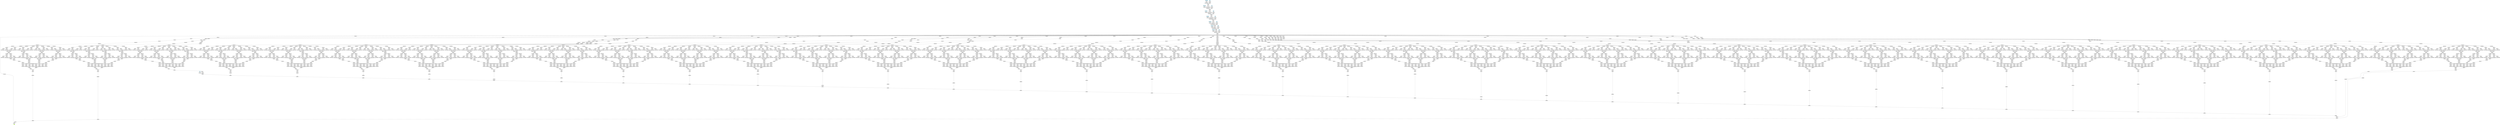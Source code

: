 digraph {
	graph [size="2105.85,2105.85"]
	node [align=left fontname=monospace fontsize=10 height=0.2 ranksep=0.1 shape=box style=filled]
	2520534003288 [label="c
 ()" fillcolor=darkolivegreen1]
	2520524609672 [label=AddBackward0]
	2520524599240 -> 2520524609672
	2520524599240 [label=MseLossBackward]
	2520524904008 -> 2520524599240
	2520524904008 [label=SigmoidBackward]
	2520524904328 -> 2520524904008
	2520524904328 [label=AddBackward0]
	2520524902984 -> 2520524904328
	2520524902984 [label=CudnnConvolutionBackward]
	2520524905544 -> 2520524902984
	2520524905544 [label=ReluBackward0]
	2520524906184 -> 2520524905544
	2520524906184 [label=AddBackward0]
	2520524906824 -> 2520524906184
	2520524906824 [label=CudnnConvolutionTransposeBackward]
	2520524907144 -> 2520524906824
	2520524907144 [label=ReluBackward0]
	2520524908040 -> 2520524907144
	2520524908040 [label=AddBackward0]
	2520524907272 -> 2520524908040
	2520524907272 [label=CudnnConvolutionTransposeBackward]
	2520524908616 -> 2520524907272
	2520524908616 [label=ConstantPadNdBackward]
	2520524907080 -> 2520524908616
	2520524907080 [label=ReluBackward0]
	2520524907336 -> 2520524907080
	2520524907336 [label=AddBackward0]
	2520524910152 -> 2520524907336
	2520524910152 [label=CudnnConvolutionTransposeBackward]
	2520524915016 -> 2520524910152
	2520524915016 [label=MaxPool2DWithIndicesBackward]
	2520524915336 -> 2520524915016
	2520524915336 [label=ReluBackward0]
	2520524916040 -> 2520524915336
	2520524916040 [label=AddBackward0]
	2520524916424 -> 2520524916040
	2520524916424 [label=CudnnConvolutionBackward]
	2520524916744 -> 2520524916424
	2520524916744 [label=MaxPool2DWithIndicesBackward]
	2520524916872 -> 2520524916744
	2520524916872 [label=ReluBackward0]
	2520524917576 -> 2520524916872
	2520524917576 [label=AddBackward0]
	2520524917832 -> 2520524917576
	2520524917832 [label=CudnnConvolutionBackward]
	2520524923272 -> 2520524917832
	2520524923272 [label=MaxPool2DWithIndicesBackward]
	2520524923336 -> 2520524923272
	2520524923336 [label=ReluBackward0]
	2520524924040 -> 2520524923336
	2520524924040 [label=AddBackward0]
	2520524924424 -> 2520524924040
	2520524924424 [label=CudnnConvolutionBackward]
	2520524923592 -> 2520524924424
	2520531808488 [label="
 (128, 38, 5, 5)" fillcolor=lightblue]
	2520531808488 -> 2520524923592
	2520524923592 [label=AccumulateGrad]
	2520524924616 -> 2520524924040
	2520524924616 [label=ViewBackward]
	2520524924936 -> 2520524924616
	2520531809368 [label="
 (128)" fillcolor=lightblue]
	2520531809368 -> 2520524924936
	2520524924936 [label=AccumulateGrad]
	2520524923208 -> 2520524917832
	2520531809528 [label="
 (64, 128, 5, 5)" fillcolor=lightblue]
	2520531809528 -> 2520524923208
	2520524923208 [label=AccumulateGrad]
	2520524918344 -> 2520524917576
	2520524918344 [label=ViewBackward]
	2520524923144 -> 2520524918344
	2520531809928 [label="
 (64)" fillcolor=lightblue]
	2520531809928 -> 2520524923144
	2520524923144 [label=AccumulateGrad]
	2520524916808 -> 2520524916424
	2520531809688 [label="
 (32, 64, 5, 5)" fillcolor=lightblue]
	2520531809688 -> 2520524916808
	2520524916808 [label=AccumulateGrad]
	2520524915464 -> 2520524916040
	2520524915464 [label=ViewBackward]
	2520524916616 -> 2520524915464
	2520531809608 [label="
 (32)" fillcolor=lightblue]
	2520531809608 -> 2520524916616
	2520524916616 [label=AccumulateGrad]
	2520524914952 -> 2520524910152
	2520531808968 [label="
 (32, 32, 2, 2)" fillcolor=lightblue]
	2520531808968 -> 2520524914952
	2520524914952 [label=AccumulateGrad]
	2520524910280 -> 2520524907336
	2520524910280 [label=ViewBackward]
	2520524915144 -> 2520524910280
	2520531809288 [label="
 (32)" fillcolor=lightblue]
	2520531809288 -> 2520524915144
	2520524915144 [label=AccumulateGrad]
	2520524908424 -> 2520524907272
	2520531810168 [label="
 (32, 64, 5, 5)" fillcolor=lightblue]
	2520531810168 -> 2520524908424
	2520524908424 [label=AccumulateGrad]
	2520524907208 -> 2520524908040
	2520524907208 [label=ViewBackward]
	2520497297352 -> 2520524907208
	2520531810328 [label="
 (64)" fillcolor=lightblue]
	2520531810328 -> 2520497297352
	2520497297352 [label=AccumulateGrad]
	2520524907656 -> 2520524906824
	2520531810808 [label="
 (64, 128, 2, 2)" fillcolor=lightblue]
	2520531810808 -> 2520524907656
	2520524907656 [label=AccumulateGrad]
	2520524906760 -> 2520524906184
	2520524906760 [label=ViewBackward]
	2520524907848 -> 2520524906760
	2520531810488 [label="
 (128)" fillcolor=lightblue]
	2520531810488 -> 2520524907848
	2520524907848 [label=AccumulateGrad]
	2520524906056 -> 2520524902984
	2520531809768 [label="
 (38, 128, 5, 5)" fillcolor=lightblue]
	2520531809768 -> 2520524906056
	2520524906056 [label=AccumulateGrad]
	2520524905288 -> 2520524904328
	2520524905288 [label=ViewBackward]
	2520524904392 -> 2520524905288
	2520531810088 [label="
 (38)" fillcolor=lightblue]
	2520531810088 -> 2520524904392
	2520524904392 [label=AccumulateGrad]
	2520496331848 -> 2520524609672
	2520496331848 [label=MulBackward0]
	2520524903752 -> 2520496331848
	2520524903752 [label=AddBackward0]
	2520524904584 -> 2520524903752
	2520524904584 [label=AddBackward0]
	2520524908680 -> 2520524904584
	2520524908680 [label=AddBackward0]
	2520524909640 -> 2520524908680
	2520524909640 [label=AddBackward0]
	2520524915400 -> 2520524909640
	2520524915400 [label=AddBackward0]
	2520524916232 -> 2520524915400
	2520524916232 [label=AddBackward0]
	2520524923528 -> 2520524916232
	2520524923528 [label=AddBackward0]
	2520524924232 -> 2520524923528
	2520524924232 [label=AddBackward0]
	2520524924808 -> 2520524924232
	2520524924808 [label=AddBackward0]
	2520524926536 -> 2520524924808
	2520524926536 [label=AddBackward0]
	2520524927624 -> 2520524926536
	2520524927624 [label=AddBackward0]
	2520524927368 -> 2520524927624
	2520524927368 [label=AddBackward0]
	2520524928328 -> 2520524927368
	2520524928328 [label=AddBackward0]
	2520524927240 -> 2520524928328
	2520524927240 [label=AddBackward0]
	2520524929096 -> 2520524927240
	2520524929096 [label=AddBackward0]
	2520524927496 -> 2520524929096
	2520524927496 [label=AddBackward0]
	2520524930120 -> 2520524927496
	2520524930120 [label=AddBackward0]
	2520524935560 -> 2520524930120
	2520524935560 [label=AddBackward0]
	2520524935624 -> 2520524935560
	2520524935624 [label=AddBackward0]
	2520524936520 -> 2520524935624
	2520524936520 [label=AddBackward0]
	2520524935944 -> 2520524936520
	2520524935944 [label=AddBackward0]
	2520524937288 -> 2520524935944
	2520524937288 [label=AddBackward0]
	2520524935752 -> 2520524937288
	2520524935752 [label=AddBackward0]
	2520524938312 -> 2520524935752
	2520524938312 [label=AddBackward0]
	2520524943752 -> 2520524938312
	2520524943752 [label=AddBackward0]
	2520524943816 -> 2520524943752
	2520524943816 [label=AddBackward0]
	2520524945928 -> 2520524943816
	2520524945928 [label=AddBackward0]
	2520524944136 -> 2520524945928
	2520524944136 [label=AddBackward0]
	2520524944456 -> 2520524944136
	2520524944456 [label=AddBackward0]
	2520524946184 -> 2520524944456
	2520524946184 [label=AddBackward0]
	2520524946504 -> 2520524946184
	2520524946504 [label=AddBackward0]
	2520524956040 -> 2520524946504
	2520524956040 [label=AddBackward0]
	2520524956104 -> 2520524956040
	2520524956104 [label=AddBackward0]
	2520524957000 -> 2520524956104
	2520524957000 [label=AddBackward0]
	2520524956424 -> 2520524957000
	2520524956424 [label=AddBackward0]
	2520524957768 -> 2520524956424
	2520524957768 [label=AddBackward0]
	2520524956232 -> 2520524957768
	2520524956232 [label=AddBackward0]
	2520524958792 -> 2520524956232
	2520524958792 [label=AddBackward0]
	2520524956744 -> 2520524958792
	2520534003208 [label="
 ()" fillcolor=lightblue]
	2520534003208 -> 2520524956744
	2520524956744 [label=AccumulateGrad]
	2520524951944 -> 2520524958792
	2520524951944 [label=MseLossBackward]
	2520524951816 -> 2520524951944
	2520524951816 [label=AtanBackward]
	2520524952200 -> 2520524951816
	2520524952200 [label=DivBackward0]
	2520524952712 -> 2520524952200
	2520524952712 [label=CatBackward]
	2520524952328 -> 2520524952712
	2520524952328 [label=UnsqueezeBackward0]
	2520524953736 -> 2520524952328
	2520524953736 [label=SelectBackward]
	2520524954440 -> 2520524953736
	2520524954440 [label=ViewAsRealBackward]
	2520524954696 -> 2520524954440
	2520524954696 [label=SelectBackward]
	2520524955336 -> 2520524954696
	2520524955336 [label=SelectBackward]
	2520519589448 -> 2520524955336
	2520519589448 [label=ComplexBackward]
	2520524939656 -> 2520519589448
	2520524939656 [label=SubBackward0]
	2520524939720 -> 2520524939656
	2520524939720 [label=CudnnConvolutionBackward]
	2520524940616 -> 2520524939720
	2520524940616 [label=CopyBackwards]
	2520491853448 -> 2520524940616
	2520491853448 [label=SelectBackward]
	2520524940040 -> 2520491853448
	2520524940040 [label=ViewAsRealBackward]
	2520524941320 -> 2520524940040
	2520524941320 [label=ComplexBackward]
	2520524941192 -> 2520524941320
	2520524941192 [label=SubBackward0]
	2520524942152 -> 2520524941192
	2520524942152 [label=CudnnConvolutionBackward]
	2520524942920 -> 2520524942152
	2520524942920 [label=CopyBackwards]
	2520524942280 -> 2520524942920
	2520524942280 [label=SelectBackward]
	2520524942024 -> 2520524942280
	2520524942024 [label=ViewAsRealBackward]
	2520496301512 -> 2520524942024
	2520496301512 [label=ComplexBackward]
	2520524968328 -> 2520496301512
	2520524968328 [label=UnsqueezeBackward0]
	2520524968136 -> 2520524968328
	2520524968136 [label=UnsqueezeBackward0]
	2520524968520 -> 2520524968136
	2520524968520 [label=SelectBackward]
	2520524969288 -> 2520524968520
	2520524969288 [label=SliceBackward]
	2520524969672 -> 2520524969288
	2520524969672 [label=SliceBackward]
	2520524968712 -> 2520524969672
	2520524968712 [label=SelectBackward]
	2520524970056 -> 2520524968712
	2520524970056 [label=SliceBackward]
	2520524904008 -> 2520524970056
	2520524940104 -> 2520524941192
	2520524940104 [label=CudnnConvolutionBackward]
	2520524943048 -> 2520524940104
	2520524943048 [label=CopyBackwards]
	2520496302600 -> 2520524943048
	2520496302600 [label=SelectBackward]
	2520524968264 -> 2520496302600
	2520524968264 [label=ViewAsRealBackward]
	2520496301512 -> 2520524968264
	2520524941448 -> 2520524941320
	2520524941448 [label=AddBackward0]
	2520524942408 -> 2520524941448
	2520524942408 [label=CudnnConvolutionBackward]
	2520524968200 -> 2520524942408
	2520524968200 [label=CopyBackwards]
	2520524942280 -> 2520524968200
	2520524940360 -> 2520524941448
	2520524940360 [label=CudnnConvolutionBackward]
	2520524969096 -> 2520524940360
	2520524969096 [label=CopyBackwards]
	2520496302600 -> 2520524969096
	2520524939912 -> 2520524939656
	2520524939912 [label=CudnnConvolutionBackward]
	2520524940808 -> 2520524939912
	2520524940808 [label=CopyBackwards]
	2520524939976 -> 2520524940808
	2520524939976 [label=SelectBackward]
	2520524939848 -> 2520524939976
	2520524939848 [label=ViewAsRealBackward]
	2520524941320 -> 2520524939848
	2520524939592 -> 2520519589448
	2520524939592 [label=AddBackward0]
	2520524940424 -> 2520524939592
	2520524940424 [label=CudnnConvolutionBackward]
	2520497784072 -> 2520524940424
	2520497784072 [label=CopyBackwards]
	2520491853448 -> 2520497784072
	2520524941000 -> 2520524939592
	2520524941000 [label=CudnnConvolutionBackward]
	2520524969480 -> 2520524941000
	2520524969480 [label=CopyBackwards]
	2520524939976 -> 2520524969480
	2520524952264 -> 2520524952712
	2520524952264 [label=UnsqueezeBackward0]
	2520524952136 -> 2520524952264
	2520524952136 [label=SelectBackward]
	2520524955208 -> 2520524952136
	2520524955208 [label=ViewAsRealBackward]
	2520491675208 -> 2520524955208
	2520491675208 [label=SelectBackward]
	2520524941384 -> 2520491675208
	2520524941384 [label=SelectBackward]
	2520524969992 -> 2520524941384
	2520524969992 [label=ComplexBackward]
	2520524970120 -> 2520524969992
	2520524970120 [label=SubBackward0]
	2520524968840 -> 2520524970120
	2520524968840 [label=CudnnConvolutionBackward]
	2520524971720 -> 2520524968840
	2520524971720 [label=CopyBackwards]
	2520524971656 -> 2520524971720
	2520524971656 [label=SelectBackward]
	2520524960136 -> 2520524971656
	2520524960136 [label=ViewAsRealBackward]
	2520524960392 -> 2520524960136
	2520524960392 [label=ComplexBackward]
	2520524960712 -> 2520524960392
	2520524960712 [label=SubBackward0]
	2520524961480 -> 2520524960712
	2520524961480 [label=CudnnConvolutionBackward]
	2520524961800 -> 2520524961480
	2520524961800 [label=CopyBackwards]
	2520524961672 -> 2520524961800
	2520524961672 [label=SelectBackward]
	2520524960456 -> 2520524961672
	2520524960456 [label=ViewAsRealBackward]
	2520496301512 -> 2520524960456
	2520524960904 -> 2520524960712
	2520524960904 [label=CudnnConvolutionBackward]
	2520524961864 -> 2520524960904
	2520524961864 [label=CopyBackwards]
	2520524962632 -> 2520524961864
	2520524962632 [label=SelectBackward]
	2520524962888 -> 2520524962632
	2520524962888 [label=ViewAsRealBackward]
	2520496301512 -> 2520524962888
	2520524961096 -> 2520524960392
	2520524961096 [label=AddBackward0]
	2520524960584 -> 2520524961096
	2520524960584 [label=CudnnConvolutionBackward]
	2520524963400 -> 2520524960584
	2520524963400 [label=CopyBackwards]
	2520524961672 -> 2520524963400
	2520524961928 -> 2520524961096
	2520524961928 [label=CudnnConvolutionBackward]
	2520524963528 -> 2520524961928
	2520524963528 [label=CopyBackwards]
	2520524962632 -> 2520524963528
	2520524971080 -> 2520524970120
	2520524971080 [label=CudnnConvolutionBackward]
	2520524971016 -> 2520524971080
	2520524971016 [label=CopyBackwards]
	2520524960008 -> 2520524971016
	2520524960008 [label=SelectBackward]
	2520524960776 -> 2520524960008
	2520524960776 [label=ViewAsRealBackward]
	2520524960392 -> 2520524960776
	2520524968776 -> 2520524969992
	2520524968776 [label=AddBackward0]
	2520524971592 -> 2520524968776
	2520524971592 [label=CudnnConvolutionBackward]
	2520524960520 -> 2520524971592
	2520524960520 [label=CopyBackwards]
	2520524971656 -> 2520524960520
	2520524968648 -> 2520524968776
	2520524968648 [label=CudnnConvolutionBackward]
	2520524960072 -> 2520524968648
	2520524960072 [label=CopyBackwards]
	2520524960008 -> 2520524960072
	2520524953608 -> 2520524952712
	2520524953608 [label=UnsqueezeBackward0]
	2520524952392 -> 2520524953608
	2520524952392 [label=SelectBackward]
	2520524939528 -> 2520524952392
	2520524939528 [label=ViewAsRealBackward]
	2520524969864 -> 2520524939528
	2520524969864 [label=SelectBackward]
	2520524960328 -> 2520524969864
	2520524960328 [label=SelectBackward]
	2520489692936 -> 2520524960328
	2520489692936 [label=ComplexBackward]
	2520521526408 -> 2520489692936
	2520521526408 [label=SubBackward0]
	2520521526024 -> 2520521526408
	2520521526024 [label=CudnnConvolutionBackward]
	2520524890504 -> 2520521526024
	2520524890504 [label=CopyBackwards]
	2520524890376 -> 2520524890504
	2520524890376 [label=SelectBackward]
	2520524890760 -> 2520524890376
	2520524890760 [label=ViewAsRealBackward]
	2520524891464 -> 2520524890760
	2520524891464 [label=ComplexBackward]
	2520524891848 -> 2520524891464
	2520524891848 [label=SubBackward0]
	2520524892168 -> 2520524891848
	2520524892168 [label=CudnnConvolutionBackward]
	2520524892296 -> 2520524892168
	2520524892296 [label=CopyBackwards]
	2520524893000 -> 2520524892296
	2520524893000 [label=SelectBackward]
	2520524893256 -> 2520524893000
	2520524893256 [label=ViewAsRealBackward]
	2520496301512 -> 2520524893256
	2520524892232 -> 2520524891848
	2520524892232 [label=CudnnConvolutionBackward]
	2520524890696 -> 2520524892232
	2520524890696 [label=CopyBackwards]
	2520524893768 -> 2520524890696
	2520524893768 [label=SelectBackward]
	2520524890312 -> 2520524893768
	2520524890312 [label=ViewAsRealBackward]
	2520496301512 -> 2520524890312
	2520524890888 -> 2520524891464
	2520524890888 [label=AddBackward0]
	2520524892040 -> 2520524890888
	2520524892040 [label=CudnnConvolutionBackward]
	2520519598856 -> 2520524892040
	2520519598856 [label=CopyBackwards]
	2520524893000 -> 2520519598856
	2520524890952 -> 2520524890888
	2520524890952 [label=CudnnConvolutionBackward]
	2520524976520 -> 2520524890952
	2520524976520 [label=CopyBackwards]
	2520524893768 -> 2520524976520
	2520521527240 -> 2520521526408
	2520521527240 [label=CudnnConvolutionBackward]
	2520524890440 -> 2520521527240
	2520524890440 [label=CopyBackwards]
	2520524891272 -> 2520524890440
	2520524891272 [label=SelectBackward]
	2520524890824 -> 2520524891272
	2520524890824 [label=ViewAsRealBackward]
	2520524891464 -> 2520524890824
	2520521527176 -> 2520489692936
	2520521527176 [label=AddBackward0]
	2520521526920 -> 2520521527176
	2520521526920 [label=CudnnConvolutionBackward]
	2520524893896 -> 2520521526920
	2520524893896 [label=CopyBackwards]
	2520524890376 -> 2520524893896
	2520524890568 -> 2520521527176
	2520524890568 [label=CudnnConvolutionBackward]
	2520524977032 -> 2520524890568
	2520524977032 [label=CopyBackwards]
	2520524891272 -> 2520524977032
	2520524953672 -> 2520524952712
	2520524953672 [label=UnsqueezeBackward0]
	2520524951752 -> 2520524953672
	2520524951752 [label=SelectBackward]
	2520524970824 -> 2520524951752
	2520524970824 [label=ViewAsRealBackward]
	2520521523848 -> 2520524970824
	2520521523848 [label=SelectBackward]
	2520524891656 -> 2520521523848
	2520524891656 [label=SelectBackward]
	2520524977800 -> 2520524891656
	2520524977800 [label=ComplexBackward]
	2520524977992 -> 2520524977800
	2520524977992 [label=SubBackward0]
	2520524978248 -> 2520524977992
	2520524978248 [label=CudnnConvolutionBackward]
	2520524978440 -> 2520524978248
	2520524978440 [label=CopyBackwards]
	2520524978568 -> 2520524978440
	2520524978568 [label=SelectBackward]
	2520524978696 -> 2520524978568
	2520524978696 [label=ViewAsRealBackward]
	2520524978824 -> 2520524978696
	2520524978824 [label=ComplexBackward]
	2520524978952 -> 2520524978824
	2520524978952 [label=SubBackward0]
	2520524979144 -> 2520524978952
	2520524979144 [label=CudnnConvolutionBackward]
	2520524979336 -> 2520524979144
	2520524979336 [label=CopyBackwards]
	2520524979464 -> 2520524979336
	2520524979464 [label=SelectBackward]
	2520524979592 -> 2520524979464
	2520524979592 [label=ViewAsRealBackward]
	2520496301512 -> 2520524979592
	2520524979208 -> 2520524978952
	2520524979208 [label=CudnnConvolutionBackward]
	2520524979400 -> 2520524979208
	2520524979400 [label=CopyBackwards]
	2520524976328 -> 2520524979400
	2520524976328 [label=SelectBackward]
	2520524979784 -> 2520524976328
	2520524979784 [label=ViewAsRealBackward]
	2520496301512 -> 2520524979784
	2520524979016 -> 2520524978824
	2520524979016 [label=AddBackward0]
	2520524979272 -> 2520524979016
	2520524979272 [label=CudnnConvolutionBackward]
	2520524977160 -> 2520524979272
	2520524977160 [label=CopyBackwards]
	2520524979464 -> 2520524977160
	2520524979528 -> 2520524979016
	2520524979528 [label=CudnnConvolutionBackward]
	2520524978120 -> 2520524979528
	2520524978120 [label=CopyBackwards]
	2520524976328 -> 2520524978120
	2520524978312 -> 2520524977992
	2520524978312 [label=CudnnConvolutionBackward]
	2520524978504 -> 2520524978312
	2520524978504 [label=CopyBackwards]
	2520524978760 -> 2520524978504
	2520524978760 [label=SelectBackward]
	2520524979080 -> 2520524978760
	2520524979080 [label=ViewAsRealBackward]
	2520524978824 -> 2520524979080
	2520524978056 -> 2520524977800
	2520524978056 [label=AddBackward0]
	2520524978376 -> 2520524978056
	2520524978376 [label=CudnnConvolutionBackward]
	2520524976840 -> 2520524978376
	2520524976840 [label=CopyBackwards]
	2520524978568 -> 2520524976840
	2520524978632 -> 2520524978056
	2520524978632 [label=CudnnConvolutionBackward]
	2520524977480 -> 2520524978632
	2520524977480 [label=CopyBackwards]
	2520524978760 -> 2520524977480
	2520524953096 -> 2520524952200
	2520524953096 [label=AddBackward0]
	2520524953480 -> 2520524953096
	2520524953480 [label=CatBackward]
	2520524962824 -> 2520524953480
	2520524962824 [label=UnsqueezeBackward0]
	2520524978888 -> 2520524962824
	2520524978888 [label=SelectBackward]
	2520524976456 -> 2520524978888
	2520524976456 [label=ViewAsRealBackward]
	2520524954696 -> 2520524976456
	2520521525896 -> 2520524953480
	2520521525896 [label=UnsqueezeBackward0]
	2520524976776 -> 2520521525896
	2520524976776 [label=SelectBackward]
	2520524979848 -> 2520524976776
	2520524979848 [label=ViewAsRealBackward]
	2520491675208 -> 2520524979848
	2520524977416 -> 2520524953480
	2520524977416 [label=UnsqueezeBackward0]
	2520524977736 -> 2520524977416
	2520524977736 [label=SelectBackward]
	2520524977096 -> 2520524977736
	2520524977096 [label=ViewAsRealBackward]
	2520524969864 -> 2520524977096
	2520524977928 -> 2520524953480
	2520524977928 [label=UnsqueezeBackward0]
	2520524976904 -> 2520524977928
	2520524976904 [label=SelectBackward]
	2520524977224 -> 2520524976904
	2520524977224 [label=ViewAsRealBackward]
	2520521523848 -> 2520524977224
	2520524959304 -> 2520524956232
	2520524959304 [label=MseLossBackward]
	2520524951880 -> 2520524959304
	2520524951880 [label=AtanBackward]
	2520524952904 -> 2520524951880
	2520524952904 [label=DivBackward0]
	2520524968584 -> 2520524952904
	2520524968584 [label=CatBackward]
	2520524976712 -> 2520524968584
	2520524976712 [label=UnsqueezeBackward0]
	2520524979656 -> 2520524976712
	2520524979656 [label=SelectBackward]
	2520524977864 -> 2520524979656
	2520524977864 [label=ViewAsRealBackward]
	2520524977544 -> 2520524977864
	2520524977544 [label=SelectBackward]
	2520524977352 -> 2520524977544
	2520524977352 [label=SelectBackward]
	2520524980168 -> 2520524977352
	2520524980168 [label=ComplexBackward]
	2520524979976 -> 2520524980168
	2520524979976 [label=SubBackward0]
	2520524972296 -> 2520524979976
	2520524972296 [label=CudnnConvolutionBackward]
	2520524973192 -> 2520524972296
	2520524973192 [label=CopyBackwards]
	2520524973576 -> 2520524973192
	2520524973576 [label=SelectBackward]
	2520524972808 -> 2520524973576
	2520524972808 [label=ViewAsRealBackward]
	2520524974088 -> 2520524972808
	2520524974088 [label=ComplexBackward]
	2520524973960 -> 2520524974088
	2520524973960 [label=SubBackward0]
	2520524974920 -> 2520524973960
	2520524974920 [label=CudnnConvolutionBackward]
	2520524975688 -> 2520524974920
	2520524975688 [label=CopyBackwards]
	2520524973128 -> 2520524975688
	2520524973128 [label=SelectBackward]
	2520524975112 -> 2520524973128
	2520524975112 [label=ViewAsRealBackward]
	2520524974600 -> 2520524975112
	2520524974600 [label=ComplexBackward]
	2520524975624 -> 2520524974600
	2520524975624 [label=UnsqueezeBackward0]
	2520524975752 -> 2520524975624
	2520524975752 [label=UnsqueezeBackward0]
	2520524976008 -> 2520524975752
	2520524976008 [label=SelectBackward]
	2520524972232 -> 2520524976008
	2520524972232 [label=SliceBackward]
	2520524975368 -> 2520524972232
	2520524975368 [label=SliceBackward]
	2520524973448 -> 2520524975368
	2520524973448 [label=SelectBackward]
	2520524975496 -> 2520524973448
	2520524975496 [label=SliceBackward]
	2520524904008 -> 2520524975496
	2520524972872 -> 2520524973960
	2520524972872 [label=CudnnConvolutionBackward]
	2520524975816 -> 2520524972872
	2520524975816 [label=CopyBackwards]
	2520524974792 -> 2520524975816
	2520524974792 [label=SelectBackward]
	2520524975432 -> 2520524974792
	2520524975432 [label=ViewAsRealBackward]
	2520524974600 -> 2520524975432
	2520524974216 -> 2520524974088
	2520524974216 [label=AddBackward0]
	2520524975176 -> 2520524974216
	2520524975176 [label=CudnnConvolutionBackward]
	2520524974984 -> 2520524975176
	2520524974984 [label=CopyBackwards]
	2520524973128 -> 2520524974984
	2520524975048 -> 2520524974216
	2520524975048 [label=CudnnConvolutionBackward]
	2520524975944 -> 2520524975048
	2520524975944 [label=CopyBackwards]
	2520524974792 -> 2520524975944
	2520524972488 -> 2520524979976
	2520524972488 [label=CudnnConvolutionBackward]
	2520524973384 -> 2520524972488
	2520524973384 [label=CopyBackwards]
	2520524972744 -> 2520524973384
	2520524972744 [label=SelectBackward]
	2520524972616 -> 2520524972744
	2520524972616 [label=ViewAsRealBackward]
	2520524974088 -> 2520524972616
	2520524972424 -> 2520524980168
	2520524972424 [label=AddBackward0]
	2520524972680 -> 2520524972424
	2520524972680 [label=CudnnConvolutionBackward]
	2520524974024 -> 2520524972680
	2520524974024 [label=CopyBackwards]
	2520524973576 -> 2520524974024
	2520524973768 -> 2520524972424
	2520524973768 [label=CudnnConvolutionBackward]
	2520524975880 -> 2520524973768
	2520524975880 [label=CopyBackwards]
	2520524972744 -> 2520524975880
	2520524977608 -> 2520524968584
	2520524977608 [label=UnsqueezeBackward0]
	2520524976392 -> 2520524977608
	2520524976392 [label=SelectBackward]
	2520524977672 -> 2520524976392
	2520524977672 [label=ViewAsRealBackward]
	2520524976968 -> 2520524977672
	2520524976968 [label=SelectBackward]
	2520524974152 -> 2520524976968
	2520524974152 [label=SelectBackward]
	2520524975304 -> 2520524974152
	2520524975304 [label=ComplexBackward]
	2520498470536 -> 2520524975304
	2520498470536 [label=SubBackward0]
	2520524786184 -> 2520498470536
	2520524786184 [label=CudnnConvolutionBackward]
	2520524786056 -> 2520524786184
	2520524786056 [label=CopyBackwards]
	2520524786312 -> 2520524786056
	2520524786312 [label=SelectBackward]
	2520524786248 -> 2520524786312
	2520524786248 [label=ViewAsRealBackward]
	2520524785864 -> 2520524786248
	2520524785864 [label=ComplexBackward]
	2520524784520 -> 2520524785864
	2520524784520 [label=SubBackward0]
	2520533829064 -> 2520524784520
	2520533829064 [label=CudnnConvolutionBackward]
	2520533828424 -> 2520533829064
	2520533828424 [label=CopyBackwards]
	2520533829256 -> 2520533828424
	2520533829256 [label=SelectBackward]
	2520533829448 -> 2520533829256
	2520533829448 [label=ViewAsRealBackward]
	2520524974600 -> 2520533829448
	2520533828616 -> 2520524784520
	2520533828616 [label=CudnnConvolutionBackward]
	2520533828872 -> 2520533828616
	2520533828872 [label=CopyBackwards]
	2520533829512 -> 2520533828872
	2520533829512 [label=SelectBackward]
	2520533829640 -> 2520533829512
	2520533829640 [label=ViewAsRealBackward]
	2520524974600 -> 2520533829640
	2520337292552 -> 2520524785864
	2520337292552 [label=AddBackward0]
	2520533828360 -> 2520337292552
	2520533828360 [label=CudnnConvolutionBackward]
	2520533829704 -> 2520533828360
	2520533829704 [label=CopyBackwards]
	2520533829256 -> 2520533829704
	2520533829384 -> 2520337292552
	2520533829384 [label=CudnnConvolutionBackward]
	2520533829768 -> 2520533829384
	2520533829768 [label=CopyBackwards]
	2520533829512 -> 2520533829768
	2520524786824 -> 2520498470536
	2520524786824 [label=CudnnConvolutionBackward]
	2520524785160 -> 2520524786824
	2520524785160 [label=CopyBackwards]
	2520524783688 -> 2520524785160
	2520524783688 [label=SelectBackward]
	2520519809032 -> 2520524783688
	2520519809032 [label=ViewAsRealBackward]
	2520524785864 -> 2520519809032
	2520498470472 -> 2520524975304
	2520498470472 [label=AddBackward0]
	2520524785672 -> 2520498470472
	2520524785672 [label=CudnnConvolutionBackward]
	2520533829576 -> 2520524785672
	2520533829576 [label=CopyBackwards]
	2520524786312 -> 2520533829576
	2520524786568 -> 2520498470472
	2520524786568 [label=CudnnConvolutionBackward]
	2520533829832 -> 2520524786568
	2520533829832 [label=CopyBackwards]
	2520524783688 -> 2520533829832
	2520524976584 -> 2520524968584
	2520524976584 [label=UnsqueezeBackward0]
	2520524977288 -> 2520524976584
	2520524977288 [label=SelectBackward]
	2520524972360 -> 2520524977288
	2520524972360 [label=ViewAsRealBackward]
	2520498468552 -> 2520524972360
	2520498468552 [label=SelectBackward]
	2520524786952 -> 2520498468552
	2520524786952 [label=SelectBackward]
	2520533829960 -> 2520524786952
	2520533829960 [label=ComplexBackward]
	2520533830088 -> 2520533829960
	2520533830088 [label=SubBackward0]
	2520533830280 -> 2520533830088
	2520533830280 [label=CudnnConvolutionBackward]
	2520533827848 -> 2520533830280
	2520533827848 [label=CopyBackwards]
	2520533830600 -> 2520533827848
	2520533830600 [label=SelectBackward]
	2520533830728 -> 2520533830600
	2520533830728 [label=ViewAsRealBackward]
	2520533830856 -> 2520533830728
	2520533830856 [label=ComplexBackward]
	2520533831048 -> 2520533830856
	2520533831048 [label=SubBackward0]
	2520533831240 -> 2520533831048
	2520533831240 [label=CudnnConvolutionBackward]
	2520533827784 -> 2520533831240
	2520533827784 [label=CopyBackwards]
	2520533831432 -> 2520533827784
	2520533831432 [label=SelectBackward]
	2520533827656 -> 2520533831432
	2520533827656 [label=ViewAsRealBackward]
	2520524974600 -> 2520533827656
	2520533831176 -> 2520533831048
	2520533831176 [label=CudnnConvolutionBackward]
	2520533828936 -> 2520533831176
	2520533828936 [label=CopyBackwards]
	2520533828168 -> 2520533828936
	2520533828168 [label=SelectBackward]
	2520533827912 -> 2520533828168
	2520533827912 [label=ViewAsRealBackward]
	2520524974600 -> 2520533827912
	2520533828040 -> 2520533830856
	2520533828040 [label=AddBackward0]
	2520533828488 -> 2520533828040
	2520533828488 [label=CudnnConvolutionBackward]
	2520533831112 -> 2520533828488
	2520533831112 [label=CopyBackwards]
	2520533831432 -> 2520533831112
	2520533828552 -> 2520533828040
	2520533828552 [label=CudnnConvolutionBackward]
	2520533829000 -> 2520533828552
	2520533829000 [label=CopyBackwards]
	2520533828168 -> 2520533829000
	2520533830344 -> 2520533830088
	2520533830344 [label=CudnnConvolutionBackward]
	2520533830536 -> 2520533830344
	2520533830536 [label=CopyBackwards]
	2520533830792 -> 2520533830536
	2520533830792 [label=SelectBackward]
	2520533827976 -> 2520533830792
	2520533827976 [label=ViewAsRealBackward]
	2520533830856 -> 2520533827976
	2520533830152 -> 2520533829960
	2520533830152 [label=AddBackward0]
	2520533830408 -> 2520533830152
	2520533830408 [label=CudnnConvolutionBackward]
	2520533829320 -> 2520533830408
	2520533829320 [label=CopyBackwards]
	2520533830600 -> 2520533829320
	2520533830664 -> 2520533830152
	2520533830664 [label=CudnnConvolutionBackward]
	2520533831560 -> 2520533830664
	2520533831560 [label=CopyBackwards]
	2520533830792 -> 2520533831560
	2520524979912 -> 2520524968584
	2520524979912 [label=UnsqueezeBackward0]
	2520524979720 -> 2520524979912
	2520524979720 [label=SelectBackward]
	2520524785544 -> 2520524979720
	2520524785544 [label=ViewAsRealBackward]
	2520533830024 -> 2520524785544
	2520533830024 [label=SelectBackward]
	2520533830920 -> 2520533830024
	2520533830920 [label=SelectBackward]
	2520533830472 -> 2520533830920
	2520533830472 [label=ComplexBackward]
	2520533829128 -> 2520533830472
	2520533829128 [label=SubBackward0]
	2520533828232 -> 2520533829128
	2520533828232 [label=CudnnConvolutionBackward]
	2520533828680 -> 2520533828232
	2520533828680 [label=CopyBackwards]
	2520533828104 -> 2520533828680
	2520533828104 [label=SelectBackward]
	2520533831496 -> 2520533828104
	2520533831496 [label=ViewAsRealBackward]
	2520519828936 -> 2520533831496
	2520519828936 [label=ComplexBackward]
	2520498440968 -> 2520519828936
	2520498440968 [label=SubBackward0]
	2520498648328 -> 2520498440968
	2520498648328 [label=CudnnConvolutionBackward]
	2520498544008 -> 2520498648328
	2520498544008 [label=CopyBackwards]
	2520497916040 -> 2520498544008
	2520497916040 [label=SelectBackward]
	2520531739656 -> 2520497916040
	2520531739656 [label=ViewAsRealBackward]
	2520524974600 -> 2520531739656
	2520498650888 -> 2520498440968
	2520498650888 [label=CudnnConvolutionBackward]
	2520498542216 -> 2520498650888
	2520498542216 [label=CopyBackwards]
	2520531739336 -> 2520498542216
	2520531739336 [label=SelectBackward]
	2520531739912 -> 2520531739336
	2520531739912 [label=ViewAsRealBackward]
	2520524974600 -> 2520531739912
	2520498648200 -> 2520519828936
	2520498648200 [label=AddBackward0]
	2520498717000 -> 2520498648200
	2520498717000 [label=CudnnConvolutionBackward]
	2520531740296 -> 2520498717000
	2520531740296 [label=CopyBackwards]
	2520497916040 -> 2520531740296
	2520531740104 -> 2520498648200
	2520531740104 [label=CudnnConvolutionBackward]
	2520531740424 -> 2520531740104
	2520531740424 [label=CopyBackwards]
	2520531739336 -> 2520531740424
	2520533828296 -> 2520533829128
	2520533828296 [label=CudnnConvolutionBackward]
	2520533828744 -> 2520533828296
	2520533828744 [label=CopyBackwards]
	2520518561992 -> 2520533828744
	2520518561992 [label=SelectBackward]
	2520498649608 -> 2520518561992
	2520498649608 [label=ViewAsRealBackward]
	2520519828936 -> 2520498649608
	2520533830984 -> 2520533830472
	2520533830984 [label=AddBackward0]
	2520533828808 -> 2520533830984
	2520533828808 [label=CudnnConvolutionBackward]
	2520531739464 -> 2520533828808
	2520531739464 [label=CopyBackwards]
	2520533828104 -> 2520531739464
	2520533829192 -> 2520533830984
	2520533829192 [label=CudnnConvolutionBackward]
	2520531740488 -> 2520533829192
	2520531740488 [label=CopyBackwards]
	2520518561992 -> 2520531740488
	2520524978184 -> 2520524952904
	2520524978184 [label=AddBackward0]
	2520524980040 -> 2520524978184
	2520524980040 [label=CatBackward]
	2520533829896 -> 2520524980040
	2520533829896 [label=UnsqueezeBackward0]
	2520498441608 -> 2520533829896
	2520498441608 [label=SelectBackward]
	2520531740616 -> 2520498441608
	2520531740616 [label=ViewAsRealBackward]
	2520524977544 -> 2520531740616
	2520533830216 -> 2520524980040
	2520533830216 [label=UnsqueezeBackward0]
	2520531740552 -> 2520533830216
	2520531740552 [label=SelectBackward]
	2520531740744 -> 2520531740552
	2520531740744 [label=ViewAsRealBackward]
	2520524976968 -> 2520531740744
	2520533827720 -> 2520524980040
	2520533827720 [label=UnsqueezeBackward0]
	2520531740680 -> 2520533827720
	2520531740680 [label=SelectBackward]
	2520531740872 -> 2520531740680
	2520531740872 [label=ViewAsRealBackward]
	2520498468552 -> 2520531740872
	2520533831304 -> 2520524980040
	2520533831304 [label=UnsqueezeBackward0]
	2520531740808 -> 2520533831304
	2520531740808 [label=SelectBackward]
	2520531741000 -> 2520531740808
	2520531741000 [label=ViewAsRealBackward]
	2520533830024 -> 2520531741000
	2520524958536 -> 2520524957768
	2520524958536 [label=MseLossBackward]
	2520524959432 -> 2520524958536
	2520524959432 [label=AtanBackward]
	2520524953288 -> 2520524959432
	2520524953288 [label=DivBackward0]
	2520524976072 -> 2520524953288
	2520524976072 [label=CatBackward]
	2520531741064 -> 2520524976072
	2520531741064 [label=UnsqueezeBackward0]
	2520531741384 -> 2520531741064
	2520531741384 [label=SelectBackward]
	2520531739080 -> 2520531741384
	2520531739080 [label=ViewAsRealBackward]
	2520531741704 -> 2520531739080
	2520531741704 [label=SelectBackward]
	2520531741640 -> 2520531741704
	2520531741640 [label=SelectBackward]
	2520531741896 -> 2520531741640
	2520531741896 [label=ComplexBackward]
	2520531742024 -> 2520531741896
	2520531742024 [label=SubBackward0]
	2520531742216 -> 2520531742024
	2520531742216 [label=CudnnConvolutionBackward]
	2520531740936 -> 2520531742216
	2520531740936 [label=CopyBackwards]
	2520531739144 -> 2520531740936
	2520531739144 [label=SelectBackward]
	2520531739592 -> 2520531739144
	2520531739592 [label=ViewAsRealBackward]
	2520531738952 -> 2520531739592
	2520531738952 [label=ComplexBackward]
	2520531738760 -> 2520531738952
	2520531738760 [label=SubBackward0]
	2520531739848 -> 2520531738760
	2520531739848 [label=CudnnConvolutionBackward]
	2520531739720 -> 2520531739848
	2520531739720 [label=CopyBackwards]
	2520531741448 -> 2520531739720
	2520531741448 [label=SelectBackward]
	2520531742472 -> 2520531741448
	2520531742472 [label=ViewAsRealBackward]
	2520531739784 -> 2520531742472
	2520531739784 [label=ComplexBackward]
	2520531742600 -> 2520531739784
	2520531742600 [label=UnsqueezeBackward0]
	2520531739976 -> 2520531742600
	2520531739976 [label=UnsqueezeBackward0]
	2520531747848 -> 2520531739976
	2520531747848 [label=SelectBackward]
	2520531747656 -> 2520531747848
	2520531747656 [label=SliceBackward]
	2520531748488 -> 2520531747656
	2520531748488 [label=SliceBackward]
	2520531748680 -> 2520531748488
	2520531748680 [label=SelectBackward]
	2520531748808 -> 2520531748680
	2520531748808 [label=SliceBackward]
	2520524904008 -> 2520531748808
	2520531739208 -> 2520531738760
	2520531739208 [label=CudnnConvolutionBackward]
	2520531740168 -> 2520531739208
	2520531740168 [label=CopyBackwards]
	2520531742344 -> 2520531740168
	2520531742344 [label=SelectBackward]
	2520531740040 -> 2520531742344
	2520531740040 [label=ViewAsRealBackward]
	2520531739784 -> 2520531740040
	2520531738696 -> 2520531738952
	2520531738696 [label=AddBackward0]
	2520531742664 -> 2520531738696
	2520531742664 [label=CudnnConvolutionBackward]
	2520531748296 -> 2520531742664
	2520531748296 [label=CopyBackwards]
	2520531741448 -> 2520531748296
	2520531739272 -> 2520531738696
	2520531739272 [label=CudnnConvolutionBackward]
	2520531747528 -> 2520531739272
	2520531747528 [label=CopyBackwards]
	2520531742344 -> 2520531747528
	2520531742280 -> 2520531742024
	2520531742280 [label=CudnnConvolutionBackward]
	2520531742536 -> 2520531742280
	2520531742536 [label=CopyBackwards]
	2520531741576 -> 2520531742536
	2520531741576 [label=SelectBackward]
	2520531740360 -> 2520531741576
	2520531740360 [label=ViewAsRealBackward]
	2520531738952 -> 2520531740360
	2520531742088 -> 2520531741896
	2520531742088 [label=AddBackward0]
	2520531742408 -> 2520531742088
	2520531742408 [label=CudnnConvolutionBackward]
	2520531739400 -> 2520531742408
	2520531739400 [label=CopyBackwards]
	2520531739144 -> 2520531739400
	2520531739528 -> 2520531742088
	2520531739528 [label=CudnnConvolutionBackward]
	2520531748104 -> 2520531739528
	2520531748104 [label=CopyBackwards]
	2520531741576 -> 2520531748104
	2520531741128 -> 2520524976072
	2520531741128 [label=UnsqueezeBackward0]
	2520531741512 -> 2520531741128
	2520531741512 [label=SelectBackward]
	2520531741768 -> 2520531741512
	2520531741768 [label=ViewAsRealBackward]
	2520531741960 -> 2520531741768
	2520531741960 [label=SelectBackward]
	2520531738888 -> 2520531741960
	2520531738888 [label=SelectBackward]
	2520531748744 -> 2520531738888
	2520531748744 [label=ComplexBackward]
	2520531748936 -> 2520531748744
	2520531748936 [label=SubBackward0]
	2520531747016 -> 2520531748936
	2520531747016 [label=CudnnConvolutionBackward]
	2520531748552 -> 2520531747016
	2520531748552 [label=CopyBackwards]
	2520531749512 -> 2520531748552
	2520531749512 [label=SelectBackward]
	2520531749832 -> 2520531749512
	2520531749832 [label=ViewAsRealBackward]
	2520531747272 -> 2520531749832
	2520531747272 [label=ComplexBackward]
	2520531749896 -> 2520531747272
	2520531749896 [label=SubBackward0]
	2520531750088 -> 2520531749896
	2520531750088 [label=CudnnConvolutionBackward]
	2520531750280 -> 2520531750088
	2520531750280 [label=CopyBackwards]
	2520531750408 -> 2520531750280
	2520531750408 [label=SelectBackward]
	2520531750728 -> 2520531750408
	2520531750728 [label=ViewAsRealBackward]
	2520531739784 -> 2520531750728
	2520531750152 -> 2520531749896
	2520531750152 [label=CudnnConvolutionBackward]
	2520531750344 -> 2520531750152
	2520531750344 [label=CopyBackwards]
	2520531748424 -> 2520531750344
	2520531748424 [label=SelectBackward]
	2520531750664 -> 2520531748424
	2520531750664 [label=ViewAsRealBackward]
	2520531739784 -> 2520531750664
	2520531749960 -> 2520531747272
	2520531749960 [label=AddBackward0]
	2520531750216 -> 2520531749960
	2520531750216 [label=CudnnConvolutionBackward]
	2520531748168 -> 2520531750216
	2520531748168 [label=CopyBackwards]
	2520531750408 -> 2520531748168
	2520531750472 -> 2520531749960
	2520531750472 [label=CudnnConvolutionBackward]
	2520531747720 -> 2520531750472
	2520531747720 [label=CopyBackwards]
	2520531748424 -> 2520531747720
	2520531749256 -> 2520531748936
	2520531749256 [label=CudnnConvolutionBackward]
	2520531749384 -> 2520531749256
	2520531749384 [label=CopyBackwards]
	2520531747592 -> 2520531749384
	2520531747592 [label=SelectBackward]
	2520531750024 -> 2520531747592
	2520531750024 [label=ViewAsRealBackward]
	2520531747272 -> 2520531750024
	2520531749000 -> 2520531748744
	2520531749000 [label=AddBackward0]
	2520531749192 -> 2520531749000
	2520531749192 [label=CudnnConvolutionBackward]
	2520531747400 -> 2520531749192
	2520531747400 [label=CopyBackwards]
	2520531749512 -> 2520531747400
	2520531749576 -> 2520531749000
	2520531749576 [label=CudnnConvolutionBackward]
	2520531750856 -> 2520531749576
	2520531750856 [label=CopyBackwards]
	2520531747592 -> 2520531750856
	2520531741192 -> 2520524976072
	2520531741192 [label=UnsqueezeBackward0]
	2520531739016 -> 2520531741192
	2520531739016 [label=SelectBackward]
	2520531742152 -> 2520531739016
	2520531742152 [label=ViewAsRealBackward]
	2520531748872 -> 2520531742152
	2520531748872 [label=SelectBackward]
	2520531747208 -> 2520531748872
	2520531747208 [label=SelectBackward]
	2520531747144 -> 2520531747208
	2520531747144 [label=ComplexBackward]
	2520531749640 -> 2520531747144
	2520531749640 [label=SubBackward0]
	2520531747464 -> 2520531749640
	2520531747464 [label=CudnnConvolutionBackward]
	2520531750792 -> 2520531747464
	2520531750792 [label=CopyBackwards]
	2520531747912 -> 2520531750792
	2520531747912 [label=SelectBackward]
	2520531749448 -> 2520531747912
	2520531749448 [label=ViewAsRealBackward]
	2520531748232 -> 2520531749448
	2520531748232 [label=ComplexBackward]
	2520531746888 -> 2520531748232
	2520531746888 [label=SubBackward0]
	2520531731912 -> 2520531746888
	2520531731912 [label=CudnnConvolutionBackward]
	2520531731272 -> 2520531731912
	2520531731272 [label=CopyBackwards]
	2520531732104 -> 2520531731272
	2520531732104 [label=SelectBackward]
	2520531732296 -> 2520531732104
	2520531732296 [label=ViewAsRealBackward]
	2520531739784 -> 2520531732296
	2520531731464 -> 2520531746888
	2520531731464 [label=CudnnConvolutionBackward]
	2520531731720 -> 2520531731464
	2520531731720 [label=CopyBackwards]
	2520531732360 -> 2520531731720
	2520531732360 [label=SelectBackward]
	2520531732488 -> 2520531732360
	2520531732488 [label=ViewAsRealBackward]
	2520531739784 -> 2520531732488
	2520531748360 -> 2520531748232
	2520531748360 [label=AddBackward0]
	2520531731144 -> 2520531748360
	2520531731144 [label=CudnnConvolutionBackward]
	2520531732552 -> 2520531731144
	2520531732552 [label=CopyBackwards]
	2520531732104 -> 2520531732552
	2520531732232 -> 2520531748360
	2520531732232 [label=CudnnConvolutionBackward]
	2520531732616 -> 2520531732232
	2520531732616 [label=CopyBackwards]
	2520531732360 -> 2520531732616
	2520531749768 -> 2520531749640
	2520531749768 [label=CudnnConvolutionBackward]
	2520531747336 -> 2520531749768
	2520531747336 [label=CopyBackwards]
	2520531749320 -> 2520531747336
	2520531749320 [label=SelectBackward]
	2520531748040 -> 2520531749320
	2520531748040 [label=ViewAsRealBackward]
	2520531748232 -> 2520531748040
	2520531750600 -> 2520531747144
	2520531750600 [label=AddBackward0]
	2520531747976 -> 2520531750600
	2520531747976 [label=CudnnConvolutionBackward]
	2520531732424 -> 2520531747976
	2520531732424 [label=CopyBackwards]
	2520531747912 -> 2520531732424
	2520531749128 -> 2520531750600
	2520531749128 [label=CudnnConvolutionBackward]
	2520531730568 -> 2520531749128
	2520531730568 [label=CopyBackwards]
	2520531749320 -> 2520531730568
	2520531741256 -> 2520524976072
	2520531741256 [label=UnsqueezeBackward0]
	2520531741832 -> 2520531741256
	2520531741832 [label=SelectBackward]
	2520531749064 -> 2520531741832
	2520531749064 [label=ViewAsRealBackward]
	2520531746952 -> 2520531749064
	2520531746952 [label=SelectBackward]
	2520531749704 -> 2520531746952
	2520531749704 [label=SelectBackward]
	2520531732808 -> 2520531749704
	2520531732808 [label=ComplexBackward]
	2520531732936 -> 2520531732808
	2520531732936 [label=SubBackward0]
	2520531733128 -> 2520531732936
	2520531733128 [label=CudnnConvolutionBackward]
	2520531730824 -> 2520531733128
	2520531730824 [label=CopyBackwards]
	2520531733384 -> 2520531730824
	2520531733384 [label=SelectBackward]
	2520531733576 -> 2520531733384
	2520531733576 [label=ViewAsRealBackward]
	2520531733704 -> 2520531733576
	2520531733704 [label=ComplexBackward]
	2520531733832 -> 2520531733704
	2520531733832 [label=SubBackward0]
	2520531734024 -> 2520531733832
	2520531734024 [label=CudnnConvolutionBackward]
	2520531730952 -> 2520531734024
	2520531730952 [label=CopyBackwards]
	2520531731400 -> 2520531730952
	2520531731400 [label=SelectBackward]
	2520531731848 -> 2520531731400
	2520531731848 [label=ViewAsRealBackward]
	2520531739784 -> 2520531731848
	2520531734088 -> 2520531733832
	2520531734088 [label=CudnnConvolutionBackward]
	2520531733192 -> 2520531734088
	2520531733192 [label=CopyBackwards]
	2520531733320 -> 2520531733192
	2520531733320 [label=SelectBackward]
	2520531730760 -> 2520531733320
	2520531730760 [label=ViewAsRealBackward]
	2520531739784 -> 2520531730760
	2520531733896 -> 2520531733704
	2520531733896 [label=AddBackward0]
	2520531734216 -> 2520531733896
	2520531734216 [label=CudnnConvolutionBackward]
	2520531731656 -> 2520531734216
	2520531731656 [label=CopyBackwards]
	2520531731400 -> 2520531731656
	2520531734344 -> 2520531733896
	2520531734344 [label=CudnnConvolutionBackward]
	2520531731080 -> 2520531734344
	2520531731080 [label=CopyBackwards]
	2520531733320 -> 2520531731080
	2520531733256 -> 2520531732936
	2520531733256 [label=CudnnConvolutionBackward]
	2520531733448 -> 2520531733256
	2520531733448 [label=CopyBackwards]
	2520531733640 -> 2520531733448
	2520531733640 [label=SelectBackward]
	2520531733960 -> 2520531733640
	2520531733960 [label=ViewAsRealBackward]
	2520531733704 -> 2520531733960
	2520531733000 -> 2520531732808
	2520531733000 [label=AddBackward0]
	2520531730888 -> 2520531733000
	2520531730888 [label=CudnnConvolutionBackward]
	2520531731784 -> 2520531730888
	2520531731784 [label=CopyBackwards]
	2520531733384 -> 2520531731784
	2520531733512 -> 2520531733000
	2520531733512 [label=CudnnConvolutionBackward]
	2520531730696 -> 2520531733512
	2520531730696 [label=CopyBackwards]
	2520531733640 -> 2520531730696
	2520533831624 -> 2520524953288
	2520533831624 [label=AddBackward0]
	2520531741320 -> 2520533831624
	2520531741320 [label=CatBackward]
	2520531750536 -> 2520531741320
	2520531750536 [label=UnsqueezeBackward0]
	2520531733768 -> 2520531750536
	2520531733768 [label=SelectBackward]
	2520531734408 -> 2520531733768
	2520531734408 [label=ViewAsRealBackward]
	2520531741704 -> 2520531734408
	2520531747080 -> 2520531741320
	2520531747080 [label=UnsqueezeBackward0]
	2520531734472 -> 2520531747080
	2520531734472 [label=SelectBackward]
	2520531731592 -> 2520531734472
	2520531731592 [label=ViewAsRealBackward]
	2520531741960 -> 2520531731592
	2520531732744 -> 2520531741320
	2520531732744 [label=UnsqueezeBackward0]
	2520531732040 -> 2520531732744
	2520531732040 [label=SelectBackward]
	2520531731976 -> 2520531732040
	2520531731976 [label=ViewAsRealBackward]
	2520531748872 -> 2520531731976
	2520531732872 -> 2520531741320
	2520531732872 [label=UnsqueezeBackward0]
	2520531732168 -> 2520531732872
	2520531732168 [label=SelectBackward]
	2520531731208 -> 2520531732168
	2520531731208 [label=ViewAsRealBackward]
	2520531746952 -> 2520531731208
	2520524957576 -> 2520524956424
	2520524957576 [label=MseLossBackward]
	2520524956488 -> 2520524957576
	2520524956488 [label=AtanBackward]
	2520524980104 -> 2520524956488
	2520524980104 [label=DivBackward0]
	2520531748616 -> 2520524980104
	2520531748616 [label=CatBackward]
	2520531734152 -> 2520531748616
	2520531734152 [label=UnsqueezeBackward0]
	2520534013384 -> 2520531734152
	2520534013384 [label=SelectBackward]
	2520534012616 -> 2520534013384
	2520534012616 [label=ViewAsRealBackward]
	2520534013192 -> 2520534012616
	2520534013192 [label=SelectBackward]
	2520534013704 -> 2520534013192
	2520534013704 [label=SelectBackward]
	2520534013832 -> 2520534013704
	2520534013832 [label=ComplexBackward]
	2520534013960 -> 2520534013832
	2520534013960 [label=SubBackward0]
	2520534014152 -> 2520534013960
	2520534014152 [label=CudnnConvolutionBackward]
	2520534012680 -> 2520534014152
	2520534012680 [label=CopyBackwards]
	2520534014408 -> 2520534012680
	2520534014408 [label=SelectBackward]
	2520534014600 -> 2520534014408
	2520534014600 [label=ViewAsRealBackward]
	2520534014792 -> 2520534014600
	2520534014792 [label=ComplexBackward]
	2520534013256 -> 2520534014792
	2520534013256 [label=SubBackward0]
	2520534015112 -> 2520534013256
	2520534015112 [label=CudnnConvolutionBackward]
	2520534015304 -> 2520534015112
	2520534015304 [label=CopyBackwards]
	2520534015432 -> 2520534015304
	2520534015432 [label=SelectBackward]
	2520534015624 -> 2520534015432
	2520534015624 [label=ViewAsRealBackward]
	2520534015752 -> 2520534015624
	2520534015752 [label=ComplexBackward]
	2520534012808 -> 2520534015752
	2520534012808 [label=UnsqueezeBackward0]
	2520534015560 -> 2520534012808
	2520534015560 [label=UnsqueezeBackward0]
	2520534012488 -> 2520534015560
	2520534012488 [label=SelectBackward]
	2520534015816 -> 2520534012488
	2520534015816 [label=SliceBackward]
	2520534012232 -> 2520534015816
	2520534012232 [label=SliceBackward]
	2520534012104 -> 2520534012232
	2520534012104 [label=SelectBackward]
	2520534012040 -> 2520534012104
	2520534012040 [label=SliceBackward]
	2520524904008 -> 2520534012040
	2520534015176 -> 2520534013256
	2520534015176 [label=CudnnConvolutionBackward]
	2520534015368 -> 2520534015176
	2520534015368 [label=CopyBackwards]
	2520534015688 -> 2520534015368
	2520534015688 [label=SelectBackward]
	2520534012872 -> 2520534015688
	2520534012872 [label=ViewAsRealBackward]
	2520534015752 -> 2520534012872
	2520534012360 -> 2520534014792
	2520534012360 [label=AddBackward0]
	2520534015240 -> 2520534012360
	2520534015240 [label=CudnnConvolutionBackward]
	2520534013320 -> 2520534015240
	2520534013320 [label=CopyBackwards]
	2520534015432 -> 2520534013320
	2520534015496 -> 2520534012360
	2520534015496 [label=CudnnConvolutionBackward]
	2520534014536 -> 2520534015496
	2520534014536 [label=CopyBackwards]
	2520534015688 -> 2520534014536
	2520534014216 -> 2520534013960
	2520534014216 [label=CudnnConvolutionBackward]
	2520534014472 -> 2520534014216
	2520534014472 [label=CopyBackwards]
	2520534014728 -> 2520534014472
	2520534014728 [label=SelectBackward]
	2520534012296 -> 2520534014728
	2520534012296 [label=ViewAsRealBackward]
	2520534014792 -> 2520534012296
	2520534014024 -> 2520534013832
	2520534014024 [label=AddBackward0]
	2520534014280 -> 2520534014024
	2520534014280 [label=CudnnConvolutionBackward]
	2520534014344 -> 2520534014280
	2520534014344 [label=CopyBackwards]
	2520534014408 -> 2520534014344
	2520534012552 -> 2520534014024
	2520534012552 [label=CudnnConvolutionBackward]
	2520534013000 -> 2520534012552
	2520534013000 [label=CopyBackwards]
	2520534014728 -> 2520534013000
	2520531730504 -> 2520531748616
	2520531730504 [label=UnsqueezeBackward0]
	2520534012936 -> 2520531730504
	2520534012936 [label=SelectBackward]
	2520534013576 -> 2520534012936
	2520534013576 [label=ViewAsRealBackward]
	2520534013896 -> 2520534013576
	2520534013896 [label=SelectBackward]
	2520534015048 -> 2520534013896
	2520534015048 [label=SelectBackward]
	2520534011976 -> 2520534015048
	2520534011976 [label=ComplexBackward]
	2520534013512 -> 2520534011976
	2520534013512 [label=SubBackward0]
	2520534013448 -> 2520534013512
	2520534013448 [label=CudnnConvolutionBackward]
	2520534013064 -> 2520534013448
	2520534013064 [label=CopyBackwards]
	2520534013128 -> 2520534013064
	2520534013128 [label=SelectBackward]
	2520531819272 -> 2520534013128
	2520531819272 [label=ViewAsRealBackward]
	2520531816776 -> 2520531819272
	2520531816776 [label=ComplexBackward]
	2520531816520 -> 2520531816776
	2520531816520 [label=SubBackward0]
	2520531817032 -> 2520531816520
	2520531817032 [label=CudnnConvolutionBackward]
	2520531817480 -> 2520531817032
	2520531817480 [label=CopyBackwards]
	2520531816712 -> 2520531817480
	2520531816712 [label=SelectBackward]
	2520531817352 -> 2520531816712
	2520531817352 [label=ViewAsRealBackward]
	2520534015752 -> 2520531817352
	2520531816904 -> 2520531816520
	2520531816904 [label=CudnnConvolutionBackward]
	2520531817544 -> 2520531816904
	2520531817544 [label=CopyBackwards]
	2520531817416 -> 2520531817544
	2520531817416 [label=SelectBackward]
	2520531817928 -> 2520531817416
	2520531817928 [label=ViewAsRealBackward]
	2520534015752 -> 2520531817928
	2520531817160 -> 2520531816776
	2520531817160 [label=AddBackward0]
	2520531817096 -> 2520531817160
	2520531817096 [label=CudnnConvolutionBackward]
	2520531816584 -> 2520531817096
	2520531816584 [label=CopyBackwards]
	2520531816712 -> 2520531816584
	2520531818120 -> 2520531817160
	2520531818120 [label=CudnnConvolutionBackward]
	2520531817672 -> 2520531818120
	2520531817672 [label=CopyBackwards]
	2520531817416 -> 2520531817672
	2520534012424 -> 2520534013512
	2520534012424 [label=CudnnConvolutionBackward]
	2520534014920 -> 2520534012424
	2520534014920 [label=CopyBackwards]
	2520531816840 -> 2520534014920
	2520531816840 [label=SelectBackward]
	2520531817224 -> 2520531816840
	2520531817224 [label=ViewAsRealBackward]
	2520531816776 -> 2520531817224
	2520534015944 -> 2520534011976
	2520534015944 [label=AddBackward0]
	2520534014856 -> 2520534015944
	2520534014856 [label=CudnnConvolutionBackward]
	2520531818056 -> 2520534014856
	2520531818056 [label=CopyBackwards]
	2520534013128 -> 2520531818056
	2520534013640 -> 2520534015944
	2520534013640 [label=CudnnConvolutionBackward]
	2520531818312 -> 2520534013640
	2520531818312 [label=CopyBackwards]
	2520531816840 -> 2520531818312
	2520531731016 -> 2520531748616
	2520531731016 [label=UnsqueezeBackward0]
	2520534012744 -> 2520531731016
	2520534012744 [label=SelectBackward]
	2520534014088 -> 2520534012744
	2520534014088 [label=ViewAsRealBackward]
	2520534015880 -> 2520534014088
	2520534015880 [label=SelectBackward]
	2520531816968 -> 2520534015880
	2520531816968 [label=SelectBackward]
	2520531817288 -> 2520531816968
	2520531817288 [label=ComplexBackward]
	2520531817608 -> 2520531817288
	2520531817608 [label=SubBackward0]
	2520531817992 -> 2520531817608
	2520531817992 [label=CudnnConvolutionBackward]
	2520531818696 -> 2520531817992
	2520531818696 [label=CopyBackwards]
	2520531818504 -> 2520531818696
	2520531818504 [label=SelectBackward]
	2520531819336 -> 2520531818504
	2520531819336 [label=ViewAsRealBackward]
	2520531819464 -> 2520531819336
	2520531819464 [label=ComplexBackward]
	2520531819144 -> 2520531819464
	2520531819144 [label=SubBackward0]
	2520531819400 -> 2520531819144
	2520531819400 [label=CudnnConvolutionBackward]
	2520531819912 -> 2520531819400
	2520531819912 [label=CopyBackwards]
	2520531820040 -> 2520531819912
	2520531820040 [label=SelectBackward]
	2520531819784 -> 2520531820040
	2520531819784 [label=ViewAsRealBackward]
	2520534015752 -> 2520531819784
	2520531818568 -> 2520531819144
	2520531818568 [label=CudnnConvolutionBackward]
	2520531819848 -> 2520531818568
	2520531819848 [label=CopyBackwards]
	2520531820168 -> 2520531819848
	2520531820168 [label=SelectBackward]
	2520531819592 -> 2520531820168
	2520531819592 [label=ViewAsRealBackward]
	2520534015752 -> 2520531819592
	2520531819528 -> 2520531819464
	2520531819528 [label=AddBackward0]
	2520531819208 -> 2520531819528
	2520531819208 [label=CudnnConvolutionBackward]
	2520531818376 -> 2520531819208
	2520531818376 [label=CopyBackwards]
	2520531820040 -> 2520531818376
	2520531820424 -> 2520531819528
	2520531820424 [label=CudnnConvolutionBackward]
	2520531818248 -> 2520531820424
	2520531818248 [label=CopyBackwards]
	2520531820168 -> 2520531818248
	2520531818632 -> 2520531817608
	2520531818632 [label=CudnnConvolutionBackward]
	2520531819016 -> 2520531818632
	2520531819016 [label=CopyBackwards]
	2520531818184 -> 2520531819016
	2520531818184 [label=SelectBackward]
	2520531818952 -> 2520531818184
	2520531818952 [label=ViewAsRealBackward]
	2520531819464 -> 2520531818952
	2520531818824 -> 2520531817288
	2520531818824 [label=AddBackward0]
	2520531819080 -> 2520531818824
	2520531819080 [label=CudnnConvolutionBackward]
	2520531820104 -> 2520531819080
	2520531820104 [label=CopyBackwards]
	2520531818504 -> 2520531820104
	2520531817736 -> 2520531818824
	2520531817736 [label=CudnnConvolutionBackward]
	2520531818440 -> 2520531817736
	2520531818440 [label=CopyBackwards]
	2520531818184 -> 2520531818440
	2520531732680 -> 2520531748616
	2520531732680 [label=UnsqueezeBackward0]
	2520534013768 -> 2520531732680
	2520534013768 [label=SelectBackward]
	2520534014664 -> 2520534013768
	2520534014664 [label=ViewAsRealBackward]
	2520531817800 -> 2520534014664
	2520531817800 [label=SelectBackward]
	2520531818760 -> 2520531817800
	2520531818760 [label=SelectBackward]
	2520531819976 -> 2520531818760
	2520531819976 [label=ComplexBackward]
	2520531820232 -> 2520531819976
	2520531820232 [label=SubBackward0]
	2520329881992 -> 2520531820232
	2520329881992 [label=CudnnConvolutionBackward]
	2520495165320 -> 2520329881992
	2520495165320 [label=CopyBackwards]
	2520531756040 -> 2520495165320
	2520531756040 [label=SelectBackward]
	2520531755848 -> 2520531756040
	2520531755848 [label=ViewAsRealBackward]
	2520531756680 -> 2520531755848
	2520531756680 [label=ComplexBackward]
	2520531757000 -> 2520531756680
	2520531757000 [label=SubBackward0]
	2520531757064 -> 2520531757000
	2520531757064 [label=CudnnConvolutionBackward]
	2520531756936 -> 2520531757064
	2520531756936 [label=CopyBackwards]
	2520531756616 -> 2520531756936
	2520531756616 [label=SelectBackward]
	2520531755656 -> 2520531756616
	2520531755656 [label=ViewAsRealBackward]
	2520534015752 -> 2520531755656
	2520531757384 -> 2520531757000
	2520531757384 [label=CudnnConvolutionBackward]
	2520531757192 -> 2520531757384
	2520531757192 [label=CopyBackwards]
	2520531756744 -> 2520531757192
	2520531756744 [label=SelectBackward]
	2520531757256 -> 2520531756744
	2520531757256 [label=ViewAsRealBackward]
	2520534015752 -> 2520531757256
	2520531756104 -> 2520531756680
	2520531756104 [label=AddBackward0]
	2520531756360 -> 2520531756104
	2520531756360 [label=CudnnConvolutionBackward]
	2520531755144 -> 2520531756360
	2520531755144 [label=CopyBackwards]
	2520531756616 -> 2520531755144
	2520531755912 -> 2520531756104
	2520531755912 [label=CudnnConvolutionBackward]
	2520531757128 -> 2520531755912
	2520531757128 [label=CopyBackwards]
	2520531756744 -> 2520531757128
	2520498106440 -> 2520531820232
	2520498106440 [label=CudnnConvolutionBackward]
	2520531756488 -> 2520498106440
	2520531756488 [label=CopyBackwards]
	2520531756296 -> 2520531756488
	2520531756296 [label=SelectBackward]
	2520531756232 -> 2520531756296
	2520531756232 [label=ViewAsRealBackward]
	2520531756680 -> 2520531756232
	2520531819656 -> 2520531819976
	2520531819656 [label=AddBackward0]
	2520498049736 -> 2520531819656
	2520498049736 [label=CudnnConvolutionBackward]
	2520531755400 -> 2520498049736
	2520531755400 [label=CopyBackwards]
	2520531756040 -> 2520531755400
	2520531755720 -> 2520531819656
	2520531755720 [label=CudnnConvolutionBackward]
	2520531755464 -> 2520531755720
	2520531755464 [label=CopyBackwards]
	2520531756296 -> 2520531755464
	2520531733064 -> 2520524980104
	2520531733064 [label=AddBackward0]
	2520531731336 -> 2520531733064
	2520531731336 [label=CatBackward]
	2520531817864 -> 2520531731336
	2520531817864 [label=UnsqueezeBackward0]
	2520531756808 -> 2520531817864
	2520531756808 [label=SelectBackward]
	2520531756424 -> 2520531756808
	2520531756424 [label=ViewAsRealBackward]
	2520534013192 -> 2520531756424
	2520531816648 -> 2520531731336
	2520531816648 [label=UnsqueezeBackward0]
	2520531757832 -> 2520531816648
	2520531757832 [label=SelectBackward]
	2520531757704 -> 2520531757832
	2520531757704 [label=ViewAsRealBackward]
	2520534013896 -> 2520531757704
	2520531818888 -> 2520531731336
	2520531818888 [label=UnsqueezeBackward0]
	2520531757640 -> 2520531818888
	2520531757640 [label=SelectBackward]
	2520531755208 -> 2520531757640
	2520531755208 [label=ViewAsRealBackward]
	2520534015880 -> 2520531755208
	2520531820296 -> 2520531731336
	2520531820296 [label=UnsqueezeBackward0]
	2520531757576 -> 2520531820296
	2520531757576 [label=SelectBackward]
	2520531755528 -> 2520531757576
	2520531755528 [label=ViewAsRealBackward]
	2520531817800 -> 2520531755528
	2520524956360 -> 2520524957000
	2520524956360 [label=MseLossBackward]
	2520524957832 -> 2520524956360
	2520524957832 [label=AtanBackward]
	2520531738824 -> 2520524957832
	2520531738824 [label=DivBackward0]
	2520534012168 -> 2520531738824
	2520534012168 [label=CatBackward]
	2520531758024 -> 2520534012168
	2520531758024 [label=UnsqueezeBackward0]
	2520531757512 -> 2520531758024
	2520531757512 [label=SelectBackward]
	2520531758088 -> 2520531757512
	2520531758088 [label=ViewAsRealBackward]
	2520531758920 -> 2520531758088
	2520531758920 [label=SelectBackward]
	2520531758984 -> 2520531758920
	2520531758984 [label=SelectBackward]
	2520531757896 -> 2520531758984
	2520531757896 [label=ComplexBackward]
	2520531758792 -> 2520531757896
	2520531758792 [label=SubBackward0]
	2520531758600 -> 2520531758792
	2520531758600 [label=CudnnConvolutionBackward]
	2520531758408 -> 2520531758600
	2520531758408 [label=CopyBackwards]
	2520531755272 -> 2520531758408
	2520531755272 [label=SelectBackward]
	2520531757320 -> 2520531755272
	2520531757320 [label=ViewAsRealBackward]
	2520531756872 -> 2520531757320
	2520531756872 [label=ComplexBackward]
	2520497377160 -> 2520531756872
	2520497377160 [label=SubBackward0]
	2520498658568 -> 2520497377160
	2520498658568 [label=CudnnConvolutionBackward]
	2520495475592 -> 2520498658568
	2520495475592 [label=CopyBackwards]
	2520498104392 -> 2520495475592
	2520498104392 [label=SelectBackward]
	2520498375496 -> 2520498104392
	2520498375496 [label=ViewAsRealBackward]
	2520498383688 -> 2520498375496
	2520498383688 [label=ComplexBackward]
	2520518047752 -> 2520498383688
	2520518047752 [label=UnsqueezeBackward0]
	2520494354504 -> 2520518047752
	2520494354504 [label=UnsqueezeBackward0]
	2520498423368 -> 2520494354504
	2520498423368 [label=SelectBackward]
	2520498424840 -> 2520498423368
	2520498424840 [label=SliceBackward]
	2520494578632 -> 2520498424840
	2520494578632 [label=SliceBackward]
	2520496598600 -> 2520494578632
	2520496598600 [label=SelectBackward]
	2520497854920 -> 2520496598600
	2520497854920 [label=SliceBackward]
	2520524904008 -> 2520497854920
	2520498656840 -> 2520497377160
	2520498656840 [label=CudnnConvolutionBackward]
	2520498103112 -> 2520498656840
	2520498103112 [label=CopyBackwards]
	2520498381128 -> 2520498103112
	2520498381128 [label=SelectBackward]
	2520495211464 -> 2520498381128
	2520495211464 [label=ViewAsRealBackward]
	2520498383688 -> 2520495211464
	2520497880200 -> 2520531756872
	2520497880200 [label=AddBackward0]
	2520496567432 -> 2520497880200
	2520496567432 [label=CudnnConvolutionBackward]
	2520498042568 -> 2520496567432
	2520498042568 [label=CopyBackwards]
	2520498104392 -> 2520498042568
	2520498375240 -> 2520497880200
	2520498375240 [label=CudnnConvolutionBackward]
	2520498422472 -> 2520498375240
	2520498422472 [label=CopyBackwards]
	2520498381128 -> 2520498422472
	2520531758664 -> 2520531758792
	2520531758664 [label=CudnnConvolutionBackward]
	2520531759048 -> 2520531758664
	2520531759048 [label=CopyBackwards]
	2520531755976 -> 2520531759048
	2520531755976 [label=SelectBackward]
	2520497321224 -> 2520531755976
	2520497321224 [label=ViewAsRealBackward]
	2520531756872 -> 2520497321224
	2520531755080 -> 2520531757896
	2520531755080 [label=AddBackward0]
	2520531758472 -> 2520531755080
	2520531758472 [label=CudnnConvolutionBackward]
	2520518049160 -> 2520531758472
	2520518049160 [label=CopyBackwards]
	2520531755272 -> 2520518049160
	2520531758216 -> 2520531755080
	2520531758216 [label=CudnnConvolutionBackward]
	2520498422216 -> 2520531758216
	2520498422216 [label=CopyBackwards]
	2520531755976 -> 2520498422216
	2520531757448 -> 2520534012168
	2520531757448 [label=UnsqueezeBackward0]
	2520531755592 -> 2520531757448
	2520531755592 [label=SelectBackward]
	2520531758344 -> 2520531755592
	2520531758344 [label=ViewAsRealBackward]
	2520531758728 -> 2520531758344
	2520531758728 [label=SelectBackward]
	2520497375304 -> 2520531758728
	2520497375304 [label=SelectBackward]
	2520497852680 -> 2520497375304
	2520497852680 [label=ComplexBackward]
	2520520171976 -> 2520497852680
	2520520171976 [label=SubBackward0]
	2520521014408 -> 2520520171976
	2520521014408 [label=CudnnConvolutionBackward]
	2520521015112 -> 2520521014408
	2520521015112 [label=CopyBackwards]
	2520521014664 -> 2520521015112
	2520521014664 [label=SelectBackward]
	2520521014536 -> 2520521014664
	2520521014536 [label=ViewAsRealBackward]
	2520521014920 -> 2520521014536
	2520521014920 [label=ComplexBackward]
	2520521014792 -> 2520521014920
	2520521014792 [label=SubBackward0]
	2520521014216 -> 2520521014792
	2520521014216 [label=CudnnConvolutionBackward]
	2520521013832 -> 2520521014216
	2520521013832 [label=CopyBackwards]
	2520521013704 -> 2520521013832
	2520521013704 [label=SelectBackward]
	2520521323912 -> 2520521013704
	2520521323912 [label=ViewAsRealBackward]
	2520498383688 -> 2520521323912
	2520521014024 -> 2520521014792
	2520521014024 [label=CudnnConvolutionBackward]
	2520521014152 -> 2520521014024
	2520521014152 [label=CopyBackwards]
	2520521324552 -> 2520521014152
	2520521324552 [label=SelectBackward]
	2520521323784 -> 2520521324552
	2520521323784 [label=ViewAsRealBackward]
	2520498383688 -> 2520521323784
	2520521014728 -> 2520521014920
	2520521014728 [label=AddBackward0]
	2520521013896 -> 2520521014728
	2520521013896 [label=CudnnConvolutionBackward]
	2520521323720 -> 2520521013896
	2520521323720 [label=CopyBackwards]
	2520521013704 -> 2520521323720
	2520521323976 -> 2520521014728
	2520521323976 [label=CudnnConvolutionBackward]
	2520521323656 -> 2520521323976
	2520521323656 [label=CopyBackwards]
	2520521324552 -> 2520521323656
	2520521015240 -> 2520520171976
	2520521015240 [label=CudnnConvolutionBackward]
	2520521015048 -> 2520521015240
	2520521015048 [label=CopyBackwards]
	2520521014984 -> 2520521015048
	2520521014984 [label=SelectBackward]
	2520521014600 -> 2520521014984
	2520521014600 [label=ViewAsRealBackward]
	2520521014920 -> 2520521014600
	2520519858312 -> 2520497852680
	2520519858312 [label=AddBackward0]
	2520521015176 -> 2520519858312
	2520521015176 [label=CudnnConvolutionBackward]
	2520521323848 -> 2520521015176
	2520521323848 [label=CopyBackwards]
	2520521014664 -> 2520521323848
	2520521014856 -> 2520519858312
	2520521014856 [label=CudnnConvolutionBackward]
	2520521323592 -> 2520521014856
	2520521323592 [label=CopyBackwards]
	2520521014984 -> 2520521323592
	2520531758536 -> 2520534012168
	2520531758536 [label=UnsqueezeBackward0]
	2520531758856 -> 2520531758536
	2520531758856 [label=SelectBackward]
	2520531757768 -> 2520531758856
	2520531757768 [label=ViewAsRealBackward]
	2520520164552 -> 2520531757768
	2520520164552 [label=SelectBackward]
	2520521013960 -> 2520520164552
	2520521013960 [label=SelectBackward]
	2520521323464 -> 2520521013960
	2520521323464 [label=ComplexBackward]
	2520521323144 -> 2520521323464
	2520521323144 [label=SubBackward0]
	2520521322952 -> 2520521323144
	2520521322952 [label=CudnnConvolutionBackward]
	2520521322760 -> 2520521322952
	2520521322760 [label=CopyBackwards]
	2520521322632 -> 2520521322760
	2520521322632 [label=SelectBackward]
	2520521324616 -> 2520521322632
	2520521324616 [label=ViewAsRealBackward]
	2520521324168 -> 2520521324616
	2520521324168 [label=ComplexBackward]
	2520521350344 -> 2520521324168
	2520521350344 [label=SubBackward0]
	2520521350024 -> 2520521350344
	2520521350024 [label=CudnnConvolutionBackward]
	2520521349448 -> 2520521350024
	2520521349448 [label=CopyBackwards]
	2520521349320 -> 2520521349448
	2520521349320 [label=SelectBackward]
	2520521349192 -> 2520521349320
	2520521349192 [label=ViewAsRealBackward]
	2520498383688 -> 2520521349192
	2520521349576 -> 2520521350344
	2520521349576 [label=CudnnConvolutionBackward]
	2520521349384 -> 2520521349576
	2520521349384 [label=CopyBackwards]
	2520521349128 -> 2520521349384
	2520521349128 [label=SelectBackward]
	2520521349000 -> 2520521349128
	2520521349000 [label=ViewAsRealBackward]
	2520498383688 -> 2520521349000
	2520521347464 -> 2520521324168
	2520521347464 [label=AddBackward0]
	2520521349512 -> 2520521347464
	2520521349512 [label=CudnnConvolutionBackward]
	2520521348936 -> 2520521349512
	2520521348936 [label=CopyBackwards]
	2520521349320 -> 2520521348936
	2520521349256 -> 2520521347464
	2520521349256 [label=CudnnConvolutionBackward]
	2520521348872 -> 2520521349256
	2520521348872 [label=CopyBackwards]
	2520521349128 -> 2520521348872
	2520521322888 -> 2520521323144
	2520521322888 [label=CudnnConvolutionBackward]
	2520521322696 -> 2520521322888
	2520521322696 [label=CopyBackwards]
	2520521324040 -> 2520521322696
	2520521324040 [label=SelectBackward]
	2520521347208 -> 2520521324040
	2520521347208 [label=ViewAsRealBackward]
	2520521324168 -> 2520521347208
	2520521323080 -> 2520521323464
	2520521323080 [label=AddBackward0]
	2520521322824 -> 2520521323080
	2520521322824 [label=CudnnConvolutionBackward]
	2520521349064 -> 2520521322824
	2520521349064 [label=CopyBackwards]
	2520521322632 -> 2520521349064
	2520521322568 -> 2520521323080
	2520521322568 [label=CudnnConvolutionBackward]
	2520521348808 -> 2520521322568
	2520521348808 [label=CopyBackwards]
	2520521324040 -> 2520521348808
	2520531755784 -> 2520534012168
	2520531755784 [label=UnsqueezeBackward0]
	2520531757960 -> 2520531755784
	2520531757960 [label=SelectBackward]
	2520519859336 -> 2520531757960
	2520519859336 [label=ViewAsRealBackward]
	2520521323400 -> 2520519859336
	2520521323400 [label=SelectBackward]
	2520521350600 -> 2520521323400
	2520521350600 [label=SelectBackward]
	2520521348680 -> 2520521350600
	2520521348680 [label=ComplexBackward]
	2520521348552 -> 2520521348680
	2520521348552 [label=SubBackward0]
	2520521348360 -> 2520521348552
	2520521348360 [label=CudnnConvolutionBackward]
	2520521348168 -> 2520521348360
	2520521348168 [label=CopyBackwards]
	2520521348040 -> 2520521348168
	2520521348040 [label=SelectBackward]
	2520521347912 -> 2520521348040
	2520521347912 [label=ViewAsRealBackward]
	2520521347592 -> 2520521347912
	2520521347592 [label=ComplexBackward]
	2520521347720 -> 2520521347592
	2520521347720 [label=SubBackward0]
	2520521347336 -> 2520521347720
	2520521347336 [label=CudnnConvolutionBackward]
	2520521350984 -> 2520521347336
	2520521350984 [label=CopyBackwards]
	2520521350088 -> 2520521350984
	2520521350088 [label=SelectBackward]
	2520521351112 -> 2520521350088
	2520521351112 [label=ViewAsRealBackward]
	2520498383688 -> 2520521351112
	2520521347400 -> 2520521347720
	2520521347400 [label=CudnnConvolutionBackward]
	2520521350856 -> 2520521347400
	2520521350856 [label=CopyBackwards]
	2520521350408 -> 2520521350856
	2520521350408 [label=SelectBackward]
	2520521350152 -> 2520521350408
	2520521350152 [label=ViewAsRealBackward]
	2520498383688 -> 2520521350152
	2520521347528 -> 2520521347592
	2520521347528 [label=AddBackward0]
	2520521350920 -> 2520521347528
	2520521350920 [label=CudnnConvolutionBackward]
	2520521349640 -> 2520521350920
	2520521349640 [label=CopyBackwards]
	2520521350088 -> 2520521349640
	2520521349832 -> 2520521347528
	2520521349832 [label=CudnnConvolutionBackward]
	2520521350792 -> 2520521349832
	2520521350792 [label=CopyBackwards]
	2520521350408 -> 2520521350792
	2520521348296 -> 2520521348552
	2520521348296 [label=CudnnConvolutionBackward]
	2520521348104 -> 2520521348296
	2520521348104 [label=CopyBackwards]
	2520521347848 -> 2520521348104
	2520521347848 [label=SelectBackward]
	2520521350536 -> 2520521347848
	2520521350536 [label=ViewAsRealBackward]
	2520521347592 -> 2520521350536
	2520521348488 -> 2520521348680
	2520521348488 [label=AddBackward0]
	2520521348232 -> 2520521348488
	2520521348232 [label=CudnnConvolutionBackward]
	2520521349960 -> 2520521348232
	2520521349960 [label=CopyBackwards]
	2520521348040 -> 2520521349960
	2520521347976 -> 2520521348488
	2520521347976 [label=CudnnConvolutionBackward]
	2520521350664 -> 2520521347976
	2520521350664 [label=CopyBackwards]
	2520521347848 -> 2520521350664
	2520531820488 -> 2520531738824
	2520531820488 [label=AddBackward0]
	2520531758280 -> 2520531820488
	2520531758280 [label=CatBackward]
	2520521323528 -> 2520531758280
	2520521323528 [label=UnsqueezeBackward0]
	2520521347784 -> 2520521323528
	2520521347784 [label=SelectBackward]
	2520521351048 -> 2520521347784
	2520521351048 [label=ViewAsRealBackward]
	2520531758920 -> 2520521351048
	2520521323016 -> 2520531758280
	2520521323016 [label=UnsqueezeBackward0]
	2520521350472 -> 2520521323016
	2520521350472 [label=SelectBackward]
	2520521347656 -> 2520521350472
	2520521347656 [label=ViewAsRealBackward]
	2520531758728 -> 2520521347656
	2520521348744 -> 2520531758280
	2520521348744 [label=UnsqueezeBackward0]
	2520521350728 -> 2520521348744
	2520521350728 [label=SelectBackward]
	2520521506696 -> 2520521350728
	2520521506696 [label=ViewAsRealBackward]
	2520520164552 -> 2520521506696
	2520521348616 -> 2520531758280
	2520521348616 [label=UnsqueezeBackward0]
	2520521506504 -> 2520521348616
	2520521506504 [label=SelectBackward]
	2520521503368 -> 2520521506504
	2520521503368 [label=ViewAsRealBackward]
	2520521323400 -> 2520521503368
	2520524957192 -> 2520524956104
	2520524957192 [label=MseLossBackward]
	2520524957704 -> 2520524957192
	2520524957704 [label=AtanBackward]
	2520531730632 -> 2520524957704
	2520531730632 [label=DivBackward0]
	2520496597576 -> 2520531730632
	2520496597576 [label=CatBackward]
	2520521504072 -> 2520496597576
	2520521504072 [label=UnsqueezeBackward0]
	2520521503624 -> 2520521504072
	2520521503624 [label=SelectBackward]
	2520521505672 -> 2520521503624
	2520521505672 [label=ViewAsRealBackward]
	2520521503944 -> 2520521505672
	2520521503944 [label=SelectBackward]
	2520498503496 -> 2520521503944
	2520498503496 [label=SelectBackward]
	2520498501256 -> 2520498503496
	2520498501256 [label=ComplexBackward]
	2520498499976 -> 2520498501256
	2520498499976 [label=SubBackward0]
	2520531837064 -> 2520498499976
	2520531837064 [label=CudnnConvolutionBackward]
	2520531837000 -> 2520531837064
	2520531837000 [label=CopyBackwards]
	2520531837896 -> 2520531837000
	2520531837896 [label=SelectBackward]
	2520531838024 -> 2520531837896
	2520531838024 [label=ViewAsRealBackward]
	2520531837704 -> 2520531838024
	2520531837704 [label=ComplexBackward]
	2520531838344 -> 2520531837704
	2520531838344 [label=SubBackward0]
	2520531838472 -> 2520531838344
	2520531838472 [label=CudnnConvolutionBackward]
	2520531838280 -> 2520531838472
	2520531838280 [label=CopyBackwards]
	2520531839112 -> 2520531838280
	2520531839112 [label=SelectBackward]
	2520531837832 -> 2520531839112
	2520531837832 [label=ViewAsRealBackward]
	2520531837448 -> 2520531837832
	2520531837448 [label=ComplexBackward]
	2520531838664 -> 2520531837448
	2520531838664 [label=UnsqueezeBackward0]
	2520531839240 -> 2520531838664
	2520531839240 [label=UnsqueezeBackward0]
	2520531838600 -> 2520531839240
	2520531838600 [label=SelectBackward]
	2520531839368 -> 2520531838600
	2520531839368 [label=SliceBackward]
	2520531839752 -> 2520531839368
	2520531839752 [label=SliceBackward]
	2520531838792 -> 2520531839752
	2520531838792 [label=SelectBackward]
	2520531838408 -> 2520531838792
	2520531838408 [label=SliceBackward]
	2520524904008 -> 2520531838408
	2520531838216 -> 2520531838344
	2520531838216 [label=CudnnConvolutionBackward]
	2520531838088 -> 2520531838216
	2520531838088 [label=CopyBackwards]
	2520531838856 -> 2520531838088
	2520531838856 [label=SelectBackward]
	2520531839048 -> 2520531838856
	2520531839048 [label=ViewAsRealBackward]
	2520531837448 -> 2520531839048
	2520531837960 -> 2520531837704
	2520531837960 [label=AddBackward0]
	2520531838536 -> 2520531837960
	2520531838536 [label=CudnnConvolutionBackward]
	2520531839496 -> 2520531838536
	2520531839496 [label=CopyBackwards]
	2520531839112 -> 2520531839496
	2520531837768 -> 2520531837960
	2520531837768 [label=CudnnConvolutionBackward]
	2520531838984 -> 2520531837768
	2520531838984 [label=CopyBackwards]
	2520531838856 -> 2520531838984
	2520531837256 -> 2520498499976
	2520531837256 [label=CudnnConvolutionBackward]
	2520531837576 -> 2520531837256
	2520531837576 [label=CopyBackwards]
	2520531837640 -> 2520531837576
	2520531837640 [label=SelectBackward]
	2520531838152 -> 2520531837640
	2520531838152 [label=ViewAsRealBackward]
	2520531837704 -> 2520531838152
	2520531839176 -> 2520498501256
	2520531839176 [label=AddBackward0]
	2520531837320 -> 2520531839176
	2520531837320 [label=CudnnConvolutionBackward]
	2520531837512 -> 2520531837320
	2520531837512 [label=CopyBackwards]
	2520531837896 -> 2520531837512
	2520531837384 -> 2520531839176
	2520531837384 [label=CudnnConvolutionBackward]
	2520531839304 -> 2520531837384
	2520531839304 [label=CopyBackwards]
	2520531837640 -> 2520531839304
	2520521503880 -> 2520496597576
	2520521503880 [label=UnsqueezeBackward0]
	2520521503560 -> 2520521503880
	2520521503560 [label=SelectBackward]
	2520498501000 -> 2520521503560
	2520498501000 [label=ViewAsRealBackward]
	2520498501064 -> 2520498501000
	2520498501064 [label=SelectBackward]
	2520531837128 -> 2520498501064
	2520531837128 [label=SelectBackward]
	2520531838920 -> 2520531837128
	2520531838920 [label=ComplexBackward]
	2520531840072 -> 2520531838920
	2520531840072 [label=SubBackward0]
	2520531840264 -> 2520531840072
	2520531840264 [label=CudnnConvolutionBackward]
	2520531840456 -> 2520531840264
	2520531840456 [label=CopyBackwards]
	2520531840584 -> 2520531840456
	2520531840584 [label=SelectBackward]
	2520531840712 -> 2520531840584
	2520531840712 [label=ViewAsRealBackward]
	2520531840840 -> 2520531840712
	2520531840840 [label=ComplexBackward]
	2520531840968 -> 2520531840840
	2520531840968 [label=SubBackward0]
	2519323709640 -> 2520531840968
	2519323709640 [label=CudnnConvolutionBackward]
	2519323709832 -> 2519323709640
	2519323709832 [label=CopyBackwards]
	2519323709960 -> 2519323709832
	2519323709960 [label=SelectBackward]
	2519323710088 -> 2519323709960
	2519323710088 [label=ViewAsRealBackward]
	2520531837448 -> 2519323710088
	2519323709704 -> 2520531840968
	2519323709704 [label=CudnnConvolutionBackward]
	2519323709896 -> 2519323709704
	2519323709896 [label=CopyBackwards]
	2519323710152 -> 2519323709896
	2519323710152 [label=SelectBackward]
	2519323710280 -> 2519323710152
	2519323710280 [label=ViewAsRealBackward]
	2520531837448 -> 2519323710280
	2519323709512 -> 2520531840840
	2519323709512 [label=AddBackward0]
	2519323709768 -> 2519323709512
	2519323709768 [label=CudnnConvolutionBackward]
	2519323710344 -> 2519323709768
	2519323710344 [label=CopyBackwards]
	2519323709960 -> 2519323710344
	2519323710024 -> 2519323709512
	2519323710024 [label=CudnnConvolutionBackward]
	2519323710408 -> 2519323710024
	2519323710408 [label=CopyBackwards]
	2519323710152 -> 2519323710408
	2520531840328 -> 2520531840072
	2520531840328 [label=CudnnConvolutionBackward]
	2520531840520 -> 2520531840328
	2520531840520 [label=CopyBackwards]
	2520531840776 -> 2520531840520
	2520531840776 [label=SelectBackward]
	2519323709576 -> 2520531840776
	2519323709576 [label=ViewAsRealBackward]
	2520531840840 -> 2519323709576
	2520531840136 -> 2520531838920
	2520531840136 [label=AddBackward0]
	2520531840392 -> 2520531840136
	2520531840392 [label=CudnnConvolutionBackward]
	2519323710216 -> 2520531840392
	2519323710216 [label=CopyBackwards]
	2520531840584 -> 2519323710216
	2520531840648 -> 2520531840136
	2520531840648 [label=CudnnConvolutionBackward]
	2519323710472 -> 2520531840648
	2519323710472 [label=CopyBackwards]
	2520531840776 -> 2519323710472
	2520521503816 -> 2520496597576
	2520521503816 [label=UnsqueezeBackward0]
	2520521503688 -> 2520521503816
	2520521503688 [label=SelectBackward]
	2520531837192 -> 2520521503688
	2520531837192 [label=ViewAsRealBackward]
	2520531840008 -> 2520531837192
	2520531840008 [label=SelectBackward]
	2520531840904 -> 2520531840008
	2520531840904 [label=SelectBackward]
	2519323710600 -> 2520531840904
	2519323710600 [label=ComplexBackward]
	2519323710728 -> 2519323710600
	2519323710728 [label=SubBackward0]
	2519323710920 -> 2519323710728
	2519323710920 [label=CudnnConvolutionBackward]
	2519323711112 -> 2519323710920
	2519323711112 [label=CopyBackwards]
	2519323711240 -> 2519323711112
	2519323711240 [label=SelectBackward]
	2519323711368 -> 2519323711240
	2519323711368 [label=ViewAsRealBackward]
	2519323711496 -> 2519323711368
	2519323711496 [label=ComplexBackward]
	2519323711624 -> 2519323711496
	2519323711624 [label=SubBackward0]
	2519323711816 -> 2519323711624
	2519323711816 [label=CudnnConvolutionBackward]
	2519323712008 -> 2519323711816
	2519323712008 [label=CopyBackwards]
	2519323712136 -> 2519323712008
	2519323712136 [label=SelectBackward]
	2519323712264 -> 2519323712136
	2519323712264 [label=ViewAsRealBackward]
	2520531837448 -> 2519323712264
	2519323711880 -> 2519323711624
	2519323711880 [label=CudnnConvolutionBackward]
	2519323712072 -> 2519323711880
	2519323712072 [label=CopyBackwards]
	2519323712328 -> 2519323712072
	2519323712328 [label=SelectBackward]
	2519323712456 -> 2519323712328
	2519323712456 [label=ViewAsRealBackward]
	2520531837448 -> 2519323712456
	2519323711688 -> 2519323711496
	2519323711688 [label=AddBackward0]
	2519323711944 -> 2519323711688
	2519323711944 [label=CudnnConvolutionBackward]
	2519323712520 -> 2519323711944
	2519323712520 [label=CopyBackwards]
	2519323712136 -> 2519323712520
	2519323712200 -> 2519323711688
	2519323712200 [label=CudnnConvolutionBackward]
	2519323712584 -> 2519323712200
	2519323712584 [label=CopyBackwards]
	2519323712328 -> 2519323712584
	2519323710984 -> 2519323710728
	2519323710984 [label=CudnnConvolutionBackward]
	2519323711176 -> 2519323710984
	2519323711176 [label=CopyBackwards]
	2519323711432 -> 2519323711176
	2519323711432 [label=SelectBackward]
	2519323711752 -> 2519323711432
	2519323711752 [label=ViewAsRealBackward]
	2519323711496 -> 2519323711752
	2519323710792 -> 2519323710600
	2519323710792 [label=AddBackward0]
	2519323711048 -> 2519323710792
	2519323711048 [label=CudnnConvolutionBackward]
	2519323712392 -> 2519323711048
	2519323712392 [label=CopyBackwards]
	2519323711240 -> 2519323712392
	2519323711304 -> 2519323710792
	2519323711304 [label=CudnnConvolutionBackward]
	2519323712648 -> 2519323711304
	2519323712648 [label=CopyBackwards]
	2519323711432 -> 2519323712648
	2520521504008 -> 2520496597576
	2520521504008 [label=UnsqueezeBackward0]
	2520498501128 -> 2520521504008
	2520498501128 [label=SelectBackward]
	2520531840200 -> 2520498501128
	2520531840200 [label=ViewAsRealBackward]
	2519323710664 -> 2520531840200
	2519323710664 [label=SelectBackward]
	2519323711560 -> 2519323710664
	2519323711560 [label=SelectBackward]
	2519323712776 -> 2519323711560
	2519323712776 [label=ComplexBackward]
	2519323712904 -> 2519323712776
	2519323712904 [label=SubBackward0]
	2519323713096 -> 2519323712904
	2519323713096 [label=CudnnConvolutionBackward]
	2519323713288 -> 2519323713096
	2519323713288 [label=CopyBackwards]
	2519323713416 -> 2519323713288
	2519323713416 [label=SelectBackward]
	2519323725896 -> 2519323713416
	2519323725896 [label=ViewAsRealBackward]
	2519323726024 -> 2519323725896
	2519323726024 [label=ComplexBackward]
	2519323726152 -> 2519323726024
	2519323726152 [label=SubBackward0]
	2519323726344 -> 2519323726152
	2519323726344 [label=CudnnConvolutionBackward]
	2519323726536 -> 2519323726344
	2519323726536 [label=CopyBackwards]
	2519323726664 -> 2519323726536
	2519323726664 [label=SelectBackward]
	2519323726792 -> 2519323726664
	2519323726792 [label=ViewAsRealBackward]
	2520531837448 -> 2519323726792
	2519323726408 -> 2519323726152
	2519323726408 [label=CudnnConvolutionBackward]
	2519323726600 -> 2519323726408
	2519323726600 [label=CopyBackwards]
	2519323726856 -> 2519323726600
	2519323726856 [label=SelectBackward]
	2519323726984 -> 2519323726856
	2519323726984 [label=ViewAsRealBackward]
	2520531837448 -> 2519323726984
	2519323726216 -> 2519323726024
	2519323726216 [label=AddBackward0]
	2519323726472 -> 2519323726216
	2519323726472 [label=CudnnConvolutionBackward]
	2519323727048 -> 2519323726472
	2519323727048 [label=CopyBackwards]
	2519323726664 -> 2519323727048
	2519323726728 -> 2519323726216
	2519323726728 [label=CudnnConvolutionBackward]
	2519323727112 -> 2519323726728
	2519323727112 [label=CopyBackwards]
	2519323726856 -> 2519323727112
	2519323713160 -> 2519323712904
	2519323713160 [label=CudnnConvolutionBackward]
	2519323713352 -> 2519323713160
	2519323713352 [label=CopyBackwards]
	2519323725960 -> 2519323713352
	2519323725960 [label=SelectBackward]
	2519323726280 -> 2519323725960
	2519323726280 [label=ViewAsRealBackward]
	2519323726024 -> 2519323726280
	2519323712968 -> 2519323712776
	2519323712968 [label=AddBackward0]
	2519323713224 -> 2519323712968
	2519323713224 [label=CudnnConvolutionBackward]
	2519323726920 -> 2519323713224
	2519323726920 [label=CopyBackwards]
	2519323713416 -> 2519323726920
	2519323713480 -> 2519323712968
	2519323713480 [label=CudnnConvolutionBackward]
	2519323727176 -> 2519323713480
	2519323727176 [label=CopyBackwards]
	2519323725960 -> 2519323727176
	2520521348424 -> 2520531730632
	2520521348424 [label=AddBackward0]
	2520521503752 -> 2520521348424
	2520521503752 [label=CatBackward]
	2519323710536 -> 2520521503752
	2519323710536 [label=UnsqueezeBackward0]
	2519323726088 -> 2519323710536
	2519323726088 [label=SelectBackward]
	2519323727304 -> 2519323726088
	2519323727304 [label=ViewAsRealBackward]
	2520521503944 -> 2519323727304
	2519323710856 -> 2520521503752
	2519323710856 [label=UnsqueezeBackward0]
	2519323727240 -> 2519323710856
	2519323727240 [label=SelectBackward]
	2519323727432 -> 2519323727240
	2519323727432 [label=ViewAsRealBackward]
	2520498501064 -> 2519323727432
	2519323712712 -> 2520521503752
	2519323712712 [label=UnsqueezeBackward0]
	2519323727368 -> 2519323712712
	2519323727368 [label=SelectBackward]
	2519323727560 -> 2519323727368
	2519323727560 [label=ViewAsRealBackward]
	2520531840008 -> 2519323727560
	2519323712840 -> 2520521503752
	2519323712840 [label=UnsqueezeBackward0]
	2519323727496 -> 2519323712840
	2519323727496 [label=SelectBackward]
	2519323727688 -> 2519323727496
	2519323727688 [label=ViewAsRealBackward]
	2519323710664 -> 2519323727688
	2520524956296 -> 2520524956040
	2520524956296 [label=MseLossBackward]
	2520524957384 -> 2520524956296
	2520524957384 [label=AtanBackward]
	2520531758152 -> 2520524957384
	2520531758152 [label=DivBackward0]
	2520531839816 -> 2520531758152
	2520531839816 [label=CatBackward]
	2519323727752 -> 2520531839816
	2519323727752 [label=UnsqueezeBackward0]
	2519323728072 -> 2519323727752
	2519323728072 [label=SelectBackward]
	2519323728200 -> 2519323728072
	2519323728200 [label=ViewAsRealBackward]
	2519323728328 -> 2519323728200
	2519323728328 [label=SelectBackward]
	2519323728456 -> 2519323728328
	2519323728456 [label=SelectBackward]
	2519323728584 -> 2519323728456
	2519323728584 [label=ComplexBackward]
	2519323728712 -> 2519323728584
	2519323728712 [label=SubBackward0]
	2519323728904 -> 2519323728712
	2519323728904 [label=CudnnConvolutionBackward]
	2519323729096 -> 2519323728904
	2519323729096 [label=CopyBackwards]
	2519323729224 -> 2519323729096
	2519323729224 [label=SelectBackward]
	2519323729352 -> 2519323729224
	2519323729352 [label=ViewAsRealBackward]
	2519323729480 -> 2519323729352
	2519323729480 [label=ComplexBackward]
	2519323729608 -> 2519323729480
	2519323729608 [label=SubBackward0]
	2519323729800 -> 2519323729608
	2519323729800 [label=CudnnConvolutionBackward]
	2519323742344 -> 2519323729800
	2519323742344 [label=CopyBackwards]
	2519323742472 -> 2519323742344
	2519323742472 [label=SelectBackward]
	2519323742600 -> 2519323742472
	2519323742600 [label=ViewAsRealBackward]
	2519323742728 -> 2519323742600
	2519323742728 [label=ComplexBackward]
	2519323742856 -> 2519323742728
	2519323742856 [label=UnsqueezeBackward0]
	2519323742984 -> 2519323742856
	2519323742984 [label=UnsqueezeBackward0]
	2519323743112 -> 2519323742984
	2519323743112 [label=SelectBackward]
	2519323743240 -> 2519323743112
	2519323743240 [label=SliceBackward]
	2519323743368 -> 2519323743240
	2519323743368 [label=SliceBackward]
	2519323743496 -> 2519323743368
	2519323743496 [label=SelectBackward]
	2519323743624 -> 2519323743496
	2519323743624 [label=SliceBackward]
	2520524904008 -> 2519323743624
	2519323729864 -> 2519323729608
	2519323729864 [label=CudnnConvolutionBackward]
	2519323742408 -> 2519323729864
	2519323742408 [label=CopyBackwards]
	2519323742664 -> 2519323742408
	2519323742664 [label=SelectBackward]
	2519323742920 -> 2519323742664
	2519323742920 [label=ViewAsRealBackward]
	2519323742728 -> 2519323742920
	2519323729672 -> 2519323729480
	2519323729672 [label=AddBackward0]
	2519323742280 -> 2519323729672
	2519323742280 [label=CudnnConvolutionBackward]
	2519323743048 -> 2519323742280
	2519323743048 [label=CopyBackwards]
	2519323742472 -> 2519323743048
	2519323742536 -> 2519323729672
	2519323742536 [label=CudnnConvolutionBackward]
	2519323743176 -> 2519323742536
	2519323743176 [label=CopyBackwards]
	2519323742664 -> 2519323743176
	2519323728968 -> 2519323728712
	2519323728968 [label=CudnnConvolutionBackward]
	2519323729160 -> 2519323728968
	2519323729160 [label=CopyBackwards]
	2519323729416 -> 2519323729160
	2519323729416 [label=SelectBackward]
	2519323729736 -> 2519323729416
	2519323729736 [label=ViewAsRealBackward]
	2519323729480 -> 2519323729736
	2519323728776 -> 2519323728584
	2519323728776 [label=AddBackward0]
	2519323729032 -> 2519323728776
	2519323729032 [label=CudnnConvolutionBackward]
	2519323742792 -> 2519323729032
	2519323742792 [label=CopyBackwards]
	2519323729224 -> 2519323742792
	2519323729288 -> 2519323728776
	2519323729288 [label=CudnnConvolutionBackward]
	2519323743304 -> 2519323729288
	2519323743304 [label=CopyBackwards]
	2519323729416 -> 2519323743304
	2519323727816 -> 2520531839816
	2519323727816 [label=UnsqueezeBackward0]
	2519323728136 -> 2519323727816
	2519323728136 [label=SelectBackward]
	2519323728392 -> 2519323728136
	2519323728392 [label=ViewAsRealBackward]
	2519323728648 -> 2519323728392
	2519323728648 [label=SelectBackward]
	2519323729544 -> 2519323728648
	2519323729544 [label=SelectBackward]
	2519323743560 -> 2519323729544
	2519323743560 [label=ComplexBackward]
	2519323743752 -> 2519323743560
	2519323743752 [label=SubBackward0]
	2519323743944 -> 2519323743752
	2519323743944 [label=CudnnConvolutionBackward]
	2519323744136 -> 2519323743944
	2519323744136 [label=CopyBackwards]
	2519323744264 -> 2519323744136
	2519323744264 [label=SelectBackward]
	2519323744392 -> 2519323744264
	2519323744392 [label=ViewAsRealBackward]
	2519323744520 -> 2519323744392
	2519323744520 [label=ComplexBackward]
	2519323744648 -> 2519323744520
	2519323744648 [label=SubBackward0]
	2519323744840 -> 2519323744648
	2519323744840 [label=CudnnConvolutionBackward]
	2519323745032 -> 2519323744840
	2519323745032 [label=CopyBackwards]
	2519323745160 -> 2519323745032
	2519323745160 [label=SelectBackward]
	2519323745288 -> 2519323745160
	2519323745288 [label=ViewAsRealBackward]
	2519323742728 -> 2519323745288
	2519323744904 -> 2519323744648
	2519323744904 [label=CudnnConvolutionBackward]
	2519323745096 -> 2519323744904
	2519323745096 [label=CopyBackwards]
	2519323745352 -> 2519323745096
	2519323745352 [label=SelectBackward]
	2519323745480 -> 2519323745352
	2519323745480 [label=ViewAsRealBackward]
	2519323742728 -> 2519323745480
	2519323744712 -> 2519323744520
	2519323744712 [label=AddBackward0]
	2519323744968 -> 2519323744712
	2519323744968 [label=CudnnConvolutionBackward]
	2519323745544 -> 2519323744968
	2519323745544 [label=CopyBackwards]
	2519323745160 -> 2519323745544
	2519323745224 -> 2519323744712
	2519323745224 [label=CudnnConvolutionBackward]
	2519323745608 -> 2519323745224
	2519323745608 [label=CopyBackwards]
	2519323745352 -> 2519323745608
	2519323744008 -> 2519323743752
	2519323744008 [label=CudnnConvolutionBackward]
	2519323744200 -> 2519323744008
	2519323744200 [label=CopyBackwards]
	2519323744456 -> 2519323744200
	2519323744456 [label=SelectBackward]
	2519323744776 -> 2519323744456
	2519323744776 [label=ViewAsRealBackward]
	2519323744520 -> 2519323744776
	2519323743816 -> 2519323743560
	2519323743816 [label=AddBackward0]
	2519323744072 -> 2519323743816
	2519323744072 [label=CudnnConvolutionBackward]
	2519323745416 -> 2519323744072
	2519323745416 [label=CopyBackwards]
	2519323744264 -> 2519323745416
	2519323744328 -> 2519323743816
	2519323744328 [label=CudnnConvolutionBackward]
	2519323745672 -> 2519323744328
	2519323745672 [label=CopyBackwards]
	2519323744456 -> 2519323745672
	2519323727880 -> 2520531839816
	2519323727880 [label=UnsqueezeBackward0]
	2519323728264 -> 2519323727880
	2519323728264 [label=SelectBackward]
	2519323728840 -> 2519323728264
	2519323728840 [label=ViewAsRealBackward]
	2519323743688 -> 2519323728840
	2519323743688 [label=SelectBackward]
	2519323744584 -> 2519323743688
	2519323744584 [label=SelectBackward]
	2519323745800 -> 2519323744584
	2519323745800 [label=ComplexBackward]
	2519323745928 -> 2519323745800
	2519323745928 [label=SubBackward0]
	2519323746120 -> 2519323745928
	2519323746120 [label=CudnnConvolutionBackward]
	2519323750472 -> 2519323746120
	2519323750472 [label=CopyBackwards]
	2519323750600 -> 2519323750472
	2519323750600 [label=SelectBackward]
	2519323750728 -> 2519323750600
	2519323750728 [label=ViewAsRealBackward]
	2519323750856 -> 2519323750728
	2519323750856 [label=ComplexBackward]
	2519323750984 -> 2519323750856
	2519323750984 [label=SubBackward0]
	2519323751176 -> 2519323750984
	2519323751176 [label=CudnnConvolutionBackward]
	2519323751368 -> 2519323751176
	2519323751368 [label=CopyBackwards]
	2519323751496 -> 2519323751368
	2519323751496 [label=SelectBackward]
	2519323751624 -> 2519323751496
	2519323751624 [label=ViewAsRealBackward]
	2519323742728 -> 2519323751624
	2519323751240 -> 2519323750984
	2519323751240 [label=CudnnConvolutionBackward]
	2519323751432 -> 2519323751240
	2519323751432 [label=CopyBackwards]
	2519323751688 -> 2519323751432
	2519323751688 [label=SelectBackward]
	2519323751816 -> 2519323751688
	2519323751816 [label=ViewAsRealBackward]
	2519323742728 -> 2519323751816
	2519323751048 -> 2519323750856
	2519323751048 [label=AddBackward0]
	2519323751304 -> 2519323751048
	2519323751304 [label=CudnnConvolutionBackward]
	2519323751880 -> 2519323751304
	2519323751880 [label=CopyBackwards]
	2519323751496 -> 2519323751880
	2519323751560 -> 2519323751048
	2519323751560 [label=CudnnConvolutionBackward]
	2519323751944 -> 2519323751560
	2519323751944 [label=CopyBackwards]
	2519323751688 -> 2519323751944
	2519323746184 -> 2519323745928
	2519323746184 [label=CudnnConvolutionBackward]
	2519323750536 -> 2519323746184
	2519323750536 [label=CopyBackwards]
	2519323750792 -> 2519323750536
	2519323750792 [label=SelectBackward]
	2519323751112 -> 2519323750792
	2519323751112 [label=ViewAsRealBackward]
	2519323750856 -> 2519323751112
	2519323745992 -> 2519323745800
	2519323745992 [label=AddBackward0]
	2519323746248 -> 2519323745992
	2519323746248 [label=CudnnConvolutionBackward]
	2519323751752 -> 2519323746248
	2519323751752 [label=CopyBackwards]
	2519323750600 -> 2519323751752
	2519323750664 -> 2519323745992
	2519323750664 [label=CudnnConvolutionBackward]
	2519323752008 -> 2519323750664
	2519323752008 [label=CopyBackwards]
	2519323750792 -> 2519323752008
	2519323727944 -> 2520531839816
	2519323727944 [label=UnsqueezeBackward0]
	2519323728520 -> 2519323727944
	2519323728520 [label=SelectBackward]
	2519323743880 -> 2519323728520
	2519323743880 [label=ViewAsRealBackward]
	2519323745864 -> 2519323743880
	2519323745864 [label=SelectBackward]
	2519323750920 -> 2519323745864
	2519323750920 [label=SelectBackward]
	2519323752136 -> 2519323750920
	2519323752136 [label=ComplexBackward]
	2519323752264 -> 2519323752136
	2519323752264 [label=SubBackward0]
	2519323752456 -> 2519323752264
	2519323752456 [label=CudnnConvolutionBackward]
	2519323752648 -> 2519323752456
	2519323752648 [label=CopyBackwards]
	2519323752776 -> 2519323752648
	2519323752776 [label=SelectBackward]
	2519323752904 -> 2519323752776
	2519323752904 [label=ViewAsRealBackward]
	2519323753032 -> 2519323752904
	2519323753032 [label=ComplexBackward]
	2519323753160 -> 2519323753032
	2519323753160 [label=SubBackward0]
	2519323753352 -> 2519323753160
	2519323753352 [label=CudnnConvolutionBackward]
	2519323753544 -> 2519323753352
	2519323753544 [label=CopyBackwards]
	2519323753672 -> 2519323753544
	2519323753672 [label=SelectBackward]
	2519323753800 -> 2519323753672
	2519323753800 [label=ViewAsRealBackward]
	2519323742728 -> 2519323753800
	2519323753416 -> 2519323753160
	2519323753416 [label=CudnnConvolutionBackward]
	2519323753608 -> 2519323753416
	2519323753608 [label=CopyBackwards]
	2519323753864 -> 2519323753608
	2519323753864 [label=SelectBackward]
	2519323753992 -> 2519323753864
	2519323753992 [label=ViewAsRealBackward]
	2519323742728 -> 2519323753992
	2519323753224 -> 2519323753032
	2519323753224 [label=AddBackward0]
	2519323753480 -> 2519323753224
	2519323753480 [label=CudnnConvolutionBackward]
	2519323754056 -> 2519323753480
	2519323754056 [label=CopyBackwards]
	2519323753672 -> 2519323754056
	2519323753736 -> 2519323753224
	2519323753736 [label=CudnnConvolutionBackward]
	2519323754120 -> 2519323753736
	2519323754120 [label=CopyBackwards]
	2519323753864 -> 2519323754120
	2519323752520 -> 2519323752264
	2519323752520 [label=CudnnConvolutionBackward]
	2519323752712 -> 2519323752520
	2519323752712 [label=CopyBackwards]
	2519323752968 -> 2519323752712
	2519323752968 [label=SelectBackward]
	2519323753288 -> 2519323752968
	2519323753288 [label=ViewAsRealBackward]
	2519323753032 -> 2519323753288
	2519323752328 -> 2519323752136
	2519323752328 [label=AddBackward0]
	2519323752584 -> 2519323752328
	2519323752584 [label=CudnnConvolutionBackward]
	2519323753928 -> 2519323752584
	2519323753928 [label=CopyBackwards]
	2519323752776 -> 2519323753928
	2519323752840 -> 2519323752328
	2519323752840 [label=CudnnConvolutionBackward]
	2519323754184 -> 2519323752840
	2519323754184 [label=CopyBackwards]
	2519323752968 -> 2519323754184
	2519323713032 -> 2520531758152
	2519323713032 [label=AddBackward0]
	2519323728008 -> 2519323713032
	2519323728008 [label=CatBackward]
	2519323745736 -> 2519323728008
	2519323745736 [label=UnsqueezeBackward0]
	2519323753096 -> 2519323745736
	2519323753096 [label=SelectBackward]
	2519323754312 -> 2519323753096
	2519323754312 [label=ViewAsRealBackward]
	2519323728328 -> 2519323754312
	2519323746056 -> 2519323728008
	2519323746056 [label=UnsqueezeBackward0]
	2519323754248 -> 2519323746056
	2519323754248 [label=SelectBackward]
	2519323754440 -> 2519323754248
	2519323754440 [label=ViewAsRealBackward]
	2519323728648 -> 2519323754440
	2519323752072 -> 2519323728008
	2519323752072 [label=UnsqueezeBackward0]
	2519323754376 -> 2519323752072
	2519323754376 [label=SelectBackward]
	2519323779208 -> 2519323754376
	2519323779208 [label=ViewAsRealBackward]
	2519323743688 -> 2519323779208
	2519323752200 -> 2519323728008
	2519323752200 [label=UnsqueezeBackward0]
	2519323779144 -> 2519323752200
	2519323779144 [label=SelectBackward]
	2519323779336 -> 2519323779144
	2519323779336 [label=ViewAsRealBackward]
	2519323745864 -> 2519323779336
	2520524955976 -> 2520524946504
	2520524955976 [label=MseLossBackward]
	2520524956808 -> 2520524955976
	2520524956808 [label=AtanBackward]
	2520521506120 -> 2520524956808
	2520521506120 [label=DivBackward0]
	2519323743432 -> 2520521506120
	2519323743432 [label=CatBackward]
	2519323779400 -> 2519323743432
	2519323779400 [label=UnsqueezeBackward0]
	2519323779720 -> 2519323779400
	2519323779720 [label=SelectBackward]
	2519323779848 -> 2519323779720
	2519323779848 [label=ViewAsRealBackward]
	2519323779976 -> 2519323779848
	2519323779976 [label=SelectBackward]
	2519323780104 -> 2519323779976
	2519323780104 [label=SelectBackward]
	2519323780232 -> 2519323780104
	2519323780232 [label=ComplexBackward]
	2519323780360 -> 2519323780232
	2519323780360 [label=SubBackward0]
	2519323780552 -> 2519323780360
	2519323780552 [label=CudnnConvolutionBackward]
	2519323780744 -> 2519323780552
	2519323780744 [label=CopyBackwards]
	2519323780872 -> 2519323780744
	2519323780872 [label=SelectBackward]
	2519323781000 -> 2519323780872
	2519323781000 [label=ViewAsRealBackward]
	2519323781128 -> 2519323781000
	2519323781128 [label=ComplexBackward]
	2519323781256 -> 2519323781128
	2519323781256 [label=SubBackward0]
	2519323781448 -> 2519323781256
	2519323781448 [label=CudnnConvolutionBackward]
	2519323781640 -> 2519323781448
	2519323781640 [label=CopyBackwards]
	2519323781768 -> 2519323781640
	2519323781768 [label=SelectBackward]
	2519323781896 -> 2519323781768
	2519323781896 [label=ViewAsRealBackward]
	2519323782024 -> 2519323781896
	2519323782024 [label=ComplexBackward]
	2519323782152 -> 2519323782024
	2519323782152 [label=UnsqueezeBackward0]
	2519323782280 -> 2519323782152
	2519323782280 [label=UnsqueezeBackward0]
	2519323782408 -> 2519323782280
	2519323782408 [label=SelectBackward]
	2519323782536 -> 2519323782408
	2519323782536 [label=SliceBackward]
	2519323782664 -> 2519323782536
	2519323782664 [label=SliceBackward]
	2519323782792 -> 2519323782664
	2519323782792 [label=SelectBackward]
	2519323782920 -> 2519323782792
	2519323782920 [label=SliceBackward]
	2520524904008 -> 2519323782920
	2519323781512 -> 2519323781256
	2519323781512 [label=CudnnConvolutionBackward]
	2519323781704 -> 2519323781512
	2519323781704 [label=CopyBackwards]
	2519323781960 -> 2519323781704
	2519323781960 [label=SelectBackward]
	2519323782216 -> 2519323781960
	2519323782216 [label=ViewAsRealBackward]
	2519323782024 -> 2519323782216
	2519323781320 -> 2519323781128
	2519323781320 [label=AddBackward0]
	2519323781576 -> 2519323781320
	2519323781576 [label=CudnnConvolutionBackward]
	2519323782344 -> 2519323781576
	2519323782344 [label=CopyBackwards]
	2519323781768 -> 2519323782344
	2519323781832 -> 2519323781320
	2519323781832 [label=CudnnConvolutionBackward]
	2519323782472 -> 2519323781832
	2519323782472 [label=CopyBackwards]
	2519323781960 -> 2519323782472
	2519323780616 -> 2519323780360
	2519323780616 [label=CudnnConvolutionBackward]
	2519323780808 -> 2519323780616
	2519323780808 [label=CopyBackwards]
	2519323781064 -> 2519323780808
	2519323781064 [label=SelectBackward]
	2519323781384 -> 2519323781064
	2519323781384 [label=ViewAsRealBackward]
	2519323781128 -> 2519323781384
	2519323780424 -> 2519323780232
	2519323780424 [label=AddBackward0]
	2519323780680 -> 2519323780424
	2519323780680 [label=CudnnConvolutionBackward]
	2519323782088 -> 2519323780680
	2519323782088 [label=CopyBackwards]
	2519323780872 -> 2519323782088
	2519323780936 -> 2519323780424
	2519323780936 [label=CudnnConvolutionBackward]
	2519323782600 -> 2519323780936
	2519323782600 [label=CopyBackwards]
	2519323781064 -> 2519323782600
	2519323779464 -> 2519323743432
	2519323779464 [label=UnsqueezeBackward0]
	2519323779784 -> 2519323779464
	2519323779784 [label=SelectBackward]
	2519323780040 -> 2519323779784
	2519323780040 [label=ViewAsRealBackward]
	2519323780296 -> 2519323780040
	2519323780296 [label=SelectBackward]
	2519323781192 -> 2519323780296
	2519323781192 [label=SelectBackward]
	2519323782856 -> 2519323781192
	2519323782856 [label=ComplexBackward]
	2519323783048 -> 2519323782856
	2519323783048 [label=SubBackward0]
	2519323795592 -> 2519323783048
	2519323795592 [label=CudnnConvolutionBackward]
	2519323795784 -> 2519323795592
	2519323795784 [label=CopyBackwards]
	2519323795912 -> 2519323795784
	2519323795912 [label=SelectBackward]
	2519323796040 -> 2519323795912
	2519323796040 [label=ViewAsRealBackward]
	2519323796168 -> 2519323796040
	2519323796168 [label=ComplexBackward]
	2519323796296 -> 2519323796168
	2519323796296 [label=SubBackward0]
	2519323796488 -> 2519323796296
	2519323796488 [label=CudnnConvolutionBackward]
	2519323796680 -> 2519323796488
	2519323796680 [label=CopyBackwards]
	2519323796808 -> 2519323796680
	2519323796808 [label=SelectBackward]
	2519323796936 -> 2519323796808
	2519323796936 [label=ViewAsRealBackward]
	2519323782024 -> 2519323796936
	2519323796552 -> 2519323796296
	2519323796552 [label=CudnnConvolutionBackward]
	2519323796744 -> 2519323796552
	2519323796744 [label=CopyBackwards]
	2519323797000 -> 2519323796744
	2519323797000 [label=SelectBackward]
	2519323797128 -> 2519323797000
	2519323797128 [label=ViewAsRealBackward]
	2519323782024 -> 2519323797128
	2519323796360 -> 2519323796168
	2519323796360 [label=AddBackward0]
	2519323796616 -> 2519323796360
	2519323796616 [label=CudnnConvolutionBackward]
	2519323797192 -> 2519323796616
	2519323797192 [label=CopyBackwards]
	2519323796808 -> 2519323797192
	2519323796872 -> 2519323796360
	2519323796872 [label=CudnnConvolutionBackward]
	2519323797256 -> 2519323796872
	2519323797256 [label=CopyBackwards]
	2519323797000 -> 2519323797256
	2519323795656 -> 2519323783048
	2519323795656 [label=CudnnConvolutionBackward]
	2519323795848 -> 2519323795656
	2519323795848 [label=CopyBackwards]
	2519323796104 -> 2519323795848
	2519323796104 [label=SelectBackward]
	2519323796424 -> 2519323796104
	2519323796424 [label=ViewAsRealBackward]
	2519323796168 -> 2519323796424
	2519323783112 -> 2519323782856
	2519323783112 [label=AddBackward0]
	2519323795720 -> 2519323783112
	2519323795720 [label=CudnnConvolutionBackward]
	2519323797064 -> 2519323795720
	2519323797064 [label=CopyBackwards]
	2519323795912 -> 2519323797064
	2519323795976 -> 2519323783112
	2519323795976 [label=CudnnConvolutionBackward]
	2519323797320 -> 2519323795976
	2519323797320 [label=CopyBackwards]
	2519323796104 -> 2519323797320
	2519323779528 -> 2519323743432
	2519323779528 [label=UnsqueezeBackward0]
	2519323779912 -> 2519323779528
	2519323779912 [label=SelectBackward]
	2519323780488 -> 2519323779912
	2519323780488 [label=ViewAsRealBackward]
	2519323782984 -> 2519323780488
	2519323782984 [label=SelectBackward]
	2519323796232 -> 2519323782984
	2519323796232 [label=SelectBackward]
	2519323797448 -> 2519323796232
	2519323797448 [label=ComplexBackward]
	2519323797576 -> 2519323797448
	2519323797576 [label=SubBackward0]
	2519323797768 -> 2519323797576
	2519323797768 [label=CudnnConvolutionBackward]
	2519323797960 -> 2519323797768
	2519323797960 [label=CopyBackwards]
	2519323798088 -> 2519323797960
	2519323798088 [label=SelectBackward]
	2519323798216 -> 2519323798088
	2519323798216 [label=ViewAsRealBackward]
	2519323798344 -> 2519323798216
	2519323798344 [label=ComplexBackward]
	2519323798472 -> 2519323798344
	2519323798472 [label=SubBackward0]
	2519323798664 -> 2519323798472
	2519323798664 [label=CudnnConvolutionBackward]
	2519323798856 -> 2519323798664
	2519323798856 [label=CopyBackwards]
	2519323798984 -> 2519323798856
	2519323798984 [label=SelectBackward]
	2519323799112 -> 2519323798984
	2519323799112 [label=ViewAsRealBackward]
	2519323782024 -> 2519323799112
	2519323798728 -> 2519323798472
	2519323798728 [label=CudnnConvolutionBackward]
	2519323798920 -> 2519323798728
	2519323798920 [label=CopyBackwards]
	2519323799176 -> 2519323798920
	2519323799176 [label=SelectBackward]
	2519323799304 -> 2519323799176
	2519323799304 [label=ViewAsRealBackward]
	2519323782024 -> 2519323799304
	2519323798536 -> 2519323798344
	2519323798536 [label=AddBackward0]
	2519323798792 -> 2519323798536
	2519323798792 [label=CudnnConvolutionBackward]
	2519323799368 -> 2519323798792
	2519323799368 [label=CopyBackwards]
	2519323798984 -> 2519323799368
	2519323799048 -> 2519323798536
	2519323799048 [label=CudnnConvolutionBackward]
	2519323799432 -> 2519323799048
	2519323799432 [label=CopyBackwards]
	2519323799176 -> 2519323799432
	2519323797832 -> 2519323797576
	2519323797832 [label=CudnnConvolutionBackward]
	2519323798024 -> 2519323797832
	2519323798024 [label=CopyBackwards]
	2519323798280 -> 2519323798024
	2519323798280 [label=SelectBackward]
	2519323798600 -> 2519323798280
	2519323798600 [label=ViewAsRealBackward]
	2519323798344 -> 2519323798600
	2519323797640 -> 2519323797448
	2519323797640 [label=AddBackward0]
	2519323797896 -> 2519323797640
	2519323797896 [label=CudnnConvolutionBackward]
	2519323799240 -> 2519323797896
	2519323799240 [label=CopyBackwards]
	2519323798088 -> 2519323799240
	2519323798152 -> 2519323797640
	2519323798152 [label=CudnnConvolutionBackward]
	2519323799496 -> 2519323798152
	2519323799496 [label=CopyBackwards]
	2519323798280 -> 2519323799496
	2519323779592 -> 2519323743432
	2519323779592 [label=UnsqueezeBackward0]
	2519323780168 -> 2519323779592
	2519323780168 [label=SelectBackward]
	2519323795528 -> 2519323780168
	2519323795528 [label=ViewAsRealBackward]
	2519323797512 -> 2519323795528
	2519323797512 [label=SelectBackward]
	2519323798408 -> 2519323797512
	2519323798408 [label=SelectBackward]
	2519323807880 -> 2519323798408
	2519323807880 [label=ComplexBackward]
	2519323808008 -> 2519323807880
	2519323808008 [label=SubBackward0]
	2519323808200 -> 2519323808008
	2519323808200 [label=CudnnConvolutionBackward]
	2519323808392 -> 2519323808200
	2519323808392 [label=CopyBackwards]
	2519323808520 -> 2519323808392
	2519323808520 [label=SelectBackward]
	2519323808648 -> 2519323808520
	2519323808648 [label=ViewAsRealBackward]
	2519323808776 -> 2519323808648
	2519323808776 [label=ComplexBackward]
	2519323808904 -> 2519323808776
	2519323808904 [label=SubBackward0]
	2519323809096 -> 2519323808904
	2519323809096 [label=CudnnConvolutionBackward]
	2519323809288 -> 2519323809096
	2519323809288 [label=CopyBackwards]
	2519323809416 -> 2519323809288
	2519323809416 [label=SelectBackward]
	2519323809544 -> 2519323809416
	2519323809544 [label=ViewAsRealBackward]
	2519323782024 -> 2519323809544
	2519323809160 -> 2519323808904
	2519323809160 [label=CudnnConvolutionBackward]
	2519323809352 -> 2519323809160
	2519323809352 [label=CopyBackwards]
	2519323809608 -> 2519323809352
	2519323809608 [label=SelectBackward]
	2519323809736 -> 2519323809608
	2519323809736 [label=ViewAsRealBackward]
	2519323782024 -> 2519323809736
	2519323808968 -> 2519323808776
	2519323808968 [label=AddBackward0]
	2519323809224 -> 2519323808968
	2519323809224 [label=CudnnConvolutionBackward]
	2519323809800 -> 2519323809224
	2519323809800 [label=CopyBackwards]
	2519323809416 -> 2519323809800
	2519323809480 -> 2519323808968
	2519323809480 [label=CudnnConvolutionBackward]
	2519323809864 -> 2519323809480
	2519323809864 [label=CopyBackwards]
	2519323809608 -> 2519323809864
	2519323808264 -> 2519323808008
	2519323808264 [label=CudnnConvolutionBackward]
	2519323808456 -> 2519323808264
	2519323808456 [label=CopyBackwards]
	2519323808712 -> 2519323808456
	2519323808712 [label=SelectBackward]
	2519323809032 -> 2519323808712
	2519323809032 [label=ViewAsRealBackward]
	2519323808776 -> 2519323809032
	2519323808072 -> 2519323807880
	2519323808072 [label=AddBackward0]
	2519323808328 -> 2519323808072
	2519323808328 [label=CudnnConvolutionBackward]
	2519323809672 -> 2519323808328
	2519323809672 [label=CopyBackwards]
	2519323808520 -> 2519323809672
	2519323808584 -> 2519323808072
	2519323808584 [label=CudnnConvolutionBackward]
	2519323809928 -> 2519323808584
	2519323809928 [label=CopyBackwards]
	2519323808712 -> 2519323809928
	2519323752392 -> 2520521506120
	2519323752392 [label=AddBackward0]
	2519323779656 -> 2519323752392
	2519323779656 [label=CatBackward]
	2519323797384 -> 2519323779656
	2519323797384 [label=UnsqueezeBackward0]
	2519323808840 -> 2519323797384
	2519323808840 [label=SelectBackward]
	2519323810056 -> 2519323808840
	2519323810056 [label=ViewAsRealBackward]
	2519323779976 -> 2519323810056
	2519323797704 -> 2519323779656
	2519323797704 [label=UnsqueezeBackward0]
	2519323809992 -> 2519323797704
	2519323809992 [label=SelectBackward]
	2519323810184 -> 2519323809992
	2519323810184 [label=ViewAsRealBackward]
	2519323780296 -> 2519323810184
	2519323807816 -> 2519323779656
	2519323807816 [label=UnsqueezeBackward0]
	2519323810120 -> 2519323807816
	2519323810120 [label=SelectBackward]
	2519323810312 -> 2519323810120
	2519323810312 [label=ViewAsRealBackward]
	2519323782984 -> 2519323810312
	2519323807944 -> 2519323779656
	2519323807944 [label=UnsqueezeBackward0]
	2519323810248 -> 2519323807944
	2519323810248 [label=SelectBackward]
	2519323810440 -> 2519323810248
	2519323810440 [label=ViewAsRealBackward]
	2519323797512 -> 2519323810440
	2520524947016 -> 2520524946184
	2520524947016 [label=MseLossBackward]
	2520524955912 -> 2520524947016
	2520524955912 [label=AtanBackward]
	2519323727624 -> 2520524955912
	2519323727624 [label=DivBackward0]
	2519323782728 -> 2519323727624
	2519323782728 [label=CatBackward]
	2519323810504 -> 2519323782728
	2519323810504 [label=UnsqueezeBackward0]
	2519323810824 -> 2519323810504
	2519323810824 [label=SelectBackward]
	2519323810952 -> 2519323810824
	2519323810952 [label=ViewAsRealBackward]
	2519323811080 -> 2519323810952
	2519323811080 [label=SelectBackward]
	2519323811208 -> 2519323811080
	2519323811208 [label=SelectBackward]
	2519323811336 -> 2519323811208
	2519323811336 [label=ComplexBackward]
	2519323811464 -> 2519323811336
	2519323811464 [label=SubBackward0]
	2519323811656 -> 2519323811464
	2519323811656 [label=CudnnConvolutionBackward]
	2519323828296 -> 2519323811656
	2519323828296 [label=CopyBackwards]
	2519323828424 -> 2519323828296
	2519323828424 [label=SelectBackward]
	2519323828552 -> 2519323828424
	2519323828552 [label=ViewAsRealBackward]
	2519323828680 -> 2519323828552
	2519323828680 [label=ComplexBackward]
	2519323828808 -> 2519323828680
	2519323828808 [label=SubBackward0]
	2519323829000 -> 2519323828808
	2519323829000 [label=CudnnConvolutionBackward]
	2519323829192 -> 2519323829000
	2519323829192 [label=CopyBackwards]
	2519323829320 -> 2519323829192
	2519323829320 [label=SelectBackward]
	2519323829448 -> 2519323829320
	2519323829448 [label=ViewAsRealBackward]
	2519323829576 -> 2519323829448
	2519323829576 [label=ComplexBackward]
	2519323829704 -> 2519323829576
	2519323829704 [label=UnsqueezeBackward0]
	2519323829832 -> 2519323829704
	2519323829832 [label=UnsqueezeBackward0]
	2519323829960 -> 2519323829832
	2519323829960 [label=SelectBackward]
	2519323830088 -> 2519323829960
	2519323830088 [label=SliceBackward]
	2519323830216 -> 2519323830088
	2519323830216 [label=SliceBackward]
	2519323830344 -> 2519323830216
	2519323830344 [label=SelectBackward]
	2519323830472 -> 2519323830344
	2519323830472 [label=SliceBackward]
	2520524904008 -> 2519323830472
	2519323829064 -> 2519323828808
	2519323829064 [label=CudnnConvolutionBackward]
	2519323829256 -> 2519323829064
	2519323829256 [label=CopyBackwards]
	2519323829512 -> 2519323829256
	2519323829512 [label=SelectBackward]
	2519323829768 -> 2519323829512
	2519323829768 [label=ViewAsRealBackward]
	2519323829576 -> 2519323829768
	2519323828872 -> 2519323828680
	2519323828872 [label=AddBackward0]
	2519323829128 -> 2519323828872
	2519323829128 [label=CudnnConvolutionBackward]
	2519323829896 -> 2519323829128
	2519323829896 [label=CopyBackwards]
	2519323829320 -> 2519323829896
	2519323829384 -> 2519323828872
	2519323829384 [label=CudnnConvolutionBackward]
	2519323830024 -> 2519323829384
	2519323830024 [label=CopyBackwards]
	2519323829512 -> 2519323830024
	2519323811720 -> 2519323811464
	2519323811720 [label=CudnnConvolutionBackward]
	2519323828360 -> 2519323811720
	2519323828360 [label=CopyBackwards]
	2519323828616 -> 2519323828360
	2519323828616 [label=SelectBackward]
	2519323828936 -> 2519323828616
	2519323828936 [label=ViewAsRealBackward]
	2519323828680 -> 2519323828936
	2519323811528 -> 2519323811336
	2519323811528 [label=AddBackward0]
	2519323811784 -> 2519323811528
	2519323811784 [label=CudnnConvolutionBackward]
	2519323829640 -> 2519323811784
	2519323829640 [label=CopyBackwards]
	2519323828424 -> 2519323829640
	2519323828488 -> 2519323811528
	2519323828488 [label=CudnnConvolutionBackward]
	2519323830152 -> 2519323828488
	2519323830152 [label=CopyBackwards]
	2519323828616 -> 2519323830152
	2519323810568 -> 2519323782728
	2519323810568 [label=UnsqueezeBackward0]
	2519323810888 -> 2519323810568
	2519323810888 [label=SelectBackward]
	2519323811144 -> 2519323810888
	2519323811144 [label=ViewAsRealBackward]
	2519323811400 -> 2519323811144
	2519323811400 [label=SelectBackward]
	2519323828744 -> 2519323811400
	2519323828744 [label=SelectBackward]
	2519323830408 -> 2519323828744
	2519323830408 [label=ComplexBackward]
	2519323830600 -> 2519323830408
	2519323830600 [label=SubBackward0]
	2519323830792 -> 2519323830600
	2519323830792 [label=CudnnConvolutionBackward]
	2519323830984 -> 2519323830792
	2519323830984 [label=CopyBackwards]
	2519323831112 -> 2519323830984
	2519323831112 [label=SelectBackward]
	2519323831240 -> 2519323831112
	2519323831240 [label=ViewAsRealBackward]
	2519323831368 -> 2519323831240
	2519323831368 [label=ComplexBackward]
	2519323831496 -> 2519323831368
	2519323831496 [label=SubBackward0]
	2519323831688 -> 2519323831496
	2519323831688 [label=CudnnConvolutionBackward]
	2519323831880 -> 2519323831688
	2519323831880 [label=CopyBackwards]
	2519323832008 -> 2519323831880
	2519323832008 [label=SelectBackward]
	2519323832136 -> 2519323832008
	2519323832136 [label=ViewAsRealBackward]
	2519323829576 -> 2519323832136
	2519323831752 -> 2519323831496
	2519323831752 [label=CudnnConvolutionBackward]
	2519323831944 -> 2519323831752
	2519323831944 [label=CopyBackwards]
	2519323832200 -> 2519323831944
	2519323832200 [label=SelectBackward]
	2519323848776 -> 2519323832200
	2519323848776 [label=ViewAsRealBackward]
	2519323829576 -> 2519323848776
	2519323831560 -> 2519323831368
	2519323831560 [label=AddBackward0]
	2519323831816 -> 2519323831560
	2519323831816 [label=CudnnConvolutionBackward]
	2519323848840 -> 2519323831816
	2519323848840 [label=CopyBackwards]
	2519323832008 -> 2519323848840
	2519323832072 -> 2519323831560
	2519323832072 [label=CudnnConvolutionBackward]
	2519323848904 -> 2519323832072
	2519323848904 [label=CopyBackwards]
	2519323832200 -> 2519323848904
	2519323830856 -> 2519323830600
	2519323830856 [label=CudnnConvolutionBackward]
	2519323831048 -> 2519323830856
	2519323831048 [label=CopyBackwards]
	2519323831304 -> 2519323831048
	2519323831304 [label=SelectBackward]
	2519323831624 -> 2519323831304
	2519323831624 [label=ViewAsRealBackward]
	2519323831368 -> 2519323831624
	2519323830664 -> 2519323830408
	2519323830664 [label=AddBackward0]
	2519323830920 -> 2519323830664
	2519323830920 [label=CudnnConvolutionBackward]
	2519323832264 -> 2519323830920
	2519323832264 [label=CopyBackwards]
	2519323831112 -> 2519323832264
	2519323831176 -> 2519323830664
	2519323831176 [label=CudnnConvolutionBackward]
	2519323848968 -> 2519323831176
	2519323848968 [label=CopyBackwards]
	2519323831304 -> 2519323848968
	2519323810632 -> 2519323782728
	2519323810632 [label=UnsqueezeBackward0]
	2519323811016 -> 2519323810632
	2519323811016 [label=SelectBackward]
	2519323811592 -> 2519323811016
	2519323811592 [label=ViewAsRealBackward]
	2519323830536 -> 2519323811592
	2519323830536 [label=SelectBackward]
	2519323831432 -> 2519323830536
	2519323831432 [label=SelectBackward]
	2519323849096 -> 2519323831432
	2519323849096 [label=ComplexBackward]
	2519323849224 -> 2519323849096
	2519323849224 [label=SubBackward0]
	2519323849416 -> 2519323849224
	2519323849416 [label=CudnnConvolutionBackward]
	2519323849608 -> 2519323849416
	2519323849608 [label=CopyBackwards]
	2519323849736 -> 2519323849608
	2519323849736 [label=SelectBackward]
	2519323849864 -> 2519323849736
	2519323849864 [label=ViewAsRealBackward]
	2519323849992 -> 2519323849864
	2519323849992 [label=ComplexBackward]
	2519323850120 -> 2519323849992
	2519323850120 [label=SubBackward0]
	2519323850312 -> 2519323850120
	2519323850312 [label=CudnnConvolutionBackward]
	2519323850504 -> 2519323850312
	2519323850504 [label=CopyBackwards]
	2519323850632 -> 2519323850504
	2519323850632 [label=SelectBackward]
	2519323850760 -> 2519323850632
	2519323850760 [label=ViewAsRealBackward]
	2519323829576 -> 2519323850760
	2519323850376 -> 2519323850120
	2519323850376 [label=CudnnConvolutionBackward]
	2519323850568 -> 2519323850376
	2519323850568 [label=CopyBackwards]
	2519323850824 -> 2519323850568
	2519323850824 [label=SelectBackward]
	2519323850952 -> 2519323850824
	2519323850952 [label=ViewAsRealBackward]
	2519323829576 -> 2519323850952
	2519323850184 -> 2519323849992
	2519323850184 [label=AddBackward0]
	2519323850440 -> 2519323850184
	2519323850440 [label=CudnnConvolutionBackward]
	2519323851016 -> 2519323850440
	2519323851016 [label=CopyBackwards]
	2519323850632 -> 2519323851016
	2519323850696 -> 2519323850184
	2519323850696 [label=CudnnConvolutionBackward]
	2519323851080 -> 2519323850696
	2519323851080 [label=CopyBackwards]
	2519323850824 -> 2519323851080
	2519323849480 -> 2519323849224
	2519323849480 [label=CudnnConvolutionBackward]
	2519323849672 -> 2519323849480
	2519323849672 [label=CopyBackwards]
	2519323849928 -> 2519323849672
	2519323849928 [label=SelectBackward]
	2519323850248 -> 2519323849928
	2519323850248 [label=ViewAsRealBackward]
	2519323849992 -> 2519323850248
	2519323849288 -> 2519323849096
	2519323849288 [label=AddBackward0]
	2519323849544 -> 2519323849288
	2519323849544 [label=CudnnConvolutionBackward]
	2519323850888 -> 2519323849544
	2519323850888 [label=CopyBackwards]
	2519323849736 -> 2519323850888
	2519323849800 -> 2519323849288
	2519323849800 [label=CudnnConvolutionBackward]
	2519323851144 -> 2519323849800
	2519323851144 [label=CopyBackwards]
	2519323849928 -> 2519323851144
	2519323810696 -> 2519323782728
	2519323810696 [label=UnsqueezeBackward0]
	2519323811272 -> 2519323810696
	2519323811272 [label=SelectBackward]
	2519323830728 -> 2519323811272
	2519323830728 [label=ViewAsRealBackward]
	2519323849160 -> 2519323830728
	2519323849160 [label=SelectBackward]
	2519323850056 -> 2519323849160
	2519323850056 [label=SelectBackward]
	2519323851272 -> 2519323850056
	2519323851272 [label=ComplexBackward]
	2519323851400 -> 2519323851272
	2519323851400 [label=SubBackward0]
	2519323851592 -> 2519323851400
	2519323851592 [label=CudnnConvolutionBackward]
	2519323851784 -> 2519323851592
	2519323851784 [label=CopyBackwards]
	2519323851912 -> 2519323851784
	2519323851912 [label=SelectBackward]
	2519323852040 -> 2519323851912
	2519323852040 [label=ViewAsRealBackward]
	2519323852168 -> 2519323852040
	2519323852168 [label=ComplexBackward]
	2519323852296 -> 2519323852168
	2519323852296 [label=SubBackward0]
	2519323852488 -> 2519323852296
	2519323852488 [label=CudnnConvolutionBackward]
	2519323852680 -> 2519323852488
	2519323852680 [label=CopyBackwards]
	2519323869256 -> 2519323852680
	2519323869256 [label=SelectBackward]
	2519323869384 -> 2519323869256
	2519323869384 [label=ViewAsRealBackward]
	2519323829576 -> 2519323869384
	2519323852552 -> 2519323852296
	2519323852552 [label=CudnnConvolutionBackward]
	2519323852744 -> 2519323852552
	2519323852744 [label=CopyBackwards]
	2519323869448 -> 2519323852744
	2519323869448 [label=SelectBackward]
	2519323869576 -> 2519323869448
	2519323869576 [label=ViewAsRealBackward]
	2519323829576 -> 2519323869576
	2519323852360 -> 2519323852168
	2519323852360 [label=AddBackward0]
	2519323852616 -> 2519323852360
	2519323852616 [label=CudnnConvolutionBackward]
	2519323869640 -> 2519323852616
	2519323869640 [label=CopyBackwards]
	2519323869256 -> 2519323869640
	2519323869320 -> 2519323852360
	2519323869320 [label=CudnnConvolutionBackward]
	2519323869704 -> 2519323869320
	2519323869704 [label=CopyBackwards]
	2519323869448 -> 2519323869704
	2519323851656 -> 2519323851400
	2519323851656 [label=CudnnConvolutionBackward]
	2519323851848 -> 2519323851656
	2519323851848 [label=CopyBackwards]
	2519323852104 -> 2519323851848
	2519323852104 [label=SelectBackward]
	2519323852424 -> 2519323852104
	2519323852424 [label=ViewAsRealBackward]
	2519323852168 -> 2519323852424
	2519323851464 -> 2519323851272
	2519323851464 [label=AddBackward0]
	2519323851720 -> 2519323851464
	2519323851720 [label=CudnnConvolutionBackward]
	2519323869512 -> 2519323851720
	2519323869512 [label=CopyBackwards]
	2519323851912 -> 2519323869512
	2519323851976 -> 2519323851464
	2519323851976 [label=CudnnConvolutionBackward]
	2519323869768 -> 2519323851976
	2519323869768 [label=CopyBackwards]
	2519323852104 -> 2519323869768
	2519323808136 -> 2519323727624
	2519323808136 [label=AddBackward0]
	2519323810760 -> 2519323808136
	2519323810760 [label=CatBackward]
	2519323849032 -> 2519323810760
	2519323849032 [label=UnsqueezeBackward0]
	2519323852232 -> 2519323849032
	2519323852232 [label=SelectBackward]
	2519323869896 -> 2519323852232
	2519323869896 [label=ViewAsRealBackward]
	2519323811080 -> 2519323869896
	2519323849352 -> 2519323810760
	2519323849352 [label=UnsqueezeBackward0]
	2519323869832 -> 2519323849352
	2519323869832 [label=SelectBackward]
	2519323870024 -> 2519323869832
	2519323870024 [label=ViewAsRealBackward]
	2519323811400 -> 2519323870024
	2519323851208 -> 2519323810760
	2519323851208 [label=UnsqueezeBackward0]
	2519323869960 -> 2519323851208
	2519323869960 [label=SelectBackward]
	2519323870152 -> 2519323869960
	2519323870152 [label=ViewAsRealBackward]
	2519323830536 -> 2519323870152
	2519323851336 -> 2519323810760
	2519323851336 [label=UnsqueezeBackward0]
	2519323870088 -> 2519323851336
	2519323870088 [label=SelectBackward]
	2519323870280 -> 2519323870088
	2519323870280 [label=ViewAsRealBackward]
	2519323849160 -> 2519323870280
	2520524946056 -> 2520524944456
	2520524946056 [label=MseLossBackward]
	2520524947144 -> 2520524946056
	2520524947144 [label=AtanBackward]
	2519323779272 -> 2520524947144
	2519323779272 [label=DivBackward0]
	2519323830280 -> 2519323779272
	2519323830280 [label=CatBackward]
	2519323870344 -> 2519323830280
	2519323870344 [label=UnsqueezeBackward0]
	2519323870664 -> 2519323870344
	2519323870664 [label=SelectBackward]
	2519323870792 -> 2519323870664
	2519323870792 [label=ViewAsRealBackward]
	2519323870920 -> 2519323870792
	2519323870920 [label=SelectBackward]
	2519323871048 -> 2519323870920
	2519323871048 [label=SelectBackward]
	2519323871176 -> 2519323871048
	2519323871176 [label=ComplexBackward]
	2519323871304 -> 2519323871176
	2519323871304 [label=SubBackward0]
	2519323871496 -> 2519323871304
	2519323871496 [label=CudnnConvolutionBackward]
	2519323871688 -> 2519323871496
	2519323871688 [label=CopyBackwards]
	2519323871816 -> 2519323871688
	2519323871816 [label=SelectBackward]
	2519323871944 -> 2519323871816
	2519323871944 [label=ViewAsRealBackward]
	2519323872072 -> 2519323871944
	2519323872072 [label=ComplexBackward]
	2519323872200 -> 2519323872072
	2519323872200 [label=SubBackward0]
	2519323872392 -> 2519323872200
	2519323872392 [label=CudnnConvolutionBackward]
	2519323872584 -> 2519323872392
	2519323872584 [label=CopyBackwards]
	2519323872712 -> 2519323872584
	2519323872712 [label=SelectBackward]
	2519323872840 -> 2519323872712
	2519323872840 [label=ViewAsRealBackward]
	2519323872968 -> 2519323872840
	2519323872968 [label=ComplexBackward]
	2519323873096 -> 2519323872968
	2519323873096 [label=UnsqueezeBackward0]
	2519323873224 -> 2519323873096
	2519323873224 [label=UnsqueezeBackward0]
	2519323885704 -> 2519323873224
	2519323885704 [label=SelectBackward]
	2519323885832 -> 2519323885704
	2519323885832 [label=SliceBackward]
	2519323885960 -> 2519323885832
	2519323885960 [label=SliceBackward]
	2519323886088 -> 2519323885960
	2519323886088 [label=SelectBackward]
	2519323886216 -> 2519323886088
	2519323886216 [label=SliceBackward]
	2520524904008 -> 2519323886216
	2519323872456 -> 2519323872200
	2519323872456 [label=CudnnConvolutionBackward]
	2519323872648 -> 2519323872456
	2519323872648 [label=CopyBackwards]
	2519323872904 -> 2519323872648
	2519323872904 [label=SelectBackward]
	2519323873160 -> 2519323872904
	2519323873160 [label=ViewAsRealBackward]
	2519323872968 -> 2519323873160
	2519323872264 -> 2519323872072
	2519323872264 [label=AddBackward0]
	2519323872520 -> 2519323872264
	2519323872520 [label=CudnnConvolutionBackward]
	2519323885640 -> 2519323872520
	2519323885640 [label=CopyBackwards]
	2519323872712 -> 2519323885640
	2519323872776 -> 2519323872264
	2519323872776 [label=CudnnConvolutionBackward]
	2519323885768 -> 2519323872776
	2519323885768 [label=CopyBackwards]
	2519323872904 -> 2519323885768
	2519323871560 -> 2519323871304
	2519323871560 [label=CudnnConvolutionBackward]
	2519323871752 -> 2519323871560
	2519323871752 [label=CopyBackwards]
	2519323872008 -> 2519323871752
	2519323872008 [label=SelectBackward]
	2519323872328 -> 2519323872008
	2519323872328 [label=ViewAsRealBackward]
	2519323872072 -> 2519323872328
	2519323871368 -> 2519323871176
	2519323871368 [label=AddBackward0]
	2519323871624 -> 2519323871368
	2519323871624 [label=CudnnConvolutionBackward]
	2519323873032 -> 2519323871624
	2519323873032 [label=CopyBackwards]
	2519323871816 -> 2519323873032
	2519323871880 -> 2519323871368
	2519323871880 [label=CudnnConvolutionBackward]
	2519323885896 -> 2519323871880
	2519323885896 [label=CopyBackwards]
	2519323872008 -> 2519323885896
	2519323870408 -> 2519323830280
	2519323870408 [label=UnsqueezeBackward0]
	2519323870728 -> 2519323870408
	2519323870728 [label=SelectBackward]
	2519323870984 -> 2519323870728
	2519323870984 [label=ViewAsRealBackward]
	2519323871240 -> 2519323870984
	2519323871240 [label=SelectBackward]
	2519323872136 -> 2519323871240
	2519323872136 [label=SelectBackward]
	2519323886152 -> 2519323872136
	2519323886152 [label=ComplexBackward]
	2519323886344 -> 2519323886152
	2519323886344 [label=SubBackward0]
	2519323886536 -> 2519323886344
	2519323886536 [label=CudnnConvolutionBackward]
	2519323886728 -> 2519323886536
	2519323886728 [label=CopyBackwards]
	2519323886856 -> 2519323886728
	2519323886856 [label=SelectBackward]
	2519323886984 -> 2519323886856
	2519323886984 [label=ViewAsRealBackward]
	2519323887112 -> 2519323886984
	2519323887112 [label=ComplexBackward]
	2519323887240 -> 2519323887112
	2519323887240 [label=SubBackward0]
	2519323887432 -> 2519323887240
	2519323887432 [label=CudnnConvolutionBackward]
	2519323887624 -> 2519323887432
	2519323887624 [label=CopyBackwards]
	2519323887752 -> 2519323887624
	2519323887752 [label=SelectBackward]
	2519323887880 -> 2519323887752
	2519323887880 [label=ViewAsRealBackward]
	2519323872968 -> 2519323887880
	2519323887496 -> 2519323887240
	2519323887496 [label=CudnnConvolutionBackward]
	2519323887688 -> 2519323887496
	2519323887688 [label=CopyBackwards]
	2519323887944 -> 2519323887688
	2519323887944 [label=SelectBackward]
	2519323888072 -> 2519323887944
	2519323888072 [label=ViewAsRealBackward]
	2519323872968 -> 2519323888072
	2519323887304 -> 2519323887112
	2519323887304 [label=AddBackward0]
	2519323887560 -> 2519323887304
	2519323887560 [label=CudnnConvolutionBackward]
	2519323888136 -> 2519323887560
	2519323888136 [label=CopyBackwards]
	2519323887752 -> 2519323888136
	2519323887816 -> 2519323887304
	2519323887816 [label=CudnnConvolutionBackward]
	2519323888200 -> 2519323887816
	2519323888200 [label=CopyBackwards]
	2519323887944 -> 2519323888200
	2519323886600 -> 2519323886344
	2519323886600 [label=CudnnConvolutionBackward]
	2519323886792 -> 2519323886600
	2519323886792 [label=CopyBackwards]
	2519323887048 -> 2519323886792
	2519323887048 [label=SelectBackward]
	2519323887368 -> 2519323887048
	2519323887368 [label=ViewAsRealBackward]
	2519323887112 -> 2519323887368
	2519323886408 -> 2519323886152
	2519323886408 [label=AddBackward0]
	2519323886664 -> 2519323886408
	2519323886664 [label=CudnnConvolutionBackward]
	2519323888008 -> 2519323886664
	2519323888008 [label=CopyBackwards]
	2519323886856 -> 2519323888008
	2519323886920 -> 2519323886408
	2519323886920 [label=CudnnConvolutionBackward]
	2519323888264 -> 2519323886920
	2519323888264 [label=CopyBackwards]
	2519323887048 -> 2519323888264
	2519323870472 -> 2519323830280
	2519323870472 [label=UnsqueezeBackward0]
	2519323870856 -> 2519323870472
	2519323870856 [label=SelectBackward]
	2519323871432 -> 2519323870856
	2519323871432 [label=ViewAsRealBackward]
	2519323886280 -> 2519323871432
	2519323886280 [label=SelectBackward]
	2519323887176 -> 2519323886280
	2519323887176 [label=SelectBackward]
	2519323888392 -> 2519323887176
	2519323888392 [label=ComplexBackward]
	2519323888520 -> 2519323888392
	2519323888520 [label=SubBackward0]
	2519323888712 -> 2519323888520
	2519323888712 [label=CudnnConvolutionBackward]
	2519323888904 -> 2519323888712
	2519323888904 [label=CopyBackwards]
	2519323889032 -> 2519323888904
	2519323889032 [label=SelectBackward]
	2519323889160 -> 2519323889032
	2519323889160 [label=ViewAsRealBackward]
	2519323889288 -> 2519323889160
	2519323889288 [label=ComplexBackward]
	2519323889416 -> 2519323889288
	2519323889416 [label=SubBackward0]
	2519323889608 -> 2519323889416
	2519323889608 [label=CudnnConvolutionBackward]
	2519323902152 -> 2519323889608
	2519323902152 [label=CopyBackwards]
	2519323902280 -> 2519323902152
	2519323902280 [label=SelectBackward]
	2519323902408 -> 2519323902280
	2519323902408 [label=ViewAsRealBackward]
	2519323872968 -> 2519323902408
	2519323902024 -> 2519323889416
	2519323902024 [label=CudnnConvolutionBackward]
	2519323902216 -> 2519323902024
	2519323902216 [label=CopyBackwards]
	2519323902472 -> 2519323902216
	2519323902472 [label=SelectBackward]
	2519323902600 -> 2519323902472
	2519323902600 [label=ViewAsRealBackward]
	2519323872968 -> 2519323902600
	2519323889480 -> 2519323889288
	2519323889480 [label=AddBackward0]
	2519323902088 -> 2519323889480
	2519323902088 [label=CudnnConvolutionBackward]
	2519323902664 -> 2519323902088
	2519323902664 [label=CopyBackwards]
	2519323902280 -> 2519323902664
	2519323902344 -> 2519323889480
	2519323902344 [label=CudnnConvolutionBackward]
	2519323902728 -> 2519323902344
	2519323902728 [label=CopyBackwards]
	2519323902472 -> 2519323902728
	2519323888776 -> 2519323888520
	2519323888776 [label=CudnnConvolutionBackward]
	2519323888968 -> 2519323888776
	2519323888968 [label=CopyBackwards]
	2519323889224 -> 2519323888968
	2519323889224 [label=SelectBackward]
	2519323889544 -> 2519323889224
	2519323889544 [label=ViewAsRealBackward]
	2519323889288 -> 2519323889544
	2519323888584 -> 2519323888392
	2519323888584 [label=AddBackward0]
	2519323888840 -> 2519323888584
	2519323888840 [label=CudnnConvolutionBackward]
	2519323902536 -> 2519323888840
	2519323902536 [label=CopyBackwards]
	2519323889032 -> 2519323902536
	2519323889096 -> 2519323888584
	2519323889096 [label=CudnnConvolutionBackward]
	2519323902792 -> 2519323889096
	2519323902792 [label=CopyBackwards]
	2519323889224 -> 2519323902792
	2519323870536 -> 2519323830280
	2519323870536 [label=UnsqueezeBackward0]
	2519323871112 -> 2519323870536
	2519323871112 [label=SelectBackward]
	2519323886472 -> 2519323871112
	2519323886472 [label=ViewAsRealBackward]
	2519323888456 -> 2519323886472
	2519323888456 [label=SelectBackward]
	2519323889352 -> 2519323888456
	2519323889352 [label=SelectBackward]
	2519323902920 -> 2519323889352
	2519323902920 [label=ComplexBackward]
	2519323903048 -> 2519323902920
	2519323903048 [label=SubBackward0]
	2519323903240 -> 2519323903048
	2519323903240 [label=CudnnConvolutionBackward]
	2519323903432 -> 2519323903240
	2519323903432 [label=CopyBackwards]
	2519323903560 -> 2519323903432
	2519323903560 [label=SelectBackward]
	2519323903688 -> 2519323903560
	2519323903688 [label=ViewAsRealBackward]
	2519323903816 -> 2519323903688
	2519323903816 [label=ComplexBackward]
	2519323903944 -> 2519323903816
	2519323903944 [label=SubBackward0]
	2519323904136 -> 2519323903944
	2519323904136 [label=CudnnConvolutionBackward]
	2519323904328 -> 2519323904136
	2519323904328 [label=CopyBackwards]
	2519323904456 -> 2519323904328
	2519323904456 [label=SelectBackward]
	2519323904584 -> 2519323904456
	2519323904584 [label=ViewAsRealBackward]
	2519323872968 -> 2519323904584
	2519323904200 -> 2519323903944
	2519323904200 [label=CudnnConvolutionBackward]
	2519323904392 -> 2519323904200
	2519323904392 [label=CopyBackwards]
	2519323904648 -> 2519323904392
	2519323904648 [label=SelectBackward]
	2519323904776 -> 2519323904648
	2519323904776 [label=ViewAsRealBackward]
	2519323872968 -> 2519323904776
	2519323904008 -> 2519323903816
	2519323904008 [label=AddBackward0]
	2519323904264 -> 2519323904008
	2519323904264 [label=CudnnConvolutionBackward]
	2519323904840 -> 2519323904264
	2519323904840 [label=CopyBackwards]
	2519323904456 -> 2519323904840
	2519323904520 -> 2519323904008
	2519323904520 [label=CudnnConvolutionBackward]
	2519323904904 -> 2519323904520
	2519323904904 [label=CopyBackwards]
	2519323904648 -> 2519323904904
	2519323903304 -> 2519323903048
	2519323903304 [label=CudnnConvolutionBackward]
	2519323903496 -> 2519323903304
	2519323903496 [label=CopyBackwards]
	2519323903752 -> 2519323903496
	2519323903752 [label=SelectBackward]
	2519323904072 -> 2519323903752
	2519323904072 [label=ViewAsRealBackward]
	2519323903816 -> 2519323904072
	2519323903112 -> 2519323902920
	2519323903112 [label=AddBackward0]
	2519323903368 -> 2519323903112
	2519323903368 [label=CudnnConvolutionBackward]
	2519323904712 -> 2519323903368
	2519323904712 [label=CopyBackwards]
	2519323903560 -> 2519323904712
	2519323903624 -> 2519323903112
	2519323903624 [label=CudnnConvolutionBackward]
	2519323904968 -> 2519323903624
	2519323904968 [label=CopyBackwards]
	2519323903752 -> 2519323904968
	2519323851528 -> 2519323779272
	2519323851528 [label=AddBackward0]
	2519323870600 -> 2519323851528
	2519323870600 [label=CatBackward]
	2519323888328 -> 2519323870600
	2519323888328 [label=UnsqueezeBackward0]
	2519323903880 -> 2519323888328
	2519323903880 [label=SelectBackward]
	2519323905096 -> 2519323903880
	2519323905096 [label=ViewAsRealBackward]
	2519323870920 -> 2519323905096
	2519323888648 -> 2519323870600
	2519323888648 [label=UnsqueezeBackward0]
	2519323905032 -> 2519323888648
	2519323905032 [label=SelectBackward]
	2519323905224 -> 2519323905032
	2519323905224 [label=ViewAsRealBackward]
	2519323871240 -> 2519323905224
	2519323902856 -> 2519323870600
	2519323902856 [label=UnsqueezeBackward0]
	2519323905160 -> 2519323902856
	2519323905160 [label=SelectBackward]
	2519323905352 -> 2519323905160
	2519323905352 [label=ViewAsRealBackward]
	2519323886280 -> 2519323905352
	2519323902984 -> 2519323870600
	2519323902984 [label=UnsqueezeBackward0]
	2519323905288 -> 2519323902984
	2519323905288 [label=SelectBackward]
	2519323905480 -> 2519323905288
	2519323905480 [label=ViewAsRealBackward]
	2519323888456 -> 2519323905480
	2520524945288 -> 2520524944136
	2520524945288 [label=MseLossBackward]
	2520524944200 -> 2520524945288
	2520524944200 [label=AtanBackward]
	2519323810376 -> 2520524944200
	2519323810376 [label=DivBackward0]
	2519323886024 -> 2519323810376
	2519323886024 [label=CatBackward]
	2519323905544 -> 2519323886024
	2519323905544 [label=UnsqueezeBackward0]
	2519323905864 -> 2519323905544
	2519323905864 [label=SelectBackward]
	2519323905992 -> 2519323905864
	2519323905992 [label=ViewAsRealBackward]
	2519323922568 -> 2519323905992
	2519323922568 [label=SelectBackward]
	2519323922696 -> 2519323922568
	2519323922696 [label=SelectBackward]
	2519323922824 -> 2519323922696
	2519323922824 [label=ComplexBackward]
	2519323922952 -> 2519323922824
	2519323922952 [label=SubBackward0]
	2519323923144 -> 2519323922952
	2519323923144 [label=CudnnConvolutionBackward]
	2519323923336 -> 2519323923144
	2519323923336 [label=CopyBackwards]
	2519323923464 -> 2519323923336
	2519323923464 [label=SelectBackward]
	2519323923592 -> 2519323923464
	2519323923592 [label=ViewAsRealBackward]
	2519323923720 -> 2519323923592
	2519323923720 [label=ComplexBackward]
	2519323923848 -> 2519323923720
	2519323923848 [label=SubBackward0]
	2519323924040 -> 2519323923848
	2519323924040 [label=CudnnConvolutionBackward]
	2519323924232 -> 2519323924040
	2519323924232 [label=CopyBackwards]
	2519323924360 -> 2519323924232
	2519323924360 [label=SelectBackward]
	2519323924488 -> 2519323924360
	2519323924488 [label=ViewAsRealBackward]
	2519323924616 -> 2519323924488
	2519323924616 [label=ComplexBackward]
	2519323924744 -> 2519323924616
	2519323924744 [label=UnsqueezeBackward0]
	2519323924872 -> 2519323924744
	2519323924872 [label=UnsqueezeBackward0]
	2519323925000 -> 2519323924872
	2519323925000 [label=SelectBackward]
	2519323925128 -> 2519323925000
	2519323925128 [label=SliceBackward]
	2519323925256 -> 2519323925128
	2519323925256 [label=SliceBackward]
	2519323925384 -> 2519323925256
	2519323925384 [label=SelectBackward]
	2519323925512 -> 2519323925384
	2519323925512 [label=SliceBackward]
	2520524904008 -> 2519323925512
	2519323924104 -> 2519323923848
	2519323924104 [label=CudnnConvolutionBackward]
	2519323924296 -> 2519323924104
	2519323924296 [label=CopyBackwards]
	2519323924552 -> 2519323924296
	2519323924552 [label=SelectBackward]
	2519323924808 -> 2519323924552
	2519323924808 [label=ViewAsRealBackward]
	2519323924616 -> 2519323924808
	2519323923912 -> 2519323923720
	2519323923912 [label=AddBackward0]
	2519323924168 -> 2519323923912
	2519323924168 [label=CudnnConvolutionBackward]
	2519323924936 -> 2519323924168
	2519323924936 [label=CopyBackwards]
	2519323924360 -> 2519323924936
	2519323924424 -> 2519323923912
	2519323924424 [label=CudnnConvolutionBackward]
	2519323925064 -> 2519323924424
	2519323925064 [label=CopyBackwards]
	2519323924552 -> 2519323925064
	2519323923208 -> 2519323922952
	2519323923208 [label=CudnnConvolutionBackward]
	2519323923400 -> 2519323923208
	2519323923400 [label=CopyBackwards]
	2519323923656 -> 2519323923400
	2519323923656 [label=SelectBackward]
	2519323923976 -> 2519323923656
	2519323923976 [label=ViewAsRealBackward]
	2519323923720 -> 2519323923976
	2519323923016 -> 2519323922824
	2519323923016 [label=AddBackward0]
	2519323923272 -> 2519323923016
	2519323923272 [label=CudnnConvolutionBackward]
	2519323924680 -> 2519323923272
	2519323924680 [label=CopyBackwards]
	2519323923464 -> 2519323924680
	2519323923528 -> 2519323923016
	2519323923528 [label=CudnnConvolutionBackward]
	2519323925192 -> 2519323923528
	2519323925192 [label=CopyBackwards]
	2519323923656 -> 2519323925192
	2519323905608 -> 2519323886024
	2519323905608 [label=UnsqueezeBackward0]
	2519323905928 -> 2519323905608
	2519323905928 [label=SelectBackward]
	2519323922632 -> 2519323905928
	2519323922632 [label=ViewAsRealBackward]
	2519323922888 -> 2519323922632
	2519323922888 [label=SelectBackward]
	2519323923784 -> 2519323922888
	2519323923784 [label=SelectBackward]
	2519323925448 -> 2519323923784
	2519323925448 [label=ComplexBackward]
	2519323925640 -> 2519323925448
	2519323925640 [label=SubBackward0]
	2519323925832 -> 2519323925640
	2519323925832 [label=CudnnConvolutionBackward]
	2519323926024 -> 2519323925832
	2519323926024 [label=CopyBackwards]
	2519323926152 -> 2519323926024
	2519323926152 [label=SelectBackward]
	2519323926280 -> 2519323926152
	2519323926280 [label=ViewAsRealBackward]
	2519323926408 -> 2519323926280
	2519323926408 [label=ComplexBackward]
	2519323926600 -> 2519323926408
	2519323926600 [label=SubBackward0]
	2519323926792 -> 2519323926600
	2519323926792 [label=CudnnConvolutionBackward]
	2519323926984 -> 2519323926792
	2519323926984 [label=CopyBackwards]
	2519323927112 -> 2519323926984
	2519323927112 [label=SelectBackward]
	2519323927240 -> 2519323927112
	2519323927240 [label=ViewAsRealBackward]
	2519323924616 -> 2519323927240
	2519323926856 -> 2519323926600
	2519323926856 [label=CudnnConvolutionBackward]
	2519323927048 -> 2519323926856
	2519323927048 [label=CopyBackwards]
	2519323927304 -> 2519323927048
	2519323927304 [label=SelectBackward]
	2519323927432 -> 2519323927304
	2519323927432 [label=ViewAsRealBackward]
	2519323924616 -> 2519323927432
	2519323926664 -> 2519323926408
	2519323926664 [label=AddBackward0]
	2519323926920 -> 2519323926664
	2519323926920 [label=CudnnConvolutionBackward]
	2519323927496 -> 2519323926920
	2519323927496 [label=CopyBackwards]
	2519323927112 -> 2519323927496
	2519323927176 -> 2519323926664
	2519323927176 [label=CudnnConvolutionBackward]
	2519323927560 -> 2519323927176
	2519323927560 [label=CopyBackwards]
	2519323927304 -> 2519323927560
	2519323925896 -> 2519323925640
	2519323925896 [label=CudnnConvolutionBackward]
	2519323926088 -> 2519323925896
	2519323926088 [label=CopyBackwards]
	2519323926344 -> 2519323926088
	2519323926344 [label=SelectBackward]
	2519323926728 -> 2519323926344
	2519323926728 [label=ViewAsRealBackward]
	2519323926408 -> 2519323926728
	2519323925704 -> 2519323925448
	2519323925704 [label=AddBackward0]
	2519323925960 -> 2519323925704
	2519323925960 [label=CudnnConvolutionBackward]
	2519323927368 -> 2519323925960
	2519323927368 [label=CopyBackwards]
	2519323926152 -> 2519323927368
	2519323926216 -> 2519323925704
	2519323926216 [label=CudnnConvolutionBackward]
	2519323927624 -> 2519323926216
	2519323927624 [label=CopyBackwards]
	2519323926344 -> 2519323927624
	2519323905672 -> 2519323886024
	2519323905672 [label=UnsqueezeBackward0]
	2519323922504 -> 2519323905672
	2519323922504 [label=SelectBackward]
	2519323923080 -> 2519323922504
	2519323923080 [label=ViewAsRealBackward]
	2519323925576 -> 2519323923080
	2519323925576 [label=SelectBackward]
	2519323926472 -> 2519323925576
	2519323926472 [label=SelectBackward]
	2519323927752 -> 2519323926472
	2519323927752 [label=ComplexBackward]
	2519323927880 -> 2519323927752
	2519323927880 [label=SubBackward0]
	2519323928072 -> 2519323927880
	2519323928072 [label=CudnnConvolutionBackward]
	2519323928264 -> 2519323928072
	2519323928264 [label=CopyBackwards]
	2519323928392 -> 2519323928264
	2519323928392 [label=SelectBackward]
	2519323928520 -> 2519323928392
	2519323928520 [label=ViewAsRealBackward]
	2519323928648 -> 2519323928520
	2519323928648 [label=ComplexBackward]
	2519323928776 -> 2519323928648
	2519323928776 [label=SubBackward0]
	2519323928968 -> 2519323928776
	2519323928968 [label=CudnnConvolutionBackward]
	2519323929160 -> 2519323928968
	2519323929160 [label=CopyBackwards]
	2519323929288 -> 2519323929160
	2519323929288 [label=SelectBackward]
	2519323929416 -> 2519323929288
	2519323929416 [label=ViewAsRealBackward]
	2519323924616 -> 2519323929416
	2519323929032 -> 2519323928776
	2519323929032 [label=CudnnConvolutionBackward]
	2519323929224 -> 2519323929032
	2519323929224 [label=CopyBackwards]
	2519323929480 -> 2519323929224
	2519323929480 [label=SelectBackward]
	2519323929608 -> 2519323929480
	2519323929608 [label=ViewAsRealBackward]
	2519323924616 -> 2519323929608
	2519323928840 -> 2519323928648
	2519323928840 [label=AddBackward0]
	2519323929096 -> 2519323928840
	2519323929096 [label=CudnnConvolutionBackward]
	2519323929672 -> 2519323929096
	2519323929672 [label=CopyBackwards]
	2519323929288 -> 2519323929672
	2519323929352 -> 2519323928840
	2519323929352 [label=CudnnConvolutionBackward]
	2519323929736 -> 2519323929352
	2519323929736 [label=CopyBackwards]
	2519323929480 -> 2519323929736
	2519323928136 -> 2519323927880
	2519323928136 [label=CudnnConvolutionBackward]
	2519323928328 -> 2519323928136
	2519323928328 [label=CopyBackwards]
	2519323928584 -> 2519323928328
	2519323928584 [label=SelectBackward]
	2519323928904 -> 2519323928584
	2519323928904 [label=ViewAsRealBackward]
	2519323928648 -> 2519323928904
	2519323927944 -> 2519323927752
	2519323927944 [label=AddBackward0]
	2519323928200 -> 2519323927944
	2519323928200 [label=CudnnConvolutionBackward]
	2519323929544 -> 2519323928200
	2519323929544 [label=CopyBackwards]
	2519323928392 -> 2519323929544
	2519323928456 -> 2519323927944
	2519323928456 [label=CudnnConvolutionBackward]
	2519323929800 -> 2519323928456
	2519323929800 [label=CopyBackwards]
	2519323928584 -> 2519323929800
	2519323905736 -> 2519323886024
	2519323905736 [label=UnsqueezeBackward0]
	2519323922760 -> 2519323905736
	2519323922760 [label=SelectBackward]
	2519323925768 -> 2519323922760
	2519323925768 [label=ViewAsRealBackward]
	2519323927816 -> 2519323925768
	2519323927816 [label=SelectBackward]
	2519323928712 -> 2519323927816
	2519323928712 [label=SelectBackward]
	2519323929928 -> 2519323928712
	2519323929928 [label=ComplexBackward]
	2519323930056 -> 2519323929928
	2519323930056 [label=SubBackward0]
	2519323930248 -> 2519323930056
	2519323930248 [label=CudnnConvolutionBackward]
	2519323930440 -> 2519323930248
	2519323930440 [label=CopyBackwards]
	2519323930568 -> 2519323930440
	2519323930568 [label=SelectBackward]
	2519323955336 -> 2519323930568
	2519323955336 [label=ViewAsRealBackward]
	2519323955464 -> 2519323955336
	2519323955464 [label=ComplexBackward]
	2519323955592 -> 2519323955464
	2519323955592 [label=SubBackward0]
	2519323955784 -> 2519323955592
	2519323955784 [label=CudnnConvolutionBackward]
	2519323955976 -> 2519323955784
	2519323955976 [label=CopyBackwards]
	2519323956104 -> 2519323955976
	2519323956104 [label=SelectBackward]
	2519323956232 -> 2519323956104
	2519323956232 [label=ViewAsRealBackward]
	2519323924616 -> 2519323956232
	2519323955848 -> 2519323955592
	2519323955848 [label=CudnnConvolutionBackward]
	2519323956040 -> 2519323955848
	2519323956040 [label=CopyBackwards]
	2519323956296 -> 2519323956040
	2519323956296 [label=SelectBackward]
	2519323956424 -> 2519323956296
	2519323956424 [label=ViewAsRealBackward]
	2519323924616 -> 2519323956424
	2519323955656 -> 2519323955464
	2519323955656 [label=AddBackward0]
	2519323955912 -> 2519323955656
	2519323955912 [label=CudnnConvolutionBackward]
	2519323956488 -> 2519323955912
	2519323956488 [label=CopyBackwards]
	2519323956104 -> 2519323956488
	2519323956168 -> 2519323955656
	2519323956168 [label=CudnnConvolutionBackward]
	2519323956552 -> 2519323956168
	2519323956552 [label=CopyBackwards]
	2519323956296 -> 2519323956552
	2519323930312 -> 2519323930056
	2519323930312 [label=CudnnConvolutionBackward]
	2519323930504 -> 2519323930312
	2519323930504 [label=CopyBackwards]
	2519323955400 -> 2519323930504
	2519323955400 [label=SelectBackward]
	2519323955720 -> 2519323955400
	2519323955720 [label=ViewAsRealBackward]
	2519323955464 -> 2519323955720
	2519323930120 -> 2519323929928
	2519323930120 [label=AddBackward0]
	2519323930376 -> 2519323930120
	2519323930376 [label=CudnnConvolutionBackward]
	2519323956360 -> 2519323930376
	2519323956360 [label=CopyBackwards]
	2519323930568 -> 2519323956360
	2519323955272 -> 2519323930120
	2519323955272 [label=CudnnConvolutionBackward]
	2519323956616 -> 2519323955272
	2519323956616 [label=CopyBackwards]
	2519323955400 -> 2519323956616
	2519323903176 -> 2519323810376
	2519323903176 [label=AddBackward0]
	2519323905800 -> 2519323903176
	2519323905800 [label=CatBackward]
	2519323927688 -> 2519323905800
	2519323927688 [label=UnsqueezeBackward0]
	2519323955528 -> 2519323927688
	2519323955528 [label=SelectBackward]
	2519323956744 -> 2519323955528
	2519323956744 [label=ViewAsRealBackward]
	2519323922568 -> 2519323956744
	2519323928008 -> 2519323905800
	2519323928008 [label=UnsqueezeBackward0]
	2519323956680 -> 2519323928008
	2519323956680 [label=SelectBackward]
	2519323956872 -> 2519323956680
	2519323956872 [label=ViewAsRealBackward]
	2519323922888 -> 2519323956872
	2519323929864 -> 2519323905800
	2519323929864 [label=UnsqueezeBackward0]
	2519323956808 -> 2519323929864
	2519323956808 [label=SelectBackward]
	2519323957000 -> 2519323956808
	2519323957000 [label=ViewAsRealBackward]
	2519323925576 -> 2519323957000
	2519323929992 -> 2519323905800
	2519323929992 [label=UnsqueezeBackward0]
	2519323956936 -> 2519323929992
	2519323956936 [label=SelectBackward]
	2519323957128 -> 2519323956936
	2519323957128 [label=ViewAsRealBackward]
	2519323927816 -> 2519323957128
	2520524944072 -> 2520524945928
	2520524944072 [label=MseLossBackward]
	2520524945544 -> 2520524944072
	2520524945544 [label=AtanBackward]
	2519323870216 -> 2520524945544
	2519323870216 [label=DivBackward0]
	2519323925320 -> 2519323870216
	2519323925320 [label=CatBackward]
	2519323957192 -> 2519323925320
	2519323957192 [label=UnsqueezeBackward0]
	2519323957512 -> 2519323957192
	2519323957512 [label=SelectBackward]
	2519323957640 -> 2519323957512
	2519323957640 [label=ViewAsRealBackward]
	2519323957768 -> 2519323957640
	2519323957768 [label=SelectBackward]
	2519323957896 -> 2519323957768
	2519323957896 [label=SelectBackward]
	2519323958024 -> 2519323957896
	2519323958024 [label=ComplexBackward]
	2519323958152 -> 2519323958024
	2519323958152 [label=SubBackward0]
	2519323958344 -> 2519323958152
	2519323958344 [label=CudnnConvolutionBackward]
	2519323958536 -> 2519323958344
	2519323958536 [label=CopyBackwards]
	2519323958664 -> 2519323958536
	2519323958664 [label=SelectBackward]
	2519323958792 -> 2519323958664
	2519323958792 [label=ViewAsRealBackward]
	2519323958920 -> 2519323958792
	2519323958920 [label=ComplexBackward]
	2519323959048 -> 2519323958920
	2519323959048 [label=SubBackward0]
	2519323959240 -> 2519323959048
	2519323959240 [label=CudnnConvolutionBackward]
	2519387738312 -> 2519323959240
	2519387738312 [label=CopyBackwards]
	2519387738440 -> 2519387738312
	2519387738440 [label=SelectBackward]
	2519387738568 -> 2519387738440
	2519387738568 [label=ViewAsRealBackward]
	2519387738696 -> 2519387738568
	2519387738696 [label=ComplexBackward]
	2519387738824 -> 2519387738696
	2519387738824 [label=UnsqueezeBackward0]
	2519387738952 -> 2519387738824
	2519387738952 [label=UnsqueezeBackward0]
	2519387739080 -> 2519387738952
	2519387739080 [label=SelectBackward]
	2519387739208 -> 2519387739080
	2519387739208 [label=SliceBackward]
	2519387739336 -> 2519387739208
	2519387739336 [label=SliceBackward]
	2519387739464 -> 2519387739336
	2519387739464 [label=SelectBackward]
	2519387739592 -> 2519387739464
	2519387739592 [label=SliceBackward]
	2520524904008 -> 2519387739592
	2519387738184 -> 2519323959048
	2519387738184 [label=CudnnConvolutionBackward]
	2519387738376 -> 2519387738184
	2519387738376 [label=CopyBackwards]
	2519387738632 -> 2519387738376
	2519387738632 [label=SelectBackward]
	2519387738888 -> 2519387738632
	2519387738888 [label=ViewAsRealBackward]
	2519387738696 -> 2519387738888
	2519323959112 -> 2519323958920
	2519323959112 [label=AddBackward0]
	2519387738248 -> 2519323959112
	2519387738248 [label=CudnnConvolutionBackward]
	2519387739016 -> 2519387738248
	2519387739016 [label=CopyBackwards]
	2519387738440 -> 2519387739016
	2519387738504 -> 2519323959112
	2519387738504 [label=CudnnConvolutionBackward]
	2519387739144 -> 2519387738504
	2519387739144 [label=CopyBackwards]
	2519387738632 -> 2519387739144
	2519323958408 -> 2519323958152
	2519323958408 [label=CudnnConvolutionBackward]
	2519323958600 -> 2519323958408
	2519323958600 [label=CopyBackwards]
	2519323958856 -> 2519323958600
	2519323958856 [label=SelectBackward]
	2519323959176 -> 2519323958856
	2519323959176 [label=ViewAsRealBackward]
	2519323958920 -> 2519323959176
	2519323958216 -> 2519323958024
	2519323958216 [label=AddBackward0]
	2519323958472 -> 2519323958216
	2519323958472 [label=CudnnConvolutionBackward]
	2519387738760 -> 2519323958472
	2519387738760 [label=CopyBackwards]
	2519323958664 -> 2519387738760
	2519323958728 -> 2519323958216
	2519323958728 [label=CudnnConvolutionBackward]
	2519387739272 -> 2519323958728
	2519387739272 [label=CopyBackwards]
	2519323958856 -> 2519387739272
	2519323957256 -> 2519323925320
	2519323957256 [label=UnsqueezeBackward0]
	2519323957576 -> 2519323957256
	2519323957576 [label=SelectBackward]
	2519323957832 -> 2519323957576
	2519323957832 [label=ViewAsRealBackward]
	2519323958088 -> 2519323957832
	2519323958088 [label=SelectBackward]
	2519323958984 -> 2519323958088
	2519323958984 [label=SelectBackward]
	2519387739528 -> 2519323958984
	2519387739528 [label=ComplexBackward]
	2519387739720 -> 2519387739528
	2519387739720 [label=SubBackward0]
	2519387739912 -> 2519387739720
	2519387739912 [label=CudnnConvolutionBackward]
	2519387740104 -> 2519387739912
	2519387740104 [label=CopyBackwards]
	2519387740232 -> 2519387740104
	2519387740232 [label=SelectBackward]
	2519387740360 -> 2519387740232
	2519387740360 [label=ViewAsRealBackward]
	2519387740488 -> 2519387740360
	2519387740488 [label=ComplexBackward]
	2519387740616 -> 2519387740488
	2519387740616 [label=SubBackward0]
	2519387740808 -> 2519387740616
	2519387740808 [label=CudnnConvolutionBackward]
	2519387741000 -> 2519387740808
	2519387741000 [label=CopyBackwards]
	2519387741128 -> 2519387741000
	2519387741128 [label=SelectBackward]
	2519387741256 -> 2519387741128
	2519387741256 [label=ViewAsRealBackward]
	2519387738696 -> 2519387741256
	2519387740872 -> 2519387740616
	2519387740872 [label=CudnnConvolutionBackward]
	2519387741064 -> 2519387740872
	2519387741064 [label=CopyBackwards]
	2519387741320 -> 2519387741064
	2519387741320 [label=SelectBackward]
	2519387741448 -> 2519387741320
	2519387741448 [label=ViewAsRealBackward]
	2519387738696 -> 2519387741448
	2519387740680 -> 2519387740488
	2519387740680 [label=AddBackward0]
	2519387740936 -> 2519387740680
	2519387740936 [label=CudnnConvolutionBackward]
	2519387741512 -> 2519387740936
	2519387741512 [label=CopyBackwards]
	2519387741128 -> 2519387741512
	2519387741192 -> 2519387740680
	2519387741192 [label=CudnnConvolutionBackward]
	2519387741576 -> 2519387741192
	2519387741576 [label=CopyBackwards]
	2519387741320 -> 2519387741576
	2519387739976 -> 2519387739720
	2519387739976 [label=CudnnConvolutionBackward]
	2519387740168 -> 2519387739976
	2519387740168 [label=CopyBackwards]
	2519387740424 -> 2519387740168
	2519387740424 [label=SelectBackward]
	2519387740744 -> 2519387740424
	2519387740744 [label=ViewAsRealBackward]
	2519387740488 -> 2519387740744
	2519387739784 -> 2519387739528
	2519387739784 [label=AddBackward0]
	2519387740040 -> 2519387739784
	2519387740040 [label=CudnnConvolutionBackward]
	2519387741384 -> 2519387740040
	2519387741384 [label=CopyBackwards]
	2519387740232 -> 2519387741384
	2519387740296 -> 2519387739784
	2519387740296 [label=CudnnConvolutionBackward]
	2519387741640 -> 2519387740296
	2519387741640 [label=CopyBackwards]
	2519387740424 -> 2519387741640
	2519323957320 -> 2519323925320
	2519323957320 [label=UnsqueezeBackward0]
	2519323957704 -> 2519323957320
	2519323957704 [label=SelectBackward]
	2519323958280 -> 2519323957704
	2519323958280 [label=ViewAsRealBackward]
	2519387739656 -> 2519323958280
	2519387739656 [label=SelectBackward]
	2519387740552 -> 2519387739656
	2519387740552 [label=SelectBackward]
	2519387741768 -> 2519387740552
	2519387741768 [label=ComplexBackward]
	2519387741896 -> 2519387741768
	2519387741896 [label=SubBackward0]
	2519387742088 -> 2519387741896
	2519387742088 [label=CudnnConvolutionBackward]
	2519387758728 -> 2519387742088
	2519387758728 [label=CopyBackwards]
	2519387758856 -> 2519387758728
	2519387758856 [label=SelectBackward]
	2519387758984 -> 2519387758856
	2519387758984 [label=ViewAsRealBackward]
	2519387759112 -> 2519387758984
	2519387759112 [label=ComplexBackward]
	2519387759240 -> 2519387759112
	2519387759240 [label=SubBackward0]
	2519387759432 -> 2519387759240
	2519387759432 [label=CudnnConvolutionBackward]
	2519387759624 -> 2519387759432
	2519387759624 [label=CopyBackwards]
	2519387759752 -> 2519387759624
	2519387759752 [label=SelectBackward]
	2519387759880 -> 2519387759752
	2519387759880 [label=ViewAsRealBackward]
	2519387738696 -> 2519387759880
	2519387759496 -> 2519387759240
	2519387759496 [label=CudnnConvolutionBackward]
	2519387759688 -> 2519387759496
	2519387759688 [label=CopyBackwards]
	2519387759944 -> 2519387759688
	2519387759944 [label=SelectBackward]
	2519387760072 -> 2519387759944
	2519387760072 [label=ViewAsRealBackward]
	2519387738696 -> 2519387760072
	2519387759304 -> 2519387759112
	2519387759304 [label=AddBackward0]
	2519387759560 -> 2519387759304
	2519387759560 [label=CudnnConvolutionBackward]
	2519387760136 -> 2519387759560
	2519387760136 [label=CopyBackwards]
	2519387759752 -> 2519387760136
	2519387759816 -> 2519387759304
	2519387759816 [label=CudnnConvolutionBackward]
	2519387760200 -> 2519387759816
	2519387760200 [label=CopyBackwards]
	2519387759944 -> 2519387760200
	2519387742152 -> 2519387741896
	2519387742152 [label=CudnnConvolutionBackward]
	2519387758792 -> 2519387742152
	2519387758792 [label=CopyBackwards]
	2519387759048 -> 2519387758792
	2519387759048 [label=SelectBackward]
	2519387759368 -> 2519387759048
	2519387759368 [label=ViewAsRealBackward]
	2519387759112 -> 2519387759368
	2519387741960 -> 2519387741768
	2519387741960 [label=AddBackward0]
	2519387758664 -> 2519387741960
	2519387758664 [label=CudnnConvolutionBackward]
	2519387760008 -> 2519387758664
	2519387760008 [label=CopyBackwards]
	2519387758856 -> 2519387760008
	2519387758920 -> 2519387741960
	2519387758920 [label=CudnnConvolutionBackward]
	2519387760264 -> 2519387758920
	2519387760264 [label=CopyBackwards]
	2519387759048 -> 2519387760264
	2519323957384 -> 2519323925320
	2519323957384 [label=UnsqueezeBackward0]
	2519323957960 -> 2519323957384
	2519323957960 [label=SelectBackward]
	2519387739848 -> 2519323957960
	2519387739848 [label=ViewAsRealBackward]
	2519387741832 -> 2519387739848
	2519387741832 [label=SelectBackward]
	2519387759176 -> 2519387741832
	2519387759176 [label=SelectBackward]
	2519387760392 -> 2519387759176
	2519387760392 [label=ComplexBackward]
	2519387760520 -> 2519387760392
	2519387760520 [label=SubBackward0]
	2519387760712 -> 2519387760520
	2519387760712 [label=CudnnConvolutionBackward]
	2519387760904 -> 2519387760712
	2519387760904 [label=CopyBackwards]
	2519387761032 -> 2519387760904
	2519387761032 [label=SelectBackward]
	2519387761160 -> 2519387761032
	2519387761160 [label=ViewAsRealBackward]
	2519387761288 -> 2519387761160
	2519387761288 [label=ComplexBackward]
	2519387761416 -> 2519387761288
	2519387761416 [label=SubBackward0]
	2519387761608 -> 2519387761416
	2519387761608 [label=CudnnConvolutionBackward]
	2519387761800 -> 2519387761608
	2519387761800 [label=CopyBackwards]
	2519387761928 -> 2519387761800
	2519387761928 [label=SelectBackward]
	2519387762056 -> 2519387761928
	2519387762056 [label=ViewAsRealBackward]
	2519387738696 -> 2519387762056
	2519387761672 -> 2519387761416
	2519387761672 [label=CudnnConvolutionBackward]
	2519387761864 -> 2519387761672
	2519387761864 [label=CopyBackwards]
	2519387762120 -> 2519387761864
	2519387762120 [label=SelectBackward]
	2519387762248 -> 2519387762120
	2519387762248 [label=ViewAsRealBackward]
	2519387738696 -> 2519387762248
	2519387761480 -> 2519387761288
	2519387761480 [label=AddBackward0]
	2519387761736 -> 2519387761480
	2519387761736 [label=CudnnConvolutionBackward]
	2519387762312 -> 2519387761736
	2519387762312 [label=CopyBackwards]
	2519387761928 -> 2519387762312
	2519387761992 -> 2519387761480
	2519387761992 [label=CudnnConvolutionBackward]
	2519387762376 -> 2519387761992
	2519387762376 [label=CopyBackwards]
	2519387762120 -> 2519387762376
	2519387760776 -> 2519387760520
	2519387760776 [label=CudnnConvolutionBackward]
	2519387760968 -> 2519387760776
	2519387760968 [label=CopyBackwards]
	2519387761224 -> 2519387760968
	2519387761224 [label=SelectBackward]
	2519387761544 -> 2519387761224
	2519387761544 [label=ViewAsRealBackward]
	2519387761288 -> 2519387761544
	2519387760584 -> 2519387760392
	2519387760584 [label=AddBackward0]
	2519387760840 -> 2519387760584
	2519387760840 [label=CudnnConvolutionBackward]
	2519387762184 -> 2519387760840
	2519387762184 [label=CopyBackwards]
	2519387761032 -> 2519387762184
	2519387761096 -> 2519387760584
	2519387761096 [label=CudnnConvolutionBackward]
	2519387762440 -> 2519387761096
	2519387762440 [label=CopyBackwards]
	2519387761224 -> 2519387762440
	2519323930184 -> 2519323870216
	2519323930184 [label=AddBackward0]
	2519323957448 -> 2519323930184
	2519323957448 [label=CatBackward]
	2519387741704 -> 2519323957448
	2519387741704 [label=UnsqueezeBackward0]
	2519387761352 -> 2519387741704
	2519387761352 [label=SelectBackward]
	2519387762568 -> 2519387761352
	2519387762568 [label=ViewAsRealBackward]
	2519323957768 -> 2519387762568
	2519387742024 -> 2519323957448
	2519387742024 [label=UnsqueezeBackward0]
	2519387762504 -> 2519387742024
	2519387762504 [label=SelectBackward]
	2519387779144 -> 2519387762504
	2519387779144 [label=ViewAsRealBackward]
	2519323958088 -> 2519387779144
	2519387760328 -> 2519323957448
	2519387760328 [label=UnsqueezeBackward0]
	2519387762632 -> 2519387760328
	2519387762632 [label=SelectBackward]
	2519387779272 -> 2519387762632
	2519387779272 [label=ViewAsRealBackward]
	2519387739656 -> 2519387779272
	2519387760456 -> 2519323957448
	2519387760456 [label=UnsqueezeBackward0]
	2519387779208 -> 2519387760456
	2519387779208 [label=SelectBackward]
	2519387779400 -> 2519387779208
	2519387779400 [label=ViewAsRealBackward]
	2519387741832 -> 2519387779400
	2520524944904 -> 2520524943816
	2520524944904 [label=MseLossBackward]
	2520524945416 -> 2520524944904
	2520524945416 [label=AtanBackward]
	2519323905416 -> 2520524945416
	2519323905416 [label=DivBackward0]
	2519387739400 -> 2519323905416
	2519387739400 [label=CatBackward]
	2519387779464 -> 2519387739400
	2519387779464 [label=UnsqueezeBackward0]
	2519387779784 -> 2519387779464
	2519387779784 [label=SelectBackward]
	2519387779912 -> 2519387779784
	2519387779912 [label=ViewAsRealBackward]
	2519387780040 -> 2519387779912
	2519387780040 [label=SelectBackward]
	2519387780168 -> 2519387780040
	2519387780168 [label=SelectBackward]
	2519387780296 -> 2519387780168
	2519387780296 [label=ComplexBackward]
	2519387780424 -> 2519387780296
	2519387780424 [label=SubBackward0]
	2519387780616 -> 2519387780424
	2519387780616 [label=CudnnConvolutionBackward]
	2519387780808 -> 2519387780616
	2519387780808 [label=CopyBackwards]
	2519387780936 -> 2519387780808
	2519387780936 [label=SelectBackward]
	2519387781064 -> 2519387780936
	2519387781064 [label=ViewAsRealBackward]
	2519387781192 -> 2519387781064
	2519387781192 [label=ComplexBackward]
	2519387781320 -> 2519387781192
	2519387781320 [label=SubBackward0]
	2519387781512 -> 2519387781320
	2519387781512 [label=CudnnConvolutionBackward]
	2519387781704 -> 2519387781512
	2519387781704 [label=CopyBackwards]
	2519387781832 -> 2519387781704
	2519387781832 [label=SelectBackward]
	2519387781960 -> 2519387781832
	2519387781960 [label=ViewAsRealBackward]
	2519387782088 -> 2519387781960
	2519387782088 [label=ComplexBackward]
	2519387782216 -> 2519387782088
	2519387782216 [label=UnsqueezeBackward0]
	2519387782344 -> 2519387782216
	2519387782344 [label=UnsqueezeBackward0]
	2519387782472 -> 2519387782344
	2519387782472 [label=SelectBackward]
	2519387782600 -> 2519387782472
	2519387782600 [label=SliceBackward]
	2519387782728 -> 2519387782600
	2519387782728 [label=SliceBackward]
	2519387782856 -> 2519387782728
	2519387782856 [label=SelectBackward]
	2519387782984 -> 2519387782856
	2519387782984 [label=SliceBackward]
	2520524904008 -> 2519387782984
	2519387781576 -> 2519387781320
	2519387781576 [label=CudnnConvolutionBackward]
	2519387781768 -> 2519387781576
	2519387781768 [label=CopyBackwards]
	2519387782024 -> 2519387781768
	2519387782024 [label=SelectBackward]
	2519387782280 -> 2519387782024
	2519387782280 [label=ViewAsRealBackward]
	2519387782088 -> 2519387782280
	2519387781384 -> 2519387781192
	2519387781384 [label=AddBackward0]
	2519387781640 -> 2519387781384
	2519387781640 [label=CudnnConvolutionBackward]
	2519387782408 -> 2519387781640
	2519387782408 [label=CopyBackwards]
	2519387781832 -> 2519387782408
	2519387781896 -> 2519387781384
	2519387781896 [label=CudnnConvolutionBackward]
	2519387782536 -> 2519387781896
	2519387782536 [label=CopyBackwards]
	2519387782024 -> 2519387782536
	2519387780680 -> 2519387780424
	2519387780680 [label=CudnnConvolutionBackward]
	2519387780872 -> 2519387780680
	2519387780872 [label=CopyBackwards]
	2519387781128 -> 2519387780872
	2519387781128 [label=SelectBackward]
	2519387781448 -> 2519387781128
	2519387781448 [label=ViewAsRealBackward]
	2519387781192 -> 2519387781448
	2519387780488 -> 2519387780296
	2519387780488 [label=AddBackward0]
	2519387780744 -> 2519387780488
	2519387780744 [label=CudnnConvolutionBackward]
	2519387782152 -> 2519387780744
	2519387782152 [label=CopyBackwards]
	2519387780936 -> 2519387782152
	2519387781000 -> 2519387780488
	2519387781000 [label=CudnnConvolutionBackward]
	2519387782664 -> 2519387781000
	2519387782664 [label=CopyBackwards]
	2519387781128 -> 2519387782664
	2519387779528 -> 2519387739400
	2519387779528 [label=UnsqueezeBackward0]
	2519387779848 -> 2519387779528
	2519387779848 [label=SelectBackward]
	2519387780104 -> 2519387779848
	2519387780104 [label=ViewAsRealBackward]
	2519387780360 -> 2519387780104
	2519387780360 [label=SelectBackward]
	2519387781256 -> 2519387780360
	2519387781256 [label=SelectBackward]
	2519387782920 -> 2519387781256
	2519387782920 [label=ComplexBackward]
	2519387783112 -> 2519387782920
	2519387783112 [label=SubBackward0]
	2519387795656 -> 2519387783112
	2519387795656 [label=CudnnConvolutionBackward]
	2519387795848 -> 2519387795656
	2519387795848 [label=CopyBackwards]
	2519387795976 -> 2519387795848
	2519387795976 [label=SelectBackward]
	2519387796104 -> 2519387795976
	2519387796104 [label=ViewAsRealBackward]
	2519387796232 -> 2519387796104
	2519387796232 [label=ComplexBackward]
	2519387796360 -> 2519387796232
	2519387796360 [label=SubBackward0]
	2519387796552 -> 2519387796360
	2519387796552 [label=CudnnConvolutionBackward]
	2519387796744 -> 2519387796552
	2519387796744 [label=CopyBackwards]
	2519387796872 -> 2519387796744
	2519387796872 [label=SelectBackward]
	2519387797000 -> 2519387796872
	2519387797000 [label=ViewAsRealBackward]
	2519387782088 -> 2519387797000
	2519387796616 -> 2519387796360
	2519387796616 [label=CudnnConvolutionBackward]
	2519387796808 -> 2519387796616
	2519387796808 [label=CopyBackwards]
	2519387797064 -> 2519387796808
	2519387797064 [label=SelectBackward]
	2519387797192 -> 2519387797064
	2519387797192 [label=ViewAsRealBackward]
	2519387782088 -> 2519387797192
	2519387796424 -> 2519387796232
	2519387796424 [label=AddBackward0]
	2519387796680 -> 2519387796424
	2519387796680 [label=CudnnConvolutionBackward]
	2519387797256 -> 2519387796680
	2519387797256 [label=CopyBackwards]
	2519387796872 -> 2519387797256
	2519387796936 -> 2519387796424
	2519387796936 [label=CudnnConvolutionBackward]
	2519387797320 -> 2519387796936
	2519387797320 [label=CopyBackwards]
	2519387797064 -> 2519387797320
	2519387795720 -> 2519387783112
	2519387795720 [label=CudnnConvolutionBackward]
	2519387795912 -> 2519387795720
	2519387795912 [label=CopyBackwards]
	2519387796168 -> 2519387795912
	2519387796168 [label=SelectBackward]
	2519387796488 -> 2519387796168
	2519387796488 [label=ViewAsRealBackward]
	2519387796232 -> 2519387796488
	2519387795528 -> 2519387782920
	2519387795528 [label=AddBackward0]
	2519387795784 -> 2519387795528
	2519387795784 [label=CudnnConvolutionBackward]
	2519387797128 -> 2519387795784
	2519387797128 [label=CopyBackwards]
	2519387795976 -> 2519387797128
	2519387796040 -> 2519387795528
	2519387796040 [label=CudnnConvolutionBackward]
	2519387797384 -> 2519387796040
	2519387797384 [label=CopyBackwards]
	2519387796168 -> 2519387797384
	2519387779592 -> 2519387739400
	2519387779592 [label=UnsqueezeBackward0]
	2519387779976 -> 2519387779592
	2519387779976 [label=SelectBackward]
	2519387780552 -> 2519387779976
	2519387780552 [label=ViewAsRealBackward]
	2519387783048 -> 2519387780552
	2519387783048 [label=SelectBackward]
	2519387796296 -> 2519387783048
	2519387796296 [label=SelectBackward]
	2519387797512 -> 2519387796296
	2519387797512 [label=ComplexBackward]
	2519387797640 -> 2519387797512
	2519387797640 [label=SubBackward0]
	2519387797832 -> 2519387797640
	2519387797832 [label=CudnnConvolutionBackward]
	2519387798024 -> 2519387797832
	2519387798024 [label=CopyBackwards]
	2519387798152 -> 2519387798024
	2519387798152 [label=SelectBackward]
	2519387798280 -> 2519387798152
	2519387798280 [label=ViewAsRealBackward]
	2519387798408 -> 2519387798280
	2519387798408 [label=ComplexBackward]
	2519387798536 -> 2519387798408
	2519387798536 [label=SubBackward0]
	2519387798728 -> 2519387798536
	2519387798728 [label=CudnnConvolutionBackward]
	2519387798920 -> 2519387798728
	2519387798920 [label=CopyBackwards]
	2519387799048 -> 2519387798920
	2519387799048 [label=SelectBackward]
	2519387799176 -> 2519387799048
	2519387799176 [label=ViewAsRealBackward]
	2519387782088 -> 2519387799176
	2519387798792 -> 2519387798536
	2519387798792 [label=CudnnConvolutionBackward]
	2519387798984 -> 2519387798792
	2519387798984 [label=CopyBackwards]
	2519387799240 -> 2519387798984
	2519387799240 [label=SelectBackward]
	2519387799368 -> 2519387799240
	2519387799368 [label=ViewAsRealBackward]
	2519387782088 -> 2519387799368
	2519387798600 -> 2519387798408
	2519387798600 [label=AddBackward0]
	2519387798856 -> 2519387798600
	2519387798856 [label=CudnnConvolutionBackward]
	2519387799432 -> 2519387798856
	2519387799432 [label=CopyBackwards]
	2519387799048 -> 2519387799432
	2519387799112 -> 2519387798600
	2519387799112 [label=CudnnConvolutionBackward]
	2519387799496 -> 2519387799112
	2519387799496 [label=CopyBackwards]
	2519387799240 -> 2519387799496
	2519387797896 -> 2519387797640
	2519387797896 [label=CudnnConvolutionBackward]
	2519387798088 -> 2519387797896
	2519387798088 [label=CopyBackwards]
	2519387798344 -> 2519387798088
	2519387798344 [label=SelectBackward]
	2519387798664 -> 2519387798344
	2519387798664 [label=ViewAsRealBackward]
	2519387798408 -> 2519387798664
	2519387797704 -> 2519387797512
	2519387797704 [label=AddBackward0]
	2519387797960 -> 2519387797704
	2519387797960 [label=CudnnConvolutionBackward]
	2519387799304 -> 2519387797960
	2519387799304 [label=CopyBackwards]
	2519387798152 -> 2519387799304
	2519387798216 -> 2519387797704
	2519387798216 [label=CudnnConvolutionBackward]
	2519387807816 -> 2519387798216
	2519387807816 [label=CopyBackwards]
	2519387798344 -> 2519387807816
	2519387779656 -> 2519387739400
	2519387779656 [label=UnsqueezeBackward0]
	2519387780232 -> 2519387779656
	2519387780232 [label=SelectBackward]
	2519387795592 -> 2519387780232
	2519387795592 [label=ViewAsRealBackward]
	2519387797576 -> 2519387795592
	2519387797576 [label=SelectBackward]
	2519387798472 -> 2519387797576
	2519387798472 [label=SelectBackward]
	2519387807944 -> 2519387798472
	2519387807944 [label=ComplexBackward]
	2519387808072 -> 2519387807944
	2519387808072 [label=SubBackward0]
	2519387808264 -> 2519387808072
	2519387808264 [label=CudnnConvolutionBackward]
	2519387808456 -> 2519387808264
	2519387808456 [label=CopyBackwards]
	2519387808584 -> 2519387808456
	2519387808584 [label=SelectBackward]
	2519387808712 -> 2519387808584
	2519387808712 [label=ViewAsRealBackward]
	2519387808840 -> 2519387808712
	2519387808840 [label=ComplexBackward]
	2519387808968 -> 2519387808840
	2519387808968 [label=SubBackward0]
	2519387809160 -> 2519387808968
	2519387809160 [label=CudnnConvolutionBackward]
	2519387809352 -> 2519387809160
	2519387809352 [label=CopyBackwards]
	2519387809480 -> 2519387809352
	2519387809480 [label=SelectBackward]
	2519387809608 -> 2519387809480
	2519387809608 [label=ViewAsRealBackward]
	2519387782088 -> 2519387809608
	2519387809224 -> 2519387808968
	2519387809224 [label=CudnnConvolutionBackward]
	2519387809416 -> 2519387809224
	2519387809416 [label=CopyBackwards]
	2519387809672 -> 2519387809416
	2519387809672 [label=SelectBackward]
	2519387809800 -> 2519387809672
	2519387809800 [label=ViewAsRealBackward]
	2519387782088 -> 2519387809800
	2519387809032 -> 2519387808840
	2519387809032 [label=AddBackward0]
	2519387809288 -> 2519387809032
	2519387809288 [label=CudnnConvolutionBackward]
	2519387809864 -> 2519387809288
	2519387809864 [label=CopyBackwards]
	2519387809480 -> 2519387809864
	2519387809544 -> 2519387809032
	2519387809544 [label=CudnnConvolutionBackward]
	2519387809928 -> 2519387809544
	2519387809928 [label=CopyBackwards]
	2519387809672 -> 2519387809928
	2519387808328 -> 2519387808072
	2519387808328 [label=CudnnConvolutionBackward]
	2519387808520 -> 2519387808328
	2519387808520 [label=CopyBackwards]
	2519387808776 -> 2519387808520
	2519387808776 [label=SelectBackward]
	2519387809096 -> 2519387808776
	2519387809096 [label=ViewAsRealBackward]
	2519387808840 -> 2519387809096
	2519387808136 -> 2519387807944
	2519387808136 [label=AddBackward0]
	2519387808392 -> 2519387808136
	2519387808392 [label=CudnnConvolutionBackward]
	2519387809736 -> 2519387808392
	2519387809736 [label=CopyBackwards]
	2519387808584 -> 2519387809736
	2519387808648 -> 2519387808136
	2519387808648 [label=CudnnConvolutionBackward]
	2519387809992 -> 2519387808648
	2519387809992 [label=CopyBackwards]
	2519387808776 -> 2519387809992
	2519387760648 -> 2519323905416
	2519387760648 [label=AddBackward0]
	2519387779720 -> 2519387760648
	2519387779720 [label=CatBackward]
	2519387797448 -> 2519387779720
	2519387797448 [label=UnsqueezeBackward0]
	2519387808904 -> 2519387797448
	2519387808904 [label=SelectBackward]
	2519387810120 -> 2519387808904
	2519387810120 [label=ViewAsRealBackward]
	2519387780040 -> 2519387810120
	2519387797768 -> 2519387779720
	2519387797768 [label=UnsqueezeBackward0]
	2519387810056 -> 2519387797768
	2519387810056 [label=SelectBackward]
	2519387810248 -> 2519387810056
	2519387810248 [label=ViewAsRealBackward]
	2519387780360 -> 2519387810248
	2519387807880 -> 2519387779720
	2519387807880 [label=UnsqueezeBackward0]
	2519387810184 -> 2519387807880
	2519387810184 [label=SelectBackward]
	2519387810376 -> 2519387810184
	2519387810376 [label=ViewAsRealBackward]
	2519387783048 -> 2519387810376
	2519387808008 -> 2519387779720
	2519387808008 [label=UnsqueezeBackward0]
	2519387810312 -> 2519387808008
	2519387810312 [label=SelectBackward]
	2519387810504 -> 2519387810312
	2519387810504 [label=ViewAsRealBackward]
	2519387797576 -> 2519387810504
	2520524944008 -> 2520524943752
	2520524944008 [label=MseLossBackward]
	2520524945096 -> 2520524944008
	2520524945096 [label=AtanBackward]
	2519323957064 -> 2520524945096
	2519323957064 [label=DivBackward0]
	2519387782792 -> 2519323957064
	2519387782792 [label=CatBackward]
	2519387810568 -> 2519387782792
	2519387810568 [label=UnsqueezeBackward0]
	2519387810888 -> 2519387810568
	2519387810888 [label=SelectBackward]
	2519387811016 -> 2519387810888
	2519387811016 [label=ViewAsRealBackward]
	2519387811144 -> 2519387811016
	2519387811144 [label=SelectBackward]
	2519387811272 -> 2519387811144
	2519387811272 [label=SelectBackward]
	2519387811400 -> 2519387811272
	2519387811400 [label=ComplexBackward]
	2519387811528 -> 2519387811400
	2519387811528 [label=SubBackward0]
	2519387811720 -> 2519387811528
	2519387811720 [label=CudnnConvolutionBackward]
	2519387828360 -> 2519387811720
	2519387828360 [label=CopyBackwards]
	2519387828488 -> 2519387828360
	2519387828488 [label=SelectBackward]
	2519387828616 -> 2519387828488
	2519387828616 [label=ViewAsRealBackward]
	2519387828744 -> 2519387828616
	2519387828744 [label=ComplexBackward]
	2519387828872 -> 2519387828744
	2519387828872 [label=SubBackward0]
	2519387829064 -> 2519387828872
	2519387829064 [label=CudnnConvolutionBackward]
	2519387829256 -> 2519387829064
	2519387829256 [label=CopyBackwards]
	2519387829384 -> 2519387829256
	2519387829384 [label=SelectBackward]
	2519387829512 -> 2519387829384
	2519387829512 [label=ViewAsRealBackward]
	2519387829640 -> 2519387829512
	2519387829640 [label=ComplexBackward]
	2519387829768 -> 2519387829640
	2519387829768 [label=UnsqueezeBackward0]
	2519387829896 -> 2519387829768
	2519387829896 [label=UnsqueezeBackward0]
	2519387830024 -> 2519387829896
	2519387830024 [label=SelectBackward]
	2519387830152 -> 2519387830024
	2519387830152 [label=SliceBackward]
	2519387830280 -> 2519387830152
	2519387830280 [label=SliceBackward]
	2519387830408 -> 2519387830280
	2519387830408 [label=SelectBackward]
	2519387830536 -> 2519387830408
	2519387830536 [label=SliceBackward]
	2520524904008 -> 2519387830536
	2519387829128 -> 2519387828872
	2519387829128 [label=CudnnConvolutionBackward]
	2519387829320 -> 2519387829128
	2519387829320 [label=CopyBackwards]
	2519387829576 -> 2519387829320
	2519387829576 [label=SelectBackward]
	2519387829832 -> 2519387829576
	2519387829832 [label=ViewAsRealBackward]
	2519387829640 -> 2519387829832
	2519387828936 -> 2519387828744
	2519387828936 [label=AddBackward0]
	2519387829192 -> 2519387828936
	2519387829192 [label=CudnnConvolutionBackward]
	2519387829960 -> 2519387829192
	2519387829960 [label=CopyBackwards]
	2519387829384 -> 2519387829960
	2519387829448 -> 2519387828936
	2519387829448 [label=CudnnConvolutionBackward]
	2519387830088 -> 2519387829448
	2519387830088 [label=CopyBackwards]
	2519387829576 -> 2519387830088
	2519387811784 -> 2519387811528
	2519387811784 [label=CudnnConvolutionBackward]
	2519387828424 -> 2519387811784
	2519387828424 [label=CopyBackwards]
	2519387828680 -> 2519387828424
	2519387828680 [label=SelectBackward]
	2519387829000 -> 2519387828680
	2519387829000 [label=ViewAsRealBackward]
	2519387828744 -> 2519387829000
	2519387811592 -> 2519387811400
	2519387811592 [label=AddBackward0]
	2519387828296 -> 2519387811592
	2519387828296 [label=CudnnConvolutionBackward]
	2519387829704 -> 2519387828296
	2519387829704 [label=CopyBackwards]
	2519387828488 -> 2519387829704
	2519387828552 -> 2519387811592
	2519387828552 [label=CudnnConvolutionBackward]
	2519387830216 -> 2519387828552
	2519387830216 [label=CopyBackwards]
	2519387828680 -> 2519387830216
	2519387810632 -> 2519387782792
	2519387810632 [label=UnsqueezeBackward0]
	2519387810952 -> 2519387810632
	2519387810952 [label=SelectBackward]
	2519387811208 -> 2519387810952
	2519387811208 [label=ViewAsRealBackward]
	2519387811464 -> 2519387811208
	2519387811464 [label=SelectBackward]
	2519387828808 -> 2519387811464
	2519387828808 [label=SelectBackward]
	2519387830472 -> 2519387828808
	2519387830472 [label=ComplexBackward]
	2519387830664 -> 2519387830472
	2519387830664 [label=SubBackward0]
	2519387830856 -> 2519387830664
	2519387830856 [label=CudnnConvolutionBackward]
	2519387831048 -> 2519387830856
	2519387831048 [label=CopyBackwards]
	2519387831176 -> 2519387831048
	2519387831176 [label=SelectBackward]
	2519387831304 -> 2519387831176
	2519387831304 [label=ViewAsRealBackward]
	2519387831432 -> 2519387831304
	2519387831432 [label=ComplexBackward]
	2519387831560 -> 2519387831432
	2519387831560 [label=SubBackward0]
	2519387831752 -> 2519387831560
	2519387831752 [label=CudnnConvolutionBackward]
	2519387831944 -> 2519387831752
	2519387831944 [label=CopyBackwards]
	2519387832072 -> 2519387831944
	2519387832072 [label=SelectBackward]
	2519387832200 -> 2519387832072
	2519387832200 [label=ViewAsRealBackward]
	2519387829640 -> 2519387832200
	2519387831816 -> 2519387831560
	2519387831816 [label=CudnnConvolutionBackward]
	2519387832008 -> 2519387831816
	2519387832008 [label=CopyBackwards]
	2519387832264 -> 2519387832008
	2519387832264 [label=SelectBackward]
	2519387844744 -> 2519387832264
	2519387844744 [label=ViewAsRealBackward]
	2519387829640 -> 2519387844744
	2519387831624 -> 2519387831432
	2519387831624 [label=AddBackward0]
	2519387831880 -> 2519387831624
	2519387831880 [label=CudnnConvolutionBackward]
	2519387844808 -> 2519387831880
	2519387844808 [label=CopyBackwards]
	2519387832072 -> 2519387844808
	2519387832136 -> 2519387831624
	2519387832136 [label=CudnnConvolutionBackward]
	2519387844872 -> 2519387832136
	2519387844872 [label=CopyBackwards]
	2519387832264 -> 2519387844872
	2519387830920 -> 2519387830664
	2519387830920 [label=CudnnConvolutionBackward]
	2519387831112 -> 2519387830920
	2519387831112 [label=CopyBackwards]
	2519387831368 -> 2519387831112
	2519387831368 [label=SelectBackward]
	2519387831688 -> 2519387831368
	2519387831688 [label=ViewAsRealBackward]
	2519387831432 -> 2519387831688
	2519387830728 -> 2519387830472
	2519387830728 [label=AddBackward0]
	2519387830984 -> 2519387830728
	2519387830984 [label=CudnnConvolutionBackward]
	2519387844680 -> 2519387830984
	2519387844680 [label=CopyBackwards]
	2519387831176 -> 2519387844680
	2519387831240 -> 2519387830728
	2519387831240 [label=CudnnConvolutionBackward]
	2519387844936 -> 2519387831240
	2519387844936 [label=CopyBackwards]
	2519387831368 -> 2519387844936
	2519387810696 -> 2519387782792
	2519387810696 [label=UnsqueezeBackward0]
	2519387811080 -> 2519387810696
	2519387811080 [label=SelectBackward]
	2519387811656 -> 2519387811080
	2519387811656 [label=ViewAsRealBackward]
	2519387830600 -> 2519387811656
	2519387830600 [label=SelectBackward]
	2519387831496 -> 2519387830600
	2519387831496 [label=SelectBackward]
	2519387845064 -> 2519387831496
	2519387845064 [label=ComplexBackward]
	2519387845192 -> 2519387845064
	2519387845192 [label=SubBackward0]
	2519387845384 -> 2519387845192
	2519387845384 [label=CudnnConvolutionBackward]
	2519387845576 -> 2519387845384
	2519387845576 [label=CopyBackwards]
	2519387845704 -> 2519387845576
	2519387845704 [label=SelectBackward]
	2519387845832 -> 2519387845704
	2519387845832 [label=ViewAsRealBackward]
	2519387845960 -> 2519387845832
	2519387845960 [label=ComplexBackward]
	2519387846088 -> 2519387845960
	2519387846088 [label=SubBackward0]
	2519387846280 -> 2519387846088
	2519387846280 [label=CudnnConvolutionBackward]
	2519387846472 -> 2519387846280
	2519387846472 [label=CopyBackwards]
	2519387846600 -> 2519387846472
	2519387846600 [label=SelectBackward]
	2519387846728 -> 2519387846600
	2519387846728 [label=ViewAsRealBackward]
	2519387829640 -> 2519387846728
	2519387846344 -> 2519387846088
	2519387846344 [label=CudnnConvolutionBackward]
	2519387846536 -> 2519387846344
	2519387846536 [label=CopyBackwards]
	2519387846792 -> 2519387846536
	2519387846792 [label=SelectBackward]
	2519387846920 -> 2519387846792
	2519387846920 [label=ViewAsRealBackward]
	2519387829640 -> 2519387846920
	2519387846152 -> 2519387845960
	2519387846152 [label=AddBackward0]
	2519387846408 -> 2519387846152
	2519387846408 [label=CudnnConvolutionBackward]
	2519387846984 -> 2519387846408
	2519387846984 [label=CopyBackwards]
	2519387846600 -> 2519387846984
	2519387846664 -> 2519387846152
	2519387846664 [label=CudnnConvolutionBackward]
	2519387847048 -> 2519387846664
	2519387847048 [label=CopyBackwards]
	2519387846792 -> 2519387847048
	2519387845448 -> 2519387845192
	2519387845448 [label=CudnnConvolutionBackward]
	2519387845640 -> 2519387845448
	2519387845640 [label=CopyBackwards]
	2519387845896 -> 2519387845640
	2519387845896 [label=SelectBackward]
	2519387846216 -> 2519387845896
	2519387846216 [label=ViewAsRealBackward]
	2519387845960 -> 2519387846216
	2519387845256 -> 2519387845064
	2519387845256 [label=AddBackward0]
	2519387845512 -> 2519387845256
	2519387845512 [label=CudnnConvolutionBackward]
	2519387846856 -> 2519387845512
	2519387846856 [label=CopyBackwards]
	2519387845704 -> 2519387846856
	2519387845768 -> 2519387845256
	2519387845768 [label=CudnnConvolutionBackward]
	2519387847112 -> 2519387845768
	2519387847112 [label=CopyBackwards]
	2519387845896 -> 2519387847112
	2519387810760 -> 2519387782792
	2519387810760 [label=UnsqueezeBackward0]
	2519387811336 -> 2519387810760
	2519387811336 [label=SelectBackward]
	2519387830792 -> 2519387811336
	2519387830792 [label=ViewAsRealBackward]
	2519387845128 -> 2519387830792
	2519387845128 [label=SelectBackward]
	2519387846024 -> 2519387845128
	2519387846024 [label=SelectBackward]
	2519387847240 -> 2519387846024
	2519387847240 [label=ComplexBackward]
	2519387847368 -> 2519387847240
	2519387847368 [label=SubBackward0]
	2519387847560 -> 2519387847368
	2519387847560 [label=CudnnConvolutionBackward]
	2519387847752 -> 2519387847560
	2519387847752 [label=CopyBackwards]
	2519387847880 -> 2519387847752
	2519387847880 [label=SelectBackward]
	2519387848008 -> 2519387847880
	2519387848008 [label=ViewAsRealBackward]
	2519387848136 -> 2519387848008
	2519387848136 [label=ComplexBackward]
	2519387848264 -> 2519387848136
	2519387848264 [label=SubBackward0]
	2519387848456 -> 2519387848264
	2519387848456 [label=CudnnConvolutionBackward]
	2519387848648 -> 2519387848456
	2519387848648 [label=CopyBackwards]
	2519387865224 -> 2519387848648
	2519387865224 [label=SelectBackward]
	2519387865352 -> 2519387865224
	2519387865352 [label=ViewAsRealBackward]
	2519387829640 -> 2519387865352
	2519387848520 -> 2519387848264
	2519387848520 [label=CudnnConvolutionBackward]
	2519387865160 -> 2519387848520
	2519387865160 [label=CopyBackwards]
	2519387865416 -> 2519387865160
	2519387865416 [label=SelectBackward]
	2519387865544 -> 2519387865416
	2519387865544 [label=ViewAsRealBackward]
	2519387829640 -> 2519387865544
	2519387848328 -> 2519387848136
	2519387848328 [label=AddBackward0]
	2519387848584 -> 2519387848328
	2519387848584 [label=CudnnConvolutionBackward]
	2519387865608 -> 2519387848584
	2519387865608 [label=CopyBackwards]
	2519387865224 -> 2519387865608
	2519387865288 -> 2519387848328
	2519387865288 [label=CudnnConvolutionBackward]
	2519387865672 -> 2519387865288
	2519387865672 [label=CopyBackwards]
	2519387865416 -> 2519387865672
	2519387847624 -> 2519387847368
	2519387847624 [label=CudnnConvolutionBackward]
	2519387847816 -> 2519387847624
	2519387847816 [label=CopyBackwards]
	2519387848072 -> 2519387847816
	2519387848072 [label=SelectBackward]
	2519387848392 -> 2519387848072
	2519387848392 [label=ViewAsRealBackward]
	2519387848136 -> 2519387848392
	2519387847432 -> 2519387847240
	2519387847432 [label=AddBackward0]
	2519387847688 -> 2519387847432
	2519387847688 [label=CudnnConvolutionBackward]
	2519387865480 -> 2519387847688
	2519387865480 [label=CopyBackwards]
	2519387847880 -> 2519387865480
	2519387847944 -> 2519387847432
	2519387847944 [label=CudnnConvolutionBackward]
	2519387865736 -> 2519387847944
	2519387865736 [label=CopyBackwards]
	2519387848072 -> 2519387865736
	2519387808200 -> 2519323957064
	2519387808200 [label=AddBackward0]
	2519387810824 -> 2519387808200
	2519387810824 [label=CatBackward]
	2519387845000 -> 2519387810824
	2519387845000 [label=UnsqueezeBackward0]
	2519387848200 -> 2519387845000
	2519387848200 [label=SelectBackward]
	2519387865864 -> 2519387848200
	2519387865864 [label=ViewAsRealBackward]
	2519387811144 -> 2519387865864
	2519387845320 -> 2519387810824
	2519387845320 [label=UnsqueezeBackward0]
	2519387865800 -> 2519387845320
	2519387865800 [label=SelectBackward]
	2519387865992 -> 2519387865800
	2519387865992 [label=ViewAsRealBackward]
	2519387811464 -> 2519387865992
	2519387847176 -> 2519387810824
	2519387847176 [label=UnsqueezeBackward0]
	2519387865928 -> 2519387847176
	2519387865928 [label=SelectBackward]
	2519387866120 -> 2519387865928
	2519387866120 [label=ViewAsRealBackward]
	2519387830600 -> 2519387866120
	2519387847304 -> 2519387810824
	2519387847304 [label=UnsqueezeBackward0]
	2519387866056 -> 2519387847304
	2519387866056 [label=SelectBackward]
	2519387866248 -> 2519387866056
	2519387866248 [label=ViewAsRealBackward]
	2519387845128 -> 2519387866248
	2520524943688 -> 2520524938312
	2520524943688 [label=MseLossBackward]
	2520524944520 -> 2520524943688
	2520524944520 [label=AtanBackward]
	2519387779336 -> 2520524944520
	2519387779336 [label=DivBackward0]
	2519387830344 -> 2519387779336
	2519387830344 [label=CatBackward]
	2519387866312 -> 2519387830344
	2519387866312 [label=UnsqueezeBackward0]
	2519387866632 -> 2519387866312
	2519387866632 [label=SelectBackward]
	2519387866760 -> 2519387866632
	2519387866760 [label=ViewAsRealBackward]
	2519387866888 -> 2519387866760
	2519387866888 [label=SelectBackward]
	2519387867016 -> 2519387866888
	2519387867016 [label=SelectBackward]
	2519387867144 -> 2519387867016
	2519387867144 [label=ComplexBackward]
	2519387867272 -> 2519387867144
	2519387867272 [label=SubBackward0]
	2519387867464 -> 2519387867272
	2519387867464 [label=CudnnConvolutionBackward]
	2519387867656 -> 2519387867464
	2519387867656 [label=CopyBackwards]
	2519387867784 -> 2519387867656
	2519387867784 [label=SelectBackward]
	2519387867912 -> 2519387867784
	2519387867912 [label=ViewAsRealBackward]
	2519387868040 -> 2519387867912
	2519387868040 [label=ComplexBackward]
	2519387868168 -> 2519387868040
	2519387868168 [label=SubBackward0]
	2519387868360 -> 2519387868168
	2519387868360 [label=CudnnConvolutionBackward]
	2519387868552 -> 2519387868360
	2519387868552 [label=CopyBackwards]
	2519387868680 -> 2519387868552
	2519387868680 [label=SelectBackward]
	2519387868808 -> 2519387868680
	2519387868808 [label=ViewAsRealBackward]
	2519387868936 -> 2519387868808
	2519387868936 [label=ComplexBackward]
	2519387869064 -> 2519387868936
	2519387869064 [label=UnsqueezeBackward0]
	2519387881544 -> 2519387869064
	2519387881544 [label=UnsqueezeBackward0]
	2519387881672 -> 2519387881544
	2519387881672 [label=SelectBackward]
	2519387881800 -> 2519387881672
	2519387881800 [label=SliceBackward]
	2519387881928 -> 2519387881800
	2519387881928 [label=SliceBackward]
	2519387882056 -> 2519387881928
	2519387882056 [label=SelectBackward]
	2519387882184 -> 2519387882056
	2519387882184 [label=SliceBackward]
	2520524904008 -> 2519387882184
	2519387868424 -> 2519387868168
	2519387868424 [label=CudnnConvolutionBackward]
	2519387868616 -> 2519387868424
	2519387868616 [label=CopyBackwards]
	2519387868872 -> 2519387868616
	2519387868872 [label=SelectBackward]
	2519387869128 -> 2519387868872
	2519387869128 [label=ViewAsRealBackward]
	2519387868936 -> 2519387869128
	2519387868232 -> 2519387868040
	2519387868232 [label=AddBackward0]
	2519387868488 -> 2519387868232
	2519387868488 [label=CudnnConvolutionBackward]
	2519387881608 -> 2519387868488
	2519387881608 [label=CopyBackwards]
	2519387868680 -> 2519387881608
	2519387868744 -> 2519387868232
	2519387868744 [label=CudnnConvolutionBackward]
	2519387881736 -> 2519387868744
	2519387881736 [label=CopyBackwards]
	2519387868872 -> 2519387881736
	2519387867528 -> 2519387867272
	2519387867528 [label=CudnnConvolutionBackward]
	2519387867720 -> 2519387867528
	2519387867720 [label=CopyBackwards]
	2519387867976 -> 2519387867720
	2519387867976 [label=SelectBackward]
	2519387868296 -> 2519387867976
	2519387868296 [label=ViewAsRealBackward]
	2519387868040 -> 2519387868296
	2519387867336 -> 2519387867144
	2519387867336 [label=AddBackward0]
	2519387867592 -> 2519387867336
	2519387867592 [label=CudnnConvolutionBackward]
	2519387869000 -> 2519387867592
	2519387869000 [label=CopyBackwards]
	2519387867784 -> 2519387869000
	2519387867848 -> 2519387867336
	2519387867848 [label=CudnnConvolutionBackward]
	2519387881864 -> 2519387867848
	2519387881864 [label=CopyBackwards]
	2519387867976 -> 2519387881864
	2519387866376 -> 2519387830344
	2519387866376 [label=UnsqueezeBackward0]
	2519387866696 -> 2519387866376
	2519387866696 [label=SelectBackward]
	2519387866952 -> 2519387866696
	2519387866952 [label=ViewAsRealBackward]
	2519387867208 -> 2519387866952
	2519387867208 [label=SelectBackward]
	2519387868104 -> 2519387867208
	2519387868104 [label=SelectBackward]
	2519387882120 -> 2519387868104
	2519387882120 [label=ComplexBackward]
	2519387882312 -> 2519387882120
	2519387882312 [label=SubBackward0]
	2519387882504 -> 2519387882312
	2519387882504 [label=CudnnConvolutionBackward]
	2519387882696 -> 2519387882504
	2519387882696 [label=CopyBackwards]
	2519387882824 -> 2519387882696
	2519387882824 [label=SelectBackward]
	2519387882952 -> 2519387882824
	2519387882952 [label=ViewAsRealBackward]
	2519387883080 -> 2519387882952
	2519387883080 [label=ComplexBackward]
	2519387883208 -> 2519387883080
	2519387883208 [label=SubBackward0]
	2519387883400 -> 2519387883208
	2519387883400 [label=CudnnConvolutionBackward]
	2519387883592 -> 2519387883400
	2519387883592 [label=CopyBackwards]
	2519387883720 -> 2519387883592
	2519387883720 [label=SelectBackward]
	2519387883848 -> 2519387883720
	2519387883848 [label=ViewAsRealBackward]
	2519387868936 -> 2519387883848
	2519387883464 -> 2519387883208
	2519387883464 [label=CudnnConvolutionBackward]
	2519387883656 -> 2519387883464
	2519387883656 [label=CopyBackwards]
	2519387883912 -> 2519387883656
	2519387883912 [label=SelectBackward]
	2519387884040 -> 2519387883912
	2519387884040 [label=ViewAsRealBackward]
	2519387868936 -> 2519387884040
	2519387883272 -> 2519387883080
	2519387883272 [label=AddBackward0]
	2519387883528 -> 2519387883272
	2519387883528 [label=CudnnConvolutionBackward]
	2519387884104 -> 2519387883528
	2519387884104 [label=CopyBackwards]
	2519387883720 -> 2519387884104
	2519387883784 -> 2519387883272
	2519387883784 [label=CudnnConvolutionBackward]
	2519387884168 -> 2519387883784
	2519387884168 [label=CopyBackwards]
	2519387883912 -> 2519387884168
	2519387882568 -> 2519387882312
	2519387882568 [label=CudnnConvolutionBackward]
	2519387882760 -> 2519387882568
	2519387882760 [label=CopyBackwards]
	2519387883016 -> 2519387882760
	2519387883016 [label=SelectBackward]
	2519387883336 -> 2519387883016
	2519387883336 [label=ViewAsRealBackward]
	2519387883080 -> 2519387883336
	2519387882376 -> 2519387882120
	2519387882376 [label=AddBackward0]
	2519387882632 -> 2519387882376
	2519387882632 [label=CudnnConvolutionBackward]
	2519387883976 -> 2519387882632
	2519387883976 [label=CopyBackwards]
	2519387882824 -> 2519387883976
	2519387882888 -> 2519387882376
	2519387882888 [label=CudnnConvolutionBackward]
	2519387884232 -> 2519387882888
	2519387884232 [label=CopyBackwards]
	2519387883016 -> 2519387884232
	2519387866440 -> 2519387830344
	2519387866440 [label=UnsqueezeBackward0]
	2519387866824 -> 2519387866440
	2519387866824 [label=SelectBackward]
	2519387867400 -> 2519387866824
	2519387867400 [label=ViewAsRealBackward]
	2519387882248 -> 2519387867400
	2519387882248 [label=SelectBackward]
	2519387883144 -> 2519387882248
	2519387883144 [label=SelectBackward]
	2519387884360 -> 2519387883144
	2519387884360 [label=ComplexBackward]
	2519387884488 -> 2519387884360
	2519387884488 [label=SubBackward0]
	2519387884680 -> 2519387884488
	2519387884680 [label=CudnnConvolutionBackward]
	2519387884872 -> 2519387884680
	2519387884872 [label=CopyBackwards]
	2519387885000 -> 2519387884872
	2519387885000 [label=SelectBackward]
	2519387885128 -> 2519387885000
	2519387885128 [label=ViewAsRealBackward]
	2519387885256 -> 2519387885128
	2519387885256 [label=ComplexBackward]
	2519387885384 -> 2519387885256
	2519387885384 [label=SubBackward0]
	2519387902024 -> 2519387885384
	2519387902024 [label=CudnnConvolutionBackward]
	2519387902216 -> 2519387902024
	2519387902216 [label=CopyBackwards]
	2519387902344 -> 2519387902216
	2519387902344 [label=SelectBackward]
	2519387902472 -> 2519387902344
	2519387902472 [label=ViewAsRealBackward]
	2519387868936 -> 2519387902472
	2519387902088 -> 2519387885384
	2519387902088 [label=CudnnConvolutionBackward]
	2519387902280 -> 2519387902088
	2519387902280 [label=CopyBackwards]
	2519387902536 -> 2519387902280
	2519387902536 [label=SelectBackward]
	2519387902664 -> 2519387902536
	2519387902664 [label=ViewAsRealBackward]
	2519387868936 -> 2519387902664
	2519387885448 -> 2519387885256
	2519387885448 [label=AddBackward0]
	2519387902152 -> 2519387885448
	2519387902152 [label=CudnnConvolutionBackward]
	2519387902728 -> 2519387902152
	2519387902728 [label=CopyBackwards]
	2519387902344 -> 2519387902728
	2519387902408 -> 2519387885448
	2519387902408 [label=CudnnConvolutionBackward]
	2519387902792 -> 2519387902408
	2519387902792 [label=CopyBackwards]
	2519387902536 -> 2519387902792
	2519387884744 -> 2519387884488
	2519387884744 [label=CudnnConvolutionBackward]
	2519387884936 -> 2519387884744
	2519387884936 [label=CopyBackwards]
	2519387885192 -> 2519387884936
	2519387885192 [label=SelectBackward]
	2519387885512 -> 2519387885192
	2519387885512 [label=ViewAsRealBackward]
	2519387885256 -> 2519387885512
	2519387884552 -> 2519387884360
	2519387884552 [label=AddBackward0]
	2519387884808 -> 2519387884552
	2519387884808 [label=CudnnConvolutionBackward]
	2519387902600 -> 2519387884808
	2519387902600 [label=CopyBackwards]
	2519387885000 -> 2519387902600
	2519387885064 -> 2519387884552
	2519387885064 [label=CudnnConvolutionBackward]
	2519387902856 -> 2519387885064
	2519387902856 [label=CopyBackwards]
	2519387885192 -> 2519387902856
	2519387866504 -> 2519387830344
	2519387866504 [label=UnsqueezeBackward0]
	2519387867080 -> 2519387866504
	2519387867080 [label=SelectBackward]
	2519387882440 -> 2519387867080
	2519387882440 [label=ViewAsRealBackward]
	2519387884424 -> 2519387882440
	2519387884424 [label=SelectBackward]
	2519387885320 -> 2519387884424
	2519387885320 [label=SelectBackward]
	2519387902984 -> 2519387885320
	2519387902984 [label=ComplexBackward]
	2519387903112 -> 2519387902984
	2519387903112 [label=SubBackward0]
	2519387903304 -> 2519387903112
	2519387903304 [label=CudnnConvolutionBackward]
	2519387903496 -> 2519387903304
	2519387903496 [label=CopyBackwards]
	2519387903624 -> 2519387903496
	2519387903624 [label=SelectBackward]
	2519387903752 -> 2519387903624
	2519387903752 [label=ViewAsRealBackward]
	2519387903880 -> 2519387903752
	2519387903880 [label=ComplexBackward]
	2519387904008 -> 2519387903880
	2519387904008 [label=SubBackward0]
	2519387904200 -> 2519387904008
	2519387904200 [label=CudnnConvolutionBackward]
	2519387904392 -> 2519387904200
	2519387904392 [label=CopyBackwards]
	2519387904520 -> 2519387904392
	2519387904520 [label=SelectBackward]
	2519387904648 -> 2519387904520
	2519387904648 [label=ViewAsRealBackward]
	2519387868936 -> 2519387904648
	2519387904264 -> 2519387904008
	2519387904264 [label=CudnnConvolutionBackward]
	2519387904456 -> 2519387904264
	2519387904456 [label=CopyBackwards]
	2519387904712 -> 2519387904456
	2519387904712 [label=SelectBackward]
	2519387904840 -> 2519387904712
	2519387904840 [label=ViewAsRealBackward]
	2519387868936 -> 2519387904840
	2519387904072 -> 2519387903880
	2519387904072 [label=AddBackward0]
	2519387904328 -> 2519387904072
	2519387904328 [label=CudnnConvolutionBackward]
	2519387904904 -> 2519387904328
	2519387904904 [label=CopyBackwards]
	2519387904520 -> 2519387904904
	2519387904584 -> 2519387904072
	2519387904584 [label=CudnnConvolutionBackward]
	2519387904968 -> 2519387904584
	2519387904968 [label=CopyBackwards]
	2519387904712 -> 2519387904968
	2519387903368 -> 2519387903112
	2519387903368 [label=CudnnConvolutionBackward]
	2519387903560 -> 2519387903368
	2519387903560 [label=CopyBackwards]
	2519387903816 -> 2519387903560
	2519387903816 [label=SelectBackward]
	2519387904136 -> 2519387903816
	2519387904136 [label=ViewAsRealBackward]
	2519387903880 -> 2519387904136
	2519387903176 -> 2519387902984
	2519387903176 [label=AddBackward0]
	2519387903432 -> 2519387903176
	2519387903432 [label=CudnnConvolutionBackward]
	2519387904776 -> 2519387903432
	2519387904776 [label=CopyBackwards]
	2519387903624 -> 2519387904776
	2519387903688 -> 2519387903176
	2519387903688 [label=CudnnConvolutionBackward]
	2519387905032 -> 2519387903688
	2519387905032 [label=CopyBackwards]
	2519387903816 -> 2519387905032
	2519387847496 -> 2519387779336
	2519387847496 [label=AddBackward0]
	2519387866568 -> 2519387847496
	2519387866568 [label=CatBackward]
	2519387884296 -> 2519387866568
	2519387884296 [label=UnsqueezeBackward0]
	2519387903944 -> 2519387884296
	2519387903944 [label=SelectBackward]
	2519387905160 -> 2519387903944
	2519387905160 [label=ViewAsRealBackward]
	2519387866888 -> 2519387905160
	2519387884616 -> 2519387866568
	2519387884616 [label=UnsqueezeBackward0]
	2519387905096 -> 2519387884616
	2519387905096 [label=SelectBackward]
	2519387905288 -> 2519387905096
	2519387905288 [label=ViewAsRealBackward]
	2519387867208 -> 2519387905288
	2519387902920 -> 2519387866568
	2519387902920 [label=UnsqueezeBackward0]
	2519387905224 -> 2519387902920
	2519387905224 [label=SelectBackward]
	2519387905416 -> 2519387905224
	2519387905416 [label=ViewAsRealBackward]
	2519387882248 -> 2519387905416
	2519387903048 -> 2519387866568
	2519387903048 [label=UnsqueezeBackward0]
	2519387905352 -> 2519387903048
	2519387905352 [label=SelectBackward]
	2519387905544 -> 2519387905352
	2519387905544 [label=ViewAsRealBackward]
	2519387884424 -> 2519387905544
	2520524938824 -> 2520524935752
	2520524938824 [label=MseLossBackward]
	2520524943624 -> 2520524938824
	2520524943624 [label=AtanBackward]
	2519387810440 -> 2520524943624
	2519387810440 [label=DivBackward0]
	2519387881992 -> 2519387810440
	2519387881992 [label=CatBackward]
	2519387905608 -> 2519387881992
	2519387905608 [label=UnsqueezeBackward0]
	2519387905928 -> 2519387905608
	2519387905928 [label=SelectBackward]
	2519387918408 -> 2519387905928
	2519387918408 [label=ViewAsRealBackward]
	2519387918536 -> 2519387918408
	2519387918536 [label=SelectBackward]
	2519387918664 -> 2519387918536
	2519387918664 [label=SelectBackward]
	2519387918792 -> 2519387918664
	2519387918792 [label=ComplexBackward]
	2519387918920 -> 2519387918792
	2519387918920 [label=SubBackward0]
	2519387919112 -> 2519387918920
	2519387919112 [label=CudnnConvolutionBackward]
	2519387919304 -> 2519387919112
	2519387919304 [label=CopyBackwards]
	2519387919432 -> 2519387919304
	2519387919432 [label=SelectBackward]
	2519387919560 -> 2519387919432
	2519387919560 [label=ViewAsRealBackward]
	2519387919688 -> 2519387919560
	2519387919688 [label=ComplexBackward]
	2519387919816 -> 2519387919688
	2519387919816 [label=SubBackward0]
	2519387920008 -> 2519387919816
	2519387920008 [label=CudnnConvolutionBackward]
	2519387920200 -> 2519387920008
	2519387920200 [label=CopyBackwards]
	2519387920328 -> 2519387920200
	2519387920328 [label=SelectBackward]
	2519387920456 -> 2519387920328
	2519387920456 [label=ViewAsRealBackward]
	2519387920584 -> 2519387920456
	2519387920584 [label=ComplexBackward]
	2519387920712 -> 2519387920584
	2519387920712 [label=UnsqueezeBackward0]
	2519387920840 -> 2519387920712
	2519387920840 [label=UnsqueezeBackward0]
	2519387920968 -> 2519387920840
	2519387920968 [label=SelectBackward]
	2519387921096 -> 2519387920968
	2519387921096 [label=SliceBackward]
	2519387921224 -> 2519387921096
	2519387921224 [label=SliceBackward]
	2519387921352 -> 2519387921224
	2519387921352 [label=SelectBackward]
	2519387921480 -> 2519387921352
	2519387921480 [label=SliceBackward]
	2520524904008 -> 2519387921480
	2519387920072 -> 2519387919816
	2519387920072 [label=CudnnConvolutionBackward]
	2519387920264 -> 2519387920072
	2519387920264 [label=CopyBackwards]
	2519387920520 -> 2519387920264
	2519387920520 [label=SelectBackward]
	2519387920776 -> 2519387920520
	2519387920776 [label=ViewAsRealBackward]
	2519387920584 -> 2519387920776
	2519387919880 -> 2519387919688
	2519387919880 [label=AddBackward0]
	2519387920136 -> 2519387919880
	2519387920136 [label=CudnnConvolutionBackward]
	2519387920904 -> 2519387920136
	2519387920904 [label=CopyBackwards]
	2519387920328 -> 2519387920904
	2519387920392 -> 2519387919880
	2519387920392 [label=CudnnConvolutionBackward]
	2519387921032 -> 2519387920392
	2519387921032 [label=CopyBackwards]
	2519387920520 -> 2519387921032
	2519387919176 -> 2519387918920
	2519387919176 [label=CudnnConvolutionBackward]
	2519387919368 -> 2519387919176
	2519387919368 [label=CopyBackwards]
	2519387919624 -> 2519387919368
	2519387919624 [label=SelectBackward]
	2519387919944 -> 2519387919624
	2519387919944 [label=ViewAsRealBackward]
	2519387919688 -> 2519387919944
	2519387918984 -> 2519387918792
	2519387918984 [label=AddBackward0]
	2519387919240 -> 2519387918984
	2519387919240 [label=CudnnConvolutionBackward]
	2519387920648 -> 2519387919240
	2519387920648 [label=CopyBackwards]
	2519387919432 -> 2519387920648
	2519387919496 -> 2519387918984
	2519387919496 [label=CudnnConvolutionBackward]
	2519387921160 -> 2519387919496
	2519387921160 [label=CopyBackwards]
	2519387919624 -> 2519387921160
	2519387905672 -> 2519387881992
	2519387905672 [label=UnsqueezeBackward0]
	2519387905992 -> 2519387905672
	2519387905992 [label=SelectBackward]
	2519387918600 -> 2519387905992
	2519387918600 [label=ViewAsRealBackward]
	2519387918856 -> 2519387918600
	2519387918856 [label=SelectBackward]
	2519387919752 -> 2519387918856
	2519387919752 [label=SelectBackward]
	2519387921416 -> 2519387919752
	2519387921416 [label=ComplexBackward]
	2519387921608 -> 2519387921416
	2519387921608 [label=SubBackward0]
	2519387921800 -> 2519387921608
	2519387921800 [label=CudnnConvolutionBackward]
	2519387921992 -> 2519387921800
	2519387921992 [label=CopyBackwards]
	2519387922120 -> 2519387921992
	2519387922120 [label=SelectBackward]
	2519387922248 -> 2519387922120
	2519387922248 [label=ViewAsRealBackward]
	2519387922376 -> 2519387922248
	2519387922376 [label=ComplexBackward]
	2519387934856 -> 2519387922376
	2519387934856 [label=SubBackward0]
	2519387935048 -> 2519387934856
	2519387935048 [label=CudnnConvolutionBackward]
	2519387935240 -> 2519387935048
	2519387935240 [label=CopyBackwards]
	2519387935368 -> 2519387935240
	2519387935368 [label=SelectBackward]
	2519387935496 -> 2519387935368
	2519387935496 [label=ViewAsRealBackward]
	2519387920584 -> 2519387935496
	2519387935112 -> 2519387934856
	2519387935112 [label=CudnnConvolutionBackward]
	2519387935304 -> 2519387935112
	2519387935304 [label=CopyBackwards]
	2519387935560 -> 2519387935304
	2519387935560 [label=SelectBackward]
	2519387935688 -> 2519387935560
	2519387935688 [label=ViewAsRealBackward]
	2519387920584 -> 2519387935688
	2519387934920 -> 2519387922376
	2519387934920 [label=AddBackward0]
	2519387935176 -> 2519387934920
	2519387935176 [label=CudnnConvolutionBackward]
	2519387935752 -> 2519387935176
	2519387935752 [label=CopyBackwards]
	2519387935368 -> 2519387935752
	2519387935432 -> 2519387934920
	2519387935432 [label=CudnnConvolutionBackward]
	2519387935816 -> 2519387935432
	2519387935816 [label=CopyBackwards]
	2519387935560 -> 2519387935816
	2519387921864 -> 2519387921608
	2519387921864 [label=CudnnConvolutionBackward]
	2519387922056 -> 2519387921864
	2519387922056 [label=CopyBackwards]
	2519387922312 -> 2519387922056
	2519387922312 [label=SelectBackward]
	2519387934984 -> 2519387922312
	2519387934984 [label=ViewAsRealBackward]
	2519387922376 -> 2519387934984
	2519387921672 -> 2519387921416
	2519387921672 [label=AddBackward0]
	2519387921928 -> 2519387921672
	2519387921928 [label=CudnnConvolutionBackward]
	2519387935624 -> 2519387921928
	2519387935624 [label=CopyBackwards]
	2519387922120 -> 2519387935624
	2519387922184 -> 2519387921672
	2519387922184 [label=CudnnConvolutionBackward]
	2519387935880 -> 2519387922184
	2519387935880 [label=CopyBackwards]
	2519387922312 -> 2519387935880
	2519387905736 -> 2519387881992
	2519387905736 [label=UnsqueezeBackward0]
	2519387918472 -> 2519387905736
	2519387918472 [label=SelectBackward]
	2519387919048 -> 2519387918472
	2519387919048 [label=ViewAsRealBackward]
	2519387921544 -> 2519387919048
	2519387921544 [label=SelectBackward]
	2519387934792 -> 2519387921544
	2519387934792 [label=SelectBackward]
	2519387936008 -> 2519387934792
	2519387936008 [label=ComplexBackward]
	2519387936136 -> 2519387936008
	2519387936136 [label=SubBackward0]
	2519387936328 -> 2519387936136
	2519387936328 [label=CudnnConvolutionBackward]
	2519387936520 -> 2519387936328
	2519387936520 [label=CopyBackwards]
	2519387936648 -> 2519387936520
	2519387936648 [label=SelectBackward]
	2519387936776 -> 2519387936648
	2519387936776 [label=ViewAsRealBackward]
	2519387936904 -> 2519387936776
	2519387936904 [label=ComplexBackward]
	2519387937032 -> 2519387936904
	2519387937032 [label=SubBackward0]
	2519387937224 -> 2519387937032
	2519387937224 [label=CudnnConvolutionBackward]
	2519387937416 -> 2519387937224
	2519387937416 [label=CopyBackwards]
	2519387937544 -> 2519387937416
	2519387937544 [label=SelectBackward]
	2519387937672 -> 2519387937544
	2519387937672 [label=ViewAsRealBackward]
	2519387920584 -> 2519387937672
	2519387937288 -> 2519387937032
	2519387937288 [label=CudnnConvolutionBackward]
	2519387937480 -> 2519387937288
	2519387937480 [label=CopyBackwards]
	2519387937736 -> 2519387937480
	2519387937736 [label=SelectBackward]
	2519387937864 -> 2519387937736
	2519387937864 [label=ViewAsRealBackward]
	2519387920584 -> 2519387937864
	2519387937096 -> 2519387936904
	2519387937096 [label=AddBackward0]
	2519387937352 -> 2519387937096
	2519387937352 [label=CudnnConvolutionBackward]
	2519387937928 -> 2519387937352
	2519387937928 [label=CopyBackwards]
	2519387937544 -> 2519387937928
	2519387937608 -> 2519387937096
	2519387937608 [label=CudnnConvolutionBackward]
	2519387937992 -> 2519387937608
	2519387937992 [label=CopyBackwards]
	2519387937736 -> 2519387937992
	2519387936392 -> 2519387936136
	2519387936392 [label=CudnnConvolutionBackward]
	2519387936584 -> 2519387936392
	2519387936584 [label=CopyBackwards]
	2519387936840 -> 2519387936584
	2519387936840 [label=SelectBackward]
	2519387937160 -> 2519387936840
	2519387937160 [label=ViewAsRealBackward]
	2519387936904 -> 2519387937160
	2519387936200 -> 2519387936008
	2519387936200 [label=AddBackward0]
	2519387936456 -> 2519387936200
	2519387936456 [label=CudnnConvolutionBackward]
	2519387937800 -> 2519387936456
	2519387937800 [label=CopyBackwards]
	2519387936648 -> 2519387937800
	2519387936712 -> 2519387936200
	2519387936712 [label=CudnnConvolutionBackward]
	2519387938056 -> 2519387936712
	2519387938056 [label=CopyBackwards]
	2519387936840 -> 2519387938056
	2519387905800 -> 2519387881992
	2519387905800 [label=UnsqueezeBackward0]
	2519387918728 -> 2519387905800
	2519387918728 [label=SelectBackward]
	2519387921736 -> 2519387918728
	2519387921736 [label=ViewAsRealBackward]
	2519387936072 -> 2519387921736
	2519387936072 [label=SelectBackward]
	2519387936968 -> 2519387936072
	2519387936968 [label=SelectBackward]
	2519387938184 -> 2519387936968
	2519387938184 [label=ComplexBackward]
	2519387938312 -> 2519387938184
	2519387938312 [label=SubBackward0]
	2519387938504 -> 2519387938312
	2519387938504 [label=CudnnConvolutionBackward]
	2519387938696 -> 2519387938504
	2519387938696 [label=CopyBackwards]
	2519387955272 -> 2519387938696
	2519387955272 [label=SelectBackward]
	2519387955400 -> 2519387955272
	2519387955400 [label=ViewAsRealBackward]
	2519387955528 -> 2519387955400
	2519387955528 [label=ComplexBackward]
	2519387955656 -> 2519387955528
	2519387955656 [label=SubBackward0]
	2519387955848 -> 2519387955656
	2519387955848 [label=CudnnConvolutionBackward]
	2519387956040 -> 2519387955848
	2519387956040 [label=CopyBackwards]
	2519387956168 -> 2519387956040
	2519387956168 [label=SelectBackward]
	2519387956296 -> 2519387956168
	2519387956296 [label=ViewAsRealBackward]
	2519387920584 -> 2519387956296
	2519387955912 -> 2519387955656
	2519387955912 [label=CudnnConvolutionBackward]
	2519387956104 -> 2519387955912
	2519387956104 [label=CopyBackwards]
	2519387956360 -> 2519387956104
	2519387956360 [label=SelectBackward]
	2519387956488 -> 2519387956360
	2519387956488 [label=ViewAsRealBackward]
	2519387920584 -> 2519387956488
	2519387955720 -> 2519387955528
	2519387955720 [label=AddBackward0]
	2519387955976 -> 2519387955720
	2519387955976 [label=CudnnConvolutionBackward]
	2519387956552 -> 2519387955976
	2519387956552 [label=CopyBackwards]
	2519387956168 -> 2519387956552
	2519387956232 -> 2519387955720
	2519387956232 [label=CudnnConvolutionBackward]
	2519387956616 -> 2519387956232
	2519387956616 [label=CopyBackwards]
	2519387956360 -> 2519387956616
	2519387938568 -> 2519387938312
	2519387938568 [label=CudnnConvolutionBackward]
	2519387938760 -> 2519387938568
	2519387938760 [label=CopyBackwards]
	2519387955464 -> 2519387938760
	2519387955464 [label=SelectBackward]
	2519387955784 -> 2519387955464
	2519387955784 [label=ViewAsRealBackward]
	2519387955528 -> 2519387955784
	2519387938376 -> 2519387938184
	2519387938376 [label=AddBackward0]
	2519387938632 -> 2519387938376
	2519387938632 [label=CudnnConvolutionBackward]
	2519387956424 -> 2519387938632
	2519387956424 [label=CopyBackwards]
	2519387955272 -> 2519387956424
	2519387955336 -> 2519387938376
	2519387955336 [label=CudnnConvolutionBackward]
	2519387956680 -> 2519387955336
	2519387956680 [label=CopyBackwards]
	2519387955464 -> 2519387956680
	2519387903240 -> 2519387810440
	2519387903240 [label=AddBackward0]
	2519387905864 -> 2519387903240
	2519387905864 [label=CatBackward]
	2519387935944 -> 2519387905864
	2519387935944 [label=UnsqueezeBackward0]
	2519387955592 -> 2519387935944
	2519387955592 [label=SelectBackward]
	2519387956808 -> 2519387955592
	2519387956808 [label=ViewAsRealBackward]
	2519387918536 -> 2519387956808
	2519387936264 -> 2519387905864
	2519387936264 [label=UnsqueezeBackward0]
	2519387956744 -> 2519387936264
	2519387956744 [label=SelectBackward]
	2519387956936 -> 2519387956744
	2519387956936 [label=ViewAsRealBackward]
	2519387918856 -> 2519387956936
	2519387938120 -> 2519387905864
	2519387938120 [label=UnsqueezeBackward0]
	2519387956872 -> 2519387938120
	2519387956872 [label=SelectBackward]
	2519387957064 -> 2519387956872
	2519387957064 [label=ViewAsRealBackward]
	2519387921544 -> 2519387957064
	2519387938248 -> 2519387905864
	2519387938248 [label=UnsqueezeBackward0]
	2519387957000 -> 2519387938248
	2519387957000 [label=SelectBackward]
	2519387957192 -> 2519387957000
	2519387957192 [label=ViewAsRealBackward]
	2519387936072 -> 2519387957192
	2520524938056 -> 2520524937288
	2520524938056 [label=MseLossBackward]
	2520524938952 -> 2520524938056
	2520524938952 [label=AtanBackward]
	2519387866184 -> 2520524938952
	2519387866184 [label=DivBackward0]
	2519387921288 -> 2519387866184
	2519387921288 [label=CatBackward]
	2519387957256 -> 2519387921288
	2519387957256 [label=UnsqueezeBackward0]
	2519387957576 -> 2519387957256
	2519387957576 [label=SelectBackward]
	2519387957704 -> 2519387957576
	2519387957704 [label=ViewAsRealBackward]
	2519387957832 -> 2519387957704
	2519387957832 [label=SelectBackward]
	2519387957960 -> 2519387957832
	2519387957960 [label=SelectBackward]
	2519387958088 -> 2519387957960
	2519387958088 [label=ComplexBackward]
	2519387958216 -> 2519387958088
	2519387958216 [label=SubBackward0]
	2519387958408 -> 2519387958216
	2519387958408 [label=CudnnConvolutionBackward]
	2519387958600 -> 2519387958408
	2519387958600 [label=CopyBackwards]
	2519387958728 -> 2519387958600
	2519387958728 [label=SelectBackward]
	2519387958856 -> 2519387958728
	2519387958856 [label=ViewAsRealBackward]
	2519387958984 -> 2519387958856
	2519387958984 [label=ComplexBackward]
	2519387959112 -> 2519387958984
	2519387959112 [label=SubBackward0]
	2519387971656 -> 2519387959112
	2519387971656 [label=CudnnConvolutionBackward]
	2519387971848 -> 2519387971656
	2519387971848 [label=CopyBackwards]
	2519387971976 -> 2519387971848
	2519387971976 [label=SelectBackward]
	2519387972104 -> 2519387971976
	2519387972104 [label=ViewAsRealBackward]
	2519387972232 -> 2519387972104
	2519387972232 [label=ComplexBackward]
	2519387972360 -> 2519387972232
	2519387972360 [label=UnsqueezeBackward0]
	2519387972488 -> 2519387972360
	2519387972488 [label=UnsqueezeBackward0]
	2519387972616 -> 2519387972488
	2519387972616 [label=SelectBackward]
	2519387972744 -> 2519387972616
	2519387972744 [label=SliceBackward]
	2519387972872 -> 2519387972744
	2519387972872 [label=SliceBackward]
	2519387973000 -> 2519387972872
	2519387973000 [label=SelectBackward]
	2519387973128 -> 2519387973000
	2519387973128 [label=SliceBackward]
	2520524904008 -> 2519387973128
	2519387971720 -> 2519387959112
	2519387971720 [label=CudnnConvolutionBackward]
	2519387971912 -> 2519387971720
	2519387971912 [label=CopyBackwards]
	2519387972168 -> 2519387971912
	2519387972168 [label=SelectBackward]
	2519387972424 -> 2519387972168
	2519387972424 [label=ViewAsRealBackward]
	2519387972232 -> 2519387972424
	2519387959176 -> 2519387958984
	2519387959176 [label=AddBackward0]
	2519387971784 -> 2519387959176
	2519387971784 [label=CudnnConvolutionBackward]
	2519387972552 -> 2519387971784
	2519387972552 [label=CopyBackwards]
	2519387971976 -> 2519387972552
	2519387972040 -> 2519387959176
	2519387972040 [label=CudnnConvolutionBackward]
	2519387972680 -> 2519387972040
	2519387972680 [label=CopyBackwards]
	2519387972168 -> 2519387972680
	2519387958472 -> 2519387958216
	2519387958472 [label=CudnnConvolutionBackward]
	2519387958664 -> 2519387958472
	2519387958664 [label=CopyBackwards]
	2519387958920 -> 2519387958664
	2519387958920 [label=SelectBackward]
	2519387959240 -> 2519387958920
	2519387959240 [label=ViewAsRealBackward]
	2519387958984 -> 2519387959240
	2519387958280 -> 2519387958088
	2519387958280 [label=AddBackward0]
	2519387958536 -> 2519387958280
	2519387958536 [label=CudnnConvolutionBackward]
	2519387972296 -> 2519387958536
	2519387972296 [label=CopyBackwards]
	2519387958728 -> 2519387972296
	2519387958792 -> 2519387958280
	2519387958792 [label=CudnnConvolutionBackward]
	2519387972808 -> 2519387958792
	2519387972808 [label=CopyBackwards]
	2519387958920 -> 2519387972808
	2519387957320 -> 2519387921288
	2519387957320 [label=UnsqueezeBackward0]
	2519387957640 -> 2519387957320
	2519387957640 [label=SelectBackward]
	2519387957896 -> 2519387957640
	2519387957896 [label=ViewAsRealBackward]
	2519387958152 -> 2519387957896
	2519387958152 [label=SelectBackward]
	2519387959048 -> 2519387958152
	2519387959048 [label=SelectBackward]
	2519387973064 -> 2519387959048
	2519387973064 [label=ComplexBackward]
	2519387973256 -> 2519387973064
	2519387973256 [label=SubBackward0]
	2519387973448 -> 2519387973256
	2519387973448 [label=CudnnConvolutionBackward]
	2519387973640 -> 2519387973448
	2519387973640 [label=CopyBackwards]
	2519387973768 -> 2519387973640
	2519387973768 [label=SelectBackward]
	2519387973896 -> 2519387973768
	2519387973896 [label=ViewAsRealBackward]
	2519387974024 -> 2519387973896
	2519387974024 [label=ComplexBackward]
	2519387974152 -> 2519387974024
	2519387974152 [label=SubBackward0]
	2519387974344 -> 2519387974152
	2519387974344 [label=CudnnConvolutionBackward]
	2519387974536 -> 2519387974344
	2519387974536 [label=CopyBackwards]
	2519387974664 -> 2519387974536
	2519387974664 [label=SelectBackward]
	2519387974792 -> 2519387974664
	2519387974792 [label=ViewAsRealBackward]
	2519387972232 -> 2519387974792
	2519387974408 -> 2519387974152
	2519387974408 [label=CudnnConvolutionBackward]
	2519387974600 -> 2519387974408
	2519387974600 [label=CopyBackwards]
	2519387974856 -> 2519387974600
	2519387974856 [label=SelectBackward]
	2519387974984 -> 2519387974856
	2519387974984 [label=ViewAsRealBackward]
	2519387972232 -> 2519387974984
	2519387974216 -> 2519387974024
	2519387974216 [label=AddBackward0]
	2519387974472 -> 2519387974216
	2519387974472 [label=CudnnConvolutionBackward]
	2519387975048 -> 2519387974472
	2519387975048 [label=CopyBackwards]
	2519387974664 -> 2519387975048
	2519387974728 -> 2519387974216
	2519387974728 [label=CudnnConvolutionBackward]
	2519387975112 -> 2519387974728
	2519387975112 [label=CopyBackwards]
	2519387974856 -> 2519387975112
	2519387973512 -> 2519387973256
	2519387973512 [label=CudnnConvolutionBackward]
	2519387973704 -> 2519387973512
	2519387973704 [label=CopyBackwards]
	2519387973960 -> 2519387973704
	2519387973960 [label=SelectBackward]
	2519387974280 -> 2519387973960
	2519387974280 [label=ViewAsRealBackward]
	2519387974024 -> 2519387974280
	2519387973320 -> 2519387973064
	2519387973320 [label=AddBackward0]
	2519387973576 -> 2519387973320
	2519387973576 [label=CudnnConvolutionBackward]
	2519387974920 -> 2519387973576
	2519387974920 [label=CopyBackwards]
	2519387973768 -> 2519387974920
	2519387973832 -> 2519387973320
	2519387973832 [label=CudnnConvolutionBackward]
	2519387975176 -> 2519387973832
	2519387975176 [label=CopyBackwards]
	2519387973960 -> 2519387975176
	2519387957384 -> 2519387921288
	2519387957384 [label=UnsqueezeBackward0]
	2519387957768 -> 2519387957384
	2519387957768 [label=SelectBackward]
	2519387958344 -> 2519387957768
	2519387958344 [label=ViewAsRealBackward]
	2519387973192 -> 2519387958344
	2519387973192 [label=SelectBackward]
	2519387974088 -> 2519387973192
	2519387974088 [label=SelectBackward]
	2519387975304 -> 2519387974088
	2519387975304 [label=ComplexBackward]
	2519387975432 -> 2519387975304
	2519387975432 [label=SubBackward0]
	2519387975624 -> 2519387975432
	2519387975624 [label=CudnnConvolutionBackward]
	2519387992264 -> 2519387975624
	2519387992264 [label=CopyBackwards]
	2519387992392 -> 2519387992264
	2519387992392 [label=SelectBackward]
	2519387992520 -> 2519387992392
	2519387992520 [label=ViewAsRealBackward]
	2519387992648 -> 2519387992520
	2519387992648 [label=ComplexBackward]
	2519387992776 -> 2519387992648
	2519387992776 [label=SubBackward0]
	2519387992968 -> 2519387992776
	2519387992968 [label=CudnnConvolutionBackward]
	2519387993160 -> 2519387992968
	2519387993160 [label=CopyBackwards]
	2519387993288 -> 2519387993160
	2519387993288 [label=SelectBackward]
	2519387993416 -> 2519387993288
	2519387993416 [label=ViewAsRealBackward]
	2519387972232 -> 2519387993416
	2519387993032 -> 2519387992776
	2519387993032 [label=CudnnConvolutionBackward]
	2519387993224 -> 2519387993032
	2519387993224 [label=CopyBackwards]
	2519387993480 -> 2519387993224
	2519387993480 [label=SelectBackward]
	2519387993608 -> 2519387993480
	2519387993608 [label=ViewAsRealBackward]
	2519387972232 -> 2519387993608
	2519387992840 -> 2519387992648
	2519387992840 [label=AddBackward0]
	2519387993096 -> 2519387992840
	2519387993096 [label=CudnnConvolutionBackward]
	2519387993672 -> 2519387993096
	2519387993672 [label=CopyBackwards]
	2519387993288 -> 2519387993672
	2519387993352 -> 2519387992840
	2519387993352 [label=CudnnConvolutionBackward]
	2519387993736 -> 2519387993352
	2519387993736 [label=CopyBackwards]
	2519387993480 -> 2519387993736
	2519387992136 -> 2519387975432
	2519387992136 [label=CudnnConvolutionBackward]
	2519387992328 -> 2519387992136
	2519387992328 [label=CopyBackwards]
	2519387992584 -> 2519387992328
	2519387992584 [label=SelectBackward]
	2519387992904 -> 2519387992584
	2519387992904 [label=ViewAsRealBackward]
	2519387992648 -> 2519387992904
	2519387975496 -> 2519387975304
	2519387975496 [label=AddBackward0]
	2519387992200 -> 2519387975496
	2519387992200 [label=CudnnConvolutionBackward]
	2519387993544 -> 2519387992200
	2519387993544 [label=CopyBackwards]
	2519387992392 -> 2519387993544
	2519387992456 -> 2519387975496
	2519387992456 [label=CudnnConvolutionBackward]
	2519387993800 -> 2519387992456
	2519387993800 [label=CopyBackwards]
	2519387992584 -> 2519387993800
	2519387957448 -> 2519387921288
	2519387957448 [label=UnsqueezeBackward0]
	2519387958024 -> 2519387957448
	2519387958024 [label=SelectBackward]
	2519387973384 -> 2519387958024
	2519387973384 [label=ViewAsRealBackward]
	2519387975368 -> 2519387973384
	2519387975368 [label=SelectBackward]
	2519387992712 -> 2519387975368
	2519387992712 [label=SelectBackward]
	2519387993928 -> 2519387992712
	2519387993928 [label=ComplexBackward]
	2519387994056 -> 2519387993928
	2519387994056 [label=SubBackward0]
	2519387994248 -> 2519387994056
	2519387994248 [label=CudnnConvolutionBackward]
	2519387994440 -> 2519387994248
	2519387994440 [label=CopyBackwards]
	2519387994568 -> 2519387994440
	2519387994568 [label=SelectBackward]
	2519387994696 -> 2519387994568
	2519387994696 [label=ViewAsRealBackward]
	2519387994824 -> 2519387994696
	2519387994824 [label=ComplexBackward]
	2519387994952 -> 2519387994824
	2519387994952 [label=SubBackward0]
	2519387995144 -> 2519387994952
	2519387995144 [label=CudnnConvolutionBackward]
	2519387995336 -> 2519387995144
	2519387995336 [label=CopyBackwards]
	2519387995464 -> 2519387995336
	2519387995464 [label=SelectBackward]
	2519387995592 -> 2519387995464
	2519387995592 [label=ViewAsRealBackward]
	2519387972232 -> 2519387995592
	2519387995208 -> 2519387994952
	2519387995208 [label=CudnnConvolutionBackward]
	2519387995400 -> 2519387995208
	2519387995400 [label=CopyBackwards]
	2519387995656 -> 2519387995400
	2519387995656 [label=SelectBackward]
	2519387995784 -> 2519387995656
	2519387995784 [label=ViewAsRealBackward]
	2519387972232 -> 2519387995784
	2519387995016 -> 2519387994824
	2519387995016 [label=AddBackward0]
	2519387995272 -> 2519387995016
	2519387995272 [label=CudnnConvolutionBackward]
	2519387995848 -> 2519387995272
	2519387995848 [label=CopyBackwards]
	2519387995464 -> 2519387995848
	2519387995528 -> 2519387995016
	2519387995528 [label=CudnnConvolutionBackward]
	2519387995912 -> 2519387995528
	2519387995912 [label=CopyBackwards]
	2519387995656 -> 2519387995912
	2519387994312 -> 2519387994056
	2519387994312 [label=CudnnConvolutionBackward]
	2519387994504 -> 2519387994312
	2519387994504 [label=CopyBackwards]
	2519387994760 -> 2519387994504
	2519387994760 [label=SelectBackward]
	2519387995080 -> 2519387994760
	2519387995080 [label=ViewAsRealBackward]
	2519387994824 -> 2519387995080
	2519387994120 -> 2519387993928
	2519387994120 [label=AddBackward0]
	2519387994376 -> 2519387994120
	2519387994376 [label=CudnnConvolutionBackward]
	2519387995720 -> 2519387994376
	2519387995720 [label=CopyBackwards]
	2519387994568 -> 2519387995720
	2519387994632 -> 2519387994120
	2519387994632 [label=CudnnConvolutionBackward]
	2519387995976 -> 2519387994632
	2519387995976 [label=CopyBackwards]
	2519387994760 -> 2519387995976
	2519387938440 -> 2519387866184
	2519387938440 [label=AddBackward0]
	2519387957512 -> 2519387938440
	2519387957512 [label=CatBackward]
	2519387975240 -> 2519387957512
	2519387975240 [label=UnsqueezeBackward0]
	2519387994888 -> 2519387975240
	2519387994888 [label=SelectBackward]
	2519387996104 -> 2519387994888
	2519387996104 [label=ViewAsRealBackward]
	2519387957832 -> 2519387996104
	2519387975560 -> 2519387957512
	2519387975560 [label=UnsqueezeBackward0]
	2519387996040 -> 2519387975560
	2519387996040 [label=SelectBackward]
	2519387975816 -> 2519387996040
	2519387975816 [label=ViewAsRealBackward]
	2519387958152 -> 2519387975816
	2519387993864 -> 2519387957512
	2519387993864 [label=UnsqueezeBackward0]
	2519387975752 -> 2519387993864
	2519387975752 [label=SelectBackward]
	2519387975944 -> 2519387975752
	2519387975944 [label=ViewAsRealBackward]
	2519387973192 -> 2519387975944
	2519387993992 -> 2519387957512
	2519387993992 [label=UnsqueezeBackward0]
	2519387975880 -> 2519387993992
	2519387975880 [label=SelectBackward]
	2519387976072 -> 2519387975880
	2519387976072 [label=ViewAsRealBackward]
	2519387975368 -> 2519387976072
	2520524937096 -> 2520524935944
	2520524937096 [label=MseLossBackward]
	2520524936008 -> 2520524937096
	2520524936008 [label=AtanBackward]
	2519387905480 -> 2520524936008
	2519387905480 [label=DivBackward0]
	2519387972936 -> 2519387905480
	2519387972936 [label=CatBackward]
	2519387976136 -> 2519387972936
	2519387976136 [label=UnsqueezeBackward0]
	2519387976456 -> 2519387976136
	2519387976456 [label=SelectBackward]
	2519387976584 -> 2519387976456
	2519387976584 [label=ViewAsRealBackward]
	2519387976712 -> 2519387976584
	2519387976712 [label=SelectBackward]
	2519387976840 -> 2519387976712
	2519387976840 [label=SelectBackward]
	2519387976968 -> 2519387976840
	2519387976968 [label=ComplexBackward]
	2519387977096 -> 2519387976968
	2519387977096 [label=SubBackward0]
	2519387977288 -> 2519387977096
	2519387977288 [label=CudnnConvolutionBackward]
	2519387977480 -> 2519387977288
	2519387977480 [label=CopyBackwards]
	2519387977608 -> 2519387977480
	2519387977608 [label=SelectBackward]
	2519387977736 -> 2519387977608
	2519387977736 [label=ViewAsRealBackward]
	2519387977864 -> 2519387977736
	2519387977864 [label=ComplexBackward]
	2519387977992 -> 2519387977864
	2519387977992 [label=SubBackward0]
	2519387978184 -> 2519387977992
	2519387978184 [label=CudnnConvolutionBackward]
	2519387978376 -> 2519387978184
	2519387978376 [label=CopyBackwards]
	2519387978504 -> 2519387978376
	2519387978504 [label=SelectBackward]
	2519387978632 -> 2519387978504
	2519387978632 [label=ViewAsRealBackward]
	2519387978760 -> 2519387978632
	2519387978760 [label=ComplexBackward]
	2519387978888 -> 2519387978760
	2519387978888 [label=UnsqueezeBackward0]
	2519387979016 -> 2519387978888
	2519387979016 [label=UnsqueezeBackward0]
	2519387979144 -> 2519387979016
	2519387979144 [label=SelectBackward]
	2519387979272 -> 2519387979144
	2519387979272 [label=SliceBackward]
	2519387979400 -> 2519387979272
	2519387979400 [label=SliceBackward]
	2519387979528 -> 2519387979400
	2519387979528 [label=SelectBackward]
	2519387979656 -> 2519387979528
	2519387979656 [label=SliceBackward]
	2520524904008 -> 2519387979656
	2519387978248 -> 2519387977992
	2519387978248 [label=CudnnConvolutionBackward]
	2519387978440 -> 2519387978248
	2519387978440 [label=CopyBackwards]
	2519387978696 -> 2519387978440
	2519387978696 [label=SelectBackward]
	2519387978952 -> 2519387978696
	2519387978952 [label=ViewAsRealBackward]
	2519387978760 -> 2519387978952
	2519387978056 -> 2519387977864
	2519387978056 [label=AddBackward0]
	2519387978312 -> 2519387978056
	2519387978312 [label=CudnnConvolutionBackward]
	2519387979080 -> 2519387978312
	2519387979080 [label=CopyBackwards]
	2519387978504 -> 2519387979080
	2519387978568 -> 2519387978056
	2519387978568 [label=CudnnConvolutionBackward]
	2519387979208 -> 2519387978568
	2519387979208 [label=CopyBackwards]
	2519387978696 -> 2519387979208
	2519387977352 -> 2519387977096
	2519387977352 [label=CudnnConvolutionBackward]
	2519387977544 -> 2519387977352
	2519387977544 [label=CopyBackwards]
	2519387977800 -> 2519387977544
	2519387977800 [label=SelectBackward]
	2519387978120 -> 2519387977800
	2519387978120 [label=ViewAsRealBackward]
	2519387977864 -> 2519387978120
	2519387977160 -> 2519387976968
	2519387977160 [label=AddBackward0]
	2519387977416 -> 2519387977160
	2519387977416 [label=CudnnConvolutionBackward]
	2519387978824 -> 2519387977416
	2519387978824 [label=CopyBackwards]
	2519387977608 -> 2519387978824
	2519387977672 -> 2519387977160
	2519387977672 [label=CudnnConvolutionBackward]
	2519387979336 -> 2519387977672
	2519387979336 [label=CopyBackwards]
	2519387977800 -> 2519387979336
	2519387976200 -> 2519387972936
	2519387976200 [label=UnsqueezeBackward0]
	2519387976520 -> 2519387976200
	2519387976520 [label=SelectBackward]
	2519387976776 -> 2519387976520
	2519387976776 [label=ViewAsRealBackward]
	2519387977032 -> 2519387976776
	2519387977032 [label=SelectBackward]
	2519387977928 -> 2519387977032
	2519387977928 [label=SelectBackward]
	2519387979592 -> 2519387977928
	2519387979592 [label=ComplexBackward]
	2519388024904 -> 2519387979592
	2519388024904 [label=SubBackward0]
	2519388025096 -> 2519388024904
	2519388025096 [label=CudnnConvolutionBackward]
	2519388025288 -> 2519388025096
	2519388025288 [label=CopyBackwards]
	2519388025416 -> 2519388025288
	2519388025416 [label=SelectBackward]
	2519388025544 -> 2519388025416
	2519388025544 [label=ViewAsRealBackward]
	2519388025672 -> 2519388025544
	2519388025672 [label=ComplexBackward]
	2519388025800 -> 2519388025672
	2519388025800 [label=SubBackward0]
	2519388025992 -> 2519388025800
	2519388025992 [label=CudnnConvolutionBackward]
	2519388026184 -> 2519388025992
	2519388026184 [label=CopyBackwards]
	2519388026312 -> 2519388026184
	2519388026312 [label=SelectBackward]
	2519388026440 -> 2519388026312
	2519388026440 [label=ViewAsRealBackward]
	2519387978760 -> 2519388026440
	2519388026056 -> 2519388025800
	2519388026056 [label=CudnnConvolutionBackward]
	2519388026248 -> 2519388026056
	2519388026248 [label=CopyBackwards]
	2519388026504 -> 2519388026248
	2519388026504 [label=SelectBackward]
	2519388026632 -> 2519388026504
	2519388026632 [label=ViewAsRealBackward]
	2519387978760 -> 2519388026632
	2519388025864 -> 2519388025672
	2519388025864 [label=AddBackward0]
	2519388026120 -> 2519388025864
	2519388026120 [label=CudnnConvolutionBackward]
	2519388026696 -> 2519388026120
	2519388026696 [label=CopyBackwards]
	2519388026312 -> 2519388026696
	2519388026376 -> 2519388025864
	2519388026376 [label=CudnnConvolutionBackward]
	2519388026760 -> 2519388026376
	2519388026760 [label=CopyBackwards]
	2519388026504 -> 2519388026760
	2519388025160 -> 2519388024904
	2519388025160 [label=CudnnConvolutionBackward]
	2519388025352 -> 2519388025160
	2519388025352 [label=CopyBackwards]
	2519388025608 -> 2519388025352
	2519388025608 [label=SelectBackward]
	2519388025928 -> 2519388025608
	2519388025928 [label=ViewAsRealBackward]
	2519388025672 -> 2519388025928
	2519388024968 -> 2519387979592
	2519388024968 [label=AddBackward0]
	2519388025224 -> 2519388024968
	2519388025224 [label=CudnnConvolutionBackward]
	2519388026568 -> 2519388025224
	2519388026568 [label=CopyBackwards]
	2519388025416 -> 2519388026568
	2519388025480 -> 2519388024968
	2519388025480 [label=CudnnConvolutionBackward]
	2519388026824 -> 2519388025480
	2519388026824 [label=CopyBackwards]
	2519388025608 -> 2519388026824
	2519387976264 -> 2519387972936
	2519387976264 [label=UnsqueezeBackward0]
	2519387976648 -> 2519387976264
	2519387976648 [label=SelectBackward]
	2519387977224 -> 2519387976648
	2519387977224 [label=ViewAsRealBackward]
	2519387979720 -> 2519387977224
	2519387979720 [label=SelectBackward]
	2519388025736 -> 2519387979720
	2519388025736 [label=SelectBackward]
	2519388026952 -> 2519388025736
	2519388026952 [label=ComplexBackward]
	2519388027080 -> 2519388026952
	2519388027080 [label=SubBackward0]
	2519388027272 -> 2519388027080
	2519388027272 [label=CudnnConvolutionBackward]
	2519388027464 -> 2519388027272
	2519388027464 [label=CopyBackwards]
	2519388027592 -> 2519388027464
	2519388027592 [label=SelectBackward]
	2519388027720 -> 2519388027592
	2519388027720 [label=ViewAsRealBackward]
	2519388027848 -> 2519388027720
	2519388027848 [label=ComplexBackward]
	2519388027976 -> 2519388027848
	2519388027976 [label=SubBackward0]
	2519388028168 -> 2519388027976
	2519388028168 [label=CudnnConvolutionBackward]
	2519388028360 -> 2519388028168
	2519388028360 [label=CopyBackwards]
	2519388028488 -> 2519388028360
	2519388028488 [label=SelectBackward]
	2519388028616 -> 2519388028488
	2519388028616 [label=ViewAsRealBackward]
	2519387978760 -> 2519388028616
	2519388028232 -> 2519388027976
	2519388028232 [label=CudnnConvolutionBackward]
	2519388028424 -> 2519388028232
	2519388028424 [label=CopyBackwards]
	2519388028680 -> 2519388028424
	2519388028680 [label=SelectBackward]
	2519388028808 -> 2519388028680
	2519388028808 [label=ViewAsRealBackward]
	2519387978760 -> 2519388028808
	2519388028040 -> 2519388027848
	2519388028040 [label=AddBackward0]
	2519388028296 -> 2519388028040
	2519388028296 [label=CudnnConvolutionBackward]
	2519388028872 -> 2519388028296
	2519388028872 [label=CopyBackwards]
	2519388028488 -> 2519388028872
	2519388028552 -> 2519388028040
	2519388028552 [label=CudnnConvolutionBackward]
	2519388045384 -> 2519388028552
	2519388045384 [label=CopyBackwards]
	2519388028680 -> 2519388045384
	2519388027336 -> 2519388027080
	2519388027336 [label=CudnnConvolutionBackward]
	2519388027528 -> 2519388027336
	2519388027528 [label=CopyBackwards]
	2519388027784 -> 2519388027528
	2519388027784 [label=SelectBackward]
	2519388028104 -> 2519388027784
	2519388028104 [label=ViewAsRealBackward]
	2519388027848 -> 2519388028104
	2519388027144 -> 2519388026952
	2519388027144 [label=AddBackward0]
	2519388027400 -> 2519388027144
	2519388027400 [label=CudnnConvolutionBackward]
	2519388028744 -> 2519388027400
	2519388028744 [label=CopyBackwards]
	2519388027592 -> 2519388028744
	2519388027656 -> 2519388027144
	2519388027656 [label=CudnnConvolutionBackward]
	2519388045448 -> 2519388027656
	2519388045448 [label=CopyBackwards]
	2519388027784 -> 2519388045448
	2519387976328 -> 2519387972936
	2519387976328 [label=UnsqueezeBackward0]
	2519387976904 -> 2519387976328
	2519387976904 [label=SelectBackward]
	2519388025032 -> 2519387976904
	2519388025032 [label=ViewAsRealBackward]
	2519388027016 -> 2519388025032
	2519388027016 [label=SelectBackward]
	2519388027912 -> 2519388027016
	2519388027912 [label=SelectBackward]
	2519388045576 -> 2519388027912
	2519388045576 [label=ComplexBackward]
	2519388045704 -> 2519388045576
	2519388045704 [label=SubBackward0]
	2519388045896 -> 2519388045704
	2519388045896 [label=CudnnConvolutionBackward]
	2519388046088 -> 2519388045896
	2519388046088 [label=CopyBackwards]
	2519388046216 -> 2519388046088
	2519388046216 [label=SelectBackward]
	2519388046344 -> 2519388046216
	2519388046344 [label=ViewAsRealBackward]
	2519388046472 -> 2519388046344
	2519388046472 [label=ComplexBackward]
	2519388046600 -> 2519388046472
	2519388046600 [label=SubBackward0]
	2519388046792 -> 2519388046600
	2519388046792 [label=CudnnConvolutionBackward]
	2519388046984 -> 2519388046792
	2519388046984 [label=CopyBackwards]
	2519388047112 -> 2519388046984
	2519388047112 [label=SelectBackward]
	2519388047240 -> 2519388047112
	2519388047240 [label=ViewAsRealBackward]
	2519387978760 -> 2519388047240
	2519388046856 -> 2519388046600
	2519388046856 [label=CudnnConvolutionBackward]
	2519388047048 -> 2519388046856
	2519388047048 [label=CopyBackwards]
	2519388047304 -> 2519388047048
	2519388047304 [label=SelectBackward]
	2519388047432 -> 2519388047304
	2519388047432 [label=ViewAsRealBackward]
	2519387978760 -> 2519388047432
	2519388046664 -> 2519388046472
	2519388046664 [label=AddBackward0]
	2519388046920 -> 2519388046664
	2519388046920 [label=CudnnConvolutionBackward]
	2519388047496 -> 2519388046920
	2519388047496 [label=CopyBackwards]
	2519388047112 -> 2519388047496
	2519388047176 -> 2519388046664
	2519388047176 [label=CudnnConvolutionBackward]
	2519388047560 -> 2519388047176
	2519388047560 [label=CopyBackwards]
	2519388047304 -> 2519388047560
	2519388045960 -> 2519388045704
	2519388045960 [label=CudnnConvolutionBackward]
	2519388046152 -> 2519388045960
	2519388046152 [label=CopyBackwards]
	2519388046408 -> 2519388046152
	2519388046408 [label=SelectBackward]
	2519388046728 -> 2519388046408
	2519388046728 [label=ViewAsRealBackward]
	2519388046472 -> 2519388046728
	2519388045768 -> 2519388045576
	2519388045768 [label=AddBackward0]
	2519388046024 -> 2519388045768
	2519388046024 [label=CudnnConvolutionBackward]
	2519388047368 -> 2519388046024
	2519388047368 [label=CopyBackwards]
	2519388046216 -> 2519388047368
	2519388046280 -> 2519388045768
	2519388046280 [label=CudnnConvolutionBackward]
	2519388047624 -> 2519388046280
	2519388047624 [label=CopyBackwards]
	2519388046408 -> 2519388047624
	2519387994184 -> 2519387905480
	2519387994184 [label=AddBackward0]
	2519387976392 -> 2519387994184
	2519387976392 [label=CatBackward]
	2519388026888 -> 2519387976392
	2519388026888 [label=UnsqueezeBackward0]
	2519388046536 -> 2519388026888
	2519388046536 [label=SelectBackward]
	2519388047752 -> 2519388046536
	2519388047752 [label=ViewAsRealBackward]
	2519387976712 -> 2519388047752
	2519388027208 -> 2519387976392
	2519388027208 [label=UnsqueezeBackward0]
	2519388047688 -> 2519388027208
	2519388047688 [label=SelectBackward]
	2519388047880 -> 2519388047688
	2519388047880 [label=ViewAsRealBackward]
	2519387977032 -> 2519388047880
	2519388045512 -> 2519387976392
	2519388045512 [label=UnsqueezeBackward0]
	2519388047816 -> 2519388045512
	2519388047816 [label=SelectBackward]
	2519388048008 -> 2519388047816
	2519388048008 [label=ViewAsRealBackward]
	2519387979720 -> 2519388048008
	2519388045640 -> 2519387976392
	2519388045640 [label=UnsqueezeBackward0]
	2519388047944 -> 2519388045640
	2519388047944 [label=SelectBackward]
	2519388048136 -> 2519388047944
	2519388048136 [label=ViewAsRealBackward]
	2519388027016 -> 2519388048136
	2520524935880 -> 2520524936520
	2520524935880 [label=MseLossBackward]
	2520524937352 -> 2520524935880
	2520524937352 [label=AtanBackward]
	2519387957128 -> 2520524937352
	2519387957128 [label=DivBackward0]
	2519387979464 -> 2519387957128
	2519387979464 [label=CatBackward]
	2519388048200 -> 2519387979464
	2519388048200 [label=UnsqueezeBackward0]
	2519388048520 -> 2519388048200
	2519388048520 [label=SelectBackward]
	2519388048648 -> 2519388048520
	2519388048648 [label=ViewAsRealBackward]
	2519388048776 -> 2519388048648
	2519388048776 [label=SelectBackward]
	2519388048904 -> 2519388048776
	2519388048904 [label=SelectBackward]
	2519388049032 -> 2519388048904
	2519388049032 [label=ComplexBackward]
	2519388049160 -> 2519388049032
	2519388049160 [label=SubBackward0]
	2519388049352 -> 2519388049160
	2519388049352 [label=CudnnConvolutionBackward]
	2519388057800 -> 2519388049352
	2519388057800 [label=CopyBackwards]
	2519388057928 -> 2519388057800
	2519388057928 [label=SelectBackward]
	2519388058056 -> 2519388057928
	2519388058056 [label=ViewAsRealBackward]
	2519388058184 -> 2519388058056
	2519388058184 [label=ComplexBackward]
	2519388058312 -> 2519388058184
	2519388058312 [label=SubBackward0]
	2519388058504 -> 2519388058312
	2519388058504 [label=CudnnConvolutionBackward]
	2519388058696 -> 2519388058504
	2519388058696 [label=CopyBackwards]
	2519388058824 -> 2519388058696
	2519388058824 [label=SelectBackward]
	2519388058952 -> 2519388058824
	2519388058952 [label=ViewAsRealBackward]
	2519388059080 -> 2519388058952
	2519388059080 [label=ComplexBackward]
	2519388059208 -> 2519388059080
	2519388059208 [label=UnsqueezeBackward0]
	2519388059336 -> 2519388059208
	2519388059336 [label=UnsqueezeBackward0]
	2519388059464 -> 2519388059336
	2519388059464 [label=SelectBackward]
	2519388059592 -> 2519388059464
	2519388059592 [label=SliceBackward]
	2519388059720 -> 2519388059592
	2519388059720 [label=SliceBackward]
	2519388059848 -> 2519388059720
	2519388059848 [label=SelectBackward]
	2519388059976 -> 2519388059848
	2519388059976 [label=SliceBackward]
	2520524904008 -> 2519388059976
	2519388058568 -> 2519388058312
	2519388058568 [label=CudnnConvolutionBackward]
	2519388058760 -> 2519388058568
	2519388058760 [label=CopyBackwards]
	2519388058888 -> 2519388058760
	2519388058888 [label=SelectBackward]
	2519388059272 -> 2519388058888
	2519388059272 [label=ViewAsRealBackward]
	2519388059080 -> 2519388059272
	2519388058376 -> 2519388058184
	2519388058376 [label=AddBackward0]
	2519388058632 -> 2519388058376
	2519388058632 [label=CudnnConvolutionBackward]
	2519388059400 -> 2519388058632
	2519388059400 [label=CopyBackwards]
	2519388058824 -> 2519388059400
	2519388059016 -> 2519388058376
	2519388059016 [label=CudnnConvolutionBackward]
	2519388059528 -> 2519388059016
	2519388059528 [label=CopyBackwards]
	2519388058888 -> 2519388059528
	2519388057672 -> 2519388049160
	2519388057672 [label=CudnnConvolutionBackward]
	2519388057864 -> 2519388057672
	2519388057864 [label=CopyBackwards]
	2519388058120 -> 2519388057864
	2519388058120 [label=SelectBackward]
	2519388058440 -> 2519388058120
	2519388058440 [label=ViewAsRealBackward]
	2519388058184 -> 2519388058440
	2519388049224 -> 2519388049032
	2519388049224 [label=AddBackward0]
	2519388057736 -> 2519388049224
	2519388057736 [label=CudnnConvolutionBackward]
	2519388059144 -> 2519388057736
	2519388059144 [label=CopyBackwards]
	2519388057928 -> 2519388059144
	2519388057992 -> 2519388049224
	2519388057992 [label=CudnnConvolutionBackward]
	2519388059656 -> 2519388057992
	2519388059656 [label=CopyBackwards]
	2519388058120 -> 2519388059656
	2519388048264 -> 2519387979464
	2519388048264 [label=UnsqueezeBackward0]
	2519388048584 -> 2519388048264
	2519388048584 [label=SelectBackward]
	2519388048840 -> 2519388048584
	2519388048840 [label=ViewAsRealBackward]
	2519388049096 -> 2519388048840
	2519388049096 [label=SelectBackward]
	2519388058248 -> 2519388049096
	2519388058248 [label=SelectBackward]
	2519388059912 -> 2519388058248
	2519388059912 [label=ComplexBackward]
	2519388060104 -> 2519388059912
	2519388060104 [label=SubBackward0]
	2519388060296 -> 2519388060104
	2519388060296 [label=CudnnConvolutionBackward]
	2519388060488 -> 2519388060296
	2519388060488 [label=CopyBackwards]
	2519388060616 -> 2519388060488
	2519388060616 [label=SelectBackward]
	2519388060744 -> 2519388060616
	2519388060744 [label=ViewAsRealBackward]
	2519388060872 -> 2519388060744
	2519388060872 [label=ComplexBackward]
	2519388061000 -> 2519388060872
	2519388061000 [label=SubBackward0]
	2519388061192 -> 2519388061000
	2519388061192 [label=CudnnConvolutionBackward]
	2519388061384 -> 2519388061192
	2519388061384 [label=CopyBackwards]
	2519388061512 -> 2519388061384
	2519388061512 [label=SelectBackward]
	2519388061640 -> 2519388061512
	2519388061640 [label=ViewAsRealBackward]
	2519388059080 -> 2519388061640
	2519388061256 -> 2519388061000
	2519388061256 [label=CudnnConvolutionBackward]
	2519388061448 -> 2519388061256
	2519388061448 [label=CopyBackwards]
	2519388078152 -> 2519388061448
	2519388078152 [label=SelectBackward]
	2519388078280 -> 2519388078152
	2519388078280 [label=ViewAsRealBackward]
	2519388059080 -> 2519388078280
	2519388061064 -> 2519388060872
	2519388061064 [label=AddBackward0]
	2519388061320 -> 2519388061064
	2519388061320 [label=CudnnConvolutionBackward]
	2519388078344 -> 2519388061320
	2519388078344 [label=CopyBackwards]
	2519388061512 -> 2519388078344
	2519388061576 -> 2519388061064
	2519388061576 [label=CudnnConvolutionBackward]
	2519388078408 -> 2519388061576
	2519388078408 [label=CopyBackwards]
	2519388078152 -> 2519388078408
	2519388060360 -> 2519388060104
	2519388060360 [label=CudnnConvolutionBackward]
	2519388060552 -> 2519388060360
	2519388060552 [label=CopyBackwards]
	2519388060808 -> 2519388060552
	2519388060808 [label=SelectBackward]
	2519388061128 -> 2519388060808
	2519388061128 [label=ViewAsRealBackward]
	2519388060872 -> 2519388061128
	2519388060168 -> 2519388059912
	2519388060168 [label=AddBackward0]
	2519388060424 -> 2519388060168
	2519388060424 [label=CudnnConvolutionBackward]
	2519388078216 -> 2519388060424
	2519388078216 [label=CopyBackwards]
	2519388060616 -> 2519388078216
	2519388060680 -> 2519388060168
	2519388060680 [label=CudnnConvolutionBackward]
	2519388078472 -> 2519388060680
	2519388078472 [label=CopyBackwards]
	2519388060808 -> 2519388078472
	2519388048328 -> 2519387979464
	2519388048328 [label=UnsqueezeBackward0]
	2519388048712 -> 2519388048328
	2519388048712 [label=SelectBackward]
	2519388049288 -> 2519388048712
	2519388049288 [label=ViewAsRealBackward]
	2519388060040 -> 2519388049288
	2519388060040 [label=SelectBackward]
	2519388060936 -> 2519388060040
	2519388060936 [label=SelectBackward]
	2519388078600 -> 2519388060936
	2519388078600 [label=ComplexBackward]
	2519388078728 -> 2519388078600
	2519388078728 [label=SubBackward0]
	2519388078920 -> 2519388078728
	2519388078920 [label=CudnnConvolutionBackward]
	2519388079112 -> 2519388078920
	2519388079112 [label=CopyBackwards]
	2519388079240 -> 2519388079112
	2519388079240 [label=SelectBackward]
	2519388079368 -> 2519388079240
	2519388079368 [label=ViewAsRealBackward]
	2519388079496 -> 2519388079368
	2519388079496 [label=ComplexBackward]
	2519388079624 -> 2519388079496
	2519388079624 [label=SubBackward0]
	2519388079816 -> 2519388079624
	2519388079816 [label=CudnnConvolutionBackward]
	2519388080008 -> 2519388079816
	2519388080008 [label=CopyBackwards]
	2519388080136 -> 2519388080008
	2519388080136 [label=SelectBackward]
	2519388080264 -> 2519388080136
	2519388080264 [label=ViewAsRealBackward]
	2519388059080 -> 2519388080264
	2519388079880 -> 2519388079624
	2519388079880 [label=CudnnConvolutionBackward]
	2519388080072 -> 2519388079880
	2519388080072 [label=CopyBackwards]
	2519388080328 -> 2519388080072
	2519388080328 [label=SelectBackward]
	2519388080456 -> 2519388080328
	2519388080456 [label=ViewAsRealBackward]
	2519388059080 -> 2519388080456
	2519388079688 -> 2519388079496
	2519388079688 [label=AddBackward0]
	2519388079944 -> 2519388079688
	2519388079944 [label=CudnnConvolutionBackward]
	2519388080520 -> 2519388079944
	2519388080520 [label=CopyBackwards]
	2519388080136 -> 2519388080520
	2519388080200 -> 2519388079688
	2519388080200 [label=CudnnConvolutionBackward]
	2519388080584 -> 2519388080200
	2519388080584 [label=CopyBackwards]
	2519388080328 -> 2519388080584
	2519388078984 -> 2519388078728
	2519388078984 [label=CudnnConvolutionBackward]
	2519388079176 -> 2519388078984
	2519388079176 [label=CopyBackwards]
	2519388079432 -> 2519388079176
	2519388079432 [label=SelectBackward]
	2519388079752 -> 2519388079432
	2519388079752 [label=ViewAsRealBackward]
	2519388079496 -> 2519388079752
	2519388078792 -> 2519388078600
	2519388078792 [label=AddBackward0]
	2519388079048 -> 2519388078792
	2519388079048 [label=CudnnConvolutionBackward]
	2519388080392 -> 2519388079048
	2519388080392 [label=CopyBackwards]
	2519388079240 -> 2519388080392
	2519388079304 -> 2519388078792
	2519388079304 [label=CudnnConvolutionBackward]
	2519388080648 -> 2519388079304
	2519388080648 [label=CopyBackwards]
	2519388079432 -> 2519388080648
	2519388048392 -> 2519387979464
	2519388048392 [label=UnsqueezeBackward0]
	2519388048968 -> 2519388048392
	2519388048968 [label=SelectBackward]
	2519388060232 -> 2519388048968
	2519388060232 [label=ViewAsRealBackward]
	2519388078664 -> 2519388060232
	2519388078664 [label=SelectBackward]
	2519388079560 -> 2519388078664
	2519388079560 [label=SelectBackward]
	2519388080776 -> 2519388079560
	2519388080776 [label=ComplexBackward]
	2519388080904 -> 2519388080776
	2519388080904 [label=SubBackward0]
	2519388081096 -> 2519388080904
	2519388081096 [label=CudnnConvolutionBackward]
	2519388081288 -> 2519388081096
	2519388081288 [label=CopyBackwards]
	2519388081416 -> 2519388081288
	2519388081416 [label=SelectBackward]
	2519388081544 -> 2519388081416
	2519388081544 [label=ViewAsRealBackward]
	2519388081672 -> 2519388081544
	2519388081672 [label=ComplexBackward]
	2519388081800 -> 2519388081672
	2519388081800 [label=SubBackward0]
	2519388081992 -> 2519388081800
	2519388081992 [label=CudnnConvolutionBackward]
	2519388098632 -> 2519388081992
	2519388098632 [label=CopyBackwards]
	2519388098760 -> 2519388098632
	2519388098760 [label=SelectBackward]
	2519388098888 -> 2519388098760
	2519388098888 [label=ViewAsRealBackward]
	2519388059080 -> 2519388098888
	2519388082056 -> 2519388081800
	2519388082056 [label=CudnnConvolutionBackward]
	2519388098696 -> 2519388082056
	2519388098696 [label=CopyBackwards]
	2519388098952 -> 2519388098696
	2519388098952 [label=SelectBackward]
	2519388099080 -> 2519388098952
	2519388099080 [label=ViewAsRealBackward]
	2519388059080 -> 2519388099080
	2519388081864 -> 2519388081672
	2519388081864 [label=AddBackward0]
	2519388082120 -> 2519388081864
	2519388082120 [label=CudnnConvolutionBackward]
	2519388099144 -> 2519388082120
	2519388099144 [label=CopyBackwards]
	2519388098760 -> 2519388099144
	2519388098824 -> 2519388081864
	2519388098824 [label=CudnnConvolutionBackward]
	2519388099208 -> 2519388098824
	2519388099208 [label=CopyBackwards]
	2519388098952 -> 2519388099208
	2519388081160 -> 2519388080904
	2519388081160 [label=CudnnConvolutionBackward]
	2519388081352 -> 2519388081160
	2519388081352 [label=CopyBackwards]
	2519388081608 -> 2519388081352
	2519388081608 [label=SelectBackward]
	2519388081928 -> 2519388081608
	2519388081928 [label=ViewAsRealBackward]
	2519388081672 -> 2519388081928
	2519388080968 -> 2519388080776
	2519388080968 [label=AddBackward0]
	2519388081224 -> 2519388080968
	2519388081224 [label=CudnnConvolutionBackward]
	2519388099016 -> 2519388081224
	2519388099016 [label=CopyBackwards]
	2519388081416 -> 2519388099016
	2519388081480 -> 2519388080968
	2519388081480 [label=CudnnConvolutionBackward]
	2519388099272 -> 2519388081480
	2519388099272 [label=CopyBackwards]
	2519388081608 -> 2519388099272
	2519388045832 -> 2519387957128
	2519388045832 [label=AddBackward0]
	2519388048456 -> 2519388045832
	2519388048456 [label=CatBackward]
	2519388078536 -> 2519388048456
	2519388078536 [label=UnsqueezeBackward0]
	2519388081736 -> 2519388078536
	2519388081736 [label=SelectBackward]
	2519388099400 -> 2519388081736
	2519388099400 [label=ViewAsRealBackward]
	2519388048776 -> 2519388099400
	2519388078856 -> 2519388048456
	2519388078856 [label=UnsqueezeBackward0]
	2519388099336 -> 2519388078856
	2519388099336 [label=SelectBackward]
	2519388099528 -> 2519388099336
	2519388099528 [label=ViewAsRealBackward]
	2519388049096 -> 2519388099528
	2519388080712 -> 2519388048456
	2519388080712 [label=UnsqueezeBackward0]
	2519388099464 -> 2519388080712
	2519388099464 [label=SelectBackward]
	2519388099656 -> 2519388099464
	2519388099656 [label=ViewAsRealBackward]
	2519388060040 -> 2519388099656
	2519388080840 -> 2519388048456
	2519388080840 [label=UnsqueezeBackward0]
	2519388099592 -> 2519388080840
	2519388099592 [label=SelectBackward]
	2519388099784 -> 2519388099592
	2519388099784 [label=ViewAsRealBackward]
	2519388078664 -> 2519388099784
	2520524936712 -> 2520524935624
	2520524936712 [label=MseLossBackward]
	2520524937224 -> 2520524936712
	2520524937224 [label=AtanBackward]
	2519387976008 -> 2520524937224
	2519387976008 [label=DivBackward0]
	2519388059784 -> 2519387976008
	2519388059784 [label=CatBackward]
	2519388099848 -> 2519388059784
	2519388099848 [label=UnsqueezeBackward0]
	2519388100168 -> 2519388099848
	2519388100168 [label=SelectBackward]
	2519388100296 -> 2519388100168
	2519388100296 [label=ViewAsRealBackward]
	2519388100424 -> 2519388100296
	2519388100424 [label=SelectBackward]
	2519388100552 -> 2519388100424
	2519388100552 [label=SelectBackward]
	2519388100680 -> 2519388100552
	2519388100680 [label=ComplexBackward]
	2519388100808 -> 2519388100680
	2519388100808 [label=SubBackward0]
	2519388101000 -> 2519388100808
	2519388101000 [label=CudnnConvolutionBackward]
	2519388101192 -> 2519388101000
	2519388101192 [label=CopyBackwards]
	2519388101320 -> 2519388101192
	2519388101320 [label=SelectBackward]
	2519388101448 -> 2519388101320
	2519388101448 [label=ViewAsRealBackward]
	2519388101576 -> 2519388101448
	2519388101576 [label=ComplexBackward]
	2519388101704 -> 2519388101576
	2519388101704 [label=SubBackward0]
	2519388101896 -> 2519388101704
	2519388101896 [label=CudnnConvolutionBackward]
	2519388102088 -> 2519388101896
	2519388102088 [label=CopyBackwards]
	2519388102216 -> 2519388102088
	2519388102216 [label=SelectBackward]
	2519388102344 -> 2519388102216
	2519388102344 [label=ViewAsRealBackward]
	2519388102472 -> 2519388102344
	2519388102472 [label=ComplexBackward]
	2519388102600 -> 2519388102472
	2519388102600 [label=UnsqueezeBackward0]
	2519388115080 -> 2519388102600
	2519388115080 [label=UnsqueezeBackward0]
	2519388115208 -> 2519388115080
	2519388115208 [label=SelectBackward]
	2519388115336 -> 2519388115208
	2519388115336 [label=SliceBackward]
	2519388115464 -> 2519388115336
	2519388115464 [label=SliceBackward]
	2519388115592 -> 2519388115464
	2519388115592 [label=SelectBackward]
	2519388115720 -> 2519388115592
	2519388115720 [label=SliceBackward]
	2520524904008 -> 2519388115720
	2519388101960 -> 2519388101704
	2519388101960 [label=CudnnConvolutionBackward]
	2519388102152 -> 2519388101960
	2519388102152 [label=CopyBackwards]
	2519388102408 -> 2519388102152
	2519388102408 [label=SelectBackward]
	2519388115016 -> 2519388102408
	2519388115016 [label=ViewAsRealBackward]
	2519388102472 -> 2519388115016
	2519388101768 -> 2519388101576
	2519388101768 [label=AddBackward0]
	2519388102024 -> 2519388101768
	2519388102024 [label=CudnnConvolutionBackward]
	2519388115144 -> 2519388102024
	2519388115144 [label=CopyBackwards]
	2519388102216 -> 2519388115144
	2519388102280 -> 2519388101768
	2519388102280 [label=CudnnConvolutionBackward]
	2519388115272 -> 2519388102280
	2519388115272 [label=CopyBackwards]
	2519388102408 -> 2519388115272
	2519388101064 -> 2519388100808
	2519388101064 [label=CudnnConvolutionBackward]
	2519388101256 -> 2519388101064
	2519388101256 [label=CopyBackwards]
	2519388101512 -> 2519388101256
	2519388101512 [label=SelectBackward]
	2519388101832 -> 2519388101512
	2519388101832 [label=ViewAsRealBackward]
	2519388101576 -> 2519388101832
	2519388100872 -> 2519388100680
	2519388100872 [label=AddBackward0]
	2519388101128 -> 2519388100872
	2519388101128 [label=CudnnConvolutionBackward]
	2519388102536 -> 2519388101128
	2519388102536 [label=CopyBackwards]
	2519388101320 -> 2519388102536
	2519388101384 -> 2519388100872
	2519388101384 [label=CudnnConvolutionBackward]
	2519388115400 -> 2519388101384
	2519388115400 [label=CopyBackwards]
	2519388101512 -> 2519388115400
	2519388099912 -> 2519388059784
	2519388099912 [label=UnsqueezeBackward0]
	2519388100232 -> 2519388099912
	2519388100232 [label=SelectBackward]
	2519388100488 -> 2519388100232
	2519388100488 [label=ViewAsRealBackward]
	2519388100744 -> 2519388100488
	2519388100744 [label=SelectBackward]
	2519388101640 -> 2519388100744
	2519388101640 [label=SelectBackward]
	2519388115656 -> 2519388101640
	2519388115656 [label=ComplexBackward]
	2519388115848 -> 2519388115656
	2519388115848 [label=SubBackward0]
	2519388116040 -> 2519388115848
	2519388116040 [label=CudnnConvolutionBackward]
	2519388116232 -> 2519388116040
	2519388116232 [label=CopyBackwards]
	2519388116360 -> 2519388116232
	2519388116360 [label=SelectBackward]
	2519388116488 -> 2519388116360
	2519388116488 [label=ViewAsRealBackward]
	2519388116616 -> 2519388116488
	2519388116616 [label=ComplexBackward]
	2519388116744 -> 2519388116616
	2519388116744 [label=SubBackward0]
	2519388116936 -> 2519388116744
	2519388116936 [label=CudnnConvolutionBackward]
	2519388117128 -> 2519388116936
	2519388117128 [label=CopyBackwards]
	2519388117256 -> 2519388117128
	2519388117256 [label=SelectBackward]
	2519388117384 -> 2519388117256
	2519388117384 [label=ViewAsRealBackward]
	2519388102472 -> 2519388117384
	2519388117000 -> 2519388116744
	2519388117000 [label=CudnnConvolutionBackward]
	2519388117192 -> 2519388117000
	2519388117192 [label=CopyBackwards]
	2519388117448 -> 2519388117192
	2519388117448 [label=SelectBackward]
	2519388117576 -> 2519388117448
	2519388117576 [label=ViewAsRealBackward]
	2519388102472 -> 2519388117576
	2519388116808 -> 2519388116616
	2519388116808 [label=AddBackward0]
	2519388117064 -> 2519388116808
	2519388117064 [label=CudnnConvolutionBackward]
	2519388117640 -> 2519388117064
	2519388117640 [label=CopyBackwards]
	2519388117256 -> 2519388117640
	2519388117320 -> 2519388116808
	2519388117320 [label=CudnnConvolutionBackward]
	2519388117704 -> 2519388117320
	2519388117704 [label=CopyBackwards]
	2519388117448 -> 2519388117704
	2519388116104 -> 2519388115848
	2519388116104 [label=CudnnConvolutionBackward]
	2519388116296 -> 2519388116104
	2519388116296 [label=CopyBackwards]
	2519388116552 -> 2519388116296
	2519388116552 [label=SelectBackward]
	2519388116872 -> 2519388116552
	2519388116872 [label=ViewAsRealBackward]
	2519388116616 -> 2519388116872
	2519388115912 -> 2519388115656
	2519388115912 [label=AddBackward0]
	2519388116168 -> 2519388115912
	2519388116168 [label=CudnnConvolutionBackward]
	2519388117512 -> 2519388116168
	2519388117512 [label=CopyBackwards]
	2519388116360 -> 2519388117512
	2519388116424 -> 2519388115912
	2519388116424 [label=CudnnConvolutionBackward]
	2519388117768 -> 2519388116424
	2519388117768 [label=CopyBackwards]
	2519388116552 -> 2519388117768
	2519388099976 -> 2519388059784
	2519388099976 [label=UnsqueezeBackward0]
	2519388100360 -> 2519388099976
	2519388100360 [label=SelectBackward]
	2519388100936 -> 2519388100360
	2519388100936 [label=ViewAsRealBackward]
	2519388115784 -> 2519388100936
	2519388115784 [label=SelectBackward]
	2519388116680 -> 2519388115784
	2519388116680 [label=SelectBackward]
	2519388117896 -> 2519388116680
	2519388117896 [label=ComplexBackward]
	2519388118024 -> 2519388117896
	2519388118024 [label=SubBackward0]
	2519388118216 -> 2519388118024
	2519388118216 [label=CudnnConvolutionBackward]
	2519388118408 -> 2519388118216
	2519388118408 [label=CopyBackwards]
	2519388118536 -> 2519388118408
	2519388118536 [label=SelectBackward]
	2519388118664 -> 2519388118536
	2519388118664 [label=ViewAsRealBackward]
	2519388118792 -> 2519388118664
	2519388118792 [label=ComplexBackward]
	2519388118920 -> 2519388118792
	2519388118920 [label=SubBackward0]
	2519388131464 -> 2519388118920
	2519388131464 [label=CudnnConvolutionBackward]
	2519388131656 -> 2519388131464
	2519388131656 [label=CopyBackwards]
	2519388131784 -> 2519388131656
	2519388131784 [label=SelectBackward]
	2519388131912 -> 2519388131784
	2519388131912 [label=ViewAsRealBackward]
	2519388102472 -> 2519388131912
	2519388131528 -> 2519388118920
	2519388131528 [label=CudnnConvolutionBackward]
	2519388131720 -> 2519388131528
	2519388131720 [label=CopyBackwards]
	2519388131976 -> 2519388131720
	2519388131976 [label=SelectBackward]
	2519388132104 -> 2519388131976
	2519388132104 [label=ViewAsRealBackward]
	2519388102472 -> 2519388132104
	2519388118984 -> 2519388118792
	2519388118984 [label=AddBackward0]
	2519388131592 -> 2519388118984
	2519388131592 [label=CudnnConvolutionBackward]
	2519388132168 -> 2519388131592
	2519388132168 [label=CopyBackwards]
	2519388131784 -> 2519388132168
	2519388131848 -> 2519388118984
	2519388131848 [label=CudnnConvolutionBackward]
	2519388132232 -> 2519388131848
	2519388132232 [label=CopyBackwards]
	2519388131976 -> 2519388132232
	2519388118280 -> 2519388118024
	2519388118280 [label=CudnnConvolutionBackward]
	2519388118472 -> 2519388118280
	2519388118472 [label=CopyBackwards]
	2519388118728 -> 2519388118472
	2519388118728 [label=SelectBackward]
	2519388131400 -> 2519388118728
	2519388131400 [label=ViewAsRealBackward]
	2519388118792 -> 2519388131400
	2519388118088 -> 2519388117896
	2519388118088 [label=AddBackward0]
	2519388118344 -> 2519388118088
	2519388118344 [label=CudnnConvolutionBackward]
	2519388132040 -> 2519388118344
	2519388132040 [label=CopyBackwards]
	2519388118536 -> 2519388132040
	2519388118600 -> 2519388118088
	2519388118600 [label=CudnnConvolutionBackward]
	2519388132296 -> 2519388118600
	2519388132296 [label=CopyBackwards]
	2519388118728 -> 2519388132296
	2519388100040 -> 2519388059784
	2519388100040 [label=UnsqueezeBackward0]
	2519388100616 -> 2519388100040
	2519388100616 [label=SelectBackward]
	2519388115976 -> 2519388100616
	2519388115976 [label=ViewAsRealBackward]
	2519388117960 -> 2519388115976
	2519388117960 [label=SelectBackward]
	2519388118856 -> 2519388117960
	2519388118856 [label=SelectBackward]
	2519388132424 -> 2519388118856
	2519388132424 [label=ComplexBackward]
	2519388132552 -> 2519388132424
	2519388132552 [label=SubBackward0]
	2519388132744 -> 2519388132552
	2519388132744 [label=CudnnConvolutionBackward]
	2519388132936 -> 2519388132744
	2519388132936 [label=CopyBackwards]
	2519388133064 -> 2519388132936
	2519388133064 [label=SelectBackward]
	2519388133192 -> 2519388133064
	2519388133192 [label=ViewAsRealBackward]
	2519388133320 -> 2519388133192
	2519388133320 [label=ComplexBackward]
	2519388133448 -> 2519388133320
	2519388133448 [label=SubBackward0]
	2519388133640 -> 2519388133448
	2519388133640 [label=CudnnConvolutionBackward]
	2519388133832 -> 2519388133640
	2519388133832 [label=CopyBackwards]
	2519388133960 -> 2519388133832
	2519388133960 [label=SelectBackward]
	2519388134088 -> 2519388133960
	2519388134088 [label=ViewAsRealBackward]
	2519388102472 -> 2519388134088
	2519388133704 -> 2519388133448
	2519388133704 [label=CudnnConvolutionBackward]
	2519388133896 -> 2519388133704
	2519388133896 [label=CopyBackwards]
	2519388134152 -> 2519388133896
	2519388134152 [label=SelectBackward]
	2519388134280 -> 2519388134152
	2519388134280 [label=ViewAsRealBackward]
	2519388102472 -> 2519388134280
	2519388133512 -> 2519388133320
	2519388133512 [label=AddBackward0]
	2519388133768 -> 2519388133512
	2519388133768 [label=CudnnConvolutionBackward]
	2519388134344 -> 2519388133768
	2519388134344 [label=CopyBackwards]
	2519388133960 -> 2519388134344
	2519388134024 -> 2519388133512
	2519388134024 [label=CudnnConvolutionBackward]
	2519388134408 -> 2519388134024
	2519388134408 [label=CopyBackwards]
	2519388134152 -> 2519388134408
	2519388132808 -> 2519388132552
	2519388132808 [label=CudnnConvolutionBackward]
	2519388133000 -> 2519388132808
	2519388133000 [label=CopyBackwards]
	2519388133256 -> 2519388133000
	2519388133256 [label=SelectBackward]
	2519388133576 -> 2519388133256
	2519388133576 [label=ViewAsRealBackward]
	2519388133320 -> 2519388133576
	2519388132616 -> 2519388132424
	2519388132616 [label=AddBackward0]
	2519388132872 -> 2519388132616
	2519388132872 [label=CudnnConvolutionBackward]
	2519388134216 -> 2519388132872
	2519388134216 [label=CopyBackwards]
	2519388133064 -> 2519388134216
	2519388133128 -> 2519388132616
	2519388133128 [label=CudnnConvolutionBackward]
	2519388134472 -> 2519388133128
	2519388134472 [label=CopyBackwards]
	2519388133256 -> 2519388134472
	2519388081032 -> 2519387976008
	2519388081032 [label=AddBackward0]
	2519388100104 -> 2519388081032
	2519388100104 [label=CatBackward]
	2519388117832 -> 2519388100104
	2519388117832 [label=UnsqueezeBackward0]
	2519388133384 -> 2519388117832
	2519388133384 [label=SelectBackward]
	2519388134600 -> 2519388133384
	2519388134600 [label=ViewAsRealBackward]
	2519388100424 -> 2519388134600
	2519388118152 -> 2519388100104
	2519388118152 [label=UnsqueezeBackward0]
	2519388134536 -> 2519388118152
	2519388134536 [label=SelectBackward]
	2519388134728 -> 2519388134536
	2519388134728 [label=ViewAsRealBackward]
	2519388100744 -> 2519388134728
	2519388132360 -> 2519388100104
	2519388132360 [label=UnsqueezeBackward0]
	2519388134664 -> 2519388132360
	2519388134664 [label=SelectBackward]
	2519388134856 -> 2519388134664
	2519388134856 [label=ViewAsRealBackward]
	2519388115784 -> 2519388134856
	2519388132488 -> 2519388100104
	2519388132488 [label=UnsqueezeBackward0]
	2519388134792 -> 2519388132488
	2519388134792 [label=SelectBackward]
	2519388134984 -> 2519388134792
	2519388134984 [label=ViewAsRealBackward]
	2519388117960 -> 2519388134984
	2520524935816 -> 2520524935560
	2520524935816 [label=MseLossBackward]
	2520524936904 -> 2520524935816
	2520524936904 [label=AtanBackward]
	2519388048072 -> 2520524936904
	2519388048072 [label=DivBackward0]
	2519388115528 -> 2519388048072
	2519388115528 [label=CatBackward]
	2519388135048 -> 2519388115528
	2519388135048 [label=UnsqueezeBackward0]
	2519388135368 -> 2519388135048
	2519388135368 [label=SelectBackward]
	2519388151944 -> 2519388135368
	2519388151944 [label=ViewAsRealBackward]
	2519388152072 -> 2519388151944
	2519388152072 [label=SelectBackward]
	2519388152200 -> 2519388152072
	2519388152200 [label=SelectBackward]
	2519388152328 -> 2519388152200
	2519388152328 [label=ComplexBackward]
	2519388152456 -> 2519388152328
	2519388152456 [label=SubBackward0]
	2519388152648 -> 2519388152456
	2519388152648 [label=CudnnConvolutionBackward]
	2519388152840 -> 2519388152648
	2519388152840 [label=CopyBackwards]
	2519388152968 -> 2519388152840
	2519388152968 [label=SelectBackward]
	2519388153096 -> 2519388152968
	2519388153096 [label=ViewAsRealBackward]
	2519388153224 -> 2519388153096
	2519388153224 [label=ComplexBackward]
	2519388153352 -> 2519388153224
	2519388153352 [label=SubBackward0]
	2519388153544 -> 2519388153352
	2519388153544 [label=CudnnConvolutionBackward]
	2519388153736 -> 2519388153544
	2519388153736 [label=CopyBackwards]
	2519388153864 -> 2519388153736
	2519388153864 [label=SelectBackward]
	2519388153992 -> 2519388153864
	2519388153992 [label=ViewAsRealBackward]
	2519388154120 -> 2519388153992
	2519388154120 [label=ComplexBackward]
	2519388154248 -> 2519388154120
	2519388154248 [label=UnsqueezeBackward0]
	2519388154376 -> 2519388154248
	2519388154376 [label=UnsqueezeBackward0]
	2519388154504 -> 2519388154376
	2519388154504 [label=SelectBackward]
	2519388154632 -> 2519388154504
	2519388154632 [label=SliceBackward]
	2519388154760 -> 2519388154632
	2519388154760 [label=SliceBackward]
	2519388154888 -> 2519388154760
	2519388154888 [label=SelectBackward]
	2519388155016 -> 2519388154888
	2519388155016 [label=SliceBackward]
	2520524904008 -> 2519388155016
	2519388153608 -> 2519388153352
	2519388153608 [label=CudnnConvolutionBackward]
	2519388153800 -> 2519388153608
	2519388153800 [label=CopyBackwards]
	2519388154056 -> 2519388153800
	2519388154056 [label=SelectBackward]
	2519388154312 -> 2519388154056
	2519388154312 [label=ViewAsRealBackward]
	2519388154120 -> 2519388154312
	2519388153416 -> 2519388153224
	2519388153416 [label=AddBackward0]
	2519388153672 -> 2519388153416
	2519388153672 [label=CudnnConvolutionBackward]
	2519388154440 -> 2519388153672
	2519388154440 [label=CopyBackwards]
	2519388153864 -> 2519388154440
	2519388153928 -> 2519388153416
	2519388153928 [label=CudnnConvolutionBackward]
	2519388154568 -> 2519388153928
	2519388154568 [label=CopyBackwards]
	2519388154056 -> 2519388154568
	2519388152712 -> 2519388152456
	2519388152712 [label=CudnnConvolutionBackward]
	2519388152904 -> 2519388152712
	2519388152904 [label=CopyBackwards]
	2519388153160 -> 2519388152904
	2519388153160 [label=SelectBackward]
	2519388153480 -> 2519388153160
	2519388153480 [label=ViewAsRealBackward]
	2519388153224 -> 2519388153480
	2519388152520 -> 2519388152328
	2519388152520 [label=AddBackward0]
	2519388152776 -> 2519388152520
	2519388152776 [label=CudnnConvolutionBackward]
	2519388154184 -> 2519388152776
	2519388154184 [label=CopyBackwards]
	2519388152968 -> 2519388154184
	2519388153032 -> 2519388152520
	2519388153032 [label=CudnnConvolutionBackward]
	2519388154696 -> 2519388153032
	2519388154696 [label=CopyBackwards]
	2519388153160 -> 2519388154696
	2519388135112 -> 2519388115528
	2519388135112 [label=UnsqueezeBackward0]
	2519388151880 -> 2519388135112
	2519388151880 [label=SelectBackward]
	2519388152136 -> 2519388151880
	2519388152136 [label=ViewAsRealBackward]
	2519388152392 -> 2519388152136
	2519388152392 [label=SelectBackward]
	2519388153288 -> 2519388152392
	2519388153288 [label=SelectBackward]
	2519388154952 -> 2519388153288
	2519388154952 [label=ComplexBackward]
	2519388155144 -> 2519388154952
	2519388155144 [label=SubBackward0]
	2519388155336 -> 2519388155144
	2519388155336 [label=CudnnConvolutionBackward]
	2519388155528 -> 2519388155336
	2519388155528 [label=CopyBackwards]
	2519388155656 -> 2519388155528
	2519388155656 [label=SelectBackward]
	2519388155784 -> 2519388155656
	2519388155784 [label=ViewAsRealBackward]
	2519388168264 -> 2519388155784
	2519388168264 [label=ComplexBackward]
	2519388168392 -> 2519388168264
	2519388168392 [label=SubBackward0]
	2519388168584 -> 2519388168392
	2519388168584 [label=CudnnConvolutionBackward]
	2519388168776 -> 2519388168584
	2519388168776 [label=CopyBackwards]
	2519388168904 -> 2519388168776
	2519388168904 [label=SelectBackward]
	2519388169032 -> 2519388168904
	2519388169032 [label=ViewAsRealBackward]
	2519388154120 -> 2519388169032
	2519388168648 -> 2519388168392
	2519388168648 [label=CudnnConvolutionBackward]
	2519388168840 -> 2519388168648
	2519388168840 [label=CopyBackwards]
	2519388169096 -> 2519388168840
	2519388169096 [label=SelectBackward]
	2519388169224 -> 2519388169096
	2519388169224 [label=ViewAsRealBackward]
	2519388154120 -> 2519388169224
	2519388168456 -> 2519388168264
	2519388168456 [label=AddBackward0]
	2519388168712 -> 2519388168456
	2519388168712 [label=CudnnConvolutionBackward]
	2519388169288 -> 2519388168712
	2519388169288 [label=CopyBackwards]
	2519388168904 -> 2519388169288
	2519388168968 -> 2519388168456
	2519388168968 [label=CudnnConvolutionBackward]
	2519388169352 -> 2519388168968
	2519388169352 [label=CopyBackwards]
	2519388169096 -> 2519388169352
	2519388155400 -> 2519388155144
	2519388155400 [label=CudnnConvolutionBackward]
	2519388155592 -> 2519388155400
	2519388155592 [label=CopyBackwards]
	2519388155848 -> 2519388155592
	2519388155848 [label=SelectBackward]
	2519388168520 -> 2519388155848
	2519388168520 [label=ViewAsRealBackward]
	2519388168264 -> 2519388168520
	2519388155208 -> 2519388154952
	2519388155208 [label=AddBackward0]
	2519388155464 -> 2519388155208
	2519388155464 [label=CudnnConvolutionBackward]
	2519388169160 -> 2519388155464
	2519388169160 [label=CopyBackwards]
	2519388155656 -> 2519388169160
	2519388155720 -> 2519388155208
	2519388155720 [label=CudnnConvolutionBackward]
	2519388169416 -> 2519388155720
	2519388169416 [label=CopyBackwards]
	2519388155848 -> 2519388169416
	2519388135176 -> 2519388115528
	2519388135176 [label=UnsqueezeBackward0]
	2519388152008 -> 2519388135176
	2519388152008 [label=SelectBackward]
	2519388152584 -> 2519388152008
	2519388152584 [label=ViewAsRealBackward]
	2519388155080 -> 2519388152584
	2519388155080 [label=SelectBackward]
	2519388168328 -> 2519388155080
	2519388168328 [label=SelectBackward]
	2519388169544 -> 2519388168328
	2519388169544 [label=ComplexBackward]
	2519388169672 -> 2519388169544
	2519388169672 [label=SubBackward0]
	2519388169864 -> 2519388169672
	2519388169864 [label=CudnnConvolutionBackward]
	2519388170056 -> 2519388169864
	2519388170056 [label=CopyBackwards]
	2519388170184 -> 2519388170056
	2519388170184 [label=SelectBackward]
	2519388170312 -> 2519388170184
	2519388170312 [label=ViewAsRealBackward]
	2519388170440 -> 2519388170312
	2519388170440 [label=ComplexBackward]
	2519388170568 -> 2519388170440
	2519388170568 [label=SubBackward0]
	2519388170760 -> 2519388170568
	2519388170760 [label=CudnnConvolutionBackward]
	2519388170952 -> 2519388170760
	2519388170952 [label=CopyBackwards]
	2519388171080 -> 2519388170952
	2519388171080 [label=SelectBackward]
	2519388171208 -> 2519388171080
	2519388171208 [label=ViewAsRealBackward]
	2519388154120 -> 2519388171208
	2519388170824 -> 2519388170568
	2519388170824 [label=CudnnConvolutionBackward]
	2519388171016 -> 2519388170824
	2519388171016 [label=CopyBackwards]
	2519388171272 -> 2519388171016
	2519388171272 [label=SelectBackward]
	2519388171400 -> 2519388171272
	2519388171400 [label=ViewAsRealBackward]
	2519388154120 -> 2519388171400
	2519388170632 -> 2519388170440
	2519388170632 [label=AddBackward0]
	2519388170888 -> 2519388170632
	2519388170888 [label=CudnnConvolutionBackward]
	2519388171464 -> 2519388170888
	2519388171464 [label=CopyBackwards]
	2519388171080 -> 2519388171464
	2519388171144 -> 2519388170632
	2519388171144 [label=CudnnConvolutionBackward]
	2519388171528 -> 2519388171144
	2519388171528 [label=CopyBackwards]
	2519388171272 -> 2519388171528
	2519388169928 -> 2519388169672
	2519388169928 [label=CudnnConvolutionBackward]
	2519388170120 -> 2519388169928
	2519388170120 [label=CopyBackwards]
	2519388170376 -> 2519388170120
	2519388170376 [label=SelectBackward]
	2519388170696 -> 2519388170376
	2519388170696 [label=ViewAsRealBackward]
	2519388170440 -> 2519388170696
	2519388169736 -> 2519388169544
	2519388169736 [label=AddBackward0]
	2519388169992 -> 2519388169736
	2519388169992 [label=CudnnConvolutionBackward]
	2519388171336 -> 2519388169992
	2519388171336 [label=CopyBackwards]
	2519388170184 -> 2519388171336
	2519388170248 -> 2519388169736
	2519388170248 [label=CudnnConvolutionBackward]
	2519388171592 -> 2519388170248
	2519388171592 [label=CopyBackwards]
	2519388170376 -> 2519388171592
	2519388135240 -> 2519388115528
	2519388135240 [label=UnsqueezeBackward0]
	2519388152264 -> 2519388135240
	2519388152264 [label=SelectBackward]
	2519388155272 -> 2519388152264
	2519388155272 [label=ViewAsRealBackward]
	2519388169608 -> 2519388155272
	2519388169608 [label=SelectBackward]
	2519388170504 -> 2519388169608
	2519388170504 [label=SelectBackward]
	2519388171720 -> 2519388170504
	2519388171720 [label=ComplexBackward]
	2519388171848 -> 2519388171720
	2519388171848 [label=SubBackward0]
	2519388172040 -> 2519388171848
	2519388172040 [label=CudnnConvolutionBackward]
	2519388172232 -> 2519388172040
	2519388172232 [label=CopyBackwards]
	2519388184712 -> 2519388172232
	2519388184712 [label=SelectBackward]
	2519388184840 -> 2519388184712
	2519388184840 [label=ViewAsRealBackward]
	2519388184968 -> 2519388184840
	2519388184968 [label=ComplexBackward]
	2519388185096 -> 2519388184968
	2519388185096 [label=SubBackward0]
	2519388185288 -> 2519388185096
	2519388185288 [label=CudnnConvolutionBackward]
	2519388185480 -> 2519388185288
	2519388185480 [label=CopyBackwards]
	2519388185608 -> 2519388185480
	2519388185608 [label=SelectBackward]
	2519388185736 -> 2519388185608
	2519388185736 [label=ViewAsRealBackward]
	2519388154120 -> 2519388185736
	2519388185352 -> 2519388185096
	2519388185352 [label=CudnnConvolutionBackward]
	2519388185544 -> 2519388185352
	2519388185544 [label=CopyBackwards]
	2519388185800 -> 2519388185544
	2519388185800 [label=SelectBackward]
	2519388185928 -> 2519388185800
	2519388185928 [label=ViewAsRealBackward]
	2519388154120 -> 2519388185928
	2519388185160 -> 2519388184968
	2519388185160 [label=AddBackward0]
	2519388185416 -> 2519388185160
	2519388185416 [label=CudnnConvolutionBackward]
	2519388185992 -> 2519388185416
	2519388185992 [label=CopyBackwards]
	2519388185608 -> 2519388185992
	2519388185672 -> 2519388185160
	2519388185672 [label=CudnnConvolutionBackward]
	2519388186056 -> 2519388185672
	2519388186056 [label=CopyBackwards]
	2519388185800 -> 2519388186056
	2519388172104 -> 2519388171848
	2519388172104 [label=CudnnConvolutionBackward]
	2519388184648 -> 2519388172104
	2519388184648 [label=CopyBackwards]
	2519388184904 -> 2519388184648
	2519388184904 [label=SelectBackward]
	2519388185224 -> 2519388184904
	2519388185224 [label=ViewAsRealBackward]
	2519388184968 -> 2519388185224
	2519388171912 -> 2519388171720
	2519388171912 [label=AddBackward0]
	2519388172168 -> 2519388171912
	2519388172168 [label=CudnnConvolutionBackward]
	2519388185864 -> 2519388172168
	2519388185864 [label=CopyBackwards]
	2519388184712 -> 2519388185864
	2519388184776 -> 2519388171912
	2519388184776 [label=CudnnConvolutionBackward]
	2519388186120 -> 2519388184776
	2519388186120 [label=CopyBackwards]
	2519388184904 -> 2519388186120
	2519388132680 -> 2519388048072
	2519388132680 [label=AddBackward0]
	2519388135304 -> 2519388132680
	2519388135304 [label=CatBackward]
	2519388169480 -> 2519388135304
	2519388169480 [label=UnsqueezeBackward0]
	2519388185032 -> 2519388169480
	2519388185032 [label=SelectBackward]
	2519388186248 -> 2519388185032
	2519388186248 [label=ViewAsRealBackward]
	2519388152072 -> 2519388186248
	2519388169800 -> 2519388135304
	2519388169800 [label=UnsqueezeBackward0]
	2519388186184 -> 2519388169800
	2519388186184 [label=SelectBackward]
	2519388186376 -> 2519388186184
	2519388186376 [label=ViewAsRealBackward]
	2519388152392 -> 2519388186376
	2519388171656 -> 2519388135304
	2519388171656 [label=UnsqueezeBackward0]
	2519388186312 -> 2519388171656
	2519388186312 [label=SelectBackward]
	2519388186504 -> 2519388186312
	2519388186504 [label=ViewAsRealBackward]
	2519388155080 -> 2519388186504
	2519388171784 -> 2519388135304
	2519388171784 [label=UnsqueezeBackward0]
	2519388186440 -> 2519388171784
	2519388186440 [label=SelectBackward]
	2519388186632 -> 2519388186440
	2519388186632 [label=ViewAsRealBackward]
	2519388169608 -> 2519388186632
	2520524935496 -> 2520524930120
	2520524935496 [label=MseLossBackward]
	2520524936328 -> 2520524935496
	2520524936328 [label=AtanBackward]
	2519388099720 -> 2520524936328
	2519388099720 [label=DivBackward0]
	2519388154824 -> 2519388099720
	2519388154824 [label=CatBackward]
	2519388186696 -> 2519388154824
	2519388186696 [label=UnsqueezeBackward0]
	2519388187016 -> 2519388186696
	2519388187016 [label=SelectBackward]
	2519388187144 -> 2519388187016
	2519388187144 [label=ViewAsRealBackward]
	2519388187272 -> 2519388187144
	2519388187272 [label=SelectBackward]
	2519388187400 -> 2519388187272
	2519388187400 [label=SelectBackward]
	2519388187528 -> 2519388187400
	2519388187528 [label=ComplexBackward]
	2519388187656 -> 2519388187528
	2519388187656 [label=SubBackward0]
	2519388187848 -> 2519388187656
	2519388187848 [label=CudnnConvolutionBackward]
	2519388188040 -> 2519388187848
	2519388188040 [label=CopyBackwards]
	2519388188168 -> 2519388188040
	2519388188168 [label=SelectBackward]
	2519388188296 -> 2519388188168
	2519388188296 [label=ViewAsRealBackward]
	2519388188424 -> 2519388188296
	2519388188424 [label=ComplexBackward]
	2519388188552 -> 2519388188424
	2519388188552 [label=SubBackward0]
	2519388205192 -> 2519388188552
	2519388205192 [label=CudnnConvolutionBackward]
	2519388205384 -> 2519388205192
	2519388205384 [label=CopyBackwards]
	2519388205512 -> 2519388205384
	2519388205512 [label=SelectBackward]
	2519388205640 -> 2519388205512
	2519388205640 [label=ViewAsRealBackward]
	2519388205768 -> 2519388205640
	2519388205768 [label=ComplexBackward]
	2519388205896 -> 2519388205768
	2519388205896 [label=UnsqueezeBackward0]
	2519388206024 -> 2519388205896
	2519388206024 [label=UnsqueezeBackward0]
	2519388206152 -> 2519388206024
	2519388206152 [label=SelectBackward]
	2519388206280 -> 2519388206152
	2519388206280 [label=SliceBackward]
	2519388206408 -> 2519388206280
	2519388206408 [label=SliceBackward]
	2519388206536 -> 2519388206408
	2519388206536 [label=SelectBackward]
	2519388206664 -> 2519388206536
	2519388206664 [label=SliceBackward]
	2520524904008 -> 2519388206664
	2519388205256 -> 2519388188552
	2519388205256 [label=CudnnConvolutionBackward]
	2519388205448 -> 2519388205256
	2519388205448 [label=CopyBackwards]
	2519388205704 -> 2519388205448
	2519388205704 [label=SelectBackward]
	2519388205960 -> 2519388205704
	2519388205960 [label=ViewAsRealBackward]
	2519388205768 -> 2519388205960
	2519388188616 -> 2519388188424
	2519388188616 [label=AddBackward0]
	2519388205320 -> 2519388188616
	2519388205320 [label=CudnnConvolutionBackward]
	2519388206088 -> 2519388205320
	2519388206088 [label=CopyBackwards]
	2519388205512 -> 2519388206088
	2519388205576 -> 2519388188616
	2519388205576 [label=CudnnConvolutionBackward]
	2519388206216 -> 2519388205576
	2519388206216 [label=CopyBackwards]
	2519388205704 -> 2519388206216
	2519388187912 -> 2519388187656
	2519388187912 [label=CudnnConvolutionBackward]
	2519388188104 -> 2519388187912
	2519388188104 [label=CopyBackwards]
	2519388188360 -> 2519388188104
	2519388188360 [label=SelectBackward]
	2519388205128 -> 2519388188360
	2519388205128 [label=ViewAsRealBackward]
	2519388188424 -> 2519388205128
	2519388187720 -> 2519388187528
	2519388187720 [label=AddBackward0]
	2519388187976 -> 2519388187720
	2519388187976 [label=CudnnConvolutionBackward]
	2519388205832 -> 2519388187976
	2519388205832 [label=CopyBackwards]
	2519388188168 -> 2519388205832
	2519388188232 -> 2519388187720
	2519388188232 [label=CudnnConvolutionBackward]
	2519388206344 -> 2519388188232
	2519388206344 [label=CopyBackwards]
	2519388188360 -> 2519388206344
	2519388186760 -> 2519388154824
	2519388186760 [label=UnsqueezeBackward0]
	2519388187080 -> 2519388186760
	2519388187080 [label=SelectBackward]
	2519388187336 -> 2519388187080
	2519388187336 [label=ViewAsRealBackward]
	2519388187592 -> 2519388187336
	2519388187592 [label=SelectBackward]
	2519388188488 -> 2519388187592
	2519388188488 [label=SelectBackward]
	2519388206600 -> 2519388188488
	2519388206600 [label=ComplexBackward]
	2519388206792 -> 2519388206600
	2519388206792 [label=SubBackward0]
	2519388206984 -> 2519388206792
	2519388206984 [label=CudnnConvolutionBackward]
	2519388207176 -> 2519388206984
	2519388207176 [label=CopyBackwards]
	2519388207304 -> 2519388207176
	2519388207304 [label=SelectBackward]
	2519388207432 -> 2519388207304
	2519388207432 [label=ViewAsRealBackward]
	2519388207560 -> 2519388207432
	2519388207560 [label=ComplexBackward]
	2519388207688 -> 2519388207560
	2519388207688 [label=SubBackward0]
	2519388207880 -> 2519388207688
	2519388207880 [label=CudnnConvolutionBackward]
	2519388208072 -> 2519388207880
	2519388208072 [label=CopyBackwards]
	2519388208200 -> 2519388208072
	2519388208200 [label=SelectBackward]
	2519388208328 -> 2519388208200
	2519388208328 [label=ViewAsRealBackward]
	2519388205768 -> 2519388208328
	2519388207944 -> 2519388207688
	2519388207944 [label=CudnnConvolutionBackward]
	2519388208136 -> 2519388207944
	2519388208136 [label=CopyBackwards]
	2519388208392 -> 2519388208136
	2519388208392 [label=SelectBackward]
	2519388208520 -> 2519388208392
	2519388208520 [label=ViewAsRealBackward]
	2519388205768 -> 2519388208520
	2519388207752 -> 2519388207560
	2519388207752 [label=AddBackward0]
	2519388208008 -> 2519388207752
	2519388208008 [label=CudnnConvolutionBackward]
	2519388208584 -> 2519388208008
	2519388208584 [label=CopyBackwards]
	2519388208200 -> 2519388208584
	2519388208264 -> 2519388207752
	2519388208264 [label=CudnnConvolutionBackward]
	2519388208648 -> 2519388208264
	2519388208648 [label=CopyBackwards]
	2519388208392 -> 2519388208648
	2519388207048 -> 2519388206792
	2519388207048 [label=CudnnConvolutionBackward]
	2519388207240 -> 2519388207048
	2519388207240 [label=CopyBackwards]
	2519388207496 -> 2519388207240
	2519388207496 [label=SelectBackward]
	2519388207816 -> 2519388207496
	2519388207816 [label=ViewAsRealBackward]
	2519388207560 -> 2519388207816
	2519388206856 -> 2519388206600
	2519388206856 [label=AddBackward0]
	2519388207112 -> 2519388206856
	2519388207112 [label=CudnnConvolutionBackward]
	2519388208456 -> 2519388207112
	2519388208456 [label=CopyBackwards]
	2519388207304 -> 2519388208456
	2519388207368 -> 2519388206856
	2519388207368 [label=CudnnConvolutionBackward]
	2519388208712 -> 2519388207368
	2519388208712 [label=CopyBackwards]
	2519388207496 -> 2519388208712
	2519388186824 -> 2519388154824
	2519388186824 [label=UnsqueezeBackward0]
	2519388187208 -> 2519388186824
	2519388187208 [label=SelectBackward]
	2519388187784 -> 2519388187208
	2519388187784 [label=ViewAsRealBackward]
	2519388206728 -> 2519388187784
	2519388206728 [label=SelectBackward]
	2519388207624 -> 2519388206728
	2519388207624 [label=SelectBackward]
	2519388208840 -> 2519388207624
	2519388208840 [label=ComplexBackward]
	2519388208968 -> 2519388208840
	2519388208968 [label=SubBackward0]
	2519388221512 -> 2519388208968
	2519388221512 [label=CudnnConvolutionBackward]
	2519388221704 -> 2519388221512
	2519388221704 [label=CopyBackwards]
	2519388221832 -> 2519388221704
	2519388221832 [label=SelectBackward]
	2519388221960 -> 2519388221832
	2519388221960 [label=ViewAsRealBackward]
	2519388222088 -> 2519388221960
	2519388222088 [label=ComplexBackward]
	2519388222216 -> 2519388222088
	2519388222216 [label=SubBackward0]
	2519388222408 -> 2519388222216
	2519388222408 [label=CudnnConvolutionBackward]
	2519388222600 -> 2519388222408
	2519388222600 [label=CopyBackwards]
	2519388222728 -> 2519388222600
	2519388222728 [label=SelectBackward]
	2519388222856 -> 2519388222728
	2519388222856 [label=ViewAsRealBackward]
	2519388205768 -> 2519388222856
	2519388222472 -> 2519388222216
	2519388222472 [label=CudnnConvolutionBackward]
	2519388222664 -> 2519388222472
	2519388222664 [label=CopyBackwards]
	2519388222920 -> 2519388222664
	2519388222920 [label=SelectBackward]
	2519388223048 -> 2519388222920
	2519388223048 [label=ViewAsRealBackward]
	2519388205768 -> 2519388223048
	2519388222280 -> 2519388222088
	2519388222280 [label=AddBackward0]
	2519388222536 -> 2519388222280
	2519388222536 [label=CudnnConvolutionBackward]
	2519388223112 -> 2519388222536
	2519388223112 [label=CopyBackwards]
	2519388222728 -> 2519388223112
	2519388222792 -> 2519388222280
	2519388222792 [label=CudnnConvolutionBackward]
	2519388223176 -> 2519388222792
	2519388223176 [label=CopyBackwards]
	2519388222920 -> 2519388223176
	2519388221576 -> 2519388208968
	2519388221576 [label=CudnnConvolutionBackward]
	2519388221768 -> 2519388221576
	2519388221768 [label=CopyBackwards]
	2519388222024 -> 2519388221768
	2519388222024 [label=SelectBackward]
	2519388222344 -> 2519388222024
	2519388222344 [label=ViewAsRealBackward]
	2519388222088 -> 2519388222344
	2519388209032 -> 2519388208840
	2519388209032 [label=AddBackward0]
	2519388221640 -> 2519388209032
	2519388221640 [label=CudnnConvolutionBackward]
	2519388222984 -> 2519388221640
	2519388222984 [label=CopyBackwards]
	2519388221832 -> 2519388222984
	2519388221896 -> 2519388209032
	2519388221896 [label=CudnnConvolutionBackward]
	2519388223240 -> 2519388221896
	2519388223240 [label=CopyBackwards]
	2519388222024 -> 2519388223240
	2519388186888 -> 2519388154824
	2519388186888 [label=UnsqueezeBackward0]
	2519388187464 -> 2519388186888
	2519388187464 [label=SelectBackward]
	2519388206920 -> 2519388187464
	2519388206920 [label=ViewAsRealBackward]
	2519388208904 -> 2519388206920
	2519388208904 [label=SelectBackward]
	2519388222152 -> 2519388208904
	2519388222152 [label=SelectBackward]
	2519388223368 -> 2519388222152
	2519388223368 [label=ComplexBackward]
	2519388223496 -> 2519388223368
	2519388223496 [label=SubBackward0]
	2519388223688 -> 2519388223496
	2519388223688 [label=CudnnConvolutionBackward]
	2519388223880 -> 2519388223688
	2519388223880 [label=CopyBackwards]
	2519388224008 -> 2519388223880
	2519388224008 [label=SelectBackward]
	2519388224136 -> 2519388224008
	2519388224136 [label=ViewAsRealBackward]
	2519388224264 -> 2519388224136
	2519388224264 [label=ComplexBackward]
	2519388224392 -> 2519388224264
	2519388224392 [label=SubBackward0]
	2519388224584 -> 2519388224392
	2519388224584 [label=CudnnConvolutionBackward]
	2519388224776 -> 2519388224584
	2519388224776 [label=CopyBackwards]
	2519388224904 -> 2519388224776
	2519388224904 [label=SelectBackward]
	2519388225032 -> 2519388224904
	2519388225032 [label=ViewAsRealBackward]
	2519388205768 -> 2519388225032
	2519388224648 -> 2519388224392
	2519388224648 [label=CudnnConvolutionBackward]
	2519388224840 -> 2519388224648
	2519388224840 [label=CopyBackwards]
	2519388225096 -> 2519388224840
	2519388225096 [label=SelectBackward]
	2519388225224 -> 2519388225096
	2519388225224 [label=ViewAsRealBackward]
	2519388205768 -> 2519388225224
	2519388224456 -> 2519388224264
	2519388224456 [label=AddBackward0]
	2519388224712 -> 2519388224456
	2519388224712 [label=CudnnConvolutionBackward]
	2519388225288 -> 2519388224712
	2519388225288 [label=CopyBackwards]
	2519388224904 -> 2519388225288
	2519388224968 -> 2519388224456
	2519388224968 [label=CudnnConvolutionBackward]
	2519388225352 -> 2519388224968
	2519388225352 [label=CopyBackwards]
	2519388225096 -> 2519388225352
	2519388223752 -> 2519388223496
	2519388223752 [label=CudnnConvolutionBackward]
	2519388223944 -> 2519388223752
	2519388223944 [label=CopyBackwards]
	2519388224200 -> 2519388223944
	2519388224200 [label=SelectBackward]
	2519388224520 -> 2519388224200
	2519388224520 [label=ViewAsRealBackward]
	2519388224264 -> 2519388224520
	2519388223560 -> 2519388223368
	2519388223560 [label=AddBackward0]
	2519388223816 -> 2519388223560
	2519388223816 [label=CudnnConvolutionBackward]
	2519388225160 -> 2519388223816
	2519388225160 [label=CopyBackwards]
	2519388224008 -> 2519388225160
	2519388224072 -> 2519388223560
	2519388224072 [label=CudnnConvolutionBackward]
	2519388225416 -> 2519388224072
	2519388225416 [label=CopyBackwards]
	2519388224200 -> 2519388225416
	2519388171976 -> 2519388099720
	2519388171976 [label=AddBackward0]
	2519388186952 -> 2519388171976
	2519388186952 [label=CatBackward]
	2519388208776 -> 2519388186952
	2519388208776 [label=UnsqueezeBackward0]
	2519388224328 -> 2519388208776
	2519388224328 [label=SelectBackward]
	2519388237896 -> 2519388224328
	2519388237896 [label=ViewAsRealBackward]
	2519388187272 -> 2519388237896
	2519388209096 -> 2519388186952
	2519388209096 [label=UnsqueezeBackward0]
	2519388225480 -> 2519388209096
	2519388225480 [label=SelectBackward]
	2519388238024 -> 2519388225480
	2519388238024 [label=ViewAsRealBackward]
	2519388187592 -> 2519388238024
	2519388223304 -> 2519388186952
	2519388223304 [label=UnsqueezeBackward0]
	2519388237960 -> 2519388223304
	2519388237960 [label=SelectBackward]
	2519388238152 -> 2519388237960
	2519388238152 [label=ViewAsRealBackward]
	2519388206728 -> 2519388238152
	2519388223432 -> 2519388186952
	2519388223432 [label=UnsqueezeBackward0]
	2519388238088 -> 2519388223432
	2519388238088 [label=SelectBackward]
	2519388238280 -> 2519388238088
	2519388238280 [label=ViewAsRealBackward]
	2519388208904 -> 2519388238280
	2520524930632 -> 2520524927496
	2520524930632 [label=MseLossBackward]
	2520524935432 -> 2520524930632
	2520524935432 [label=AtanBackward]
	2519388134920 -> 2520524935432
	2519388134920 [label=DivBackward0]
	2519388206472 -> 2519388134920
	2519388206472 [label=CatBackward]
	2519388238344 -> 2519388206472
	2519388238344 [label=UnsqueezeBackward0]
	2519388238664 -> 2519388238344
	2519388238664 [label=SelectBackward]
	2519388238792 -> 2519388238664
	2519388238792 [label=ViewAsRealBackward]
	2519388238920 -> 2519388238792
	2519388238920 [label=SelectBackward]
	2519388239048 -> 2519388238920
	2519388239048 [label=SelectBackward]
	2519388239176 -> 2519388239048
	2519388239176 [label=ComplexBackward]
	2519388239304 -> 2519388239176
	2519388239304 [label=SubBackward0]
	2519388239496 -> 2519388239304
	2519388239496 [label=CudnnConvolutionBackward]
	2519388239688 -> 2519388239496
	2519388239688 [label=CopyBackwards]
	2519388239816 -> 2519388239688
	2519388239816 [label=SelectBackward]
	2519388239944 -> 2519388239816
	2519388239944 [label=ViewAsRealBackward]
	2519388240072 -> 2519388239944
	2519388240072 [label=ComplexBackward]
	2519388240200 -> 2519388240072
	2519388240200 [label=SubBackward0]
	2519388240392 -> 2519388240200
	2519388240392 [label=CudnnConvolutionBackward]
	2519388240584 -> 2519388240392
	2519388240584 [label=CopyBackwards]
	2519388240712 -> 2519388240584
	2519388240712 [label=SelectBackward]
	2519388240840 -> 2519388240712
	2519388240840 [label=ViewAsRealBackward]
	2519388240968 -> 2519388240840
	2519388240968 [label=ComplexBackward]
	2519388241096 -> 2519388240968
	2519388241096 [label=UnsqueezeBackward0]
	2519388241224 -> 2519388241096
	2519388241224 [label=UnsqueezeBackward0]
	2519388241352 -> 2519388241224
	2519388241352 [label=SelectBackward]
	2519388241480 -> 2519388241352
	2519388241480 [label=SliceBackward]
	2519388241608 -> 2519388241480
	2519388241608 [label=SliceBackward]
	2519388241736 -> 2519388241608
	2519388241736 [label=SelectBackward]
	2519388241864 -> 2519388241736
	2519388241864 [label=SliceBackward]
	2520524904008 -> 2519388241864
	2519388240456 -> 2519388240200
	2519388240456 [label=CudnnConvolutionBackward]
	2519388240648 -> 2519388240456
	2519388240648 [label=CopyBackwards]
	2519388240904 -> 2519388240648
	2519388240904 [label=SelectBackward]
	2519388241160 -> 2519388240904
	2519388241160 [label=ViewAsRealBackward]
	2519388240968 -> 2519388241160
	2519388240264 -> 2519388240072
	2519388240264 [label=AddBackward0]
	2519388240520 -> 2519388240264
	2519388240520 [label=CudnnConvolutionBackward]
	2519388241288 -> 2519388240520
	2519388241288 [label=CopyBackwards]
	2519388240712 -> 2519388241288
	2519388240776 -> 2519388240264
	2519388240776 [label=CudnnConvolutionBackward]
	2519388241416 -> 2519388240776
	2519388241416 [label=CopyBackwards]
	2519388240904 -> 2519388241416
	2519388239560 -> 2519388239304
	2519388239560 [label=CudnnConvolutionBackward]
	2519388239752 -> 2519388239560
	2519388239752 [label=CopyBackwards]
	2519388240008 -> 2519388239752
	2519388240008 [label=SelectBackward]
	2519388240328 -> 2519388240008
	2519388240328 [label=ViewAsRealBackward]
	2519388240072 -> 2519388240328
	2519388239368 -> 2519388239176
	2519388239368 [label=AddBackward0]
	2519388239624 -> 2519388239368
	2519388239624 [label=CudnnConvolutionBackward]
	2519388241032 -> 2519388239624
	2519388241032 [label=CopyBackwards]
	2519388239816 -> 2519388241032
	2519388239880 -> 2519388239368
	2519388239880 [label=CudnnConvolutionBackward]
	2519388241544 -> 2519388239880
	2519388241544 [label=CopyBackwards]
	2519388240008 -> 2519388241544
	2519388238408 -> 2519388206472
	2519388238408 [label=UnsqueezeBackward0]
	2519388238728 -> 2519388238408
	2519388238728 [label=SelectBackward]
	2519388238984 -> 2519388238728
	2519388238984 [label=ViewAsRealBackward]
	2519388239240 -> 2519388238984
	2519388239240 [label=SelectBackward]
	2519388240136 -> 2519388239240
	2519388240136 [label=SelectBackward]
	2519388241800 -> 2519388240136
	2519388241800 [label=ComplexBackward]
	2519390683272 -> 2519388241800
	2519390683272 [label=SubBackward0]
	2519390683464 -> 2519390683272
	2519390683464 [label=CudnnConvolutionBackward]
	2519390683656 -> 2519390683464
	2519390683656 [label=CopyBackwards]
	2519390683784 -> 2519390683656
	2519390683784 [label=SelectBackward]
	2519390683912 -> 2519390683784
	2519390683912 [label=ViewAsRealBackward]
	2519390684040 -> 2519390683912
	2519390684040 [label=ComplexBackward]
	2519390684168 -> 2519390684040
	2519390684168 [label=SubBackward0]
	2519390684360 -> 2519390684168
	2519390684360 [label=CudnnConvolutionBackward]
	2519390684552 -> 2519390684360
	2519390684552 [label=CopyBackwards]
	2519390684680 -> 2519390684552
	2519390684680 [label=SelectBackward]
	2519390684808 -> 2519390684680
	2519390684808 [label=ViewAsRealBackward]
	2519388240968 -> 2519390684808
	2519390684424 -> 2519390684168
	2519390684424 [label=CudnnConvolutionBackward]
	2519390684616 -> 2519390684424
	2519390684616 [label=CopyBackwards]
	2519390684872 -> 2519390684616
	2519390684872 [label=SelectBackward]
	2519390685000 -> 2519390684872
	2519390685000 [label=ViewAsRealBackward]
	2519388240968 -> 2519390685000
	2519390684232 -> 2519390684040
	2519390684232 [label=AddBackward0]
	2519390684488 -> 2519390684232
	2519390684488 [label=CudnnConvolutionBackward]
	2519390685064 -> 2519390684488
	2519390685064 [label=CopyBackwards]
	2519390684680 -> 2519390685064
	2519390684744 -> 2519390684232
	2519390684744 [label=CudnnConvolutionBackward]
	2519390685128 -> 2519390684744
	2519390685128 [label=CopyBackwards]
	2519390684872 -> 2519390685128
	2519390683528 -> 2519390683272
	2519390683528 [label=CudnnConvolutionBackward]
	2519390683720 -> 2519390683528
	2519390683720 [label=CopyBackwards]
	2519390683976 -> 2519390683720
	2519390683976 [label=SelectBackward]
	2519390684296 -> 2519390683976
	2519390684296 [label=ViewAsRealBackward]
	2519390684040 -> 2519390684296
	2519390683336 -> 2519388241800
	2519390683336 [label=AddBackward0]
	2519390683592 -> 2519390683336
	2519390683592 [label=CudnnConvolutionBackward]
	2519390684936 -> 2519390683592
	2519390684936 [label=CopyBackwards]
	2519390683784 -> 2519390684936
	2519390683848 -> 2519390683336
	2519390683848 [label=CudnnConvolutionBackward]
	2519390685192 -> 2519390683848
	2519390685192 [label=CopyBackwards]
	2519390683976 -> 2519390685192
	2519388238472 -> 2519388206472
	2519388238472 [label=UnsqueezeBackward0]
	2519388238856 -> 2519388238472
	2519388238856 [label=SelectBackward]
	2519388239432 -> 2519388238856
	2519388239432 [label=ViewAsRealBackward]
	2519390683208 -> 2519388239432
	2519390683208 [label=SelectBackward]
	2519390684104 -> 2519390683208
	2519390684104 [label=SelectBackward]
	2519390685320 -> 2519390684104
	2519390685320 [label=ComplexBackward]
	2519390685448 -> 2519390685320
	2519390685448 [label=SubBackward0]
	2519390685640 -> 2519390685448
	2519390685640 [label=CudnnConvolutionBackward]
	2519390685832 -> 2519390685640
	2519390685832 [label=CopyBackwards]
	2519390685960 -> 2519390685832
	2519390685960 [label=SelectBackward]
	2519390686088 -> 2519390685960
	2519390686088 [label=ViewAsRealBackward]
	2519390686216 -> 2519390686088
	2519390686216 [label=ComplexBackward]
	2519390686344 -> 2519390686216
	2519390686344 [label=SubBackward0]
	2519390686536 -> 2519390686344
	2519390686536 [label=CudnnConvolutionBackward]
	2519390686728 -> 2519390686536
	2519390686728 [label=CopyBackwards]
	2519390686856 -> 2519390686728
	2519390686856 [label=SelectBackward]
	2519390686984 -> 2519390686856
	2519390686984 [label=ViewAsRealBackward]
	2519388240968 -> 2519390686984
	2519390686600 -> 2519390686344
	2519390686600 [label=CudnnConvolutionBackward]
	2519390686792 -> 2519390686600
	2519390686792 [label=CopyBackwards]
	2519390687048 -> 2519390686792
	2519390687048 [label=SelectBackward]
	2519390687176 -> 2519390687048
	2519390687176 [label=ViewAsRealBackward]
	2519388240968 -> 2519390687176
	2519390686408 -> 2519390686216
	2519390686408 [label=AddBackward0]
	2519390686664 -> 2519390686408
	2519390686664 [label=CudnnConvolutionBackward]
	2519390699592 -> 2519390686664
	2519390699592 [label=CopyBackwards]
	2519390686856 -> 2519390699592
	2519390686920 -> 2519390686408
	2519390686920 [label=CudnnConvolutionBackward]
	2519390699656 -> 2519390686920
	2519390699656 [label=CopyBackwards]
	2519390687048 -> 2519390699656
	2519390685704 -> 2519390685448
	2519390685704 [label=CudnnConvolutionBackward]
	2519390685896 -> 2519390685704
	2519390685896 [label=CopyBackwards]
	2519390686152 -> 2519390685896
	2519390686152 [label=SelectBackward]
	2519390686472 -> 2519390686152
	2519390686472 [label=ViewAsRealBackward]
	2519390686216 -> 2519390686472
	2519390685512 -> 2519390685320
	2519390685512 [label=AddBackward0]
	2519390685768 -> 2519390685512
	2519390685768 [label=CudnnConvolutionBackward]
	2519390687112 -> 2519390685768
	2519390687112 [label=CopyBackwards]
	2519390685960 -> 2519390687112
	2519390686024 -> 2519390685512
	2519390686024 [label=CudnnConvolutionBackward]
	2519390699720 -> 2519390686024
	2519390699720 [label=CopyBackwards]
	2519390686152 -> 2519390699720
	2519388238536 -> 2519388206472
	2519388238536 [label=UnsqueezeBackward0]
	2519388239112 -> 2519388238536
	2519388239112 [label=SelectBackward]
	2519390683400 -> 2519388239112
	2519390683400 [label=ViewAsRealBackward]
	2519390685384 -> 2519390683400
	2519390685384 [label=SelectBackward]
	2519390686280 -> 2519390685384
	2519390686280 [label=SelectBackward]
	2519390699848 -> 2519390686280
	2519390699848 [label=ComplexBackward]
	2519390699976 -> 2519390699848
	2519390699976 [label=SubBackward0]
	2519390700168 -> 2519390699976
	2519390700168 [label=CudnnConvolutionBackward]
	2519390700360 -> 2519390700168
	2519390700360 [label=CopyBackwards]
	2519390700488 -> 2519390700360
	2519390700488 [label=SelectBackward]
	2519390700616 -> 2519390700488
	2519390700616 [label=ViewAsRealBackward]
	2519390700744 -> 2519390700616
	2519390700744 [label=ComplexBackward]
	2519390700872 -> 2519390700744
	2519390700872 [label=SubBackward0]
	2519390701064 -> 2519390700872
	2519390701064 [label=CudnnConvolutionBackward]
	2519390701256 -> 2519390701064
	2519390701256 [label=CopyBackwards]
	2519390701384 -> 2519390701256
	2519390701384 [label=SelectBackward]
	2519390701512 -> 2519390701384
	2519390701512 [label=ViewAsRealBackward]
	2519388240968 -> 2519390701512
	2519390701128 -> 2519390700872
	2519390701128 [label=CudnnConvolutionBackward]
	2519390701320 -> 2519390701128
	2519390701320 [label=CopyBackwards]
	2519390701576 -> 2519390701320
	2519390701576 [label=SelectBackward]
	2519390701704 -> 2519390701576
	2519390701704 [label=ViewAsRealBackward]
	2519388240968 -> 2519390701704
	2519390700936 -> 2519390700744
	2519390700936 [label=AddBackward0]
	2519390701192 -> 2519390700936
	2519390701192 [label=CudnnConvolutionBackward]
	2519390701768 -> 2519390701192
	2519390701768 [label=CopyBackwards]
	2519390701384 -> 2519390701768
	2519390701448 -> 2519390700936
	2519390701448 [label=CudnnConvolutionBackward]
	2519390701832 -> 2519390701448
	2519390701832 [label=CopyBackwards]
	2519390701576 -> 2519390701832
	2519390700232 -> 2519390699976
	2519390700232 [label=CudnnConvolutionBackward]
	2519390700424 -> 2519390700232
	2519390700424 [label=CopyBackwards]
	2519390700680 -> 2519390700424
	2519390700680 [label=SelectBackward]
	2519390701000 -> 2519390700680
	2519390701000 [label=ViewAsRealBackward]
	2519390700744 -> 2519390701000
	2519390700040 -> 2519390699848
	2519390700040 [label=AddBackward0]
	2519390700296 -> 2519390700040
	2519390700296 [label=CudnnConvolutionBackward]
	2519390701640 -> 2519390700296
	2519390701640 [label=CopyBackwards]
	2519390700488 -> 2519390701640
	2519390700552 -> 2519390700040
	2519390700552 [label=CudnnConvolutionBackward]
	2519390701896 -> 2519390700552
	2519390701896 [label=CopyBackwards]
	2519390700680 -> 2519390701896
	2519388223624 -> 2519388134920
	2519388223624 [label=AddBackward0]
	2519388238600 -> 2519388223624
	2519388238600 [label=CatBackward]
	2519390685256 -> 2519388238600
	2519390685256 [label=UnsqueezeBackward0]
	2519390700808 -> 2519390685256
	2519390700808 [label=SelectBackward]
	2519390702024 -> 2519390700808
	2519390702024 [label=ViewAsRealBackward]
	2519388238920 -> 2519390702024
	2519390685576 -> 2519388238600
	2519390685576 [label=UnsqueezeBackward0]
	2519390701960 -> 2519390685576
	2519390701960 [label=SelectBackward]
	2519390702152 -> 2519390701960
	2519390702152 [label=ViewAsRealBackward]
	2519388239240 -> 2519390702152
	2519390699784 -> 2519388238600
	2519390699784 [label=UnsqueezeBackward0]
	2519390702088 -> 2519390699784
	2519390702088 [label=SelectBackward]
	2519390702280 -> 2519390702088
	2519390702280 [label=ViewAsRealBackward]
	2519390683208 -> 2519390702280
	2519390699912 -> 2519388238600
	2519390699912 [label=UnsqueezeBackward0]
	2519390702216 -> 2519390699912
	2519390702216 [label=SelectBackward]
	2519390702408 -> 2519390702216
	2519390702408 [label=ViewAsRealBackward]
	2519390685384 -> 2519390702408
	2520524929864 -> 2520524929096
	2520524929864 [label=MseLossBackward]
	2520524930760 -> 2520524929864
	2520524930760 [label=AtanBackward]
	2519388186568 -> 2520524930760
	2519388186568 [label=DivBackward0]
	2519388241672 -> 2519388186568
	2519388241672 [label=CatBackward]
	2519390702472 -> 2519388241672
	2519390702472 [label=UnsqueezeBackward0]
	2519390702792 -> 2519390702472
	2519390702792 [label=SelectBackward]
	2519390702920 -> 2519390702792
	2519390702920 [label=ViewAsRealBackward]
	2519390703048 -> 2519390702920
	2519390703048 [label=SelectBackward]
	2519390703176 -> 2519390703048
	2519390703176 [label=SelectBackward]
	2519390703304 -> 2519390703176
	2519390703304 [label=ComplexBackward]
	2519390703432 -> 2519390703304
	2519390703432 [label=SubBackward0]
	2519390715976 -> 2519390703432
	2519390715976 [label=CudnnConvolutionBackward]
	2519390716168 -> 2519390715976
	2519390716168 [label=CopyBackwards]
	2519390716296 -> 2519390716168
	2519390716296 [label=SelectBackward]
	2519390716424 -> 2519390716296
	2519390716424 [label=ViewAsRealBackward]
	2519390716552 -> 2519390716424
	2519390716552 [label=ComplexBackward]
	2519390716680 -> 2519390716552
	2519390716680 [label=SubBackward0]
	2519390716872 -> 2519390716680
	2519390716872 [label=CudnnConvolutionBackward]
	2519390717064 -> 2519390716872
	2519390717064 [label=CopyBackwards]
	2519390717192 -> 2519390717064
	2519390717192 [label=SelectBackward]
	2519390717320 -> 2519390717192
	2519390717320 [label=ViewAsRealBackward]
	2519390717448 -> 2519390717320
	2519390717448 [label=ComplexBackward]
	2519390717576 -> 2519390717448
	2519390717576 [label=UnsqueezeBackward0]
	2519390717704 -> 2519390717576
	2519390717704 [label=UnsqueezeBackward0]
	2519390717832 -> 2519390717704
	2519390717832 [label=SelectBackward]
	2519390717960 -> 2519390717832
	2519390717960 [label=SliceBackward]
	2519390718088 -> 2519390717960
	2519390718088 [label=SliceBackward]
	2519390718216 -> 2519390718088
	2519390718216 [label=SelectBackward]
	2519390718344 -> 2519390718216
	2519390718344 [label=SliceBackward]
	2520524904008 -> 2519390718344
	2519390716936 -> 2519390716680
	2519390716936 [label=CudnnConvolutionBackward]
	2519390717128 -> 2519390716936
	2519390717128 [label=CopyBackwards]
	2519390717384 -> 2519390717128
	2519390717384 [label=SelectBackward]
	2519390717640 -> 2519390717384
	2519390717640 [label=ViewAsRealBackward]
	2519390717448 -> 2519390717640
	2519390716744 -> 2519390716552
	2519390716744 [label=AddBackward0]
	2519390717000 -> 2519390716744
	2519390717000 [label=CudnnConvolutionBackward]
	2519390717768 -> 2519390717000
	2519390717768 [label=CopyBackwards]
	2519390717192 -> 2519390717768
	2519390717256 -> 2519390716744
	2519390717256 [label=CudnnConvolutionBackward]
	2519390717896 -> 2519390717256
	2519390717896 [label=CopyBackwards]
	2519390717384 -> 2519390717896
	2519390716040 -> 2519390703432
	2519390716040 [label=CudnnConvolutionBackward]
	2519390716232 -> 2519390716040
	2519390716232 [label=CopyBackwards]
	2519390716488 -> 2519390716232
	2519390716488 [label=SelectBackward]
	2519390716808 -> 2519390716488
	2519390716808 [label=ViewAsRealBackward]
	2519390716552 -> 2519390716808
	2519390703496 -> 2519390703304
	2519390703496 [label=AddBackward0]
	2519390716104 -> 2519390703496
	2519390716104 [label=CudnnConvolutionBackward]
	2519390717512 -> 2519390716104
	2519390717512 [label=CopyBackwards]
	2519390716296 -> 2519390717512
	2519390716360 -> 2519390703496
	2519390716360 [label=CudnnConvolutionBackward]
	2519390718024 -> 2519390716360
	2519390718024 [label=CopyBackwards]
	2519390716488 -> 2519390718024
	2519390702536 -> 2519388241672
	2519390702536 [label=UnsqueezeBackward0]
	2519390702856 -> 2519390702536
	2519390702856 [label=SelectBackward]
	2519390703112 -> 2519390702856
	2519390703112 [label=ViewAsRealBackward]
	2519390703368 -> 2519390703112
	2519390703368 [label=SelectBackward]
	2519390716616 -> 2519390703368
	2519390716616 [label=SelectBackward]
	2519390718280 -> 2519390716616
	2519390718280 [label=ComplexBackward]
	2519390718472 -> 2519390718280
	2519390718472 [label=SubBackward0]
	2519390718664 -> 2519390718472
	2519390718664 [label=CudnnConvolutionBackward]
	2519390718856 -> 2519390718664
	2519390718856 [label=CopyBackwards]
	2519390718984 -> 2519390718856
	2519390718984 [label=SelectBackward]
	2519390719112 -> 2519390718984
	2519390719112 [label=ViewAsRealBackward]
	2519390719240 -> 2519390719112
	2519390719240 [label=ComplexBackward]
	2519390719368 -> 2519390719240
	2519390719368 [label=SubBackward0]
	2519390719560 -> 2519390719368
	2519390719560 [label=CudnnConvolutionBackward]
	2519390719752 -> 2519390719560
	2519390719752 [label=CopyBackwards]
	2519390719880 -> 2519390719752
	2519390719880 [label=SelectBackward]
	2519390736456 -> 2519390719880
	2519390736456 [label=ViewAsRealBackward]
	2519390717448 -> 2519390736456
	2519390719624 -> 2519390719368
	2519390719624 [label=CudnnConvolutionBackward]
	2519390719816 -> 2519390719624
	2519390719816 [label=CopyBackwards]
	2519390736520 -> 2519390719816
	2519390736520 [label=SelectBackward]
	2519390736648 -> 2519390736520
	2519390736648 [label=ViewAsRealBackward]
	2519390717448 -> 2519390736648
	2519390719432 -> 2519390719240
	2519390719432 [label=AddBackward0]
	2519390719688 -> 2519390719432
	2519390719688 [label=CudnnConvolutionBackward]
	2519390736712 -> 2519390719688
	2519390736712 [label=CopyBackwards]
	2519390719880 -> 2519390736712
	2519390719944 -> 2519390719432
	2519390719944 [label=CudnnConvolutionBackward]
	2519390736776 -> 2519390719944
	2519390736776 [label=CopyBackwards]
	2519390736520 -> 2519390736776
	2519390718728 -> 2519390718472
	2519390718728 [label=CudnnConvolutionBackward]
	2519390718920 -> 2519390718728
	2519390718920 [label=CopyBackwards]
	2519390719176 -> 2519390718920
	2519390719176 [label=SelectBackward]
	2519390719496 -> 2519390719176
	2519390719496 [label=ViewAsRealBackward]
	2519390719240 -> 2519390719496
	2519390718536 -> 2519390718280
	2519390718536 [label=AddBackward0]
	2519390718792 -> 2519390718536
	2519390718792 [label=CudnnConvolutionBackward]
	2519390736584 -> 2519390718792
	2519390736584 [label=CopyBackwards]
	2519390718984 -> 2519390736584
	2519390719048 -> 2519390718536
	2519390719048 [label=CudnnConvolutionBackward]
	2519390736840 -> 2519390719048
	2519390736840 [label=CopyBackwards]
	2519390719176 -> 2519390736840
	2519390702600 -> 2519388241672
	2519390702600 [label=UnsqueezeBackward0]
	2519390702984 -> 2519390702600
	2519390702984 [label=SelectBackward]
	2519390703560 -> 2519390702984
	2519390703560 [label=ViewAsRealBackward]
	2519390718408 -> 2519390703560
	2519390718408 [label=SelectBackward]
	2519390719304 -> 2519390718408
	2519390719304 [label=SelectBackward]
	2519390736968 -> 2519390719304
	2519390736968 [label=ComplexBackward]
	2519390737096 -> 2519390736968
	2519390737096 [label=SubBackward0]
	2519390737288 -> 2519390737096
	2519390737288 [label=CudnnConvolutionBackward]
	2519390737480 -> 2519390737288
	2519390737480 [label=CopyBackwards]
	2519390737608 -> 2519390737480
	2519390737608 [label=SelectBackward]
	2519390737736 -> 2519390737608
	2519390737736 [label=ViewAsRealBackward]
	2519390737864 -> 2519390737736
	2519390737864 [label=ComplexBackward]
	2519390737992 -> 2519390737864
	2519390737992 [label=SubBackward0]
	2519390738184 -> 2519390737992
	2519390738184 [label=CudnnConvolutionBackward]
	2519390738376 -> 2519390738184
	2519390738376 [label=CopyBackwards]
	2519390738504 -> 2519390738376
	2519390738504 [label=SelectBackward]
	2519390738632 -> 2519390738504
	2519390738632 [label=ViewAsRealBackward]
	2519390717448 -> 2519390738632
	2519390738248 -> 2519390737992
	2519390738248 [label=CudnnConvolutionBackward]
	2519390738440 -> 2519390738248
	2519390738440 [label=CopyBackwards]
	2519390738696 -> 2519390738440
	2519390738696 [label=SelectBackward]
	2519390738824 -> 2519390738696
	2519390738824 [label=ViewAsRealBackward]
	2519390717448 -> 2519390738824
	2519390738056 -> 2519390737864
	2519390738056 [label=AddBackward0]
	2519390738312 -> 2519390738056
	2519390738312 [label=CudnnConvolutionBackward]
	2519390738888 -> 2519390738312
	2519390738888 [label=CopyBackwards]
	2519390738504 -> 2519390738888
	2519390738568 -> 2519390738056
	2519390738568 [label=CudnnConvolutionBackward]
	2519390738952 -> 2519390738568
	2519390738952 [label=CopyBackwards]
	2519390738696 -> 2519390738952
	2519390737352 -> 2519390737096
	2519390737352 [label=CudnnConvolutionBackward]
	2519390737544 -> 2519390737352
	2519390737544 [label=CopyBackwards]
	2519390737800 -> 2519390737544
	2519390737800 [label=SelectBackward]
	2519390738120 -> 2519390737800
	2519390738120 [label=ViewAsRealBackward]
	2519390737864 -> 2519390738120
	2519390737160 -> 2519390736968
	2519390737160 [label=AddBackward0]
	2519390737416 -> 2519390737160
	2519390737416 [label=CudnnConvolutionBackward]
	2519390738760 -> 2519390737416
	2519390738760 [label=CopyBackwards]
	2519390737608 -> 2519390738760
	2519390737672 -> 2519390737160
	2519390737672 [label=CudnnConvolutionBackward]
	2519390739016 -> 2519390737672
	2519390739016 [label=CopyBackwards]
	2519390737800 -> 2519390739016
	2519390702664 -> 2519388241672
	2519390702664 [label=UnsqueezeBackward0]
	2519390703240 -> 2519390702664
	2519390703240 [label=SelectBackward]
	2519390718600 -> 2519390703240
	2519390718600 [label=ViewAsRealBackward]
	2519390737032 -> 2519390718600
	2519390737032 [label=SelectBackward]
	2519390737928 -> 2519390737032
	2519390737928 [label=SelectBackward]
	2519390739144 -> 2519390737928
	2519390739144 [label=ComplexBackward]
	2519390739272 -> 2519390739144
	2519390739272 [label=SubBackward0]
	2519390739464 -> 2519390739272
	2519390739464 [label=CudnnConvolutionBackward]
	2519390739656 -> 2519390739464
	2519390739656 [label=CopyBackwards]
	2519390739784 -> 2519390739656
	2519390739784 [label=SelectBackward]
	2519390739912 -> 2519390739784
	2519390739912 [label=ViewAsRealBackward]
	2519390740040 -> 2519390739912
	2519390740040 [label=ComplexBackward]
	2519390740168 -> 2519390740040
	2519390740168 [label=SubBackward0]
	2519390740360 -> 2519390740168
	2519390740360 [label=CudnnConvolutionBackward]
	2519390752904 -> 2519390740360
	2519390752904 [label=CopyBackwards]
	2519390753032 -> 2519390752904
	2519390753032 [label=SelectBackward]
	2519390753160 -> 2519390753032
	2519390753160 [label=ViewAsRealBackward]
	2519390717448 -> 2519390753160
	2519390740424 -> 2519390740168
	2519390740424 [label=CudnnConvolutionBackward]
	2519390752968 -> 2519390740424
	2519390752968 [label=CopyBackwards]
	2519390753224 -> 2519390752968
	2519390753224 [label=SelectBackward]
	2519390753352 -> 2519390753224
	2519390753352 [label=ViewAsRealBackward]
	2519390717448 -> 2519390753352
	2519390740232 -> 2519390740040
	2519390740232 [label=AddBackward0]
	2519390752840 -> 2519390740232
	2519390752840 [label=CudnnConvolutionBackward]
	2519390753416 -> 2519390752840
	2519390753416 [label=CopyBackwards]
	2519390753032 -> 2519390753416
	2519390753096 -> 2519390740232
	2519390753096 [label=CudnnConvolutionBackward]
	2519390753480 -> 2519390753096
	2519390753480 [label=CopyBackwards]
	2519390753224 -> 2519390753480
	2519390739528 -> 2519390739272
	2519390739528 [label=CudnnConvolutionBackward]
	2519390739720 -> 2519390739528
	2519390739720 [label=CopyBackwards]
	2519390739976 -> 2519390739720
	2519390739976 [label=SelectBackward]
	2519390740296 -> 2519390739976
	2519390740296 [label=ViewAsRealBackward]
	2519390740040 -> 2519390740296
	2519390739336 -> 2519390739144
	2519390739336 [label=AddBackward0]
	2519390739592 -> 2519390739336
	2519390739592 [label=CudnnConvolutionBackward]
	2519390753288 -> 2519390739592
	2519390753288 [label=CopyBackwards]
	2519390739784 -> 2519390753288
	2519390739848 -> 2519390739336
	2519390739848 [label=CudnnConvolutionBackward]
	2519390753544 -> 2519390739848
	2519390753544 [label=CopyBackwards]
	2519390739976 -> 2519390753544
	2519390700104 -> 2519388186568
	2519390700104 [label=AddBackward0]
	2519390702728 -> 2519390700104
	2519390702728 [label=CatBackward]
	2519390736904 -> 2519390702728
	2519390736904 [label=UnsqueezeBackward0]
	2519390740104 -> 2519390736904
	2519390740104 [label=SelectBackward]
	2519390753672 -> 2519390740104
	2519390753672 [label=ViewAsRealBackward]
	2519390703048 -> 2519390753672
	2519390737224 -> 2519390702728
	2519390737224 [label=UnsqueezeBackward0]
	2519390753608 -> 2519390737224
	2519390753608 [label=SelectBackward]
	2519390753800 -> 2519390753608
	2519390753800 [label=ViewAsRealBackward]
	2519390703368 -> 2519390753800
	2519390739080 -> 2519390702728
	2519390739080 [label=UnsqueezeBackward0]
	2519390753736 -> 2519390739080
	2519390753736 [label=SelectBackward]
	2519390753928 -> 2519390753736
	2519390753928 [label=ViewAsRealBackward]
	2519390718408 -> 2519390753928
	2519390739208 -> 2519390702728
	2519390739208 [label=UnsqueezeBackward0]
	2519390753864 -> 2519390739208
	2519390753864 [label=SelectBackward]
	2519390754056 -> 2519390753864
	2519390754056 [label=ViewAsRealBackward]
	2519390737032 -> 2519390754056
	2520524928904 -> 2520524927240
	2520524928904 [label=MseLossBackward]
	2520524927560 -> 2520524928904
	2520524927560 [label=AtanBackward]
	2519388238216 -> 2520524927560
	2519388238216 [label=DivBackward0]
	2519390718152 -> 2519388238216
	2519390718152 [label=CatBackward]
	2519390754120 -> 2519390718152
	2519390754120 [label=UnsqueezeBackward0]
	2519390754440 -> 2519390754120
	2519390754440 [label=SelectBackward]
	2519390754568 -> 2519390754440
	2519390754568 [label=ViewAsRealBackward]
	2519390754696 -> 2519390754568
	2519390754696 [label=SelectBackward]
	2519390754824 -> 2519390754696
	2519390754824 [label=SelectBackward]
	2519390754952 -> 2519390754824
	2519390754952 [label=ComplexBackward]
	2519390755080 -> 2519390754952
	2519390755080 [label=SubBackward0]
	2519390755272 -> 2519390755080
	2519390755272 [label=CudnnConvolutionBackward]
	2519390755464 -> 2519390755272
	2519390755464 [label=CopyBackwards]
	2519390755592 -> 2519390755464
	2519390755592 [label=SelectBackward]
	2519390755720 -> 2519390755592
	2519390755720 [label=ViewAsRealBackward]
	2519390755848 -> 2519390755720
	2519390755848 [label=ComplexBackward]
	2519390755976 -> 2519390755848
	2519390755976 [label=SubBackward0]
	2519390756168 -> 2519390755976
	2519390756168 [label=CudnnConvolutionBackward]
	2519390756360 -> 2519390756168
	2519390756360 [label=CopyBackwards]
	2519390756488 -> 2519390756360
	2519390756488 [label=SelectBackward]
	2519390756616 -> 2519390756488
	2519390756616 [label=ViewAsRealBackward]
	2519390756744 -> 2519390756616
	2519390756744 [label=ComplexBackward]
	2519390769224 -> 2519390756744
	2519390769224 [label=UnsqueezeBackward0]
	2519390769352 -> 2519390769224
	2519390769352 [label=UnsqueezeBackward0]
	2519390769480 -> 2519390769352
	2519390769480 [label=SelectBackward]
	2519390769608 -> 2519390769480
	2519390769608 [label=SliceBackward]
	2519390769736 -> 2519390769608
	2519390769736 [label=SliceBackward]
	2519390769864 -> 2519390769736
	2519390769864 [label=SelectBackward]
	2519390769992 -> 2519390769864
	2519390769992 [label=SliceBackward]
	2520524904008 -> 2519390769992
	2519390756232 -> 2519390755976
	2519390756232 [label=CudnnConvolutionBackward]
	2519390756424 -> 2519390756232
	2519390756424 [label=CopyBackwards]
	2519390756680 -> 2519390756424
	2519390756680 [label=SelectBackward]
	2519390769288 -> 2519390756680
	2519390769288 [label=ViewAsRealBackward]
	2519390756744 -> 2519390769288
	2519390756040 -> 2519390755848
	2519390756040 [label=AddBackward0]
	2519390756296 -> 2519390756040
	2519390756296 [label=CudnnConvolutionBackward]
	2519390769416 -> 2519390756296
	2519390769416 [label=CopyBackwards]
	2519390756488 -> 2519390769416
	2519390756552 -> 2519390756040
	2519390756552 [label=CudnnConvolutionBackward]
	2519390769544 -> 2519390756552
	2519390769544 [label=CopyBackwards]
	2519390756680 -> 2519390769544
	2519390755336 -> 2519390755080
	2519390755336 [label=CudnnConvolutionBackward]
	2519390755528 -> 2519390755336
	2519390755528 [label=CopyBackwards]
	2519390755784 -> 2519390755528
	2519390755784 [label=SelectBackward]
	2519390756104 -> 2519390755784
	2519390756104 [label=ViewAsRealBackward]
	2519390755848 -> 2519390756104
	2519390755144 -> 2519390754952
	2519390755144 [label=AddBackward0]
	2519390755400 -> 2519390755144
	2519390755400 [label=CudnnConvolutionBackward]
	2519390756808 -> 2519390755400
	2519390756808 [label=CopyBackwards]
	2519390755592 -> 2519390756808
	2519390755656 -> 2519390755144
	2519390755656 [label=CudnnConvolutionBackward]
	2519390769672 -> 2519390755656
	2519390769672 [label=CopyBackwards]
	2519390755784 -> 2519390769672
	2519390754184 -> 2519390718152
	2519390754184 [label=UnsqueezeBackward0]
	2519390754504 -> 2519390754184
	2519390754504 [label=SelectBackward]
	2519390754760 -> 2519390754504
	2519390754760 [label=ViewAsRealBackward]
	2519390755016 -> 2519390754760
	2519390755016 [label=SelectBackward]
	2519390755912 -> 2519390755016
	2519390755912 [label=SelectBackward]
	2519390769928 -> 2519390755912
	2519390769928 [label=ComplexBackward]
	2519390770120 -> 2519390769928
	2519390770120 [label=SubBackward0]
	2519390770312 -> 2519390770120
	2519390770312 [label=CudnnConvolutionBackward]
	2519390770504 -> 2519390770312
	2519390770504 [label=CopyBackwards]
	2519390770632 -> 2519390770504
	2519390770632 [label=SelectBackward]
	2519390770760 -> 2519390770632
	2519390770760 [label=ViewAsRealBackward]
	2519390770888 -> 2519390770760
	2519390770888 [label=ComplexBackward]
	2519390771016 -> 2519390770888
	2519390771016 [label=SubBackward0]
	2519390771208 -> 2519390771016
	2519390771208 [label=CudnnConvolutionBackward]
	2519390771400 -> 2519390771208
	2519390771400 [label=CopyBackwards]
	2519390771528 -> 2519390771400
	2519390771528 [label=SelectBackward]
	2519390771656 -> 2519390771528
	2519390771656 [label=ViewAsRealBackward]
	2519390756744 -> 2519390771656
	2519390771272 -> 2519390771016
	2519390771272 [label=CudnnConvolutionBackward]
	2519390771464 -> 2519390771272
	2519390771464 [label=CopyBackwards]
	2519390771720 -> 2519390771464
	2519390771720 [label=SelectBackward]
	2519390771848 -> 2519390771720
	2519390771848 [label=ViewAsRealBackward]
	2519390756744 -> 2519390771848
	2519390771080 -> 2519390770888
	2519390771080 [label=AddBackward0]
	2519390771336 -> 2519390771080
	2519390771336 [label=CudnnConvolutionBackward]
	2519390771912 -> 2519390771336
	2519390771912 [label=CopyBackwards]
	2519390771528 -> 2519390771912
	2519390771592 -> 2519390771080
	2519390771592 [label=CudnnConvolutionBackward]
	2519390771976 -> 2519390771592
	2519390771976 [label=CopyBackwards]
	2519390771720 -> 2519390771976
	2519390770376 -> 2519390770120
	2519390770376 [label=CudnnConvolutionBackward]
	2519390770568 -> 2519390770376
	2519390770568 [label=CopyBackwards]
	2519390770824 -> 2519390770568
	2519390770824 [label=SelectBackward]
	2519390771144 -> 2519390770824
	2519390771144 [label=ViewAsRealBackward]
	2519390770888 -> 2519390771144
	2519390770184 -> 2519390769928
	2519390770184 [label=AddBackward0]
	2519390770440 -> 2519390770184
	2519390770440 [label=CudnnConvolutionBackward]
	2519390771784 -> 2519390770440
	2519390771784 [label=CopyBackwards]
	2519390770632 -> 2519390771784
	2519390770696 -> 2519390770184
	2519390770696 [label=CudnnConvolutionBackward]
	2519390772040 -> 2519390770696
	2519390772040 [label=CopyBackwards]
	2519390770824 -> 2519390772040
	2519390754248 -> 2519390718152
	2519390754248 [label=UnsqueezeBackward0]
	2519390754632 -> 2519390754248
	2519390754632 [label=SelectBackward]
	2519390755208 -> 2519390754632
	2519390755208 [label=ViewAsRealBackward]
	2519390770056 -> 2519390755208
	2519390770056 [label=SelectBackward]
	2519390770952 -> 2519390770056
	2519390770952 [label=SelectBackward]
	2519390772168 -> 2519390770952
	2519390772168 [label=ComplexBackward]
	2519390772296 -> 2519390772168
	2519390772296 [label=SubBackward0]
	2519390772488 -> 2519390772296
	2519390772488 [label=CudnnConvolutionBackward]
	2519390772680 -> 2519390772488
	2519390772680 [label=CopyBackwards]
	2519390772808 -> 2519390772680
	2519390772808 [label=SelectBackward]
	2519390772936 -> 2519390772808
	2519390772936 [label=ViewAsRealBackward]
	2519390773064 -> 2519390772936
	2519390773064 [label=ComplexBackward]
	2519390773192 -> 2519390773064
	2519390773192 [label=SubBackward0]
	2519390789832 -> 2519390773192
	2519390789832 [label=CudnnConvolutionBackward]
	2519390790024 -> 2519390789832
	2519390790024 [label=CopyBackwards]
	2519390790152 -> 2519390790024
	2519390790152 [label=SelectBackward]
	2519390790280 -> 2519390790152
	2519390790280 [label=ViewAsRealBackward]
	2519390756744 -> 2519390790280
	2519390789896 -> 2519390773192
	2519390789896 [label=CudnnConvolutionBackward]
	2519390790088 -> 2519390789896
	2519390790088 [label=CopyBackwards]
	2519390790344 -> 2519390790088
	2519390790344 [label=SelectBackward]
	2519390790472 -> 2519390790344
	2519390790472 [label=ViewAsRealBackward]
	2519390756744 -> 2519390790472
	2519390789704 -> 2519390773064
	2519390789704 [label=AddBackward0]
	2519390789960 -> 2519390789704
	2519390789960 [label=CudnnConvolutionBackward]
	2519390790536 -> 2519390789960
	2519390790536 [label=CopyBackwards]
	2519390790152 -> 2519390790536
	2519390790216 -> 2519390789704
	2519390790216 [label=CudnnConvolutionBackward]
	2519390790600 -> 2519390790216
	2519390790600 [label=CopyBackwards]
	2519390790344 -> 2519390790600
	2519390772552 -> 2519390772296
	2519390772552 [label=CudnnConvolutionBackward]
	2519390772744 -> 2519390772552
	2519390772744 [label=CopyBackwards]
	2519390773000 -> 2519390772744
	2519390773000 [label=SelectBackward]
	2519390789768 -> 2519390773000
	2519390789768 [label=ViewAsRealBackward]
	2519390773064 -> 2519390789768
	2519390772360 -> 2519390772168
	2519390772360 [label=AddBackward0]
	2519390772616 -> 2519390772360
	2519390772616 [label=CudnnConvolutionBackward]
	2519390790408 -> 2519390772616
	2519390790408 [label=CopyBackwards]
	2519390772808 -> 2519390790408
	2519390772872 -> 2519390772360
	2519390772872 [label=CudnnConvolutionBackward]
	2519390790664 -> 2519390772872
	2519390790664 [label=CopyBackwards]
	2519390773000 -> 2519390790664
	2519390754312 -> 2519390718152
	2519390754312 [label=UnsqueezeBackward0]
	2519390754888 -> 2519390754312
	2519390754888 [label=SelectBackward]
	2519390770248 -> 2519390754888
	2519390770248 [label=ViewAsRealBackward]
	2519390772232 -> 2519390770248
	2519390772232 [label=SelectBackward]
	2519390773128 -> 2519390772232
	2519390773128 [label=SelectBackward]
	2519390790792 -> 2519390773128
	2519390790792 [label=ComplexBackward]
	2519390790920 -> 2519390790792
	2519390790920 [label=SubBackward0]
	2519390791112 -> 2519390790920
	2519390791112 [label=CudnnConvolutionBackward]
	2519390791304 -> 2519390791112
	2519390791304 [label=CopyBackwards]
	2519390791432 -> 2519390791304
	2519390791432 [label=SelectBackward]
	2519390791560 -> 2519390791432
	2519390791560 [label=ViewAsRealBackward]
	2519390791688 -> 2519390791560
	2519390791688 [label=ComplexBackward]
	2519390791816 -> 2519390791688
	2519390791816 [label=SubBackward0]
	2519390792008 -> 2519390791816
	2519390792008 [label=CudnnConvolutionBackward]
	2519390792200 -> 2519390792008
	2519390792200 [label=CopyBackwards]
	2519390792328 -> 2519390792200
	2519390792328 [label=SelectBackward]
	2519390792456 -> 2519390792328
	2519390792456 [label=ViewAsRealBackward]
	2519390756744 -> 2519390792456
	2519390792072 -> 2519390791816
	2519390792072 [label=CudnnConvolutionBackward]
	2519390792264 -> 2519390792072
	2519390792264 [label=CopyBackwards]
	2519390792520 -> 2519390792264
	2519390792520 [label=SelectBackward]
	2519390792648 -> 2519390792520
	2519390792648 [label=ViewAsRealBackward]
	2519390756744 -> 2519390792648
	2519390791880 -> 2519390791688
	2519390791880 [label=AddBackward0]
	2519390792136 -> 2519390791880
	2519390792136 [label=CudnnConvolutionBackward]
	2519390792712 -> 2519390792136
	2519390792712 [label=CopyBackwards]
	2519390792328 -> 2519390792712
	2519390792392 -> 2519390791880
	2519390792392 [label=CudnnConvolutionBackward]
	2519390792776 -> 2519390792392
	2519390792776 [label=CopyBackwards]
	2519390792520 -> 2519390792776
	2519390791176 -> 2519390790920
	2519390791176 [label=CudnnConvolutionBackward]
	2519390791368 -> 2519390791176
	2519390791368 [label=CopyBackwards]
	2519390791624 -> 2519390791368
	2519390791624 [label=SelectBackward]
	2519390791944 -> 2519390791624
	2519390791944 [label=ViewAsRealBackward]
	2519390791688 -> 2519390791944
	2519390790984 -> 2519390790792
	2519390790984 [label=AddBackward0]
	2519390791240 -> 2519390790984
	2519390791240 [label=CudnnConvolutionBackward]
	2519390792584 -> 2519390791240
	2519390792584 [label=CopyBackwards]
	2519390791432 -> 2519390792584
	2519390791496 -> 2519390790984
	2519390791496 [label=CudnnConvolutionBackward]
	2519390792840 -> 2519390791496
	2519390792840 [label=CopyBackwards]
	2519390791624 -> 2519390792840
	2519390739400 -> 2519388238216
	2519390739400 [label=AddBackward0]
	2519390754376 -> 2519390739400
	2519390754376 [label=CatBackward]
	2519390772104 -> 2519390754376
	2519390772104 [label=UnsqueezeBackward0]
	2519390791752 -> 2519390772104
	2519390791752 [label=SelectBackward]
	2519390792968 -> 2519390791752
	2519390792968 [label=ViewAsRealBackward]
	2519390754696 -> 2519390792968
	2519390772424 -> 2519390754376
	2519390772424 [label=UnsqueezeBackward0]
	2519390792904 -> 2519390772424
	2519390792904 [label=SelectBackward]
	2519390793096 -> 2519390792904
	2519390793096 [label=ViewAsRealBackward]
	2519390755016 -> 2519390793096
	2519390790728 -> 2519390754376
	2519390790728 [label=UnsqueezeBackward0]
	2519390793032 -> 2519390790728
	2519390793032 [label=SelectBackward]
	2519390793224 -> 2519390793032
	2519390793224 [label=ViewAsRealBackward]
	2519390770056 -> 2519390793224
	2519390790856 -> 2519390754376
	2519390790856 [label=UnsqueezeBackward0]
	2519390793160 -> 2519390790856
	2519390793160 [label=SelectBackward]
	2519390793352 -> 2519390793160
	2519390793352 [label=ViewAsRealBackward]
	2519390772232 -> 2519390793352
	2520524927176 -> 2520524928328
	2520524927176 [label=MseLossBackward]
	2520524929160 -> 2520524927176
	2520524929160 [label=AtanBackward]
	2519390702344 -> 2520524929160
	2519390702344 [label=DivBackward0]
	2519390769800 -> 2519390702344
	2519390769800 [label=CatBackward]
	2519390793416 -> 2519390769800
	2519390793416 [label=UnsqueezeBackward0]
	2519390806088 -> 2519390793416
	2519390806088 [label=SelectBackward]
	2519390806216 -> 2519390806088
	2519390806216 [label=ViewAsRealBackward]
	2519390806344 -> 2519390806216
	2519390806344 [label=SelectBackward]
	2519390806472 -> 2519390806344
	2519390806472 [label=SelectBackward]
	2519390806600 -> 2519390806472
	2519390806600 [label=ComplexBackward]
	2519390806728 -> 2519390806600
	2519390806728 [label=SubBackward0]
	2519390806920 -> 2519390806728
	2519390806920 [label=CudnnConvolutionBackward]
	2519390807112 -> 2519390806920
	2519390807112 [label=CopyBackwards]
	2519390807240 -> 2519390807112
	2519390807240 [label=SelectBackward]
	2519390807368 -> 2519390807240
	2519390807368 [label=ViewAsRealBackward]
	2519390807496 -> 2519390807368
	2519390807496 [label=ComplexBackward]
	2519390807624 -> 2519390807496
	2519390807624 [label=SubBackward0]
	2519390807816 -> 2519390807624
	2519390807816 [label=CudnnConvolutionBackward]
	2519390808008 -> 2519390807816
	2519390808008 [label=CopyBackwards]
	2519390808136 -> 2519390808008
	2519390808136 [label=SelectBackward]
	2519390808264 -> 2519390808136
	2519390808264 [label=ViewAsRealBackward]
	2519390808392 -> 2519390808264
	2519390808392 [label=ComplexBackward]
	2519390808520 -> 2519390808392
	2519390808520 [label=UnsqueezeBackward0]
	2519390808648 -> 2519390808520
	2519390808648 [label=UnsqueezeBackward0]
	2519390808776 -> 2519390808648
	2519390808776 [label=SelectBackward]
	2519390808904 -> 2519390808776
	2519390808904 [label=SliceBackward]
	2519390809032 -> 2519390808904
	2519390809032 [label=SliceBackward]
	2519390809160 -> 2519390809032
	2519390809160 [label=SelectBackward]
	2519390809288 -> 2519390809160
	2519390809288 [label=SliceBackward]
	2520524904008 -> 2519390809288
	2519390807880 -> 2519390807624
	2519390807880 [label=CudnnConvolutionBackward]
	2519390808072 -> 2519390807880
	2519390808072 [label=CopyBackwards]
	2519390808328 -> 2519390808072
	2519390808328 [label=SelectBackward]
	2519390808584 -> 2519390808328
	2519390808584 [label=ViewAsRealBackward]
	2519390808392 -> 2519390808584
	2519390807688 -> 2519390807496
	2519390807688 [label=AddBackward0]
	2519390807944 -> 2519390807688
	2519390807944 [label=CudnnConvolutionBackward]
	2519390808712 -> 2519390807944
	2519390808712 [label=CopyBackwards]
	2519390808136 -> 2519390808712
	2519390808200 -> 2519390807688
	2519390808200 [label=CudnnConvolutionBackward]
	2519390808840 -> 2519390808200
	2519390808840 [label=CopyBackwards]
	2519390808328 -> 2519390808840
	2519390806984 -> 2519390806728
	2519390806984 [label=CudnnConvolutionBackward]
	2519390807176 -> 2519390806984
	2519390807176 [label=CopyBackwards]
	2519390807432 -> 2519390807176
	2519390807432 [label=SelectBackward]
	2519390807752 -> 2519390807432
	2519390807752 [label=ViewAsRealBackward]
	2519390807496 -> 2519390807752
	2519390806792 -> 2519390806600
	2519390806792 [label=AddBackward0]
	2519390807048 -> 2519390806792
	2519390807048 [label=CudnnConvolutionBackward]
	2519390808456 -> 2519390807048
	2519390808456 [label=CopyBackwards]
	2519390807240 -> 2519390808456
	2519390807304 -> 2519390806792
	2519390807304 [label=CudnnConvolutionBackward]
	2519390808968 -> 2519390807304
	2519390808968 [label=CopyBackwards]
	2519390807432 -> 2519390808968
	2519390793480 -> 2519390769800
	2519390793480 [label=UnsqueezeBackward0]
	2519390806152 -> 2519390793480
	2519390806152 [label=SelectBackward]
	2519390806408 -> 2519390806152
	2519390806408 [label=ViewAsRealBackward]
	2519390806664 -> 2519390806408
	2519390806664 [label=SelectBackward]
	2519390807560 -> 2519390806664
	2519390807560 [label=SelectBackward]
	2519390809224 -> 2519390807560
	2519390809224 [label=ComplexBackward]
	2519390809416 -> 2519390809224
	2519390809416 [label=SubBackward0]
	2519390809608 -> 2519390809416
	2519390809608 [label=CudnnConvolutionBackward]
	2519390809800 -> 2519390809608
	2519390809800 [label=CopyBackwards]
	2519390809928 -> 2519390809800
	2519390809928 [label=SelectBackward]
	2519390810056 -> 2519390809928
	2519390810056 [label=ViewAsRealBackward]
	2519390822536 -> 2519390810056
	2519390822536 [label=ComplexBackward]
	2519390822664 -> 2519390822536
	2519390822664 [label=SubBackward0]
	2519390822856 -> 2519390822664
	2519390822856 [label=CudnnConvolutionBackward]
	2519390823048 -> 2519390822856
	2519390823048 [label=CopyBackwards]
	2519390823176 -> 2519390823048
	2519390823176 [label=SelectBackward]
	2519390823304 -> 2519390823176
	2519390823304 [label=ViewAsRealBackward]
	2519390808392 -> 2519390823304
	2519390822920 -> 2519390822664
	2519390822920 [label=CudnnConvolutionBackward]
	2519390823112 -> 2519390822920
	2519390823112 [label=CopyBackwards]
	2519390823368 -> 2519390823112
	2519390823368 [label=SelectBackward]
	2519390823496 -> 2519390823368
	2519390823496 [label=ViewAsRealBackward]
	2519390808392 -> 2519390823496
	2519390822728 -> 2519390822536
	2519390822728 [label=AddBackward0]
	2519390822984 -> 2519390822728
	2519390822984 [label=CudnnConvolutionBackward]
	2519390823560 -> 2519390822984
	2519390823560 [label=CopyBackwards]
	2519390823176 -> 2519390823560
	2519390823240 -> 2519390822728
	2519390823240 [label=CudnnConvolutionBackward]
	2519390823624 -> 2519390823240
	2519390823624 [label=CopyBackwards]
	2519390823368 -> 2519390823624
	2519390809672 -> 2519390809416
	2519390809672 [label=CudnnConvolutionBackward]
	2519390809864 -> 2519390809672
	2519390809864 [label=CopyBackwards]
	2519390822472 -> 2519390809864
	2519390822472 [label=SelectBackward]
	2519390822792 -> 2519390822472
	2519390822792 [label=ViewAsRealBackward]
	2519390822536 -> 2519390822792
	2519390809480 -> 2519390809224
	2519390809480 [label=AddBackward0]
	2519390809736 -> 2519390809480
	2519390809736 [label=CudnnConvolutionBackward]
	2519390823432 -> 2519390809736
	2519390823432 [label=CopyBackwards]
	2519390809928 -> 2519390823432
	2519390809992 -> 2519390809480
	2519390809992 [label=CudnnConvolutionBackward]
	2519390823688 -> 2519390809992
	2519390823688 [label=CopyBackwards]
	2519390822472 -> 2519390823688
	2519390793544 -> 2519390769800
	2519390793544 [label=UnsqueezeBackward0]
	2519390806280 -> 2519390793544
	2519390806280 [label=SelectBackward]
	2519390806856 -> 2519390806280
	2519390806856 [label=ViewAsRealBackward]
	2519390809352 -> 2519390806856
	2519390809352 [label=SelectBackward]
	2519390822600 -> 2519390809352
	2519390822600 [label=SelectBackward]
	2519390823816 -> 2519390822600
	2519390823816 [label=ComplexBackward]
	2519390823944 -> 2519390823816
	2519390823944 [label=SubBackward0]
	2519390824136 -> 2519390823944
	2519390824136 [label=CudnnConvolutionBackward]
	2519390824328 -> 2519390824136
	2519390824328 [label=CopyBackwards]
	2519390824456 -> 2519390824328
	2519390824456 [label=SelectBackward]
	2519390824584 -> 2519390824456
	2519390824584 [label=ViewAsRealBackward]
	2519390824712 -> 2519390824584
	2519390824712 [label=ComplexBackward]
	2519390824840 -> 2519390824712
	2519390824840 [label=SubBackward0]
	2519390825032 -> 2519390824840
	2519390825032 [label=CudnnConvolutionBackward]
	2519390825224 -> 2519390825032
	2519390825224 [label=CopyBackwards]
	2519390825352 -> 2519390825224
	2519390825352 [label=SelectBackward]
	2519390825480 -> 2519390825352
	2519390825480 [label=ViewAsRealBackward]
	2519390808392 -> 2519390825480
	2519390825096 -> 2519390824840
	2519390825096 [label=CudnnConvolutionBackward]
	2519390825288 -> 2519390825096
	2519390825288 [label=CopyBackwards]
	2519390825544 -> 2519390825288
	2519390825544 [label=SelectBackward]
	2519390825672 -> 2519390825544
	2519390825672 [label=ViewAsRealBackward]
	2519390808392 -> 2519390825672
	2519390824904 -> 2519390824712
	2519390824904 [label=AddBackward0]
	2519390825160 -> 2519390824904
	2519390825160 [label=CudnnConvolutionBackward]
	2519390825736 -> 2519390825160
	2519390825736 [label=CopyBackwards]
	2519390825352 -> 2519390825736
	2519390825416 -> 2519390824904
	2519390825416 [label=CudnnConvolutionBackward]
	2519390825800 -> 2519390825416
	2519390825800 [label=CopyBackwards]
	2519390825544 -> 2519390825800
	2519390824200 -> 2519390823944
	2519390824200 [label=CudnnConvolutionBackward]
	2519390824392 -> 2519390824200
	2519390824392 [label=CopyBackwards]
	2519390824648 -> 2519390824392
	2519390824648 [label=SelectBackward]
	2519390824968 -> 2519390824648
	2519390824968 [label=ViewAsRealBackward]
	2519390824712 -> 2519390824968
	2519390824008 -> 2519390823816
	2519390824008 [label=AddBackward0]
	2519390824264 -> 2519390824008
	2519390824264 [label=CudnnConvolutionBackward]
	2519390825608 -> 2519390824264
	2519390825608 [label=CopyBackwards]
	2519390824456 -> 2519390825608
	2519390824520 -> 2519390824008
	2519390824520 [label=CudnnConvolutionBackward]
	2519390825864 -> 2519390824520
	2519390825864 [label=CopyBackwards]
	2519390824648 -> 2519390825864
	2519390793608 -> 2519390769800
	2519390793608 [label=UnsqueezeBackward0]
	2519390806536 -> 2519390793608
	2519390806536 [label=SelectBackward]
	2519390809544 -> 2519390806536
	2519390809544 [label=ViewAsRealBackward]
	2519390823880 -> 2519390809544
	2519390823880 [label=SelectBackward]
	2519390824776 -> 2519390823880
	2519390824776 [label=SelectBackward]
	2519390825992 -> 2519390824776
	2519390825992 [label=ComplexBackward]
	2519390826120 -> 2519390825992
	2519390826120 [label=SubBackward0]
	2519390826312 -> 2519390826120
	2519390826312 [label=CudnnConvolutionBackward]
	2519390842952 -> 2519390826312
	2519390842952 [label=CopyBackwards]
	2519390843080 -> 2519390842952
	2519390843080 [label=SelectBackward]
	2519390843208 -> 2519390843080
	2519390843208 [label=ViewAsRealBackward]
	2519390843336 -> 2519390843208
	2519390843336 [label=ComplexBackward]
	2519390843464 -> 2519390843336
	2519390843464 [label=SubBackward0]
	2519390843656 -> 2519390843464
	2519390843656 [label=CudnnConvolutionBackward]
	2519390843848 -> 2519390843656
	2519390843848 [label=CopyBackwards]
	2519390843976 -> 2519390843848
	2519390843976 [label=SelectBackward]
	2519390844104 -> 2519390843976
	2519390844104 [label=ViewAsRealBackward]
	2519390808392 -> 2519390844104
	2519390843720 -> 2519390843464
	2519390843720 [label=CudnnConvolutionBackward]
	2519390843912 -> 2519390843720
	2519390843912 [label=CopyBackwards]
	2519390844168 -> 2519390843912
	2519390844168 [label=SelectBackward]
	2519390844296 -> 2519390844168
	2519390844296 [label=ViewAsRealBackward]
	2519390808392 -> 2519390844296
	2519390843528 -> 2519390843336
	2519390843528 [label=AddBackward0]
	2519390843784 -> 2519390843528
	2519390843784 [label=CudnnConvolutionBackward]
	2519390844360 -> 2519390843784
	2519390844360 [label=CopyBackwards]
	2519390843976 -> 2519390844360
	2519390844040 -> 2519390843528
	2519390844040 [label=CudnnConvolutionBackward]
	2519390844424 -> 2519390844040
	2519390844424 [label=CopyBackwards]
	2519390844168 -> 2519390844424
	2519390826376 -> 2519390826120
	2519390826376 [label=CudnnConvolutionBackward]
	2519390843016 -> 2519390826376
	2519390843016 [label=CopyBackwards]
	2519390843272 -> 2519390843016
	2519390843272 [label=SelectBackward]
	2519390843592 -> 2519390843272
	2519390843592 [label=ViewAsRealBackward]
	2519390843336 -> 2519390843592
	2519390826184 -> 2519390825992
	2519390826184 [label=AddBackward0]
	2519390826440 -> 2519390826184
	2519390826440 [label=CudnnConvolutionBackward]
	2519390844232 -> 2519390826440
	2519390844232 [label=CopyBackwards]
	2519390843080 -> 2519390844232
	2519390843144 -> 2519390826184
	2519390843144 [label=CudnnConvolutionBackward]
	2519390844488 -> 2519390843144
	2519390844488 [label=CopyBackwards]
	2519390843272 -> 2519390844488
	2519390791048 -> 2519390702344
	2519390791048 [label=AddBackward0]
	2519390793672 -> 2519390791048
	2519390793672 [label=CatBackward]
	2519390823752 -> 2519390793672
	2519390823752 [label=UnsqueezeBackward0]
	2519390843400 -> 2519390823752
	2519390843400 [label=SelectBackward]
	2519390844616 -> 2519390843400
	2519390844616 [label=ViewAsRealBackward]
	2519390806344 -> 2519390844616
	2519390824072 -> 2519390793672
	2519390824072 [label=UnsqueezeBackward0]
	2519390844552 -> 2519390824072
	2519390844552 [label=SelectBackward]
	2519390844744 -> 2519390844552
	2519390844744 [label=ViewAsRealBackward]
	2519390806664 -> 2519390844744
	2519390825928 -> 2519390793672
	2519390825928 [label=UnsqueezeBackward0]
	2519390844680 -> 2519390825928
	2519390844680 [label=SelectBackward]
	2519390844872 -> 2519390844680
	2519390844872 [label=ViewAsRealBackward]
	2519390809352 -> 2519390844872
	2519390826056 -> 2519390793672
	2519390826056 [label=UnsqueezeBackward0]
	2519390844808 -> 2519390826056
	2519390844808 [label=SelectBackward]
	2519390845000 -> 2519390844808
	2519390845000 [label=ViewAsRealBackward]
	2519390823880 -> 2519390845000
	2520524928520 -> 2520524927368
	2520524928520 [label=MseLossBackward]
	2520524929032 -> 2520524928520
	2520524929032 [label=AtanBackward]
	2519390753992 -> 2520524929032
	2519390753992 [label=DivBackward0]
	2519390809096 -> 2519390753992
	2519390809096 [label=CatBackward]
	2519390845064 -> 2519390809096
	2519390845064 [label=UnsqueezeBackward0]
	2519390845384 -> 2519390845064
	2519390845384 [label=SelectBackward]
	2519390845512 -> 2519390845384
	2519390845512 [label=ViewAsRealBackward]
	2519390845640 -> 2519390845512
	2519390845640 [label=SelectBackward]
	2519390845768 -> 2519390845640
	2519390845768 [label=SelectBackward]
	2519390845896 -> 2519390845768
	2519390845896 [label=ComplexBackward]
	2519390846024 -> 2519390845896
	2519390846024 [label=SubBackward0]
	2519390846216 -> 2519390846024
	2519390846216 [label=CudnnConvolutionBackward]
	2519390846408 -> 2519390846216
	2519390846408 [label=CopyBackwards]
	2519390846536 -> 2519390846408
	2519390846536 [label=SelectBackward]
	2519390846664 -> 2519390846536
	2519390846664 [label=ViewAsRealBackward]
	2519390846792 -> 2519390846664
	2519390846792 [label=ComplexBackward]
	2519390846920 -> 2519390846792
	2519390846920 [label=SubBackward0]
	2519390859464 -> 2519390846920
	2519390859464 [label=CudnnConvolutionBackward]
	2519390859656 -> 2519390859464
	2519390859656 [label=CopyBackwards]
	2519390859784 -> 2519390859656
	2519390859784 [label=SelectBackward]
	2519390859912 -> 2519390859784
	2519390859912 [label=ViewAsRealBackward]
	2519390860040 -> 2519390859912
	2519390860040 [label=ComplexBackward]
	2519390860168 -> 2519390860040
	2519390860168 [label=UnsqueezeBackward0]
	2519390860296 -> 2519390860168
	2519390860296 [label=UnsqueezeBackward0]
	2519390860424 -> 2519390860296
	2519390860424 [label=SelectBackward]
	2519390860552 -> 2519390860424
	2519390860552 [label=SliceBackward]
	2519390860680 -> 2519390860552
	2519390860680 [label=SliceBackward]
	2519390860808 -> 2519390860680
	2519390860808 [label=SelectBackward]
	2519390860936 -> 2519390860808
	2519390860936 [label=SliceBackward]
	2520524904008 -> 2519390860936
	2519390859528 -> 2519390846920
	2519390859528 [label=CudnnConvolutionBackward]
	2519390859720 -> 2519390859528
	2519390859720 [label=CopyBackwards]
	2519390859976 -> 2519390859720
	2519390859976 [label=SelectBackward]
	2519390860232 -> 2519390859976
	2519390860232 [label=ViewAsRealBackward]
	2519390860040 -> 2519390860232
	2519390859336 -> 2519390846792
	2519390859336 [label=AddBackward0]
	2519390859592 -> 2519390859336
	2519390859592 [label=CudnnConvolutionBackward]
	2519390860360 -> 2519390859592
	2519390860360 [label=CopyBackwards]
	2519390859784 -> 2519390860360
	2519390859848 -> 2519390859336
	2519390859848 [label=CudnnConvolutionBackward]
	2519390860488 -> 2519390859848
	2519390860488 [label=CopyBackwards]
	2519390859976 -> 2519390860488
	2519390846280 -> 2519390846024
	2519390846280 [label=CudnnConvolutionBackward]
	2519390846472 -> 2519390846280
	2519390846472 [label=CopyBackwards]
	2519390846728 -> 2519390846472
	2519390846728 [label=SelectBackward]
	2519390859400 -> 2519390846728
	2519390859400 [label=ViewAsRealBackward]
	2519390846792 -> 2519390859400
	2519390846088 -> 2519390845896
	2519390846088 [label=AddBackward0]
	2519390846344 -> 2519390846088
	2519390846344 [label=CudnnConvolutionBackward]
	2519390860104 -> 2519390846344
	2519390860104 [label=CopyBackwards]
	2519390846536 -> 2519390860104
	2519390846600 -> 2519390846088
	2519390846600 [label=CudnnConvolutionBackward]
	2519390860616 -> 2519390846600
	2519390860616 [label=CopyBackwards]
	2519390846728 -> 2519390860616
	2519390845128 -> 2519390809096
	2519390845128 [label=UnsqueezeBackward0]
	2519390845448 -> 2519390845128
	2519390845448 [label=SelectBackward]
	2519390845704 -> 2519390845448
	2519390845704 [label=ViewAsRealBackward]
	2519390845960 -> 2519390845704
	2519390845960 [label=SelectBackward]
	2519390846856 -> 2519390845960
	2519390846856 [label=SelectBackward]
	2519390860872 -> 2519390846856
	2519390860872 [label=ComplexBackward]
	2519390861064 -> 2519390860872
	2519390861064 [label=SubBackward0]
	2519390861256 -> 2519390861064
	2519390861256 [label=CudnnConvolutionBackward]
	2519390861448 -> 2519390861256
	2519390861448 [label=CopyBackwards]
	2519390861576 -> 2519390861448
	2519390861576 [label=SelectBackward]
	2519390861704 -> 2519390861576
	2519390861704 [label=ViewAsRealBackward]
	2519390861832 -> 2519390861704
	2519390861832 [label=ComplexBackward]
	2519390861960 -> 2519390861832
	2519390861960 [label=SubBackward0]
	2519390862152 -> 2519390861960
	2519390862152 [label=CudnnConvolutionBackward]
	2519390862344 -> 2519390862152
	2519390862344 [label=CopyBackwards]
	2519390862472 -> 2519390862344
	2519390862472 [label=SelectBackward]
	2519390862600 -> 2519390862472
	2519390862600 [label=ViewAsRealBackward]
	2519390860040 -> 2519390862600
	2519390862216 -> 2519390861960
	2519390862216 [label=CudnnConvolutionBackward]
	2519390862408 -> 2519390862216
	2519390862408 [label=CopyBackwards]
	2519390862664 -> 2519390862408
	2519390862664 [label=SelectBackward]
	2519390862792 -> 2519390862664
	2519390862792 [label=ViewAsRealBackward]
	2519390860040 -> 2519390862792
	2519390862024 -> 2519390861832
	2519390862024 [label=AddBackward0]
	2519390862280 -> 2519390862024
	2519390862280 [label=CudnnConvolutionBackward]
	2519390862856 -> 2519390862280
	2519390862856 [label=CopyBackwards]
	2519390862472 -> 2519390862856
	2519390862536 -> 2519390862024
	2519390862536 [label=CudnnConvolutionBackward]
	2519390862920 -> 2519390862536
	2519390862920 [label=CopyBackwards]
	2519390862664 -> 2519390862920
	2519390861320 -> 2519390861064
	2519390861320 [label=CudnnConvolutionBackward]
	2519390861512 -> 2519390861320
	2519390861512 [label=CopyBackwards]
	2519390861768 -> 2519390861512
	2519390861768 [label=SelectBackward]
	2519390862088 -> 2519390861768
	2519390862088 [label=ViewAsRealBackward]
	2519390861832 -> 2519390862088
	2519390861128 -> 2519390860872
	2519390861128 [label=AddBackward0]
	2519390861384 -> 2519390861128
	2519390861384 [label=CudnnConvolutionBackward]
	2519390862728 -> 2519390861384
	2519390862728 [label=CopyBackwards]
	2519390861576 -> 2519390862728
	2519390861640 -> 2519390861128
	2519390861640 [label=CudnnConvolutionBackward]
	2519390862984 -> 2519390861640
	2519390862984 [label=CopyBackwards]
	2519390861768 -> 2519390862984
	2519390845192 -> 2519390809096
	2519390845192 [label=UnsqueezeBackward0]
	2519390845576 -> 2519390845192
	2519390845576 [label=SelectBackward]
	2519390846152 -> 2519390845576
	2519390846152 [label=ViewAsRealBackward]
	2519390861000 -> 2519390846152
	2519390861000 [label=SelectBackward]
	2519390861896 -> 2519390861000
	2519390861896 [label=SelectBackward]
	2519390863112 -> 2519390861896
	2519390863112 [label=ComplexBackward]
	2519390863240 -> 2519390863112
	2519390863240 [label=SubBackward0]
	2519390875784 -> 2519390863240
	2519390875784 [label=CudnnConvolutionBackward]
	2519390875976 -> 2519390875784
	2519390875976 [label=CopyBackwards]
	2519390876104 -> 2519390875976
	2519390876104 [label=SelectBackward]
	2519390876232 -> 2519390876104
	2519390876232 [label=ViewAsRealBackward]
	2519390876360 -> 2519390876232
	2519390876360 [label=ComplexBackward]
	2519390876488 -> 2519390876360
	2519390876488 [label=SubBackward0]
	2519390876680 -> 2519390876488
	2519390876680 [label=CudnnConvolutionBackward]
	2519390876872 -> 2519390876680
	2519390876872 [label=CopyBackwards]
	2519390877000 -> 2519390876872
	2519390877000 [label=SelectBackward]
	2519390877128 -> 2519390877000
	2519390877128 [label=ViewAsRealBackward]
	2519390860040 -> 2519390877128
	2519390876744 -> 2519390876488
	2519390876744 [label=CudnnConvolutionBackward]
	2519390876936 -> 2519390876744
	2519390876936 [label=CopyBackwards]
	2519390877192 -> 2519390876936
	2519390877192 [label=SelectBackward]
	2519390877320 -> 2519390877192
	2519390877320 [label=ViewAsRealBackward]
	2519390860040 -> 2519390877320
	2519390876552 -> 2519390876360
	2519390876552 [label=AddBackward0]
	2519390876808 -> 2519390876552
	2519390876808 [label=CudnnConvolutionBackward]
	2519390877384 -> 2519390876808
	2519390877384 [label=CopyBackwards]
	2519390877000 -> 2519390877384
	2519390877064 -> 2519390876552
	2519390877064 [label=CudnnConvolutionBackward]
	2519390877448 -> 2519390877064
	2519390877448 [label=CopyBackwards]
	2519390877192 -> 2519390877448
	2519390875848 -> 2519390863240
	2519390875848 [label=CudnnConvolutionBackward]
	2519390876040 -> 2519390875848
	2519390876040 [label=CopyBackwards]
	2519390876296 -> 2519390876040
	2519390876296 [label=SelectBackward]
	2519390876616 -> 2519390876296
	2519390876616 [label=ViewAsRealBackward]
	2519390876360 -> 2519390876616
	2519390863304 -> 2519390863112
	2519390863304 [label=AddBackward0]
	2519390875912 -> 2519390863304
	2519390875912 [label=CudnnConvolutionBackward]
	2519390877256 -> 2519390875912
	2519390877256 [label=CopyBackwards]
	2519390876104 -> 2519390877256
	2519390876168 -> 2519390863304
	2519390876168 [label=CudnnConvolutionBackward]
	2519390877512 -> 2519390876168
	2519390877512 [label=CopyBackwards]
	2519390876296 -> 2519390877512
	2519390845256 -> 2519390809096
	2519390845256 [label=UnsqueezeBackward0]
	2519390845832 -> 2519390845256
	2519390845832 [label=SelectBackward]
	2519390861192 -> 2519390845832
	2519390861192 [label=ViewAsRealBackward]
	2519390863176 -> 2519390861192
	2519390863176 [label=SelectBackward]
	2519390876424 -> 2519390863176
	2519390876424 [label=SelectBackward]
	2519390877640 -> 2519390876424
	2519390877640 [label=ComplexBackward]
	2519390877768 -> 2519390877640
	2519390877768 [label=SubBackward0]
	2519390877960 -> 2519390877768
	2519390877960 [label=CudnnConvolutionBackward]
	2519390878152 -> 2519390877960
	2519390878152 [label=CopyBackwards]
	2519390878280 -> 2519390878152
	2519390878280 [label=SelectBackward]
	2519390878408 -> 2519390878280
	2519390878408 [label=ViewAsRealBackward]
	2519390878536 -> 2519390878408
	2519390878536 [label=ComplexBackward]
	2519390878664 -> 2519390878536
	2519390878664 [label=SubBackward0]
	2519390878856 -> 2519390878664
	2519390878856 [label=CudnnConvolutionBackward]
	2519390879048 -> 2519390878856
	2519390879048 [label=CopyBackwards]
	2519390879176 -> 2519390879048
	2519390879176 [label=SelectBackward]
	2519390879304 -> 2519390879176
	2519390879304 [label=ViewAsRealBackward]
	2519390860040 -> 2519390879304
	2519390878920 -> 2519390878664
	2519390878920 [label=CudnnConvolutionBackward]
	2519390879112 -> 2519390878920
	2519390879112 [label=CopyBackwards]
	2519390879368 -> 2519390879112
	2519390879368 [label=SelectBackward]
	2519390879496 -> 2519390879368
	2519390879496 [label=ViewAsRealBackward]
	2519390860040 -> 2519390879496
	2519390878728 -> 2519390878536
	2519390878728 [label=AddBackward0]
	2519390878984 -> 2519390878728
	2519390878984 [label=CudnnConvolutionBackward]
	2519390879560 -> 2519390878984
	2519390879560 [label=CopyBackwards]
	2519390879176 -> 2519390879560
	2519390879240 -> 2519390878728
	2519390879240 [label=CudnnConvolutionBackward]
	2519390879624 -> 2519390879240
	2519390879624 [label=CopyBackwards]
	2519390879368 -> 2519390879624
	2519390878024 -> 2519390877768
	2519390878024 [label=CudnnConvolutionBackward]
	2519390878216 -> 2519390878024
	2519390878216 [label=CopyBackwards]
	2519390878472 -> 2519390878216
	2519390878472 [label=SelectBackward]
	2519390878792 -> 2519390878472
	2519390878792 [label=ViewAsRealBackward]
	2519390878536 -> 2519390878792
	2519390877832 -> 2519390877640
	2519390877832 [label=AddBackward0]
	2519390878088 -> 2519390877832
	2519390878088 [label=CudnnConvolutionBackward]
	2519390879432 -> 2519390878088
	2519390879432 [label=CopyBackwards]
	2519390878280 -> 2519390879432
	2519390878344 -> 2519390877832
	2519390878344 [label=CudnnConvolutionBackward]
	2519390879688 -> 2519390878344
	2519390879688 [label=CopyBackwards]
	2519390878472 -> 2519390879688
	2519390826248 -> 2519390753992
	2519390826248 [label=AddBackward0]
	2519390845320 -> 2519390826248
	2519390845320 [label=CatBackward]
	2519390863048 -> 2519390845320
	2519390863048 [label=UnsqueezeBackward0]
	2519390878600 -> 2519390863048
	2519390878600 [label=SelectBackward]
	2519390892168 -> 2519390878600
	2519390892168 [label=ViewAsRealBackward]
	2519390845640 -> 2519390892168
	2519390875720 -> 2519390845320
	2519390875720 [label=UnsqueezeBackward0]
	2519390892104 -> 2519390875720
	2519390892104 [label=SelectBackward]
	2519390892296 -> 2519390892104
	2519390892296 [label=ViewAsRealBackward]
	2519390845960 -> 2519390892296
	2519390877576 -> 2519390845320
	2519390877576 [label=UnsqueezeBackward0]
	2519390892232 -> 2519390877576
	2519390892232 [label=SelectBackward]
	2519390892424 -> 2519390892232
	2519390892424 [label=ViewAsRealBackward]
	2519390861000 -> 2519390892424
	2519390877704 -> 2519390845320
	2519390877704 [label=UnsqueezeBackward0]
	2519390892360 -> 2519390877704
	2519390892360 [label=SelectBackward]
	2519390892552 -> 2519390892360
	2519390892552 [label=ViewAsRealBackward]
	2519390863176 -> 2519390892552
	2520524927048 -> 2520524927624
	2520524927048 [label=MseLossBackward]
	2520524928712 -> 2520524927048
	2520524928712 [label=AtanBackward]
	2519390793288 -> 2520524928712
	2519390793288 [label=DivBackward0]
	2519390860744 -> 2519390793288
	2519390860744 [label=CatBackward]
	2519390892616 -> 2519390860744
	2519390892616 [label=UnsqueezeBackward0]
	2519390892936 -> 2519390892616
	2519390892936 [label=SelectBackward]
	2519390893064 -> 2519390892936
	2519390893064 [label=ViewAsRealBackward]
	2519390893192 -> 2519390893064
	2519390893192 [label=SelectBackward]
	2519390893320 -> 2519390893192
	2519390893320 [label=SelectBackward]
	2519390893448 -> 2519390893320
	2519390893448 [label=ComplexBackward]
	2519390893576 -> 2519390893448
	2519390893576 [label=SubBackward0]
	2519390893768 -> 2519390893576
	2519390893768 [label=CudnnConvolutionBackward]
	2519390893960 -> 2519390893768
	2519390893960 [label=CopyBackwards]
	2519390894088 -> 2519390893960
	2519390894088 [label=SelectBackward]
	2519390894216 -> 2519390894088
	2519390894216 [label=ViewAsRealBackward]
	2519390894344 -> 2519390894216
	2519390894344 [label=ComplexBackward]
	2519390894472 -> 2519390894344
	2519390894472 [label=SubBackward0]
	2519390894664 -> 2519390894472
	2519390894664 [label=CudnnConvolutionBackward]
	2519390894856 -> 2519390894664
	2519390894856 [label=CopyBackwards]
	2519390894984 -> 2519390894856
	2519390894984 [label=SelectBackward]
	2519390895112 -> 2519390894984
	2519390895112 [label=ViewAsRealBackward]
	2519390895240 -> 2519390895112
	2519390895240 [label=ComplexBackward]
	2519390895368 -> 2519390895240
	2519390895368 [label=UnsqueezeBackward0]
	2519390895496 -> 2519390895368
	2519390895496 [label=UnsqueezeBackward0]
	2519390895624 -> 2519390895496
	2519390895624 [label=SelectBackward]
	2519390895752 -> 2519390895624
	2519390895752 [label=SliceBackward]
	2519390895880 -> 2519390895752
	2519390895880 [label=SliceBackward]
	2519390896008 -> 2519390895880
	2519390896008 [label=SelectBackward]
	2519390912584 -> 2519390896008
	2519390912584 [label=SliceBackward]
	2520524904008 -> 2519390912584
	2519390894728 -> 2519390894472
	2519390894728 [label=CudnnConvolutionBackward]
	2519390894920 -> 2519390894728
	2519390894920 [label=CopyBackwards]
	2519390895176 -> 2519390894920
	2519390895176 [label=SelectBackward]
	2519390895432 -> 2519390895176
	2519390895432 [label=ViewAsRealBackward]
	2519390895240 -> 2519390895432
	2519390894536 -> 2519390894344
	2519390894536 [label=AddBackward0]
	2519390894792 -> 2519390894536
	2519390894792 [label=CudnnConvolutionBackward]
	2519390895560 -> 2519390894792
	2519390895560 [label=CopyBackwards]
	2519390894984 -> 2519390895560
	2519390895048 -> 2519390894536
	2519390895048 [label=CudnnConvolutionBackward]
	2519390895688 -> 2519390895048
	2519390895688 [label=CopyBackwards]
	2519390895176 -> 2519390895688
	2519390893832 -> 2519390893576
	2519390893832 [label=CudnnConvolutionBackward]
	2519390894024 -> 2519390893832
	2519390894024 [label=CopyBackwards]
	2519390894280 -> 2519390894024
	2519390894280 [label=SelectBackward]
	2519390894600 -> 2519390894280
	2519390894600 [label=ViewAsRealBackward]
	2519390894344 -> 2519390894600
	2519390893640 -> 2519390893448
	2519390893640 [label=AddBackward0]
	2519390893896 -> 2519390893640
	2519390893896 [label=CudnnConvolutionBackward]
	2519390895304 -> 2519390893896
	2519390895304 [label=CopyBackwards]
	2519390894088 -> 2519390895304
	2519390894152 -> 2519390893640
	2519390894152 [label=CudnnConvolutionBackward]
	2519390895816 -> 2519390894152
	2519390895816 [label=CopyBackwards]
	2519390894280 -> 2519390895816
	2519390892680 -> 2519390860744
	2519390892680 [label=UnsqueezeBackward0]
	2519390893000 -> 2519390892680
	2519390893000 [label=SelectBackward]
	2519390893256 -> 2519390893000
	2519390893256 [label=ViewAsRealBackward]
	2519390893512 -> 2519390893256
	2519390893512 [label=SelectBackward]
	2519390894408 -> 2519390893512
	2519390894408 [label=SelectBackward]
	2519390896072 -> 2519390894408
	2519390896072 [label=ComplexBackward]
	2519390912712 -> 2519390896072
	2519390912712 [label=SubBackward0]
	2519390912904 -> 2519390912712
	2519390912904 [label=CudnnConvolutionBackward]
	2519390913096 -> 2519390912904
	2519390913096 [label=CopyBackwards]
	2519390913224 -> 2519390913096
	2519390913224 [label=SelectBackward]
	2519390913352 -> 2519390913224
	2519390913352 [label=ViewAsRealBackward]
	2519390913480 -> 2519390913352
	2519390913480 [label=ComplexBackward]
	2519390913608 -> 2519390913480
	2519390913608 [label=SubBackward0]
	2519390913800 -> 2519390913608
	2519390913800 [label=CudnnConvolutionBackward]
	2519390913992 -> 2519390913800
	2519390913992 [label=CopyBackwards]
	2519390914120 -> 2519390913992
	2519390914120 [label=SelectBackward]
	2519390914248 -> 2519390914120
	2519390914248 [label=ViewAsRealBackward]
	2519390895240 -> 2519390914248
	2519390913864 -> 2519390913608
	2519390913864 [label=CudnnConvolutionBackward]
	2519390914056 -> 2519390913864
	2519390914056 [label=CopyBackwards]
	2519390914312 -> 2519390914056
	2519390914312 [label=SelectBackward]
	2519390914440 -> 2519390914312
	2519390914440 [label=ViewAsRealBackward]
	2519390895240 -> 2519390914440
	2519390913672 -> 2519390913480
	2519390913672 [label=AddBackward0]
	2519390913928 -> 2519390913672
	2519390913928 [label=CudnnConvolutionBackward]
	2519390914504 -> 2519390913928
	2519390914504 [label=CopyBackwards]
	2519390914120 -> 2519390914504
	2519390914184 -> 2519390913672
	2519390914184 [label=CudnnConvolutionBackward]
	2519390914568 -> 2519390914184
	2519390914568 [label=CopyBackwards]
	2519390914312 -> 2519390914568
	2519390912968 -> 2519390912712
	2519390912968 [label=CudnnConvolutionBackward]
	2519390913160 -> 2519390912968
	2519390913160 [label=CopyBackwards]
	2519390913416 -> 2519390913160
	2519390913416 [label=SelectBackward]
	2519390913736 -> 2519390913416
	2519390913736 [label=ViewAsRealBackward]
	2519390913480 -> 2519390913736
	2519390912776 -> 2519390896072
	2519390912776 [label=AddBackward0]
	2519390913032 -> 2519390912776
	2519390913032 [label=CudnnConvolutionBackward]
	2519390914376 -> 2519390913032
	2519390914376 [label=CopyBackwards]
	2519390913224 -> 2519390914376
	2519390913288 -> 2519390912776
	2519390913288 [label=CudnnConvolutionBackward]
	2519390914632 -> 2519390913288
	2519390914632 [label=CopyBackwards]
	2519390913416 -> 2519390914632
	2519390892744 -> 2519390860744
	2519390892744 [label=UnsqueezeBackward0]
	2519390893128 -> 2519390892744
	2519390893128 [label=SelectBackward]
	2519390893704 -> 2519390893128
	2519390893704 [label=ViewAsRealBackward]
	2519390912648 -> 2519390893704
	2519390912648 [label=SelectBackward]
	2519390913544 -> 2519390912648
	2519390913544 [label=SelectBackward]
	2519390914760 -> 2519390913544
	2519390914760 [label=ComplexBackward]
	2519390914888 -> 2519390914760
	2519390914888 [label=SubBackward0]
	2519390915080 -> 2519390914888
	2519390915080 [label=CudnnConvolutionBackward]
	2519390915272 -> 2519390915080
	2519390915272 [label=CopyBackwards]
	2519390915400 -> 2519390915272
	2519390915400 [label=SelectBackward]
	2519390915528 -> 2519390915400
	2519390915528 [label=ViewAsRealBackward]
	2519390915656 -> 2519390915528
	2519390915656 [label=ComplexBackward]
	2519390915784 -> 2519390915656
	2519390915784 [label=SubBackward0]
	2519390915976 -> 2519390915784
	2519390915976 [label=CudnnConvolutionBackward]
	2519390916168 -> 2519390915976
	2519390916168 [label=CopyBackwards]
	2519390916296 -> 2519390916168
	2519390916296 [label=SelectBackward]
	2519390916424 -> 2519390916296
	2519390916424 [label=ViewAsRealBackward]
	2519390895240 -> 2519390916424
	2519390916040 -> 2519390915784
	2519390916040 [label=CudnnConvolutionBackward]
	2519390916232 -> 2519390916040
	2519390916232 [label=CopyBackwards]
	2519390916488 -> 2519390916232
	2519390916488 [label=SelectBackward]
	2519390928968 -> 2519390916488
	2519390928968 [label=ViewAsRealBackward]
	2519390895240 -> 2519390928968
	2519390915848 -> 2519390915656
	2519390915848 [label=AddBackward0]
	2519390916104 -> 2519390915848
	2519390916104 [label=CudnnConvolutionBackward]
	2519390929032 -> 2519390916104
	2519390929032 [label=CopyBackwards]
	2519390916296 -> 2519390929032
	2519390916360 -> 2519390915848
	2519390916360 [label=CudnnConvolutionBackward]
	2519390929096 -> 2519390916360
	2519390929096 [label=CopyBackwards]
	2519390916488 -> 2519390929096
	2519390915144 -> 2519390914888
	2519390915144 [label=CudnnConvolutionBackward]
	2519390915336 -> 2519390915144
	2519390915336 [label=CopyBackwards]
	2519390915592 -> 2519390915336
	2519390915592 [label=SelectBackward]
	2519390915912 -> 2519390915592
	2519390915912 [label=ViewAsRealBackward]
	2519390915656 -> 2519390915912
	2519390914952 -> 2519390914760
	2519390914952 [label=AddBackward0]
	2519390915208 -> 2519390914952
	2519390915208 [label=CudnnConvolutionBackward]
	2519390916552 -> 2519390915208
	2519390916552 [label=CopyBackwards]
	2519390915400 -> 2519390916552
	2519390915464 -> 2519390914952
	2519390915464 [label=CudnnConvolutionBackward]
	2519390929160 -> 2519390915464
	2519390929160 [label=CopyBackwards]
	2519390915592 -> 2519390929160
	2519390892808 -> 2519390860744
	2519390892808 [label=UnsqueezeBackward0]
	2519390893384 -> 2519390892808
	2519390893384 [label=SelectBackward]
	2519390912840 -> 2519390893384
	2519390912840 [label=ViewAsRealBackward]
	2519390914824 -> 2519390912840
	2519390914824 [label=SelectBackward]
	2519390915720 -> 2519390914824
	2519390915720 [label=SelectBackward]
	2519390929288 -> 2519390915720
	2519390929288 [label=ComplexBackward]
	2519390929416 -> 2519390929288
	2519390929416 [label=SubBackward0]
	2519390929608 -> 2519390929416
	2519390929608 [label=CudnnConvolutionBackward]
	2519390929800 -> 2519390929608
	2519390929800 [label=CopyBackwards]
	2519390929928 -> 2519390929800
	2519390929928 [label=SelectBackward]
	2519390930056 -> 2519390929928
	2519390930056 [label=ViewAsRealBackward]
	2519390930184 -> 2519390930056
	2519390930184 [label=ComplexBackward]
	2519390930312 -> 2519390930184
	2519390930312 [label=SubBackward0]
	2519390930504 -> 2519390930312
	2519390930504 [label=CudnnConvolutionBackward]
	2519390930696 -> 2519390930504
	2519390930696 [label=CopyBackwards]
	2519390930824 -> 2519390930696
	2519390930824 [label=SelectBackward]
	2519390930952 -> 2519390930824
	2519390930952 [label=ViewAsRealBackward]
	2519390895240 -> 2519390930952
	2519390930568 -> 2519390930312
	2519390930568 [label=CudnnConvolutionBackward]
	2519390930760 -> 2519390930568
	2519390930760 [label=CopyBackwards]
	2519390931016 -> 2519390930760
	2519390931016 [label=SelectBackward]
	2519390931144 -> 2519390931016
	2519390931144 [label=ViewAsRealBackward]
	2519390895240 -> 2519390931144
	2519390930376 -> 2519390930184
	2519390930376 [label=AddBackward0]
	2519390930632 -> 2519390930376
	2519390930632 [label=CudnnConvolutionBackward]
	2519390931208 -> 2519390930632
	2519390931208 [label=CopyBackwards]
	2519390930824 -> 2519390931208
	2519390930888 -> 2519390930376
	2519390930888 [label=CudnnConvolutionBackward]
	2519390931272 -> 2519390930888
	2519390931272 [label=CopyBackwards]
	2519390931016 -> 2519390931272
	2519390929672 -> 2519390929416
	2519390929672 [label=CudnnConvolutionBackward]
	2519390929864 -> 2519390929672
	2519390929864 [label=CopyBackwards]
	2519390930120 -> 2519390929864
	2519390930120 [label=SelectBackward]
	2519390930440 -> 2519390930120
	2519390930440 [label=ViewAsRealBackward]
	2519390930184 -> 2519390930440
	2519390929480 -> 2519390929288
	2519390929480 [label=AddBackward0]
	2519390929736 -> 2519390929480
	2519390929736 [label=CudnnConvolutionBackward]
	2519390931080 -> 2519390929736
	2519390931080 [label=CopyBackwards]
	2519390929928 -> 2519390931080
	2519390929992 -> 2519390929480
	2519390929992 [label=CudnnConvolutionBackward]
	2519390931336 -> 2519390929992
	2519390931336 [label=CopyBackwards]
	2519390930120 -> 2519390931336
	2519390877896 -> 2519390793288
	2519390877896 [label=AddBackward0]
	2519390892872 -> 2519390877896
	2519390892872 [label=CatBackward]
	2519390914696 -> 2519390892872
	2519390914696 [label=UnsqueezeBackward0]
	2519390930248 -> 2519390914696
	2519390930248 [label=SelectBackward]
	2519390931464 -> 2519390930248
	2519390931464 [label=ViewAsRealBackward]
	2519390893192 -> 2519390931464
	2519390915016 -> 2519390892872
	2519390915016 [label=UnsqueezeBackward0]
	2519390931400 -> 2519390915016
	2519390931400 [label=SelectBackward]
	2519390931592 -> 2519390931400
	2519390931592 [label=ViewAsRealBackward]
	2519390893512 -> 2519390931592
	2519390929224 -> 2519390892872
	2519390929224 [label=UnsqueezeBackward0]
	2519390931528 -> 2519390929224
	2519390931528 [label=SelectBackward]
	2519390931720 -> 2519390931528
	2519390931720 [label=ViewAsRealBackward]
	2519390912648 -> 2519390931720
	2519390929352 -> 2519390892872
	2519390929352 [label=UnsqueezeBackward0]
	2519390931656 -> 2519390929352
	2519390931656 [label=SelectBackward]
	2519390931848 -> 2519390931656
	2519390931848 [label=ViewAsRealBackward]
	2519390914824 -> 2519390931848
	2520524927112 -> 2520524926536
	2520524927112 [label=MseLossBackward]
	2520524928072 -> 2520524927112
	2520524928072 [label=AtanBackward]
	2519390844936 -> 2520524928072
	2519390844936 [label=DivBackward0]
	2519390895944 -> 2519390844936
	2519390895944 [label=CatBackward]
	2519390931912 -> 2519390895944
	2519390931912 [label=UnsqueezeBackward0]
	2519390932232 -> 2519390931912
	2519390932232 [label=SelectBackward]
	2519390932360 -> 2519390932232
	2519390932360 [label=ViewAsRealBackward]
	2519390932488 -> 2519390932360
	2519390932488 [label=SelectBackward]
	2519390932616 -> 2519390932488
	2519390932616 [label=SelectBackward]
	2519390932744 -> 2519390932616
	2519390932744 [label=ComplexBackward]
	2519390932872 -> 2519390932744
	2519390932872 [label=SubBackward0]
	2519390953608 -> 2519390932872
	2519390953608 [label=CudnnConvolutionBackward]
	2519390953800 -> 2519390953608
	2519390953800 [label=CopyBackwards]
	2519390953928 -> 2519390953800
	2519390953928 [label=SelectBackward]
	2519390954056 -> 2519390953928
	2519390954056 [label=ViewAsRealBackward]
	2519390954184 -> 2519390954056
	2519390954184 [label=ComplexBackward]
	2519390954312 -> 2519390954184
	2519390954312 [label=SubBackward0]
	2519390954504 -> 2519390954312
	2519390954504 [label=CudnnConvolutionBackward]
	2519390954696 -> 2519390954504
	2519390954696 [label=CopyBackwards]
	2519390954824 -> 2519390954696
	2519390954824 [label=SelectBackward]
	2519390954952 -> 2519390954824
	2519390954952 [label=ViewAsRealBackward]
	2519390955080 -> 2519390954952
	2519390955080 [label=ComplexBackward]
	2519390955208 -> 2519390955080
	2519390955208 [label=UnsqueezeBackward0]
	2519390955336 -> 2519390955208
	2519390955336 [label=UnsqueezeBackward0]
	2519390955464 -> 2519390955336
	2519390955464 [label=SelectBackward]
	2519390955592 -> 2519390955464
	2519390955592 [label=SliceBackward]
	2519390955720 -> 2519390955592
	2519390955720 [label=SliceBackward]
	2519390955848 -> 2519390955720
	2519390955848 [label=SelectBackward]
	2519390955976 -> 2519390955848
	2519390955976 [label=SliceBackward]
	2520524904008 -> 2519390955976
	2519390954568 -> 2519390954312
	2519390954568 [label=CudnnConvolutionBackward]
	2519390954760 -> 2519390954568
	2519390954760 [label=CopyBackwards]
	2519390955016 -> 2519390954760
	2519390955016 [label=SelectBackward]
	2519390955272 -> 2519390955016
	2519390955272 [label=ViewAsRealBackward]
	2519390955080 -> 2519390955272
	2519390954376 -> 2519390954184
	2519390954376 [label=AddBackward0]
	2519390954632 -> 2519390954376
	2519390954632 [label=CudnnConvolutionBackward]
	2519390955400 -> 2519390954632
	2519390955400 [label=CopyBackwards]
	2519390954824 -> 2519390955400
	2519390954888 -> 2519390954376
	2519390954888 [label=CudnnConvolutionBackward]
	2519390955528 -> 2519390954888
	2519390955528 [label=CopyBackwards]
	2519390955016 -> 2519390955528
	2519390953672 -> 2519390932872
	2519390953672 [label=CudnnConvolutionBackward]
	2519390953864 -> 2519390953672
	2519390953864 [label=CopyBackwards]
	2519390954120 -> 2519390953864
	2519390954120 [label=SelectBackward]
	2519390954440 -> 2519390954120
	2519390954440 [label=ViewAsRealBackward]
	2519390954184 -> 2519390954440
	2519390932936 -> 2519390932744
	2519390932936 [label=AddBackward0]
	2519390953736 -> 2519390932936
	2519390953736 [label=CudnnConvolutionBackward]
	2519390955144 -> 2519390953736
	2519390955144 [label=CopyBackwards]
	2519390953928 -> 2519390955144
	2519390953992 -> 2519390932936
	2519390953992 [label=CudnnConvolutionBackward]
	2519390955656 -> 2519390953992
	2519390955656 [label=CopyBackwards]
	2519390954120 -> 2519390955656
	2519390931976 -> 2519390895944
	2519390931976 [label=UnsqueezeBackward0]
	2519390932296 -> 2519390931976
	2519390932296 [label=SelectBackward]
	2519390932552 -> 2519390932296
	2519390932552 [label=ViewAsRealBackward]
	2519390932808 -> 2519390932552
	2519390932808 [label=SelectBackward]
	2519390954248 -> 2519390932808
	2519390954248 [label=SelectBackward]
	2519390955912 -> 2519390954248
	2519390955912 [label=ComplexBackward]
	2519390956104 -> 2519390955912
	2519390956104 [label=SubBackward0]
	2519390956296 -> 2519390956104
	2519390956296 [label=CudnnConvolutionBackward]
	2519390956488 -> 2519390956296
	2519390956488 [label=CopyBackwards]
	2519390956616 -> 2519390956488
	2519390956616 [label=SelectBackward]
	2519390956744 -> 2519390956616
	2519390956744 [label=ViewAsRealBackward]
	2519390956872 -> 2519390956744
	2519390956872 [label=ComplexBackward]
	2519390957000 -> 2519390956872
	2519390957000 [label=SubBackward0]
	2519390957192 -> 2519390957000
	2519390957192 [label=CudnnConvolutionBackward]
	2519390957384 -> 2519390957192
	2519390957384 [label=CopyBackwards]
	2519390957512 -> 2519390957384
	2519390957512 [label=SelectBackward]
	2519390965896 -> 2519390957512
	2519390965896 [label=ViewAsRealBackward]
	2519390955080 -> 2519390965896
	2519390957256 -> 2519390957000
	2519390957256 [label=CudnnConvolutionBackward]
	2519390957448 -> 2519390957256
	2519390957448 [label=CopyBackwards]
	2519390965960 -> 2519390957448
	2519390965960 [label=SelectBackward]
	2519390966088 -> 2519390965960
	2519390966088 [label=ViewAsRealBackward]
	2519390955080 -> 2519390966088
	2519390957064 -> 2519390956872
	2519390957064 [label=AddBackward0]
	2519390957320 -> 2519390957064
	2519390957320 [label=CudnnConvolutionBackward]
	2519390966152 -> 2519390957320
	2519390966152 [label=CopyBackwards]
	2519390957512 -> 2519390966152
	2519390965832 -> 2519390957064
	2519390965832 [label=CudnnConvolutionBackward]
	2519390966216 -> 2519390965832
	2519390966216 [label=CopyBackwards]
	2519390965960 -> 2519390966216
	2519390956360 -> 2519390956104
	2519390956360 [label=CudnnConvolutionBackward]
	2519390956552 -> 2519390956360
	2519390956552 [label=CopyBackwards]
	2519390956808 -> 2519390956552
	2519390956808 [label=SelectBackward]
	2519390957128 -> 2519390956808
	2519390957128 [label=ViewAsRealBackward]
	2519390956872 -> 2519390957128
	2519390956168 -> 2519390955912
	2519390956168 [label=AddBackward0]
	2519390956424 -> 2519390956168
	2519390956424 [label=CudnnConvolutionBackward]
	2519390966024 -> 2519390956424
	2519390966024 [label=CopyBackwards]
	2519390956616 -> 2519390966024
	2519390956680 -> 2519390956168
	2519390956680 [label=CudnnConvolutionBackward]
	2519390966280 -> 2519390956680
	2519390966280 [label=CopyBackwards]
	2519390956808 -> 2519390966280
	2519390932040 -> 2519390895944
	2519390932040 [label=UnsqueezeBackward0]
	2519390932424 -> 2519390932040
	2519390932424 [label=SelectBackward]
	2519390953544 -> 2519390932424
	2519390953544 [label=ViewAsRealBackward]
	2519390956040 -> 2519390953544
	2519390956040 [label=SelectBackward]
	2519390956936 -> 2519390956040
	2519390956936 [label=SelectBackward]
	2519390966408 -> 2519390956936
	2519390966408 [label=ComplexBackward]
	2519390966536 -> 2519390966408
	2519390966536 [label=SubBackward0]
	2519390966728 -> 2519390966536
	2519390966728 [label=CudnnConvolutionBackward]
	2519390966920 -> 2519390966728
	2519390966920 [label=CopyBackwards]
	2519390967048 -> 2519390966920
	2519390967048 [label=SelectBackward]
	2519390967176 -> 2519390967048
	2519390967176 [label=ViewAsRealBackward]
	2519390967304 -> 2519390967176
	2519390967304 [label=ComplexBackward]
	2519390967432 -> 2519390967304
	2519390967432 [label=SubBackward0]
	2519390967624 -> 2519390967432
	2519390967624 [label=CudnnConvolutionBackward]
	2519390967816 -> 2519390967624
	2519390967816 [label=CopyBackwards]
	2519390967944 -> 2519390967816
	2519390967944 [label=SelectBackward]
	2519390968072 -> 2519390967944
	2519390968072 [label=ViewAsRealBackward]
	2519390955080 -> 2519390968072
	2519390967688 -> 2519390967432
	2519390967688 [label=CudnnConvolutionBackward]
	2519390967880 -> 2519390967688
	2519390967880 [label=CopyBackwards]
	2519390968136 -> 2519390967880
	2519390968136 [label=SelectBackward]
	2519390968264 -> 2519390968136
	2519390968264 [label=ViewAsRealBackward]
	2519390955080 -> 2519390968264
	2519390967496 -> 2519390967304
	2519390967496 [label=AddBackward0]
	2519390967752 -> 2519390967496
	2519390967752 [label=CudnnConvolutionBackward]
	2519390968328 -> 2519390967752
	2519390968328 [label=CopyBackwards]
	2519390967944 -> 2519390968328
	2519390968008 -> 2519390967496
	2519390968008 [label=CudnnConvolutionBackward]
	2519390968392 -> 2519390968008
	2519390968392 [label=CopyBackwards]
	2519390968136 -> 2519390968392
	2519390966792 -> 2519390966536
	2519390966792 [label=CudnnConvolutionBackward]
	2519390966984 -> 2519390966792
	2519390966984 [label=CopyBackwards]
	2519390967240 -> 2519390966984
	2519390967240 [label=SelectBackward]
	2519390967560 -> 2519390967240
	2519390967560 [label=ViewAsRealBackward]
	2519390967304 -> 2519390967560
	2519390966600 -> 2519390966408
	2519390966600 [label=AddBackward0]
	2519390966856 -> 2519390966600
	2519390966856 [label=CudnnConvolutionBackward]
	2519390968200 -> 2519390966856
	2519390968200 [label=CopyBackwards]
	2519390967048 -> 2519390968200
	2519390967112 -> 2519390966600
	2519390967112 [label=CudnnConvolutionBackward]
	2519390968456 -> 2519390967112
	2519390968456 [label=CopyBackwards]
	2519390967240 -> 2519390968456
	2519390932104 -> 2519390895944
	2519390932104 [label=UnsqueezeBackward0]
	2519390932680 -> 2519390932104
	2519390932680 [label=SelectBackward]
	2519390956232 -> 2519390932680
	2519390956232 [label=ViewAsRealBackward]
	2519390966472 -> 2519390956232
	2519390966472 [label=SelectBackward]
	2519390967368 -> 2519390966472
	2519390967368 [label=SelectBackward]
	2519390968584 -> 2519390967368
	2519390968584 [label=ComplexBackward]
	2519390968712 -> 2519390968584
	2519390968712 [label=SubBackward0]
	2519390968904 -> 2519390968712
	2519390968904 [label=CudnnConvolutionBackward]
	2519390969096 -> 2519390968904
	2519390969096 [label=CopyBackwards]
	2519390969224 -> 2519390969096
	2519390969224 [label=SelectBackward]
	2519390969352 -> 2519390969224
	2519390969352 [label=ViewAsRealBackward]
	2519390969480 -> 2519390969352
	2519390969480 [label=ComplexBackward]
	2519390969608 -> 2519390969480
	2519390969608 [label=SubBackward0]
	2519390969800 -> 2519390969608
	2519390969800 [label=CudnnConvolutionBackward]
	2519390982344 -> 2519390969800
	2519390982344 [label=CopyBackwards]
	2519390982472 -> 2519390982344
	2519390982472 [label=SelectBackward]
	2519390982600 -> 2519390982472
	2519390982600 [label=ViewAsRealBackward]
	2519390955080 -> 2519390982600
	2519390982216 -> 2519390969608
	2519390982216 [label=CudnnConvolutionBackward]
	2519390982408 -> 2519390982216
	2519390982408 [label=CopyBackwards]
	2519390982664 -> 2519390982408
	2519390982664 [label=SelectBackward]
	2519390982792 -> 2519390982664
	2519390982792 [label=ViewAsRealBackward]
	2519390955080 -> 2519390982792
	2519390969672 -> 2519390969480
	2519390969672 [label=AddBackward0]
	2519390982280 -> 2519390969672
	2519390982280 [label=CudnnConvolutionBackward]
	2519390982856 -> 2519390982280
	2519390982856 [label=CopyBackwards]
	2519390982472 -> 2519390982856
	2519390982536 -> 2519390969672
	2519390982536 [label=CudnnConvolutionBackward]
	2519390982920 -> 2519390982536
	2519390982920 [label=CopyBackwards]
	2519390982664 -> 2519390982920
	2519390968968 -> 2519390968712
	2519390968968 [label=CudnnConvolutionBackward]
	2519390969160 -> 2519390968968
	2519390969160 [label=CopyBackwards]
	2519390969416 -> 2519390969160
	2519390969416 [label=SelectBackward]
	2519390969736 -> 2519390969416
	2519390969736 [label=ViewAsRealBackward]
	2519390969480 -> 2519390969736
	2519390968776 -> 2519390968584
	2519390968776 [label=AddBackward0]
	2519390969032 -> 2519390968776
	2519390969032 [label=CudnnConvolutionBackward]
	2519390982728 -> 2519390969032
	2519390982728 [label=CopyBackwards]
	2519390969224 -> 2519390982728
	2519390969288 -> 2519390968776
	2519390969288 [label=CudnnConvolutionBackward]
	2519390982984 -> 2519390969288
	2519390982984 [label=CopyBackwards]
	2519390969416 -> 2519390982984
	2519390929544 -> 2519390844936
	2519390929544 [label=AddBackward0]
	2519390932168 -> 2519390929544
	2519390932168 [label=CatBackward]
	2519390966344 -> 2519390932168
	2519390966344 [label=UnsqueezeBackward0]
	2519390969544 -> 2519390966344
	2519390969544 [label=SelectBackward]
	2519390983112 -> 2519390969544
	2519390983112 [label=ViewAsRealBackward]
	2519390932488 -> 2519390983112
	2519390966664 -> 2519390932168
	2519390966664 [label=UnsqueezeBackward0]
	2519390983048 -> 2519390966664
	2519390983048 [label=SelectBackward]
	2519390983240 -> 2519390983048
	2519390983240 [label=ViewAsRealBackward]
	2519390932808 -> 2519390983240
	2519390968520 -> 2519390932168
	2519390968520 [label=UnsqueezeBackward0]
	2519390983176 -> 2519390968520
	2519390983176 [label=SelectBackward]
	2519390983368 -> 2519390983176
	2519390983368 [label=ViewAsRealBackward]
	2519390956040 -> 2519390983368
	2519390968648 -> 2519390932168
	2519390968648 [label=UnsqueezeBackward0]
	2519390983304 -> 2519390968648
	2519390983304 [label=SelectBackward]
	2519390983496 -> 2519390983304
	2519390983496 [label=ViewAsRealBackward]
	2519390966472 -> 2519390983496
	2520524923720 -> 2520524924808
	2520524923720 [label=MseLossBackward]
	2520524928008 -> 2520524923720
	2520524928008 [label=AtanBackward]
	2519390892488 -> 2520524928008
	2519390892488 [label=DivBackward0]
	2519390955784 -> 2519390892488
	2519390955784 [label=CatBackward]
	2519390983560 -> 2519390955784
	2519390983560 [label=UnsqueezeBackward0]
	2519390983880 -> 2519390983560
	2519390983880 [label=SelectBackward]
	2519390984008 -> 2519390983880
	2519390984008 [label=ViewAsRealBackward]
	2519390984136 -> 2519390984008
	2519390984136 [label=SelectBackward]
	2519390984264 -> 2519390984136
	2519390984264 [label=SelectBackward]
	2519390984392 -> 2519390984264
	2519390984392 [label=ComplexBackward]
	2519390984520 -> 2519390984392
	2519390984520 [label=SubBackward0]
	2519390984712 -> 2519390984520
	2519390984712 [label=CudnnConvolutionBackward]
	2519390984904 -> 2519390984712
	2519390984904 [label=CopyBackwards]
	2519390985032 -> 2519390984904
	2519390985032 [label=SelectBackward]
	2519390985160 -> 2519390985032
	2519390985160 [label=ViewAsRealBackward]
	2519390985288 -> 2519390985160
	2519390985288 [label=ComplexBackward]
	2519390985416 -> 2519390985288
	2519390985416 [label=SubBackward0]
	2519390985608 -> 2519390985416
	2519390985608 [label=CudnnConvolutionBackward]
	2519390985800 -> 2519390985608
	2519390985800 [label=CopyBackwards]
	2519390985928 -> 2519390985800
	2519390985928 [label=SelectBackward]
	2519390986056 -> 2519390985928
	2519390986056 [label=ViewAsRealBackward]
	2519390986184 -> 2519390986056
	2519390986184 [label=ComplexBackward]
	2519391002760 -> 2519390986184
	2519391002760 [label=UnsqueezeBackward0]
	2519391002888 -> 2519391002760
	2519391002888 [label=UnsqueezeBackward0]
	2519391003016 -> 2519391002888
	2519391003016 [label=SelectBackward]
	2519391003144 -> 2519391003016
	2519391003144 [label=SliceBackward]
	2519391003272 -> 2519391003144
	2519391003272 [label=SliceBackward]
	2519391003400 -> 2519391003272
	2519391003400 [label=SelectBackward]
	2519391003528 -> 2519391003400
	2519391003528 [label=SliceBackward]
	2520524904008 -> 2519391003528
	2519390985672 -> 2519390985416
	2519390985672 [label=CudnnConvolutionBackward]
	2519390985864 -> 2519390985672
	2519390985864 [label=CopyBackwards]
	2519390986120 -> 2519390985864
	2519390986120 [label=SelectBackward]
	2519391002824 -> 2519390986120
	2519391002824 [label=ViewAsRealBackward]
	2519390986184 -> 2519391002824
	2519390985480 -> 2519390985288
	2519390985480 [label=AddBackward0]
	2519390985736 -> 2519390985480
	2519390985736 [label=CudnnConvolutionBackward]
	2519391002952 -> 2519390985736
	2519391002952 [label=CopyBackwards]
	2519390985928 -> 2519391002952
	2519390985992 -> 2519390985480
	2519390985992 [label=CudnnConvolutionBackward]
	2519391003080 -> 2519390985992
	2519391003080 [label=CopyBackwards]
	2519390986120 -> 2519391003080
	2519390984776 -> 2519390984520
	2519390984776 [label=CudnnConvolutionBackward]
	2519390984968 -> 2519390984776
	2519390984968 [label=CopyBackwards]
	2519390985224 -> 2519390984968
	2519390985224 [label=SelectBackward]
	2519390985544 -> 2519390985224
	2519390985544 [label=ViewAsRealBackward]
	2519390985288 -> 2519390985544
	2519390984584 -> 2519390984392
	2519390984584 [label=AddBackward0]
	2519390984840 -> 2519390984584
	2519390984840 [label=CudnnConvolutionBackward]
	2519391002696 -> 2519390984840
	2519391002696 [label=CopyBackwards]
	2519390985032 -> 2519391002696
	2519390985096 -> 2519390984584
	2519390985096 [label=CudnnConvolutionBackward]
	2519391003208 -> 2519390985096
	2519391003208 [label=CopyBackwards]
	2519390985224 -> 2519391003208
	2519390983624 -> 2519390955784
	2519390983624 [label=UnsqueezeBackward0]
	2519390983944 -> 2519390983624
	2519390983944 [label=SelectBackward]
	2519390984200 -> 2519390983944
	2519390984200 [label=ViewAsRealBackward]
	2519390984456 -> 2519390984200
	2519390984456 [label=SelectBackward]
	2519390985352 -> 2519390984456
	2519390985352 [label=SelectBackward]
	2519391003464 -> 2519390985352
	2519391003464 [label=ComplexBackward]
	2519391003656 -> 2519391003464
	2519391003656 [label=SubBackward0]
	2519391003848 -> 2519391003656
	2519391003848 [label=CudnnConvolutionBackward]
	2519391004040 -> 2519391003848
	2519391004040 [label=CopyBackwards]
	2519391004168 -> 2519391004040
	2519391004168 [label=SelectBackward]
	2519391004296 -> 2519391004168
	2519391004296 [label=ViewAsRealBackward]
	2519391004424 -> 2519391004296
	2519391004424 [label=ComplexBackward]
	2519391004552 -> 2519391004424
	2519391004552 [label=SubBackward0]
	2519391004744 -> 2519391004552
	2519391004744 [label=CudnnConvolutionBackward]
	2519391004936 -> 2519391004744
	2519391004936 [label=CopyBackwards]
	2519391005064 -> 2519391004936
	2519391005064 [label=SelectBackward]
	2519391005192 -> 2519391005064
	2519391005192 [label=ViewAsRealBackward]
	2519390986184 -> 2519391005192
	2519391004808 -> 2519391004552
	2519391004808 [label=CudnnConvolutionBackward]
	2519391005000 -> 2519391004808
	2519391005000 [label=CopyBackwards]
	2519391005256 -> 2519391005000
	2519391005256 [label=SelectBackward]
	2519391005384 -> 2519391005256
	2519391005384 [label=ViewAsRealBackward]
	2519390986184 -> 2519391005384
	2519391004616 -> 2519391004424
	2519391004616 [label=AddBackward0]
	2519391004872 -> 2519391004616
	2519391004872 [label=CudnnConvolutionBackward]
	2519391005448 -> 2519391004872
	2519391005448 [label=CopyBackwards]
	2519391005064 -> 2519391005448
	2519391005128 -> 2519391004616
	2519391005128 [label=CudnnConvolutionBackward]
	2519391005512 -> 2519391005128
	2519391005512 [label=CopyBackwards]
	2519391005256 -> 2519391005512
	2519391003912 -> 2519391003656
	2519391003912 [label=CudnnConvolutionBackward]
	2519391004104 -> 2519391003912
	2519391004104 [label=CopyBackwards]
	2519391004360 -> 2519391004104
	2519391004360 [label=SelectBackward]
	2519391004680 -> 2519391004360
	2519391004680 [label=ViewAsRealBackward]
	2519391004424 -> 2519391004680
	2519391003720 -> 2519391003464
	2519391003720 [label=AddBackward0]
	2519391003976 -> 2519391003720
	2519391003976 [label=CudnnConvolutionBackward]
	2519391005320 -> 2519391003976
	2519391005320 [label=CopyBackwards]
	2519391004168 -> 2519391005320
	2519391004232 -> 2519391003720
	2519391004232 [label=CudnnConvolutionBackward]
	2519391005576 -> 2519391004232
	2519391005576 [label=CopyBackwards]
	2519391004360 -> 2519391005576
	2519390983688 -> 2519390955784
	2519390983688 [label=UnsqueezeBackward0]
	2519390984072 -> 2519390983688
	2519390984072 [label=SelectBackward]
	2519390984648 -> 2519390984072
	2519390984648 [label=ViewAsRealBackward]
	2519391003592 -> 2519390984648
	2519391003592 [label=SelectBackward]
	2519391004488 -> 2519391003592
	2519391004488 [label=SelectBackward]
	2519391005704 -> 2519391004488
	2519391005704 [label=ComplexBackward]
	2519391005832 -> 2519391005704
	2519391005832 [label=SubBackward0]
	2519391006024 -> 2519391005832
	2519391006024 [label=CudnnConvolutionBackward]
	2519391006216 -> 2519391006024
	2519391006216 [label=CopyBackwards]
	2519391006344 -> 2519391006216
	2519391006344 [label=SelectBackward]
	2519391006472 -> 2519391006344
	2519391006472 [label=ViewAsRealBackward]
	2519391006600 -> 2519391006472
	2519391006600 [label=ComplexBackward]
	2519391019080 -> 2519391006600
	2519391019080 [label=SubBackward0]
	2519391019272 -> 2519391019080
	2519391019272 [label=CudnnConvolutionBackward]
	2519391019464 -> 2519391019272
	2519391019464 [label=CopyBackwards]
	2519391019592 -> 2519391019464
	2519391019592 [label=SelectBackward]
	2519391019720 -> 2519391019592
	2519391019720 [label=ViewAsRealBackward]
	2519390986184 -> 2519391019720
	2519391019336 -> 2519391019080
	2519391019336 [label=CudnnConvolutionBackward]
	2519391019528 -> 2519391019336
	2519391019528 [label=CopyBackwards]
	2519391019784 -> 2519391019528
	2519391019784 [label=SelectBackward]
	2519391019912 -> 2519391019784
	2519391019912 [label=ViewAsRealBackward]
	2519390986184 -> 2519391019912
	2519391019144 -> 2519391006600
	2519391019144 [label=AddBackward0]
	2519391019400 -> 2519391019144
	2519391019400 [label=CudnnConvolutionBackward]
	2519391019976 -> 2519391019400
	2519391019976 [label=CopyBackwards]
	2519391019592 -> 2519391019976
	2519391019656 -> 2519391019144
	2519391019656 [label=CudnnConvolutionBackward]
	2519391020040 -> 2519391019656
	2519391020040 [label=CopyBackwards]
	2519391019784 -> 2519391020040
	2519391006088 -> 2519391005832
	2519391006088 [label=CudnnConvolutionBackward]
	2519391006280 -> 2519391006088
	2519391006280 [label=CopyBackwards]
	2519391006536 -> 2519391006280
	2519391006536 [label=SelectBackward]
	2519391019208 -> 2519391006536
	2519391019208 [label=ViewAsRealBackward]
	2519391006600 -> 2519391019208
	2519391005896 -> 2519391005704
	2519391005896 [label=AddBackward0]
	2519391006152 -> 2519391005896
	2519391006152 [label=CudnnConvolutionBackward]
	2519391019848 -> 2519391006152
	2519391019848 [label=CopyBackwards]
	2519391006344 -> 2519391019848
	2519391006408 -> 2519391005896
	2519391006408 [label=CudnnConvolutionBackward]
	2519391020104 -> 2519391006408
	2519391020104 [label=CopyBackwards]
	2519391006536 -> 2519391020104
	2519390983752 -> 2519390955784
	2519390983752 [label=UnsqueezeBackward0]
	2519390984328 -> 2519390983752
	2519390984328 [label=SelectBackward]
	2519391003784 -> 2519390984328
	2519391003784 [label=ViewAsRealBackward]
	2519391005768 -> 2519391003784
	2519391005768 [label=SelectBackward]
	2519391006664 -> 2519391005768
	2519391006664 [label=SelectBackward]
	2519391020232 -> 2519391006664
	2519391020232 [label=ComplexBackward]
	2519391020360 -> 2519391020232
	2519391020360 [label=SubBackward0]
	2519391020552 -> 2519391020360
	2519391020552 [label=CudnnConvolutionBackward]
	2519391020744 -> 2519391020552
	2519391020744 [label=CopyBackwards]
	2519391020872 -> 2519391020744
	2519391020872 [label=SelectBackward]
	2519391021000 -> 2519391020872
	2519391021000 [label=ViewAsRealBackward]
	2519391021128 -> 2519391021000
	2519391021128 [label=ComplexBackward]
	2519391021256 -> 2519391021128
	2519391021256 [label=SubBackward0]
	2519391021448 -> 2519391021256
	2519391021448 [label=CudnnConvolutionBackward]
	2519391021640 -> 2519391021448
	2519391021640 [label=CopyBackwards]
	2519391021768 -> 2519391021640
	2519391021768 [label=SelectBackward]
	2519391021896 -> 2519391021768
	2519391021896 [label=ViewAsRealBackward]
	2519390986184 -> 2519391021896
	2519391021512 -> 2519391021256
	2519391021512 [label=CudnnConvolutionBackward]
	2519391021704 -> 2519391021512
	2519391021704 [label=CopyBackwards]
	2519391021960 -> 2519391021704
	2519391021960 [label=SelectBackward]
	2519391022088 -> 2519391021960
	2519391022088 [label=ViewAsRealBackward]
	2519390986184 -> 2519391022088
	2519391021320 -> 2519391021128
	2519391021320 [label=AddBackward0]
	2519391021576 -> 2519391021320
	2519391021576 [label=CudnnConvolutionBackward]
	2519391022152 -> 2519391021576
	2519391022152 [label=CopyBackwards]
	2519391021768 -> 2519391022152
	2519391021832 -> 2519391021320
	2519391021832 [label=CudnnConvolutionBackward]
	2519391022216 -> 2519391021832
	2519391022216 [label=CopyBackwards]
	2519391021960 -> 2519391022216
	2519391020616 -> 2519391020360
	2519391020616 [label=CudnnConvolutionBackward]
	2519391020808 -> 2519391020616
	2519391020808 [label=CopyBackwards]
	2519391021064 -> 2519391020808
	2519391021064 [label=SelectBackward]
	2519391021384 -> 2519391021064
	2519391021384 [label=ViewAsRealBackward]
	2519391021128 -> 2519391021384
	2519391020424 -> 2519391020232
	2519391020424 [label=AddBackward0]
	2519391020680 -> 2519391020424
	2519391020680 [label=CudnnConvolutionBackward]
	2519391022024 -> 2519391020680
	2519391022024 [label=CopyBackwards]
	2519391020872 -> 2519391022024
	2519391020936 -> 2519391020424
	2519391020936 [label=CudnnConvolutionBackward]
	2519391022280 -> 2519391020936
	2519391022280 [label=CopyBackwards]
	2519391021064 -> 2519391022280
	2519390968840 -> 2519390892488
	2519390968840 [label=AddBackward0]
	2519390983816 -> 2519390968840
	2519390983816 [label=CatBackward]
	2519391005640 -> 2519390983816
	2519391005640 [label=UnsqueezeBackward0]
	2519391021192 -> 2519391005640
	2519391021192 [label=SelectBackward]
	2519391022408 -> 2519391021192
	2519391022408 [label=ViewAsRealBackward]
	2519390984136 -> 2519391022408
	2519391005960 -> 2519390983816
	2519391005960 [label=UnsqueezeBackward0]
	2519391022344 -> 2519391005960
	2519391022344 [label=SelectBackward]
	2519391022536 -> 2519391022344
	2519391022536 [label=ViewAsRealBackward]
	2519390984456 -> 2519391022536
	2519391020168 -> 2519390983816
	2519391020168 [label=UnsqueezeBackward0]
	2519391022472 -> 2519391020168
	2519391022472 [label=SelectBackward]
	2519391022664 -> 2519391022472
	2519391022664 [label=ViewAsRealBackward]
	2519391003592 -> 2519391022664
	2519391020296 -> 2519390983816
	2519391020296 [label=UnsqueezeBackward0]
	2519391022600 -> 2519391020296
	2519391022600 [label=SelectBackward]
	2519391022792 -> 2519391022600
	2519391022792 [label=ViewAsRealBackward]
	2519391005768 -> 2519391022792
	2520524926024 -> 2520524924232
	2520524926024 [label=MseLossBackward]
	2520524926600 -> 2520524926024
	2520524926600 [label=AtanBackward]
	2519390931784 -> 2520524926600
	2519390931784 [label=DivBackward0]
	2519391003336 -> 2519390931784
	2519391003336 [label=CatBackward]
	2519391022856 -> 2519391003336
	2519391022856 [label=UnsqueezeBackward0]
	2519391039624 -> 2519391022856
	2519391039624 [label=SelectBackward]
	2519391039752 -> 2519391039624
	2519391039752 [label=ViewAsRealBackward]
	2519391039880 -> 2519391039752
	2519391039880 [label=SelectBackward]
	2519391040008 -> 2519391039880
	2519391040008 [label=SelectBackward]
	2519391040136 -> 2519391040008
	2519391040136 [label=ComplexBackward]
	2519391040264 -> 2519391040136
	2519391040264 [label=SubBackward0]
	2519391040456 -> 2519391040264
	2519391040456 [label=CudnnConvolutionBackward]
	2519391040648 -> 2519391040456
	2519391040648 [label=CopyBackwards]
	2519391040776 -> 2519391040648
	2519391040776 [label=SelectBackward]
	2519391040904 -> 2519391040776
	2519391040904 [label=ViewAsRealBackward]
	2519391041032 -> 2519391040904
	2519391041032 [label=ComplexBackward]
	2519391041160 -> 2519391041032
	2519391041160 [label=SubBackward0]
	2519391041352 -> 2519391041160
	2519391041352 [label=CudnnConvolutionBackward]
	2519391041544 -> 2519391041352
	2519391041544 [label=CopyBackwards]
	2519391041672 -> 2519391041544
	2519391041672 [label=SelectBackward]
	2519391041800 -> 2519391041672
	2519391041800 [label=ViewAsRealBackward]
	2519391041928 -> 2519391041800
	2519391041928 [label=ComplexBackward]
	2519391042056 -> 2519391041928
	2519391042056 [label=UnsqueezeBackward0]
	2519391042184 -> 2519391042056
	2519391042184 [label=UnsqueezeBackward0]
	2519391042312 -> 2519391042184
	2519391042312 [label=SelectBackward]
	2519391042440 -> 2519391042312
	2519391042440 [label=SliceBackward]
	2519391042568 -> 2519391042440
	2519391042568 [label=SliceBackward]
	2519391042696 -> 2519391042568
	2519391042696 [label=SelectBackward]
	2519391042824 -> 2519391042696
	2519391042824 [label=SliceBackward]
	2520524904008 -> 2519391042824
	2519391041416 -> 2519391041160
	2519391041416 [label=CudnnConvolutionBackward]
	2519391041608 -> 2519391041416
	2519391041608 [label=CopyBackwards]
	2519391041864 -> 2519391041608
	2519391041864 [label=SelectBackward]
	2519391042120 -> 2519391041864
	2519391042120 [label=ViewAsRealBackward]
	2519391041928 -> 2519391042120
	2519391041224 -> 2519391041032
	2519391041224 [label=AddBackward0]
	2519391041480 -> 2519391041224
	2519391041480 [label=CudnnConvolutionBackward]
	2519391042248 -> 2519391041480
	2519391042248 [label=CopyBackwards]
	2519391041672 -> 2519391042248
	2519391041736 -> 2519391041224
	2519391041736 [label=CudnnConvolutionBackward]
	2519391042376 -> 2519391041736
	2519391042376 [label=CopyBackwards]
	2519391041864 -> 2519391042376
	2519391040520 -> 2519391040264
	2519391040520 [label=CudnnConvolutionBackward]
	2519391040712 -> 2519391040520
	2519391040712 [label=CopyBackwards]
	2519391040968 -> 2519391040712
	2519391040968 [label=SelectBackward]
	2519391041288 -> 2519391040968
	2519391041288 [label=ViewAsRealBackward]
	2519391041032 -> 2519391041288
	2519391040328 -> 2519391040136
	2519391040328 [label=AddBackward0]
	2519391040584 -> 2519391040328
	2519391040584 [label=CudnnConvolutionBackward]
	2519391041992 -> 2519391040584
	2519391041992 [label=CopyBackwards]
	2519391040776 -> 2519391041992
	2519391040840 -> 2519391040328
	2519391040840 [label=CudnnConvolutionBackward]
	2519391042504 -> 2519391040840
	2519391042504 [label=CopyBackwards]
	2519391040968 -> 2519391042504
	2519391022920 -> 2519391003336
	2519391022920 [label=UnsqueezeBackward0]
	2519391039688 -> 2519391022920
	2519391039688 [label=SelectBackward]
	2519391039944 -> 2519391039688
	2519391039944 [label=ViewAsRealBackward]
	2519391040200 -> 2519391039944
	2519391040200 [label=SelectBackward]
	2519391041096 -> 2519391040200
	2519391041096 [label=SelectBackward]
	2519391042760 -> 2519391041096
	2519391042760 [label=ComplexBackward]
	2519391042952 -> 2519391042760
	2519391042952 [label=SubBackward0]
	2519391043144 -> 2519391042952
	2519391043144 [label=CudnnConvolutionBackward]
	2519391043336 -> 2519391043144
	2519391043336 [label=CopyBackwards]
	2519391043464 -> 2519391043336
	2519391043464 [label=SelectBackward]
	2519391055944 -> 2519391043464
	2519391055944 [label=ViewAsRealBackward]
	2519391056072 -> 2519391055944
	2519391056072 [label=ComplexBackward]
	2519391056200 -> 2519391056072
	2519391056200 [label=SubBackward0]
	2519391056392 -> 2519391056200
	2519391056392 [label=CudnnConvolutionBackward]
	2519391056584 -> 2519391056392
	2519391056584 [label=CopyBackwards]
	2519391056712 -> 2519391056584
	2519391056712 [label=SelectBackward]
	2519391056840 -> 2519391056712
	2519391056840 [label=ViewAsRealBackward]
	2519391041928 -> 2519391056840
	2519391056456 -> 2519391056200
	2519391056456 [label=CudnnConvolutionBackward]
	2519391056648 -> 2519391056456
	2519391056648 [label=CopyBackwards]
	2519391056904 -> 2519391056648
	2519391056904 [label=SelectBackward]
	2519391057032 -> 2519391056904
	2519391057032 [label=ViewAsRealBackward]
	2519391041928 -> 2519391057032
	2519391056264 -> 2519391056072
	2519391056264 [label=AddBackward0]
	2519391056520 -> 2519391056264
	2519391056520 [label=CudnnConvolutionBackward]
	2519391057096 -> 2519391056520
	2519391057096 [label=CopyBackwards]
	2519391056712 -> 2519391057096
	2519391056776 -> 2519391056264
	2519391056776 [label=CudnnConvolutionBackward]
	2519391057160 -> 2519391056776
	2519391057160 [label=CopyBackwards]
	2519391056904 -> 2519391057160
	2519391043208 -> 2519391042952
	2519391043208 [label=CudnnConvolutionBackward]
	2519391043400 -> 2519391043208
	2519391043400 [label=CopyBackwards]
	2519391056008 -> 2519391043400
	2519391056008 [label=SelectBackward]
	2519391056328 -> 2519391056008
	2519391056328 [label=ViewAsRealBackward]
	2519391056072 -> 2519391056328
	2519391043016 -> 2519391042760
	2519391043016 [label=AddBackward0]
	2519391043272 -> 2519391043016
	2519391043272 [label=CudnnConvolutionBackward]
	2519391056968 -> 2519391043272
	2519391056968 [label=CopyBackwards]
	2519391043464 -> 2519391056968
	2519391043528 -> 2519391043016
	2519391043528 [label=CudnnConvolutionBackward]
	2519391057224 -> 2519391043528
	2519391057224 [label=CopyBackwards]
	2519391056008 -> 2519391057224
	2519391022984 -> 2519391003336
	2519391022984 [label=UnsqueezeBackward0]
	2519391039816 -> 2519391022984
	2519391039816 [label=SelectBackward]
	2519391040392 -> 2519391039816
	2519391040392 [label=ViewAsRealBackward]
	2519391042888 -> 2519391040392
	2519391042888 [label=SelectBackward]
	2519391056136 -> 2519391042888
	2519391056136 [label=SelectBackward]
	2519391057352 -> 2519391056136
	2519391057352 [label=ComplexBackward]
	2519391057480 -> 2519391057352
	2519391057480 [label=SubBackward0]
	2519391057672 -> 2519391057480
	2519391057672 [label=CudnnConvolutionBackward]
	2519391057864 -> 2519391057672
	2519391057864 [label=CopyBackwards]
	2519391057992 -> 2519391057864
	2519391057992 [label=SelectBackward]
	2519391058120 -> 2519391057992
	2519391058120 [label=ViewAsRealBackward]
	2519391058248 -> 2519391058120
	2519391058248 [label=ComplexBackward]
	2519391058376 -> 2519391058248
	2519391058376 [label=SubBackward0]
	2519391058568 -> 2519391058376
	2519391058568 [label=CudnnConvolutionBackward]
	2519391058760 -> 2519391058568
	2519391058760 [label=CopyBackwards]
	2519391058888 -> 2519391058760
	2519391058888 [label=SelectBackward]
	2519391059016 -> 2519391058888
	2519391059016 [label=ViewAsRealBackward]
	2519391041928 -> 2519391059016
	2519391058632 -> 2519391058376
	2519391058632 [label=CudnnConvolutionBackward]
	2519391058824 -> 2519391058632
	2519391058824 [label=CopyBackwards]
	2519391059080 -> 2519391058824
	2519391059080 [label=SelectBackward]
	2519391059208 -> 2519391059080
	2519391059208 [label=ViewAsRealBackward]
	2519391041928 -> 2519391059208
	2519391058440 -> 2519391058248
	2519391058440 [label=AddBackward0]
	2519391058696 -> 2519391058440
	2519391058696 [label=CudnnConvolutionBackward]
	2519391059272 -> 2519391058696
	2519391059272 [label=CopyBackwards]
	2519391058888 -> 2519391059272
	2519391058952 -> 2519391058440
	2519391058952 [label=CudnnConvolutionBackward]
	2519391059336 -> 2519391058952
	2519391059336 [label=CopyBackwards]
	2519391059080 -> 2519391059336
	2519391057736 -> 2519391057480
	2519391057736 [label=CudnnConvolutionBackward]
	2519391057928 -> 2519391057736
	2519391057928 [label=CopyBackwards]
	2519391058184 -> 2519391057928
	2519391058184 [label=SelectBackward]
	2519391058504 -> 2519391058184
	2519391058504 [label=ViewAsRealBackward]
	2519391058248 -> 2519391058504
	2519391057544 -> 2519391057352
	2519391057544 [label=AddBackward0]
	2519391057800 -> 2519391057544
	2519391057800 [label=CudnnConvolutionBackward]
	2519391059144 -> 2519391057800
	2519391059144 [label=CopyBackwards]
	2519391057992 -> 2519391059144
	2519391058056 -> 2519391057544
	2519391058056 [label=CudnnConvolutionBackward]
	2519391059400 -> 2519391058056
	2519391059400 [label=CopyBackwards]
	2519391058184 -> 2519391059400
	2519391023048 -> 2519391003336
	2519391023048 [label=UnsqueezeBackward0]
	2519391040072 -> 2519391023048
	2519391040072 [label=SelectBackward]
	2519391043080 -> 2519391040072
	2519391043080 [label=ViewAsRealBackward]
	2519391057416 -> 2519391043080
	2519391057416 [label=SelectBackward]
	2519391058312 -> 2519391057416
	2519391058312 [label=SelectBackward]
	2519391059528 -> 2519391058312
	2519391059528 [label=ComplexBackward]
	2519391059656 -> 2519391059528
	2519391059656 [label=SubBackward0]
	2519391059848 -> 2519391059656
	2519391059848 [label=CudnnConvolutionBackward]
	2519391072392 -> 2519391059848
	2519391072392 [label=CopyBackwards]
	2519391072520 -> 2519391072392
	2519391072520 [label=SelectBackward]
	2519391072648 -> 2519391072520
	2519391072648 [label=ViewAsRealBackward]
	2519391072776 -> 2519391072648
	2519391072776 [label=ComplexBackward]
	2519391072904 -> 2519391072776
	2519391072904 [label=SubBackward0]
	2519391073096 -> 2519391072904
	2519391073096 [label=CudnnConvolutionBackward]
	2519391073288 -> 2519391073096
	2519391073288 [label=CopyBackwards]
	2519391073416 -> 2519391073288
	2519391073416 [label=SelectBackward]
	2519391073544 -> 2519391073416
	2519391073544 [label=ViewAsRealBackward]
	2519391041928 -> 2519391073544
	2519391073160 -> 2519391072904
	2519391073160 [label=CudnnConvolutionBackward]
	2519391073352 -> 2519391073160
	2519391073352 [label=CopyBackwards]
	2519391073608 -> 2519391073352
	2519391073608 [label=SelectBackward]
	2519391073736 -> 2519391073608
	2519391073736 [label=ViewAsRealBackward]
	2519391041928 -> 2519391073736
	2519391072968 -> 2519391072776
	2519391072968 [label=AddBackward0]
	2519391073224 -> 2519391072968
	2519391073224 [label=CudnnConvolutionBackward]
	2519391073800 -> 2519391073224
	2519391073800 [label=CopyBackwards]
	2519391073416 -> 2519391073800
	2519391073480 -> 2519391072968
	2519391073480 [label=CudnnConvolutionBackward]
	2519391073864 -> 2519391073480
	2519391073864 [label=CopyBackwards]
	2519391073608 -> 2519391073864
	2519391059912 -> 2519391059656
	2519391059912 [label=CudnnConvolutionBackward]
	2519391072456 -> 2519391059912
	2519391072456 [label=CopyBackwards]
	2519391072712 -> 2519391072456
	2519391072712 [label=SelectBackward]
	2519391073032 -> 2519391072712
	2519391073032 [label=ViewAsRealBackward]
	2519391072776 -> 2519391073032
	2519391059720 -> 2519391059528
	2519391059720 [label=AddBackward0]
	2519391072328 -> 2519391059720
	2519391072328 [label=CudnnConvolutionBackward]
	2519391073672 -> 2519391072328
	2519391073672 [label=CopyBackwards]
	2519391072520 -> 2519391073672
	2519391072584 -> 2519391059720
	2519391072584 [label=CudnnConvolutionBackward]
	2519391073928 -> 2519391072584
	2519391073928 [label=CopyBackwards]
	2519391072712 -> 2519391073928
	2519391020488 -> 2519390931784
	2519391020488 [label=AddBackward0]
	2519391039560 -> 2519391020488
	2519391039560 [label=CatBackward]
	2519391057288 -> 2519391039560
	2519391057288 [label=UnsqueezeBackward0]
	2519391072840 -> 2519391057288
	2519391072840 [label=SelectBackward]
	2519391074056 -> 2519391072840
	2519391074056 [label=ViewAsRealBackward]
	2519391039880 -> 2519391074056
	2519391057608 -> 2519391039560
	2519391057608 [label=UnsqueezeBackward0]
	2519391073992 -> 2519391057608
	2519391073992 [label=SelectBackward]
	2519391074184 -> 2519391073992
	2519391074184 [label=ViewAsRealBackward]
	2519391040200 -> 2519391074184
	2519391059464 -> 2519391039560
	2519391059464 [label=UnsqueezeBackward0]
	2519391074120 -> 2519391059464
	2519391074120 [label=SelectBackward]
	2519391074312 -> 2519391074120
	2519391074312 [label=ViewAsRealBackward]
	2519391042888 -> 2519391074312
	2519391059592 -> 2519391039560
	2519391059592 [label=UnsqueezeBackward0]
	2519391074248 -> 2519391059592
	2519391074248 [label=SelectBackward]
	2519391074440 -> 2519391074248
	2519391074440 [label=ViewAsRealBackward]
	2519391057416 -> 2519391074440
	2520524923464 -> 2520524923528
	2520524923464 [label=MseLossBackward]
	2520524925768 -> 2520524923464
	2520524925768 [label=AtanBackward]
	2519390983432 -> 2520524925768
	2519390983432 [label=DivBackward0]
	2519391042632 -> 2519390983432
	2519391042632 [label=CatBackward]
	2519391074504 -> 2519391042632
	2519391074504 [label=UnsqueezeBackward0]
	2519391074824 -> 2519391074504
	2519391074824 [label=SelectBackward]
	2519391074952 -> 2519391074824
	2519391074952 [label=ViewAsRealBackward]
	2519391075080 -> 2519391074952
	2519391075080 [label=SelectBackward]
	2519391075208 -> 2519391075080
	2519391075208 [label=SelectBackward]
	2519391075336 -> 2519391075208
	2519391075336 [label=ComplexBackward]
	2519391075464 -> 2519391075336
	2519391075464 [label=SubBackward0]
	2519391075656 -> 2519391075464
	2519391075656 [label=CudnnConvolutionBackward]
	2519391075848 -> 2519391075656
	2519391075848 [label=CopyBackwards]
	2519391075976 -> 2519391075848
	2519391075976 [label=SelectBackward]
	2519391076104 -> 2519391075976
	2519391076104 [label=ViewAsRealBackward]
	2519391076232 -> 2519391076104
	2519391076232 [label=ComplexBackward]
	2519391088712 -> 2519391076232
	2519391088712 [label=SubBackward0]
	2519391088904 -> 2519391088712
	2519391088904 [label=CudnnConvolutionBackward]
	2519391089096 -> 2519391088904
	2519391089096 [label=CopyBackwards]
	2519391089224 -> 2519391089096
	2519391089224 [label=SelectBackward]
	2519391089352 -> 2519391089224
	2519391089352 [label=ViewAsRealBackward]
	2519391089480 -> 2519391089352
	2519391089480 [label=ComplexBackward]
	2519391089608 -> 2519391089480
	2519391089608 [label=UnsqueezeBackward0]
	2519391089736 -> 2519391089608
	2519391089736 [label=UnsqueezeBackward0]
	2519391089864 -> 2519391089736
	2519391089864 [label=SelectBackward]
	2519391089992 -> 2519391089864
	2519391089992 [label=SliceBackward]
	2519391090120 -> 2519391089992
	2519391090120 [label=SliceBackward]
	2519391090248 -> 2519391090120
	2519391090248 [label=SelectBackward]
	2519391090376 -> 2519391090248
	2519391090376 [label=SliceBackward]
	2520524904008 -> 2519391090376
	2519391088968 -> 2519391088712
	2519391088968 [label=CudnnConvolutionBackward]
	2519391089160 -> 2519391088968
	2519391089160 [label=CopyBackwards]
	2519391089416 -> 2519391089160
	2519391089416 [label=SelectBackward]
	2519391089672 -> 2519391089416
	2519391089672 [label=ViewAsRealBackward]
	2519391089480 -> 2519391089672
	2519391088776 -> 2519391076232
	2519391088776 [label=AddBackward0]
	2519391089032 -> 2519391088776
	2519391089032 [label=CudnnConvolutionBackward]
	2519391089800 -> 2519391089032
	2519391089800 [label=CopyBackwards]
	2519391089224 -> 2519391089800
	2519391089288 -> 2519391088776
	2519391089288 [label=CudnnConvolutionBackward]
	2519391089928 -> 2519391089288
	2519391089928 [label=CopyBackwards]
	2519391089416 -> 2519391089928
	2519391075720 -> 2519391075464
	2519391075720 [label=CudnnConvolutionBackward]
	2519391075912 -> 2519391075720
	2519391075912 [label=CopyBackwards]
	2519391076168 -> 2519391075912
	2519391076168 [label=SelectBackward]
	2519391088840 -> 2519391076168
	2519391088840 [label=ViewAsRealBackward]
	2519391076232 -> 2519391088840
	2519391075528 -> 2519391075336
	2519391075528 [label=AddBackward0]
	2519391075784 -> 2519391075528
	2519391075784 [label=CudnnConvolutionBackward]
	2519391089544 -> 2519391075784
	2519391089544 [label=CopyBackwards]
	2519391075976 -> 2519391089544
	2519391076040 -> 2519391075528
	2519391076040 [label=CudnnConvolutionBackward]
	2519391090056 -> 2519391076040
	2519391090056 [label=CopyBackwards]
	2519391076168 -> 2519391090056
	2519391074568 -> 2519391042632
	2519391074568 [label=UnsqueezeBackward0]
	2519391074888 -> 2519391074568
	2519391074888 [label=SelectBackward]
	2519391075144 -> 2519391074888
	2519391075144 [label=ViewAsRealBackward]
	2519391075400 -> 2519391075144
	2519391075400 [label=SelectBackward]
	2519391076296 -> 2519391075400
	2519391076296 [label=SelectBackward]
	2519391090312 -> 2519391076296
	2519391090312 [label=ComplexBackward]
	2519391090504 -> 2519391090312
	2519391090504 [label=SubBackward0]
	2519391090696 -> 2519391090504
	2519391090696 [label=CudnnConvolutionBackward]
	2519391090888 -> 2519391090696
	2519391090888 [label=CopyBackwards]
	2519391091016 -> 2519391090888
	2519391091016 [label=SelectBackward]
	2519391091144 -> 2519391091016
	2519391091144 [label=ViewAsRealBackward]
	2519391091272 -> 2519391091144
	2519391091272 [label=ComplexBackward]
	2519391091400 -> 2519391091272
	2519391091400 [label=SubBackward0]
	2519391091592 -> 2519391091400
	2519391091592 [label=CudnnConvolutionBackward]
	2519391091784 -> 2519391091592
	2519391091784 [label=CopyBackwards]
	2519391091912 -> 2519391091784
	2519391091912 [label=SelectBackward]
	2519391092040 -> 2519391091912
	2519391092040 [label=ViewAsRealBackward]
	2519391089480 -> 2519391092040
	2519391091656 -> 2519391091400
	2519391091656 [label=CudnnConvolutionBackward]
	2519391091848 -> 2519391091656
	2519391091848 [label=CopyBackwards]
	2519391092104 -> 2519391091848
	2519391092104 [label=SelectBackward]
	2519391092232 -> 2519391092104
	2519391092232 [label=ViewAsRealBackward]
	2519391089480 -> 2519391092232
	2519391091464 -> 2519391091272
	2519391091464 [label=AddBackward0]
	2519391091720 -> 2519391091464
	2519391091720 [label=CudnnConvolutionBackward]
	2519391092296 -> 2519391091720
	2519391092296 [label=CopyBackwards]
	2519391091912 -> 2519391092296
	2519391091976 -> 2519391091464
	2519391091976 [label=CudnnConvolutionBackward]
	2519391092360 -> 2519391091976
	2519391092360 [label=CopyBackwards]
	2519391092104 -> 2519391092360
	2519391090760 -> 2519391090504
	2519391090760 [label=CudnnConvolutionBackward]
	2519391090952 -> 2519391090760
	2519391090952 [label=CopyBackwards]
	2519391091208 -> 2519391090952
	2519391091208 [label=SelectBackward]
	2519391091528 -> 2519391091208
	2519391091528 [label=ViewAsRealBackward]
	2519391091272 -> 2519391091528
	2519391090568 -> 2519391090312
	2519391090568 [label=AddBackward0]
	2519391090824 -> 2519391090568
	2519391090824 [label=CudnnConvolutionBackward]
	2519391092168 -> 2519391090824
	2519391092168 [label=CopyBackwards]
	2519391091016 -> 2519391092168
	2519391091080 -> 2519391090568
	2519391091080 [label=CudnnConvolutionBackward]
	2519391092424 -> 2519391091080
	2519391092424 [label=CopyBackwards]
	2519391091208 -> 2519391092424
	2519391074632 -> 2519391042632
	2519391074632 [label=UnsqueezeBackward0]
	2519391075016 -> 2519391074632
	2519391075016 [label=SelectBackward]
	2519391075592 -> 2519391075016
	2519391075592 [label=ViewAsRealBackward]
	2519391090440 -> 2519391075592
	2519391090440 [label=SelectBackward]
	2519391091336 -> 2519391090440
	2519391091336 [label=SelectBackward]
	2519391092488 -> 2519391091336
	2519391092488 [label=ComplexBackward]
	2519391092680 -> 2519391092488
	2519391092680 [label=SubBackward0]
	2519391084744 -> 2519391092680
	2519391084744 [label=CudnnConvolutionBackward]
	2519391084936 -> 2519391084744
	2519391084936 [label=CopyBackwards]
	2519391085064 -> 2519391084936
	2519391085064 [label=SelectBackward]
	2519391085192 -> 2519391085064
	2519391085192 [label=ViewAsRealBackward]
	2519391085320 -> 2519391085192
	2519391085320 [label=ComplexBackward]
	2519391085448 -> 2519391085320
	2519391085448 [label=SubBackward0]
	2519391085640 -> 2519391085448
	2519391085640 [label=CudnnConvolutionBackward]
	2519391085832 -> 2519391085640
	2519391085832 [label=CopyBackwards]
	2519391085960 -> 2519391085832
	2519391085960 [label=SelectBackward]
	2519391086088 -> 2519391085960
	2519391086088 [label=ViewAsRealBackward]
	2519391089480 -> 2519391086088
	2519391085704 -> 2519391085448
	2519391085704 [label=CudnnConvolutionBackward]
	2519391085896 -> 2519391085704
	2519391085896 [label=CopyBackwards]
	2519391086152 -> 2519391085896
	2519391086152 [label=SelectBackward]
	2519391086280 -> 2519391086152
	2519391086280 [label=ViewAsRealBackward]
	2519391089480 -> 2519391086280
	2519391085512 -> 2519391085320
	2519391085512 [label=AddBackward0]
	2519391085768 -> 2519391085512
	2519391085768 [label=CudnnConvolutionBackward]
	2519391086344 -> 2519391085768
	2519391086344 [label=CopyBackwards]
	2519391085960 -> 2519391086344
	2519391086024 -> 2519391085512
	2519391086024 [label=CudnnConvolutionBackward]
	2519391086408 -> 2519391086024
	2519391086408 [label=CopyBackwards]
	2519391086152 -> 2519391086408
	2519391084808 -> 2519391092680
	2519391084808 [label=CudnnConvolutionBackward]
	2519391085000 -> 2519391084808
	2519391085000 [label=CopyBackwards]
	2519391085256 -> 2519391085000
	2519391085256 [label=SelectBackward]
	2519391085576 -> 2519391085256
	2519391085576 [label=ViewAsRealBackward]
	2519391085320 -> 2519391085576
	2519391084616 -> 2519391092488
	2519391084616 [label=AddBackward0]
	2519391084872 -> 2519391084616
	2519391084872 [label=CudnnConvolutionBackward]
	2519391086216 -> 2519391084872
	2519391086216 [label=CopyBackwards]
	2519391085064 -> 2519391086216
	2519391085128 -> 2519391084616
	2519391085128 [label=CudnnConvolutionBackward]
	2519391086472 -> 2519391085128
	2519391086472 [label=CopyBackwards]
	2519391085256 -> 2519391086472
	2519391074696 -> 2519391042632
	2519391074696 [label=UnsqueezeBackward0]
	2519391075272 -> 2519391074696
	2519391075272 [label=SelectBackward]
	2519391090632 -> 2519391075272
	2519391090632 [label=ViewAsRealBackward]
	2519391092616 -> 2519391090632
	2519391092616 [label=SelectBackward]
	2519391085384 -> 2519391092616
	2519391085384 [label=SelectBackward]
	2519391086600 -> 2519391085384
	2519391086600 [label=ComplexBackward]
	2519391086728 -> 2519391086600
	2519391086728 [label=SubBackward0]
	2519391086920 -> 2519391086728
	2519391086920 [label=CudnnConvolutionBackward]
	2519391087112 -> 2519391086920
	2519391087112 [label=CopyBackwards]
	2519391087240 -> 2519391087112
	2519391087240 [label=SelectBackward]
	2519391087368 -> 2519391087240
	2519391087368 [label=ViewAsRealBackward]
	2519391087496 -> 2519391087368
	2519391087496 [label=ComplexBackward]
	2519391087624 -> 2519391087496
	2519391087624 [label=SubBackward0]
	2519391087816 -> 2519391087624
	2519391087816 [label=CudnnConvolutionBackward]
	2519391088008 -> 2519391087816
	2519391088008 [label=CopyBackwards]
	2519391088136 -> 2519391088008
	2519391088136 [label=SelectBackward]
	2519391088264 -> 2519391088136
	2519391088264 [label=ViewAsRealBackward]
	2519391089480 -> 2519391088264
	2519391087880 -> 2519391087624
	2519391087880 [label=CudnnConvolutionBackward]
	2519391088072 -> 2519391087880
	2519391088072 [label=CopyBackwards]
	2519391088328 -> 2519391088072
	2519391088328 [label=SelectBackward]
	2519391088456 -> 2519391088328
	2519391088456 [label=ViewAsRealBackward]
	2519391089480 -> 2519391088456
	2519391087688 -> 2519391087496
	2519391087688 [label=AddBackward0]
	2519391087944 -> 2519391087688
	2519391087944 [label=CudnnConvolutionBackward]
	2519391088520 -> 2519391087944
	2519391088520 [label=CopyBackwards]
	2519391088136 -> 2519391088520
	2519391088200 -> 2519391087688
	2519391088200 [label=CudnnConvolutionBackward]
	2519391088584 -> 2519391088200
	2519391088584 [label=CopyBackwards]
	2519391088328 -> 2519391088584
	2519391086984 -> 2519391086728
	2519391086984 [label=CudnnConvolutionBackward]
	2519391087176 -> 2519391086984
	2519391087176 [label=CopyBackwards]
	2519391087432 -> 2519391087176
	2519391087432 [label=SelectBackward]
	2519391087752 -> 2519391087432
	2519391087752 [label=ViewAsRealBackward]
	2519391087496 -> 2519391087752
	2519391086792 -> 2519391086600
	2519391086792 [label=AddBackward0]
	2519391087048 -> 2519391086792
	2519391087048 [label=CudnnConvolutionBackward]
	2519391088392 -> 2519391087048
	2519391088392 [label=CopyBackwards]
	2519391087240 -> 2519391088392
	2519391087304 -> 2519391086792
	2519391087304 [label=CudnnConvolutionBackward]
	2519391121480 -> 2519391087304
	2519391121480 [label=CopyBackwards]
	2519391087432 -> 2519391121480
	2519391059784 -> 2519390983432
	2519391059784 [label=AddBackward0]
	2519391074760 -> 2519391059784
	2519391074760 [label=CatBackward]
	2519391092552 -> 2519391074760
	2519391092552 [label=UnsqueezeBackward0]
	2519391087560 -> 2519391092552
	2519391087560 [label=SelectBackward]
	2519391121608 -> 2519391087560
	2519391121608 [label=ViewAsRealBackward]
	2519391075080 -> 2519391121608
	2519391084680 -> 2519391074760
	2519391084680 [label=UnsqueezeBackward0]
	2519391121544 -> 2519391084680
	2519391121544 [label=SelectBackward]
	2519391121736 -> 2519391121544
	2519391121736 [label=ViewAsRealBackward]
	2519391075400 -> 2519391121736
	2519391086536 -> 2519391074760
	2519391086536 [label=UnsqueezeBackward0]
	2519391121672 -> 2519391086536
	2519391121672 [label=SelectBackward]
	2519391121864 -> 2519391121672
	2519391121864 [label=ViewAsRealBackward]
	2519391090440 -> 2519391121864
	2519391086664 -> 2519391074760
	2519391086664 [label=UnsqueezeBackward0]
	2519391121800 -> 2519391086664
	2519391121800 [label=SelectBackward]
	2519391121992 -> 2519391121800
	2519391121992 [label=ViewAsRealBackward]
	2519391092616 -> 2519391121992
	2520524925000 -> 2520524916232
	2520524925000 [label=MseLossBackward]
	2520524925064 -> 2520524925000
	2520524925064 [label=AtanBackward]
	2519391022728 -> 2520524925064
	2519391022728 [label=DivBackward0]
	2519391090184 -> 2519391022728
	2519391090184 [label=CatBackward]
	2519391122056 -> 2519391090184
	2519391122056 [label=UnsqueezeBackward0]
	2519391122376 -> 2519391122056
	2519391122376 [label=SelectBackward]
	2519391122504 -> 2519391122376
	2519391122504 [label=ViewAsRealBackward]
	2519391122632 -> 2519391122504
	2519391122632 [label=SelectBackward]
	2519391122760 -> 2519391122632
	2519391122760 [label=SelectBackward]
	2519391122888 -> 2519391122760
	2519391122888 [label=ComplexBackward]
	2519391123016 -> 2519391122888
	2519391123016 [label=SubBackward0]
	2519391123208 -> 2519391123016
	2519391123208 [label=CudnnConvolutionBackward]
	2519391123400 -> 2519391123208
	2519391123400 [label=CopyBackwards]
	2519391123528 -> 2519391123400
	2519391123528 [label=SelectBackward]
	2519391123656 -> 2519391123528
	2519391123656 [label=ViewAsRealBackward]
	2519391123784 -> 2519391123656
	2519391123784 [label=ComplexBackward]
	2519391123912 -> 2519391123784
	2519391123912 [label=SubBackward0]
	2519391124104 -> 2519391123912
	2519391124104 [label=CudnnConvolutionBackward]
	2519391124296 -> 2519391124104
	2519391124296 [label=CopyBackwards]
	2519391124424 -> 2519391124296
	2519391124424 [label=SelectBackward]
	2519391124552 -> 2519391124424
	2519391124552 [label=ViewAsRealBackward]
	2519391124680 -> 2519391124552
	2519391124680 [label=ComplexBackward]
	2519391124808 -> 2519391124680
	2519391124808 [label=UnsqueezeBackward0]
	2519391124936 -> 2519391124808
	2519391124936 [label=UnsqueezeBackward0]
	2519391125064 -> 2519391124936
	2519391125064 [label=SelectBackward]
	2519391125192 -> 2519391125064
	2519391125192 [label=SliceBackward]
	2519391125320 -> 2519391125192
	2519391125320 [label=SliceBackward]
	2519391125448 -> 2519391125320
	2519391125448 [label=SelectBackward]
	2519391146120 -> 2519391125448
	2519391146120 [label=SliceBackward]
	2520524904008 -> 2519391146120
	2519391124168 -> 2519391123912
	2519391124168 [label=CudnnConvolutionBackward]
	2519391124360 -> 2519391124168
	2519391124360 [label=CopyBackwards]
	2519391124616 -> 2519391124360
	2519391124616 [label=SelectBackward]
	2519391124872 -> 2519391124616
	2519391124872 [label=ViewAsRealBackward]
	2519391124680 -> 2519391124872
	2519391123976 -> 2519391123784
	2519391123976 [label=AddBackward0]
	2519391124232 -> 2519391123976
	2519391124232 [label=CudnnConvolutionBackward]
	2519391125000 -> 2519391124232
	2519391125000 [label=CopyBackwards]
	2519391124424 -> 2519391125000
	2519391124488 -> 2519391123976
	2519391124488 [label=CudnnConvolutionBackward]
	2519391125128 -> 2519391124488
	2519391125128 [label=CopyBackwards]
	2519391124616 -> 2519391125128
	2519391123272 -> 2519391123016
	2519391123272 [label=CudnnConvolutionBackward]
	2519391123464 -> 2519391123272
	2519391123464 [label=CopyBackwards]
	2519391123720 -> 2519391123464
	2519391123720 [label=SelectBackward]
	2519391124040 -> 2519391123720
	2519391124040 [label=ViewAsRealBackward]
	2519391123784 -> 2519391124040
	2519391123080 -> 2519391122888
	2519391123080 [label=AddBackward0]
	2519391123336 -> 2519391123080
	2519391123336 [label=CudnnConvolutionBackward]
	2519391124744 -> 2519391123336
	2519391124744 [label=CopyBackwards]
	2519391123528 -> 2519391124744
	2519391123592 -> 2519391123080
	2519391123592 [label=CudnnConvolutionBackward]
	2519391125256 -> 2519391123592
	2519391125256 [label=CopyBackwards]
	2519391123720 -> 2519391125256
	2519391122120 -> 2519391090184
	2519391122120 [label=UnsqueezeBackward0]
	2519391122440 -> 2519391122120
	2519391122440 [label=SelectBackward]
	2519391122696 -> 2519391122440
	2519391122696 [label=ViewAsRealBackward]
	2519391122952 -> 2519391122696
	2519391122952 [label=SelectBackward]
	2519391123848 -> 2519391122952
	2519391123848 [label=SelectBackward]
	2519391146056 -> 2519391123848
	2519391146056 [label=ComplexBackward]
	2519391146248 -> 2519391146056
	2519391146248 [label=SubBackward0]
	2519391146440 -> 2519391146248
	2519391146440 [label=CudnnConvolutionBackward]
	2519391146632 -> 2519391146440
	2519391146632 [label=CopyBackwards]
	2519391146760 -> 2519391146632
	2519391146760 [label=SelectBackward]
	2519391146888 -> 2519391146760
	2519391146888 [label=ViewAsRealBackward]
	2519391147016 -> 2519391146888
	2519391147016 [label=ComplexBackward]
	2519391147144 -> 2519391147016
	2519391147144 [label=SubBackward0]
	2519391147336 -> 2519391147144
	2519391147336 [label=CudnnConvolutionBackward]
	2519391147528 -> 2519391147336
	2519391147528 [label=CopyBackwards]
	2519391147656 -> 2519391147528
	2519391147656 [label=SelectBackward]
	2519391147784 -> 2519391147656
	2519391147784 [label=ViewAsRealBackward]
	2519391124680 -> 2519391147784
	2519391147400 -> 2519391147144
	2519391147400 [label=CudnnConvolutionBackward]
	2519391147592 -> 2519391147400
	2519391147592 [label=CopyBackwards]
	2519391147848 -> 2519391147592
	2519391147848 [label=SelectBackward]
	2519391147976 -> 2519391147848
	2519391147976 [label=ViewAsRealBackward]
	2519391124680 -> 2519391147976
	2519391147208 -> 2519391147016
	2519391147208 [label=AddBackward0]
	2519391147464 -> 2519391147208
	2519391147464 [label=CudnnConvolutionBackward]
	2519391148040 -> 2519391147464
	2519391148040 [label=CopyBackwards]
	2519391147656 -> 2519391148040
	2519391147720 -> 2519391147208
	2519391147720 [label=CudnnConvolutionBackward]
	2519391148104 -> 2519391147720
	2519391148104 [label=CopyBackwards]
	2519391147848 -> 2519391148104
	2519391146504 -> 2519391146248
	2519391146504 [label=CudnnConvolutionBackward]
	2519391146696 -> 2519391146504
	2519391146696 [label=CopyBackwards]
	2519391146952 -> 2519391146696
	2519391146952 [label=SelectBackward]
	2519391147272 -> 2519391146952
	2519391147272 [label=ViewAsRealBackward]
	2519391147016 -> 2519391147272
	2519391146312 -> 2519391146056
	2519391146312 [label=AddBackward0]
	2519391146568 -> 2519391146312
	2519391146568 [label=CudnnConvolutionBackward]
	2519391147912 -> 2519391146568
	2519391147912 [label=CopyBackwards]
	2519391146760 -> 2519391147912
	2519391146824 -> 2519391146312
	2519391146824 [label=CudnnConvolutionBackward]
	2519391148168 -> 2519391146824
	2519391148168 [label=CopyBackwards]
	2519391146952 -> 2519391148168
	2519391122184 -> 2519391090184
	2519391122184 [label=UnsqueezeBackward0]
	2519391122568 -> 2519391122184
	2519391122568 [label=SelectBackward]
	2519391123144 -> 2519391122568
	2519391123144 [label=ViewAsRealBackward]
	2519391146184 -> 2519391123144
	2519391146184 [label=SelectBackward]
	2519391147080 -> 2519391146184
	2519391147080 [label=SelectBackward]
	2519391148296 -> 2519391147080
	2519391148296 [label=ComplexBackward]
	2519391148424 -> 2519391148296
	2519391148424 [label=SubBackward0]
	2519391148616 -> 2519391148424
	2519391148616 [label=CudnnConvolutionBackward]
	2519391148808 -> 2519391148616
	2519391148808 [label=CopyBackwards]
	2519391148936 -> 2519391148808
	2519391148936 [label=SelectBackward]
	2519391149064 -> 2519391148936
	2519391149064 [label=ViewAsRealBackward]
	2519391149192 -> 2519391149064
	2519391149192 [label=ComplexBackward]
	2519391149320 -> 2519391149192
	2519391149320 [label=SubBackward0]
	2519391149512 -> 2519391149320
	2519391149512 [label=CudnnConvolutionBackward]
	2519391149704 -> 2519391149512
	2519391149704 [label=CopyBackwards]
	2519391149832 -> 2519391149704
	2519391149832 [label=SelectBackward]
	2519391149960 -> 2519391149832
	2519391149960 [label=ViewAsRealBackward]
	2519391124680 -> 2519391149960
	2519391149576 -> 2519391149320
	2519391149576 [label=CudnnConvolutionBackward]
	2519391149768 -> 2519391149576
	2519391149768 [label=CopyBackwards]
	2519391150024 -> 2519391149768
	2519391150024 [label=SelectBackward]
	2519391162504 -> 2519391150024
	2519391162504 [label=ViewAsRealBackward]
	2519391124680 -> 2519391162504
	2519391149384 -> 2519391149192
	2519391149384 [label=AddBackward0]
	2519391149640 -> 2519391149384
	2519391149640 [label=CudnnConvolutionBackward]
	2519391162568 -> 2519391149640
	2519391162568 [label=CopyBackwards]
	2519391149832 -> 2519391162568
	2519391149896 -> 2519391149384
	2519391149896 [label=CudnnConvolutionBackward]
	2519391162632 -> 2519391149896
	2519391162632 [label=CopyBackwards]
	2519391150024 -> 2519391162632
	2519391148680 -> 2519391148424
	2519391148680 [label=CudnnConvolutionBackward]
	2519391148872 -> 2519391148680
	2519391148872 [label=CopyBackwards]
	2519391149128 -> 2519391148872
	2519391149128 [label=SelectBackward]
	2519391149448 -> 2519391149128
	2519391149448 [label=ViewAsRealBackward]
	2519391149192 -> 2519391149448
	2519391148488 -> 2519391148296
	2519391148488 [label=AddBackward0]
	2519391148744 -> 2519391148488
	2519391148744 [label=CudnnConvolutionBackward]
	2519391162440 -> 2519391148744
	2519391162440 [label=CopyBackwards]
	2519391148936 -> 2519391162440
	2519391149000 -> 2519391148488
	2519391149000 [label=CudnnConvolutionBackward]
	2519391162696 -> 2519391149000
	2519391162696 [label=CopyBackwards]
	2519391149128 -> 2519391162696
	2519391122248 -> 2519391090184
	2519391122248 [label=UnsqueezeBackward0]
	2519391122824 -> 2519391122248
	2519391122824 [label=SelectBackward]
	2519391146376 -> 2519391122824
	2519391146376 [label=ViewAsRealBackward]
	2519391148360 -> 2519391146376
	2519391148360 [label=SelectBackward]
	2519391149256 -> 2519391148360
	2519391149256 [label=SelectBackward]
	2519391162824 -> 2519391149256
	2519391162824 [label=ComplexBackward]
	2519391162952 -> 2519391162824
	2519391162952 [label=SubBackward0]
	2519391163144 -> 2519391162952
	2519391163144 [label=CudnnConvolutionBackward]
	2519391163336 -> 2519391163144
	2519391163336 [label=CopyBackwards]
	2519391163464 -> 2519391163336
	2519391163464 [label=SelectBackward]
	2519391163592 -> 2519391163464
	2519391163592 [label=ViewAsRealBackward]
	2519391163720 -> 2519391163592
	2519391163720 [label=ComplexBackward]
	2519391163848 -> 2519391163720
	2519391163848 [label=SubBackward0]
	2519391164040 -> 2519391163848
	2519391164040 [label=CudnnConvolutionBackward]
	2519391164232 -> 2519391164040
	2519391164232 [label=CopyBackwards]
	2519391164360 -> 2519391164232
	2519391164360 [label=SelectBackward]
	2519391164488 -> 2519391164360
	2519391164488 [label=ViewAsRealBackward]
	2519391124680 -> 2519391164488
	2519391164104 -> 2519391163848
	2519391164104 [label=CudnnConvolutionBackward]
	2519391164296 -> 2519391164104
	2519391164296 [label=CopyBackwards]
	2519391164552 -> 2519391164296
	2519391164552 [label=SelectBackward]
	2519391164680 -> 2519391164552
	2519391164680 [label=ViewAsRealBackward]
	2519391124680 -> 2519391164680
	2519391163912 -> 2519391163720
	2519391163912 [label=AddBackward0]
	2519391164168 -> 2519391163912
	2519391164168 [label=CudnnConvolutionBackward]
	2519391164744 -> 2519391164168
	2519391164744 [label=CopyBackwards]
	2519391164360 -> 2519391164744
	2519391164424 -> 2519391163912
	2519391164424 [label=CudnnConvolutionBackward]
	2519391164808 -> 2519391164424
	2519391164808 [label=CopyBackwards]
	2519391164552 -> 2519391164808
	2519391163208 -> 2519391162952
	2519391163208 [label=CudnnConvolutionBackward]
	2519391163400 -> 2519391163208
	2519391163400 [label=CopyBackwards]
	2519391163656 -> 2519391163400
	2519391163656 [label=SelectBackward]
	2519391163976 -> 2519391163656
	2519391163976 [label=ViewAsRealBackward]
	2519391163720 -> 2519391163976
	2519391163016 -> 2519391162824
	2519391163016 [label=AddBackward0]
	2519391163272 -> 2519391163016
	2519391163272 [label=CudnnConvolutionBackward]
	2519391164616 -> 2519391163272
	2519391164616 [label=CopyBackwards]
	2519391163464 -> 2519391164616
	2519391163528 -> 2519391163016
	2519391163528 [label=CudnnConvolutionBackward]
	2519391164872 -> 2519391163528
	2519391164872 [label=CopyBackwards]
	2519391163656 -> 2519391164872
	2519391086856 -> 2519391022728
	2519391086856 [label=AddBackward0]
	2519391122312 -> 2519391086856
	2519391122312 [label=CatBackward]
	2519391148232 -> 2519391122312
	2519391148232 [label=UnsqueezeBackward0]
	2519391163784 -> 2519391148232
	2519391163784 [label=SelectBackward]
	2519391165000 -> 2519391163784
	2519391165000 [label=ViewAsRealBackward]
	2519391122632 -> 2519391165000
	2519391148552 -> 2519391122312
	2519391148552 [label=UnsqueezeBackward0]
	2519391164936 -> 2519391148552
	2519391164936 [label=SelectBackward]
	2519391165128 -> 2519391164936
	2519391165128 [label=ViewAsRealBackward]
	2519391122952 -> 2519391165128
	2519391162760 -> 2519391122312
	2519391162760 [label=UnsqueezeBackward0]
	2519391165064 -> 2519391162760
	2519391165064 [label=SelectBackward]
	2519391165256 -> 2519391165064
	2519391165256 [label=ViewAsRealBackward]
	2519391146184 -> 2519391165256
	2519391162888 -> 2519391122312
	2519391162888 [label=UnsqueezeBackward0]
	2519391165192 -> 2519391162888
	2519391165192 [label=SelectBackward]
	2519391165384 -> 2519391165192
	2519391165384 [label=ViewAsRealBackward]
	2519391148360 -> 2519391165384
	2520524915528 -> 2520524915400
	2520524915528 [label=MseLossBackward]
	2520524923656 -> 2520524915528
	2520524923656 [label=AtanBackward]
	2519391074376 -> 2520524923656
	2519391074376 [label=DivBackward0]
	2519391125384 -> 2519391074376
	2519391125384 [label=CatBackward]
	2519391165448 -> 2519391125384
	2519391165448 [label=UnsqueezeBackward0]
	2519391165768 -> 2519391165448
	2519391165768 [label=SelectBackward]
	2519391165896 -> 2519391165768
	2519391165896 [label=ViewAsRealBackward]
	2519391166024 -> 2519391165896
	2519391166024 [label=SelectBackward]
	2519391166152 -> 2519391166024
	2519391166152 [label=SelectBackward]
	2519391166280 -> 2519391166152
	2519391166280 [label=ComplexBackward]
	2519391166408 -> 2519391166280
	2519391166408 [label=SubBackward0]
	2519391178952 -> 2519391166408
	2519391178952 [label=CudnnConvolutionBackward]
	2519391179144 -> 2519391178952
	2519391179144 [label=CopyBackwards]
	2519391179272 -> 2519391179144
	2519391179272 [label=SelectBackward]
	2519391179400 -> 2519391179272
	2519391179400 [label=ViewAsRealBackward]
	2519391179528 -> 2519391179400
	2519391179528 [label=ComplexBackward]
	2519391179656 -> 2519391179528
	2519391179656 [label=SubBackward0]
	2519391179848 -> 2519391179656
	2519391179848 [label=CudnnConvolutionBackward]
	2519391180040 -> 2519391179848
	2519391180040 [label=CopyBackwards]
	2519391180168 -> 2519391180040
	2519391180168 [label=SelectBackward]
	2519391180296 -> 2519391180168
	2519391180296 [label=ViewAsRealBackward]
	2519391180424 -> 2519391180296
	2519391180424 [label=ComplexBackward]
	2519391180552 -> 2519391180424
	2519391180552 [label=UnsqueezeBackward0]
	2519391180680 -> 2519391180552
	2519391180680 [label=UnsqueezeBackward0]
	2519391180808 -> 2519391180680
	2519391180808 [label=SelectBackward]
	2519391180936 -> 2519391180808
	2519391180936 [label=SliceBackward]
	2519391181064 -> 2519391180936
	2519391181064 [label=SliceBackward]
	2519391181192 -> 2519391181064
	2519391181192 [label=SelectBackward]
	2519391181320 -> 2519391181192
	2519391181320 [label=SliceBackward]
	2520524904008 -> 2519391181320
	2519391179912 -> 2519391179656
	2519391179912 [label=CudnnConvolutionBackward]
	2519391180104 -> 2519391179912
	2519391180104 [label=CopyBackwards]
	2519391180360 -> 2519391180104
	2519391180360 [label=SelectBackward]
	2519391180616 -> 2519391180360
	2519391180616 [label=ViewAsRealBackward]
	2519391180424 -> 2519391180616
	2519391179720 -> 2519391179528
	2519391179720 [label=AddBackward0]
	2519391179976 -> 2519391179720
	2519391179976 [label=CudnnConvolutionBackward]
	2519391180744 -> 2519391179976
	2519391180744 [label=CopyBackwards]
	2519391180168 -> 2519391180744
	2519391180232 -> 2519391179720
	2519391180232 [label=CudnnConvolutionBackward]
	2519391180872 -> 2519391180232
	2519391180872 [label=CopyBackwards]
	2519391180360 -> 2519391180872
	2519391179016 -> 2519391166408
	2519391179016 [label=CudnnConvolutionBackward]
	2519391179208 -> 2519391179016
	2519391179208 [label=CopyBackwards]
	2519391179464 -> 2519391179208
	2519391179464 [label=SelectBackward]
	2519391179784 -> 2519391179464
	2519391179784 [label=ViewAsRealBackward]
	2519391179528 -> 2519391179784
	2519391178824 -> 2519391166280
	2519391178824 [label=AddBackward0]
	2519391179080 -> 2519391178824
	2519391179080 [label=CudnnConvolutionBackward]
	2519391180488 -> 2519391179080
	2519391180488 [label=CopyBackwards]
	2519391179272 -> 2519391180488
	2519391179336 -> 2519391178824
	2519391179336 [label=CudnnConvolutionBackward]
	2519391181000 -> 2519391179336
	2519391181000 [label=CopyBackwards]
	2519391179464 -> 2519391181000
	2519391165512 -> 2519391125384
	2519391165512 [label=UnsqueezeBackward0]
	2519391165832 -> 2519391165512
	2519391165832 [label=SelectBackward]
	2519391166088 -> 2519391165832
	2519391166088 [label=ViewAsRealBackward]
	2519391166344 -> 2519391166088
	2519391166344 [label=SelectBackward]
	2519391179592 -> 2519391166344
	2519391179592 [label=SelectBackward]
	2519391181256 -> 2519391179592
	2519391181256 [label=ComplexBackward]
	2519391181448 -> 2519391181256
	2519391181448 [label=SubBackward0]
	2519391181640 -> 2519391181448
	2519391181640 [label=CudnnConvolutionBackward]
	2519391181832 -> 2519391181640
	2519391181832 [label=CopyBackwards]
	2519391181960 -> 2519391181832
	2519391181960 [label=SelectBackward]
	2519391182088 -> 2519391181960
	2519391182088 [label=ViewAsRealBackward]
	2519391182216 -> 2519391182088
	2519391182216 [label=ComplexBackward]
	2519391182344 -> 2519391182216
	2519391182344 [label=SubBackward0]
	2519391182536 -> 2519391182344
	2519391182536 [label=CudnnConvolutionBackward]
	2519391182728 -> 2519391182536
	2519391182728 [label=CopyBackwards]
	2519391195208 -> 2519391182728
	2519391195208 [label=SelectBackward]
	2519391195336 -> 2519391195208
	2519391195336 [label=ViewAsRealBackward]
	2519391180424 -> 2519391195336
	2519391182600 -> 2519391182344
	2519391182600 [label=CudnnConvolutionBackward]
	2519391182792 -> 2519391182600
	2519391182792 [label=CopyBackwards]
	2519391195400 -> 2519391182792
	2519391195400 [label=SelectBackward]
	2519391195528 -> 2519391195400
	2519391195528 [label=ViewAsRealBackward]
	2519391180424 -> 2519391195528
	2519391182408 -> 2519391182216
	2519391182408 [label=AddBackward0]
	2519391182664 -> 2519391182408
	2519391182664 [label=CudnnConvolutionBackward]
	2519391195592 -> 2519391182664
	2519391195592 [label=CopyBackwards]
	2519391195208 -> 2519391195592
	2519391195272 -> 2519391182408
	2519391195272 [label=CudnnConvolutionBackward]
	2519391195656 -> 2519391195272
	2519391195656 [label=CopyBackwards]
	2519391195400 -> 2519391195656
	2519391181704 -> 2519391181448
	2519391181704 [label=CudnnConvolutionBackward]
	2519391181896 -> 2519391181704
	2519391181896 [label=CopyBackwards]
	2519391182152 -> 2519391181896
	2519391182152 [label=SelectBackward]
	2519391182472 -> 2519391182152
	2519391182472 [label=ViewAsRealBackward]
	2519391182216 -> 2519391182472
	2519391181512 -> 2519391181256
	2519391181512 [label=AddBackward0]
	2519391181768 -> 2519391181512
	2519391181768 [label=CudnnConvolutionBackward]
	2519391195464 -> 2519391181768
	2519391195464 [label=CopyBackwards]
	2519391181960 -> 2519391195464
	2519391182024 -> 2519391181512
	2519391182024 [label=CudnnConvolutionBackward]
	2519391195720 -> 2519391182024
	2519391195720 [label=CopyBackwards]
	2519391182152 -> 2519391195720
	2519391165576 -> 2519391125384
	2519391165576 [label=UnsqueezeBackward0]
	2519391165960 -> 2519391165576
	2519391165960 [label=SelectBackward]
	2519391178888 -> 2519391165960
	2519391178888 [label=ViewAsRealBackward]
	2519391181384 -> 2519391178888
	2519391181384 [label=SelectBackward]
	2519391182280 -> 2519391181384
	2519391182280 [label=SelectBackward]
	2519391195848 -> 2519391182280
	2519391195848 [label=ComplexBackward]
	2519391195976 -> 2519391195848
	2519391195976 [label=SubBackward0]
	2519391196168 -> 2519391195976
	2519391196168 [label=CudnnConvolutionBackward]
	2519391196360 -> 2519391196168
	2519391196360 [label=CopyBackwards]
	2519391196488 -> 2519391196360
	2519391196488 [label=SelectBackward]
	2519391196616 -> 2519391196488
	2519391196616 [label=ViewAsRealBackward]
	2519391196744 -> 2519391196616
	2519391196744 [label=ComplexBackward]
	2519391196872 -> 2519391196744
	2519391196872 [label=SubBackward0]
	2519391197064 -> 2519391196872
	2519391197064 [label=CudnnConvolutionBackward]
	2519391197256 -> 2519391197064
	2519391197256 [label=CopyBackwards]
	2519391197384 -> 2519391197256
	2519391197384 [label=SelectBackward]
	2519391197512 -> 2519391197384
	2519391197512 [label=ViewAsRealBackward]
	2519391180424 -> 2519391197512
	2519391197128 -> 2519391196872
	2519391197128 [label=CudnnConvolutionBackward]
	2519391197320 -> 2519391197128
	2519391197320 [label=CopyBackwards]
	2519391197576 -> 2519391197320
	2519391197576 [label=SelectBackward]
	2519391197704 -> 2519391197576
	2519391197704 [label=ViewAsRealBackward]
	2519391180424 -> 2519391197704
	2519391196936 -> 2519391196744
	2519391196936 [label=AddBackward0]
	2519391197192 -> 2519391196936
	2519391197192 [label=CudnnConvolutionBackward]
	2519391197768 -> 2519391197192
	2519391197768 [label=CopyBackwards]
	2519391197384 -> 2519391197768
	2519391197448 -> 2519391196936
	2519391197448 [label=CudnnConvolutionBackward]
	2519391197832 -> 2519391197448
	2519391197832 [label=CopyBackwards]
	2519391197576 -> 2519391197832
	2519391196232 -> 2519391195976
	2519391196232 [label=CudnnConvolutionBackward]
	2519391196424 -> 2519391196232
	2519391196424 [label=CopyBackwards]
	2519391196680 -> 2519391196424
	2519391196680 [label=SelectBackward]
	2519391197000 -> 2519391196680
	2519391197000 [label=ViewAsRealBackward]
	2519391196744 -> 2519391197000
	2519391196040 -> 2519391195848
	2519391196040 [label=AddBackward0]
	2519391196296 -> 2519391196040
	2519391196296 [label=CudnnConvolutionBackward]
	2519391197640 -> 2519391196296
	2519391197640 [label=CopyBackwards]
	2519391196488 -> 2519391197640
	2519391196552 -> 2519391196040
	2519391196552 [label=CudnnConvolutionBackward]
	2519391197896 -> 2519391196552
	2519391197896 [label=CopyBackwards]
	2519391196680 -> 2519391197896
	2519391165640 -> 2519391125384
	2519391165640 [label=UnsqueezeBackward0]
	2519391166216 -> 2519391165640
	2519391166216 [label=SelectBackward]
	2519391181576 -> 2519391166216
	2519391181576 [label=ViewAsRealBackward]
	2519391195912 -> 2519391181576
	2519391195912 [label=SelectBackward]
	2519391196808 -> 2519391195912
	2519391196808 [label=SelectBackward]
	2519391198024 -> 2519391196808
	2519391198024 [label=ComplexBackward]
	2519391198152 -> 2519391198024
	2519391198152 [label=SubBackward0]
	2519391198344 -> 2519391198152
	2519391198344 [label=CudnnConvolutionBackward]
	2519391198536 -> 2519391198344
	2519391198536 [label=CopyBackwards]
	2519391198664 -> 2519391198536
	2519391198664 [label=SelectBackward]
	2519391198792 -> 2519391198664
	2519391198792 [label=ViewAsRealBackward]
	2519391198920 -> 2519391198792
	2519391198920 [label=ComplexBackward]
	2519391199048 -> 2519391198920
	2519391199048 [label=SubBackward0]
	2519391219784 -> 2519391199048
	2519391219784 [label=CudnnConvolutionBackward]
	2519391219976 -> 2519391219784
	2519391219976 [label=CopyBackwards]
	2519391220104 -> 2519391219976
	2519391220104 [label=SelectBackward]
	2519391220232 -> 2519391220104
	2519391220232 [label=ViewAsRealBackward]
	2519391180424 -> 2519391220232
	2519391219848 -> 2519391199048
	2519391219848 [label=CudnnConvolutionBackward]
	2519391220040 -> 2519391219848
	2519391220040 [label=CopyBackwards]
	2519391220296 -> 2519391220040
	2519391220296 [label=SelectBackward]
	2519391220424 -> 2519391220296
	2519391220424 [label=ViewAsRealBackward]
	2519391180424 -> 2519391220424
	2519391199112 -> 2519391198920
	2519391199112 [label=AddBackward0]
	2519391219912 -> 2519391199112
	2519391219912 [label=CudnnConvolutionBackward]
	2519391220488 -> 2519391219912
	2519391220488 [label=CopyBackwards]
	2519391220104 -> 2519391220488
	2519391220168 -> 2519391199112
	2519391220168 [label=CudnnConvolutionBackward]
	2519391220552 -> 2519391220168
	2519391220552 [label=CopyBackwards]
	2519391220296 -> 2519391220552
	2519391198408 -> 2519391198152
	2519391198408 [label=CudnnConvolutionBackward]
	2519391198600 -> 2519391198408
	2519391198600 [label=CopyBackwards]
	2519391198856 -> 2519391198600
	2519391198856 [label=SelectBackward]
	2519391199176 -> 2519391198856
	2519391199176 [label=ViewAsRealBackward]
	2519391198920 -> 2519391199176
	2519391198216 -> 2519391198024
	2519391198216 [label=AddBackward0]
	2519391198472 -> 2519391198216
	2519391198472 [label=CudnnConvolutionBackward]
	2519391220360 -> 2519391198472
	2519391220360 [label=CopyBackwards]
	2519391198664 -> 2519391220360
	2519391198728 -> 2519391198216
	2519391198728 [label=CudnnConvolutionBackward]
	2519391220616 -> 2519391198728
	2519391220616 [label=CopyBackwards]
	2519391198856 -> 2519391220616
	2519391163080 -> 2519391074376
	2519391163080 [label=AddBackward0]
	2519391165704 -> 2519391163080
	2519391165704 [label=CatBackward]
	2519391195784 -> 2519391165704
	2519391195784 [label=UnsqueezeBackward0]
	2519391198984 -> 2519391195784
	2519391198984 [label=SelectBackward]
	2519391220744 -> 2519391198984
	2519391220744 [label=ViewAsRealBackward]
	2519391166024 -> 2519391220744
	2519391196104 -> 2519391165704
	2519391196104 [label=UnsqueezeBackward0]
	2519391220680 -> 2519391196104
	2519391220680 [label=SelectBackward]
	2519391220872 -> 2519391220680
	2519391220872 [label=ViewAsRealBackward]
	2519391166344 -> 2519391220872
	2519391197960 -> 2519391165704
	2519391197960 [label=UnsqueezeBackward0]
	2519391220808 -> 2519391197960
	2519391220808 [label=SelectBackward]
	2519391221000 -> 2519391220808
	2519391221000 [label=ViewAsRealBackward]
	2519391181384 -> 2519391221000
	2519391198088 -> 2519391165704
	2519391198088 [label=UnsqueezeBackward0]
	2519391220936 -> 2519391198088
	2519391220936 [label=SelectBackward]
	2519391221128 -> 2519391220936
	2519391221128 [label=ViewAsRealBackward]
	2519391195912 -> 2519391221128
	2520524915848 -> 2520524909640
	2520524915848 [label=MseLossBackward]
	2520524918472 -> 2520524915848
	2520524918472 [label=AtanBackward]
	2519391121928 -> 2520524918472
	2519391121928 [label=DivBackward0]
	2519391181128 -> 2519391121928
	2519391181128 [label=CatBackward]
	2519391221192 -> 2519391181128
	2519391221192 [label=UnsqueezeBackward0]
	2519391221512 -> 2519391221192
	2519391221512 [label=SelectBackward]
	2519391221640 -> 2519391221512
	2519391221640 [label=ViewAsRealBackward]
	2519391221768 -> 2519391221640
	2519391221768 [label=SelectBackward]
	2519391221896 -> 2519391221768
	2519391221896 [label=SelectBackward]
	2519391222024 -> 2519391221896
	2519391222024 [label=ComplexBackward]
	2519391222152 -> 2519391222024
	2519391222152 [label=SubBackward0]
	2519391222344 -> 2519391222152
	2519391222344 [label=CudnnConvolutionBackward]
	2519391222536 -> 2519391222344
	2519391222536 [label=CopyBackwards]
	2519391222664 -> 2519391222536
	2519391222664 [label=SelectBackward]
	2519391222792 -> 2519391222664
	2519391222792 [label=ViewAsRealBackward]
	2519391222920 -> 2519391222792
	2519391222920 [label=ComplexBackward]
	2519391223048 -> 2519391222920
	2519391223048 [label=SubBackward0]
	2519391223240 -> 2519391223048
	2519391223240 [label=CudnnConvolutionBackward]
	2519391223432 -> 2519391223240
	2519391223432 [label=CopyBackwards]
	2519391223560 -> 2519391223432
	2519391223560 [label=SelectBackward]
	2519391223688 -> 2519391223560
	2519391223688 [label=ViewAsRealBackward]
	2519391232072 -> 2519391223688
	2519391232072 [label=ComplexBackward]
	2519391232200 -> 2519391232072
	2519391232200 [label=UnsqueezeBackward0]
	2519391232328 -> 2519391232200
	2519391232328 [label=UnsqueezeBackward0]
	2519391232456 -> 2519391232328
	2519391232456 [label=SelectBackward]
	2519391232584 -> 2519391232456
	2519391232584 [label=SliceBackward]
	2519391232712 -> 2519391232584
	2519391232712 [label=SliceBackward]
	2519391232840 -> 2519391232712
	2519391232840 [label=SelectBackward]
	2519391232968 -> 2519391232840
	2519391232968 [label=SliceBackward]
	2520524904008 -> 2519391232968
	2519391223304 -> 2519391223048
	2519391223304 [label=CudnnConvolutionBackward]
	2519391223496 -> 2519391223304
	2519391223496 [label=CopyBackwards]
	2519391223752 -> 2519391223496
	2519391223752 [label=SelectBackward]
	2519391232264 -> 2519391223752
	2519391232264 [label=ViewAsRealBackward]
	2519391232072 -> 2519391232264
	2519391223112 -> 2519391222920
	2519391223112 [label=AddBackward0]
	2519391223368 -> 2519391223112
	2519391223368 [label=CudnnConvolutionBackward]
	2519391232392 -> 2519391223368
	2519391232392 [label=CopyBackwards]
	2519391223560 -> 2519391232392
	2519391223624 -> 2519391223112
	2519391223624 [label=CudnnConvolutionBackward]
	2519391232520 -> 2519391223624
	2519391232520 [label=CopyBackwards]
	2519391223752 -> 2519391232520
	2519391222408 -> 2519391222152
	2519391222408 [label=CudnnConvolutionBackward]
	2519391222600 -> 2519391222408
	2519391222600 [label=CopyBackwards]
	2519391222856 -> 2519391222600
	2519391222856 [label=SelectBackward]
	2519391223176 -> 2519391222856
	2519391223176 [label=ViewAsRealBackward]
	2519391222920 -> 2519391223176
	2519391222216 -> 2519391222024
	2519391222216 [label=AddBackward0]
	2519391222472 -> 2519391222216
	2519391222472 [label=CudnnConvolutionBackward]
	2519391232136 -> 2519391222472
	2519391232136 [label=CopyBackwards]
	2519391222664 -> 2519391232136
	2519391222728 -> 2519391222216
	2519391222728 [label=CudnnConvolutionBackward]
	2519391232648 -> 2519391222728
	2519391232648 [label=CopyBackwards]
	2519391222856 -> 2519391232648
	2519391221256 -> 2519391181128
	2519391221256 [label=UnsqueezeBackward0]
	2519391221576 -> 2519391221256
	2519391221576 [label=SelectBackward]
	2519391221832 -> 2519391221576
	2519391221832 [label=ViewAsRealBackward]
	2519391222088 -> 2519391221832
	2519391222088 [label=SelectBackward]
	2519391222984 -> 2519391222088
	2519391222984 [label=SelectBackward]
	2519391232904 -> 2519391222984
	2519391232904 [label=ComplexBackward]
	2519391233096 -> 2519391232904
	2519391233096 [label=SubBackward0]
	2519391233288 -> 2519391233096
	2519391233288 [label=CudnnConvolutionBackward]
	2519391233480 -> 2519391233288
	2519391233480 [label=CopyBackwards]
	2519391233608 -> 2519391233480
	2519391233608 [label=SelectBackward]
	2519391233736 -> 2519391233608
	2519391233736 [label=ViewAsRealBackward]
	2519391233864 -> 2519391233736
	2519391233864 [label=ComplexBackward]
	2519391233992 -> 2519391233864
	2519391233992 [label=SubBackward0]
	2519391234184 -> 2519391233992
	2519391234184 [label=CudnnConvolutionBackward]
	2519391234376 -> 2519391234184
	2519391234376 [label=CopyBackwards]
	2519391234504 -> 2519391234376
	2519391234504 [label=SelectBackward]
	2519391234632 -> 2519391234504
	2519391234632 [label=ViewAsRealBackward]
	2519391232072 -> 2519391234632
	2519391234248 -> 2519391233992
	2519391234248 [label=CudnnConvolutionBackward]
	2519391234440 -> 2519391234248
	2519391234440 [label=CopyBackwards]
	2519391234696 -> 2519391234440
	2519391234696 [label=SelectBackward]
	2519391234824 -> 2519391234696
	2519391234824 [label=ViewAsRealBackward]
	2519391232072 -> 2519391234824
	2519391234056 -> 2519391233864
	2519391234056 [label=AddBackward0]
	2519391234312 -> 2519391234056
	2519391234312 [label=CudnnConvolutionBackward]
	2519391234888 -> 2519391234312
	2519391234888 [label=CopyBackwards]
	2519391234504 -> 2519391234888
	2519391234568 -> 2519391234056
	2519391234568 [label=CudnnConvolutionBackward]
	2519391234952 -> 2519391234568
	2519391234952 [label=CopyBackwards]
	2519391234696 -> 2519391234952
	2519391233352 -> 2519391233096
	2519391233352 [label=CudnnConvolutionBackward]
	2519391233544 -> 2519391233352
	2519391233544 [label=CopyBackwards]
	2519391233800 -> 2519391233544
	2519391233800 [label=SelectBackward]
	2519391234120 -> 2519391233800
	2519391234120 [label=ViewAsRealBackward]
	2519391233864 -> 2519391234120
	2519391233160 -> 2519391232904
	2519391233160 [label=AddBackward0]
	2519391233416 -> 2519391233160
	2519391233416 [label=CudnnConvolutionBackward]
	2519391234760 -> 2519391233416
	2519391234760 [label=CopyBackwards]
	2519391233608 -> 2519391234760
	2519391233672 -> 2519391233160
	2519391233672 [label=CudnnConvolutionBackward]
	2519391235016 -> 2519391233672
	2519391235016 [label=CopyBackwards]
	2519391233800 -> 2519391235016
	2519391221320 -> 2519391181128
	2519391221320 [label=UnsqueezeBackward0]
	2519391221704 -> 2519391221320
	2519391221704 [label=SelectBackward]
	2519391222280 -> 2519391221704
	2519391222280 [label=ViewAsRealBackward]
	2519391233032 -> 2519391222280
	2519391233032 [label=SelectBackward]
	2519391233928 -> 2519391233032
	2519391233928 [label=SelectBackward]
	2519391235144 -> 2519391233928
	2519391235144 [label=ComplexBackward]
	2519391235272 -> 2519391235144
	2519391235272 [label=SubBackward0]
	2519391235464 -> 2519391235272
	2519391235464 [label=CudnnConvolutionBackward]
	2519391235656 -> 2519391235464
	2519391235656 [label=CopyBackwards]
	2519391235784 -> 2519391235656
	2519391235784 [label=SelectBackward]
	2519391235912 -> 2519391235784
	2519391235912 [label=ViewAsRealBackward]
	2519391236040 -> 2519391235912
	2519391236040 [label=ComplexBackward]
	2519391252616 -> 2519391236040
	2519391252616 [label=SubBackward0]
	2519391252808 -> 2519391252616
	2519391252808 [label=CudnnConvolutionBackward]
	2519391253000 -> 2519391252808
	2519391253000 [label=CopyBackwards]
	2519391253128 -> 2519391253000
	2519391253128 [label=SelectBackward]
	2519391253256 -> 2519391253128
	2519391253256 [label=ViewAsRealBackward]
	2519391232072 -> 2519391253256
	2519391252872 -> 2519391252616
	2519391252872 [label=CudnnConvolutionBackward]
	2519391253064 -> 2519391252872
	2519391253064 [label=CopyBackwards]
	2519391253320 -> 2519391253064
	2519391253320 [label=SelectBackward]
	2519391253448 -> 2519391253320
	2519391253448 [label=ViewAsRealBackward]
	2519391232072 -> 2519391253448
	2519391252680 -> 2519391236040
	2519391252680 [label=AddBackward0]
	2519391252936 -> 2519391252680
	2519391252936 [label=CudnnConvolutionBackward]
	2519391253512 -> 2519391252936
	2519391253512 [label=CopyBackwards]
	2519391253128 -> 2519391253512
	2519391253192 -> 2519391252680
	2519391253192 [label=CudnnConvolutionBackward]
	2519391253576 -> 2519391253192
	2519391253576 [label=CopyBackwards]
	2519391253320 -> 2519391253576
	2519391235528 -> 2519391235272
	2519391235528 [label=CudnnConvolutionBackward]
	2519391235720 -> 2519391235528
	2519391235720 [label=CopyBackwards]
	2519391235976 -> 2519391235720
	2519391235976 [label=SelectBackward]
	2519391252744 -> 2519391235976
	2519391252744 [label=ViewAsRealBackward]
	2519391236040 -> 2519391252744
	2519391235336 -> 2519391235144
	2519391235336 [label=AddBackward0]
	2519391235592 -> 2519391235336
	2519391235592 [label=CudnnConvolutionBackward]
	2519391253384 -> 2519391235592
	2519391253384 [label=CopyBackwards]
	2519391235784 -> 2519391253384
	2519391235848 -> 2519391235336
	2519391235848 [label=CudnnConvolutionBackward]
	2519391253640 -> 2519391235848
	2519391253640 [label=CopyBackwards]
	2519391235976 -> 2519391253640
	2519391221384 -> 2519391181128
	2519391221384 [label=UnsqueezeBackward0]
	2519391221960 -> 2519391221384
	2519391221960 [label=SelectBackward]
	2519391233224 -> 2519391221960
	2519391233224 [label=ViewAsRealBackward]
	2519391235208 -> 2519391233224
	2519391235208 [label=SelectBackward]
	2519391252552 -> 2519391235208
	2519391252552 [label=SelectBackward]
	2519391253768 -> 2519391252552
	2519391253768 [label=ComplexBackward]
	2519391253896 -> 2519391253768
	2519391253896 [label=SubBackward0]
	2519391254088 -> 2519391253896
	2519391254088 [label=CudnnConvolutionBackward]
	2519391254280 -> 2519391254088
	2519391254280 [label=CopyBackwards]
	2519391254408 -> 2519391254280
	2519391254408 [label=SelectBackward]
	2519391254536 -> 2519391254408
	2519391254536 [label=ViewAsRealBackward]
	2519391254664 -> 2519391254536
	2519391254664 [label=ComplexBackward]
	2519391254792 -> 2519391254664
	2519391254792 [label=SubBackward0]
	2519391254984 -> 2519391254792
	2519391254984 [label=CudnnConvolutionBackward]
	2519391255176 -> 2519391254984
	2519391255176 [label=CopyBackwards]
	2519391255304 -> 2519391255176
	2519391255304 [label=SelectBackward]
	2519391255432 -> 2519391255304
	2519391255432 [label=ViewAsRealBackward]
	2519391232072 -> 2519391255432
	2519391255048 -> 2519391254792
	2519391255048 [label=CudnnConvolutionBackward]
	2519391255240 -> 2519391255048
	2519391255240 [label=CopyBackwards]
	2519391255496 -> 2519391255240
	2519391255496 [label=SelectBackward]
	2519391255624 -> 2519391255496
	2519391255624 [label=ViewAsRealBackward]
	2519391232072 -> 2519391255624
	2519391254856 -> 2519391254664
	2519391254856 [label=AddBackward0]
	2519391255112 -> 2519391254856
	2519391255112 [label=CudnnConvolutionBackward]
	2519391255688 -> 2519391255112
	2519391255688 [label=CopyBackwards]
	2519391255304 -> 2519391255688
	2519391255368 -> 2519391254856
	2519391255368 [label=CudnnConvolutionBackward]
	2519391255752 -> 2519391255368
	2519391255752 [label=CopyBackwards]
	2519391255496 -> 2519391255752
	2519391254152 -> 2519391253896
	2519391254152 [label=CudnnConvolutionBackward]
	2519391254344 -> 2519391254152
	2519391254344 [label=CopyBackwards]
	2519391254600 -> 2519391254344
	2519391254600 [label=SelectBackward]
	2519391254920 -> 2519391254600
	2519391254920 [label=ViewAsRealBackward]
	2519391254664 -> 2519391254920
	2519391253960 -> 2519391253768
	2519391253960 [label=AddBackward0]
	2519391254216 -> 2519391253960
	2519391254216 [label=CudnnConvolutionBackward]
	2519391255560 -> 2519391254216
	2519391255560 [label=CopyBackwards]
	2519391254408 -> 2519391255560
	2519391254472 -> 2519391253960
	2519391254472 [label=CudnnConvolutionBackward]
	2519391255816 -> 2519391254472
	2519391255816 [label=CopyBackwards]
	2519391254600 -> 2519391255816
	2519391198280 -> 2519391121928
	2519391198280 [label=AddBackward0]
	2519391221448 -> 2519391198280
	2519391221448 [label=CatBackward]
	2519391235080 -> 2519391221448
	2519391235080 [label=UnsqueezeBackward0]
	2519391254728 -> 2519391235080
	2519391254728 [label=SelectBackward]
	2519391255944 -> 2519391254728
	2519391255944 [label=ViewAsRealBackward]
	2519391221768 -> 2519391255944
	2519391235400 -> 2519391221448
	2519391235400 [label=UnsqueezeBackward0]
	2519391255880 -> 2519391235400
	2519391255880 [label=SelectBackward]
	2519391256072 -> 2519391255880
	2519391256072 [label=ViewAsRealBackward]
	2519391222088 -> 2519391256072
	2519391253704 -> 2519391221448
	2519391253704 [label=UnsqueezeBackward0]
	2519391256008 -> 2519391253704
	2519391256008 [label=SelectBackward]
	2519391256200 -> 2519391256008
	2519391256200 [label=ViewAsRealBackward]
	2519391233032 -> 2519391256200
	2519391253832 -> 2519391221448
	2519391253832 [label=UnsqueezeBackward0]
	2519391256136 -> 2519391253832
	2519391256136 [label=SelectBackward]
	2519391256328 -> 2519391256136
	2519391256328 [label=ViewAsRealBackward]
	2519391235208 -> 2519391256328
	2520524909384 -> 2520524908680
	2520524909384 [label=MseLossBackward]
	2520524915272 -> 2520524909384
	2520524915272 [label=AtanBackward]
	2519391165320 -> 2520524915272
	2519391165320 [label=DivBackward0]
	2519391232776 -> 2519391165320
	2519391232776 [label=CatBackward]
	2519391256392 -> 2519391232776
	2519391256392 [label=UnsqueezeBackward0]
	2519391273160 -> 2519391256392
	2519391273160 [label=SelectBackward]
	2519391273288 -> 2519391273160
	2519391273288 [label=ViewAsRealBackward]
	2519391273416 -> 2519391273288
	2519391273416 [label=SelectBackward]
	2519391273544 -> 2519391273416
	2519391273544 [label=SelectBackward]
	2519391273672 -> 2519391273544
	2519391273672 [label=ComplexBackward]
	2519391273800 -> 2519391273672
	2519391273800 [label=SubBackward0]
	2519391273992 -> 2519391273800
	2519391273992 [label=CudnnConvolutionBackward]
	2519391274184 -> 2519391273992
	2519391274184 [label=CopyBackwards]
	2519391274312 -> 2519391274184
	2519391274312 [label=SelectBackward]
	2519391274440 -> 2519391274312
	2519391274440 [label=ViewAsRealBackward]
	2519391274568 -> 2519391274440
	2519391274568 [label=ComplexBackward]
	2519391274696 -> 2519391274568
	2519391274696 [label=SubBackward0]
	2519391274888 -> 2519391274696
	2519391274888 [label=CudnnConvolutionBackward]
	2519391275080 -> 2519391274888
	2519391275080 [label=CopyBackwards]
	2519391275208 -> 2519391275080
	2519391275208 [label=SelectBackward]
	2519391275336 -> 2519391275208
	2519391275336 [label=ViewAsRealBackward]
	2519391275464 -> 2519391275336
	2519391275464 [label=ComplexBackward]
	2519391275592 -> 2519391275464
	2519391275592 [label=UnsqueezeBackward0]
	2519391275720 -> 2519391275592
	2519391275720 [label=UnsqueezeBackward0]
	2519391275848 -> 2519391275720
	2519391275848 [label=SelectBackward]
	2519391275976 -> 2519391275848
	2519391275976 [label=SliceBackward]
	2519391276104 -> 2519391275976
	2519391276104 [label=SliceBackward]
	2519391276232 -> 2519391276104
	2519391276232 [label=SelectBackward]
	2519391276360 -> 2519391276232
	2519391276360 [label=SliceBackward]
	2520524904008 -> 2519391276360
	2519391274952 -> 2519391274696
	2519391274952 [label=CudnnConvolutionBackward]
	2519391275144 -> 2519391274952
	2519391275144 [label=CopyBackwards]
	2519391275400 -> 2519391275144
	2519391275400 [label=SelectBackward]
	2519391275656 -> 2519391275400
	2519391275656 [label=ViewAsRealBackward]
	2519391275464 -> 2519391275656
	2519391274760 -> 2519391274568
	2519391274760 [label=AddBackward0]
	2519391275016 -> 2519391274760
	2519391275016 [label=CudnnConvolutionBackward]
	2519391275784 -> 2519391275016
	2519391275784 [label=CopyBackwards]
	2519391275208 -> 2519391275784
	2519391275272 -> 2519391274760
	2519391275272 [label=CudnnConvolutionBackward]
	2519391275912 -> 2519391275272
	2519391275912 [label=CopyBackwards]
	2519391275400 -> 2519391275912
	2519391274056 -> 2519391273800
	2519391274056 [label=CudnnConvolutionBackward]
	2519391274248 -> 2519391274056
	2519391274248 [label=CopyBackwards]
	2519391274504 -> 2519391274248
	2519391274504 [label=SelectBackward]
	2519391274824 -> 2519391274504
	2519391274824 [label=ViewAsRealBackward]
	2519391274568 -> 2519391274824
	2519391273864 -> 2519391273672
	2519391273864 [label=AddBackward0]
	2519391274120 -> 2519391273864
	2519391274120 [label=CudnnConvolutionBackward]
	2519391275528 -> 2519391274120
	2519391275528 [label=CopyBackwards]
	2519391274312 -> 2519391275528
	2519391274376 -> 2519391273864
	2519391274376 [label=CudnnConvolutionBackward]
	2519391276040 -> 2519391274376
	2519391276040 [label=CopyBackwards]
	2519391274504 -> 2519391276040
	2519391256456 -> 2519391232776
	2519391256456 [label=UnsqueezeBackward0]
	2519391273224 -> 2519391256456
	2519391273224 [label=SelectBackward]
	2519391273480 -> 2519391273224
	2519391273480 [label=ViewAsRealBackward]
	2519391273736 -> 2519391273480
	2519391273736 [label=SelectBackward]
	2519391274632 -> 2519391273736
	2519391274632 [label=SelectBackward]
	2519391276296 -> 2519391274632
	2519391276296 [label=ComplexBackward]
	2519391276488 -> 2519391276296
	2519391276488 [label=SubBackward0]
	2519391276680 -> 2519391276488
	2519391276680 [label=CudnnConvolutionBackward]
	2519391276872 -> 2519391276680
	2519391276872 [label=CopyBackwards]
	2519391277000 -> 2519391276872
	2519391277000 [label=SelectBackward]
	2519391285384 -> 2519391277000
	2519391285384 [label=ViewAsRealBackward]
	2519391285512 -> 2519391285384
	2519391285512 [label=ComplexBackward]
	2519391285640 -> 2519391285512
	2519391285640 [label=SubBackward0]
	2519391285832 -> 2519391285640
	2519391285832 [label=CudnnConvolutionBackward]
	2519391286024 -> 2519391285832
	2519391286024 [label=CopyBackwards]
	2519391286152 -> 2519391286024
	2519391286152 [label=SelectBackward]
	2519391286280 -> 2519391286152
	2519391286280 [label=ViewAsRealBackward]
	2519391275464 -> 2519391286280
	2519391285896 -> 2519391285640
	2519391285896 [label=CudnnConvolutionBackward]
	2519391286088 -> 2519391285896
	2519391286088 [label=CopyBackwards]
	2519391286344 -> 2519391286088
	2519391286344 [label=SelectBackward]
	2519391286472 -> 2519391286344
	2519391286472 [label=ViewAsRealBackward]
	2519391275464 -> 2519391286472
	2519391285704 -> 2519391285512
	2519391285704 [label=AddBackward0]
	2519391285960 -> 2519391285704
	2519391285960 [label=CudnnConvolutionBackward]
	2519391286536 -> 2519391285960
	2519391286536 [label=CopyBackwards]
	2519391286152 -> 2519391286536
	2519391286216 -> 2519391285704
	2519391286216 [label=CudnnConvolutionBackward]
	2519391286600 -> 2519391286216
	2519391286600 [label=CopyBackwards]
	2519391286344 -> 2519391286600
	2519391276744 -> 2519391276488
	2519391276744 [label=CudnnConvolutionBackward]
	2519391276936 -> 2519391276744
	2519391276936 [label=CopyBackwards]
	2519391285448 -> 2519391276936
	2519391285448 [label=SelectBackward]
	2519391285768 -> 2519391285448
	2519391285768 [label=ViewAsRealBackward]
	2519391285512 -> 2519391285768
	2519391276552 -> 2519391276296
	2519391276552 [label=AddBackward0]
	2519391276808 -> 2519391276552
	2519391276808 [label=CudnnConvolutionBackward]
	2519391286408 -> 2519391276808
	2519391286408 [label=CopyBackwards]
	2519391277000 -> 2519391286408
	2519391285320 -> 2519391276552
	2519391285320 [label=CudnnConvolutionBackward]
	2519391286664 -> 2519391285320
	2519391286664 [label=CopyBackwards]
	2519391285448 -> 2519391286664
	2519391256520 -> 2519391232776
	2519391256520 [label=UnsqueezeBackward0]
	2519391273352 -> 2519391256520
	2519391273352 [label=SelectBackward]
	2519391273928 -> 2519391273352
	2519391273928 [label=ViewAsRealBackward]
	2519391276424 -> 2519391273928
	2519391276424 [label=SelectBackward]
	2519391285576 -> 2519391276424
	2519391285576 [label=SelectBackward]
	2519391286792 -> 2519391285576
	2519391286792 [label=ComplexBackward]
	2519391286920 -> 2519391286792
	2519391286920 [label=SubBackward0]
	2519391287112 -> 2519391286920
	2519391287112 [label=CudnnConvolutionBackward]
	2519391287304 -> 2519391287112
	2519391287304 [label=CopyBackwards]
	2519391287432 -> 2519391287304
	2519391287432 [label=SelectBackward]
	2519391287560 -> 2519391287432
	2519391287560 [label=ViewAsRealBackward]
	2519391287688 -> 2519391287560
	2519391287688 [label=ComplexBackward]
	2519391287816 -> 2519391287688
	2519391287816 [label=SubBackward0]
	2519391288008 -> 2519391287816
	2519391288008 [label=CudnnConvolutionBackward]
	2519391288200 -> 2519391288008
	2519391288200 [label=CopyBackwards]
	2519391288328 -> 2519391288200
	2519391288328 [label=SelectBackward]
	2519391288456 -> 2519391288328
	2519391288456 [label=ViewAsRealBackward]
	2519391275464 -> 2519391288456
	2519391288072 -> 2519391287816
	2519391288072 [label=CudnnConvolutionBackward]
	2519391288264 -> 2519391288072
	2519391288264 [label=CopyBackwards]
	2519391288520 -> 2519391288264
	2519391288520 [label=SelectBackward]
	2519391288648 -> 2519391288520
	2519391288648 [label=ViewAsRealBackward]
	2519391275464 -> 2519391288648
	2519391287880 -> 2519391287688
	2519391287880 [label=AddBackward0]
	2519391288136 -> 2519391287880
	2519391288136 [label=CudnnConvolutionBackward]
	2519391288712 -> 2519391288136
	2519391288712 [label=CopyBackwards]
	2519391288328 -> 2519391288712
	2519391288392 -> 2519391287880
	2519391288392 [label=CudnnConvolutionBackward]
	2519391288776 -> 2519391288392
	2519391288776 [label=CopyBackwards]
	2519391288520 -> 2519391288776
	2519391287176 -> 2519391286920
	2519391287176 [label=CudnnConvolutionBackward]
	2519391287368 -> 2519391287176
	2519391287368 [label=CopyBackwards]
	2519391287624 -> 2519391287368
	2519391287624 [label=SelectBackward]
	2519391287944 -> 2519391287624
	2519391287944 [label=ViewAsRealBackward]
	2519391287688 -> 2519391287944
	2519391286984 -> 2519391286792
	2519391286984 [label=AddBackward0]
	2519391287240 -> 2519391286984
	2519391287240 [label=CudnnConvolutionBackward]
	2519391288584 -> 2519391287240
	2519391288584 [label=CopyBackwards]
	2519391287432 -> 2519391288584
	2519391287496 -> 2519391286984
	2519391287496 [label=CudnnConvolutionBackward]
	2519391288840 -> 2519391287496
	2519391288840 [label=CopyBackwards]
	2519391287624 -> 2519391288840
	2519391273032 -> 2519391232776
	2519391273032 [label=UnsqueezeBackward0]
	2519391273608 -> 2519391273032
	2519391273608 [label=SelectBackward]
	2519391276616 -> 2519391273608
	2519391276616 [label=ViewAsRealBackward]
	2519391286856 -> 2519391276616
	2519391286856 [label=SelectBackward]
	2519391287752 -> 2519391286856
	2519391287752 [label=SelectBackward]
	2519391288968 -> 2519391287752
	2519391288968 [label=ComplexBackward]
	2519391289096 -> 2519391288968
	2519391289096 [label=SubBackward0]
	2519391289288 -> 2519391289096
	2519391289288 [label=CudnnConvolutionBackward]
	2519391305928 -> 2519391289288
	2519391305928 [label=CopyBackwards]
	2519391306056 -> 2519391305928
	2519391306056 [label=SelectBackward]
	2519391306184 -> 2519391306056
	2519391306184 [label=ViewAsRealBackward]
	2519391306312 -> 2519391306184
	2519391306312 [label=ComplexBackward]
	2519391306440 -> 2519391306312
	2519391306440 [label=SubBackward0]
	2519391306632 -> 2519391306440
	2519391306632 [label=CudnnConvolutionBackward]
	2519391306824 -> 2519391306632
	2519391306824 [label=CopyBackwards]
	2519391306952 -> 2519391306824
	2519391306952 [label=SelectBackward]
	2519391307080 -> 2519391306952
	2519391307080 [label=ViewAsRealBackward]
	2519391275464 -> 2519391307080
	2519391306696 -> 2519391306440
	2519391306696 [label=CudnnConvolutionBackward]
	2519391306888 -> 2519391306696
	2519391306888 [label=CopyBackwards]
	2519391307144 -> 2519391306888
	2519391307144 [label=SelectBackward]
	2519391307272 -> 2519391307144
	2519391307272 [label=ViewAsRealBackward]
	2519391275464 -> 2519391307272
	2519391306504 -> 2519391306312
	2519391306504 [label=AddBackward0]
	2519391306760 -> 2519391306504
	2519391306760 [label=CudnnConvolutionBackward]
	2519391307336 -> 2519391306760
	2519391307336 [label=CopyBackwards]
	2519391306952 -> 2519391307336
	2519391307016 -> 2519391306504
	2519391307016 [label=CudnnConvolutionBackward]
	2519391307400 -> 2519391307016
	2519391307400 [label=CopyBackwards]
	2519391307144 -> 2519391307400
	2519391305800 -> 2519391289096
	2519391305800 [label=CudnnConvolutionBackward]
	2519391305992 -> 2519391305800
	2519391305992 [label=CopyBackwards]
	2519391306248 -> 2519391305992
	2519391306248 [label=SelectBackward]
	2519391306568 -> 2519391306248
	2519391306568 [label=ViewAsRealBackward]
	2519391306312 -> 2519391306568
	2519391289160 -> 2519391288968
	2519391289160 [label=AddBackward0]
	2519391305864 -> 2519391289160
	2519391305864 [label=CudnnConvolutionBackward]
	2519391307208 -> 2519391305864
	2519391307208 [label=CopyBackwards]
	2519391306056 -> 2519391307208
	2519391306120 -> 2519391289160
	2519391306120 [label=CudnnConvolutionBackward]
	2519391307464 -> 2519391306120
	2519391307464 [label=CopyBackwards]
	2519391306248 -> 2519391307464
	2519391254024 -> 2519391165320
	2519391254024 [label=AddBackward0]
	2519391273096 -> 2519391254024
	2519391273096 [label=CatBackward]
	2519391286728 -> 2519391273096
	2519391286728 [label=UnsqueezeBackward0]
	2519391306376 -> 2519391286728
	2519391306376 [label=SelectBackward]
	2519391307592 -> 2519391306376
	2519391307592 [label=ViewAsRealBackward]
	2519391273416 -> 2519391307592
	2519391287048 -> 2519391273096
	2519391287048 [label=UnsqueezeBackward0]
	2519391307528 -> 2519391287048
	2519391307528 [label=SelectBackward]
	2519391307720 -> 2519391307528
	2519391307720 [label=ViewAsRealBackward]
	2519391273736 -> 2519391307720
	2519391288904 -> 2519391273096
	2519391288904 [label=UnsqueezeBackward0]
	2519391307656 -> 2519391288904
	2519391307656 [label=SelectBackward]
	2519391307848 -> 2519391307656
	2519391307848 [label=ViewAsRealBackward]
	2519391276424 -> 2519391307848
	2519391289032 -> 2519391273096
	2519391289032 [label=UnsqueezeBackward0]
	2519391307784 -> 2519391289032
	2519391307784 [label=SelectBackward]
	2519391307976 -> 2519391307784
	2519391307976 [label=ViewAsRealBackward]
	2519391286856 -> 2519391307976
	2520524906952 -> 2520524904584
	2520524906952 [label=MseLossBackward]
	2520524915080 -> 2520524906952
	2520524915080 [label=AtanBackward]
	2519391221064 -> 2520524915080
	2519391221064 [label=DivBackward0]
	2519391276168 -> 2519391221064
	2519391276168 [label=CatBackward]
	2519391308040 -> 2519391276168
	2519391308040 [label=UnsqueezeBackward0]
	2519391308360 -> 2519391308040
	2519391308360 [label=SelectBackward]
	2519391308488 -> 2519391308360
	2519391308488 [label=ViewAsRealBackward]
	2519391308616 -> 2519391308488
	2519391308616 [label=SelectBackward]
	2519391308744 -> 2519391308616
	2519391308744 [label=SelectBackward]
	2519391308872 -> 2519391308744
	2519391308872 [label=ComplexBackward]
	2519391309000 -> 2519391308872
	2519391309000 [label=SubBackward0]
	2519391309192 -> 2519391309000
	2519391309192 [label=CudnnConvolutionBackward]
	2519391309384 -> 2519391309192
	2519391309384 [label=CopyBackwards]
	2519391309512 -> 2519391309384
	2519391309512 [label=SelectBackward]
	2519391309640 -> 2519391309512
	2519391309640 [label=ViewAsRealBackward]
	2519391309768 -> 2519391309640
	2519391309768 [label=ComplexBackward]
	2519391322248 -> 2519391309768
	2519391322248 [label=SubBackward0]
	2519391322440 -> 2519391322248
	2519391322440 [label=CudnnConvolutionBackward]
	2519391322632 -> 2519391322440
	2519391322632 [label=CopyBackwards]
	2519391322760 -> 2519391322632
	2519391322760 [label=SelectBackward]
	2519391322888 -> 2519391322760
	2519391322888 [label=ViewAsRealBackward]
	2519391323016 -> 2519391322888
	2519391323016 [label=ComplexBackward]
	2519391323144 -> 2519391323016
	2519391323144 [label=UnsqueezeBackward0]
	2519391323272 -> 2519391323144
	2519391323272 [label=UnsqueezeBackward0]
	2519391323400 -> 2519391323272
	2519391323400 [label=SelectBackward]
	2519391323528 -> 2519391323400
	2519391323528 [label=SliceBackward]
	2519391323656 -> 2519391323528
	2519391323656 [label=SliceBackward]
	2519391323784 -> 2519391323656
	2519391323784 [label=SelectBackward]
	2519391323912 -> 2519391323784
	2519391323912 [label=SliceBackward]
	2520524904008 -> 2519391323912
	2519391322504 -> 2519391322248
	2519391322504 [label=CudnnConvolutionBackward]
	2519391322696 -> 2519391322504
	2519391322696 [label=CopyBackwards]
	2519391322952 -> 2519391322696
	2519391322952 [label=SelectBackward]
	2519391323208 -> 2519391322952
	2519391323208 [label=ViewAsRealBackward]
	2519391323016 -> 2519391323208
	2519391322312 -> 2519391309768
	2519391322312 [label=AddBackward0]
	2519391322568 -> 2519391322312
	2519391322568 [label=CudnnConvolutionBackward]
	2519391323336 -> 2519391322568
	2519391323336 [label=CopyBackwards]
	2519391322760 -> 2519391323336
	2519391322824 -> 2519391322312
	2519391322824 [label=CudnnConvolutionBackward]
	2519391323464 -> 2519391322824
	2519391323464 [label=CopyBackwards]
	2519391322952 -> 2519391323464
	2519391309256 -> 2519391309000
	2519391309256 [label=CudnnConvolutionBackward]
	2519391309448 -> 2519391309256
	2519391309448 [label=CopyBackwards]
	2519391309704 -> 2519391309448
	2519391309704 [label=SelectBackward]
	2519391322376 -> 2519391309704
	2519391322376 [label=ViewAsRealBackward]
	2519391309768 -> 2519391322376
	2519391309064 -> 2519391308872
	2519391309064 [label=AddBackward0]
	2519391309320 -> 2519391309064
	2519391309320 [label=CudnnConvolutionBackward]
	2519391323080 -> 2519391309320
	2519391323080 [label=CopyBackwards]
	2519391309512 -> 2519391323080
	2519391309576 -> 2519391309064
	2519391309576 [label=CudnnConvolutionBackward]
	2519391323592 -> 2519391309576
	2519391323592 [label=CopyBackwards]
	2519391309704 -> 2519391323592
	2519391308104 -> 2519391276168
	2519391308104 [label=UnsqueezeBackward0]
	2519391308424 -> 2519391308104
	2519391308424 [label=SelectBackward]
	2519391308680 -> 2519391308424
	2519391308680 [label=ViewAsRealBackward]
	2519391308936 -> 2519391308680
	2519391308936 [label=SelectBackward]
	2519391322184 -> 2519391308936
	2519391322184 [label=SelectBackward]
	2519391323848 -> 2519391322184
	2519391323848 [label=ComplexBackward]
	2519391324040 -> 2519391323848
	2519391324040 [label=SubBackward0]
	2519391324232 -> 2519391324040
	2519391324232 [label=CudnnConvolutionBackward]
	2519391324424 -> 2519391324232
	2519391324424 [label=CopyBackwards]
	2519391324552 -> 2519391324424
	2519391324552 [label=SelectBackward]
	2519391324680 -> 2519391324552
	2519391324680 [label=ViewAsRealBackward]
	2519391324808 -> 2519391324680
	2519391324808 [label=ComplexBackward]
	2519391324936 -> 2519391324808
	2519391324936 [label=SubBackward0]
	2519391325128 -> 2519391324936
	2519391325128 [label=CudnnConvolutionBackward]
	2519391325320 -> 2519391325128
	2519391325320 [label=CopyBackwards]
	2519391325448 -> 2519391325320
	2519391325448 [label=SelectBackward]
	2519391325576 -> 2519391325448
	2519391325576 [label=ViewAsRealBackward]
	2519391323016 -> 2519391325576
	2519391325192 -> 2519391324936
	2519391325192 [label=CudnnConvolutionBackward]
	2519391325384 -> 2519391325192
	2519391325384 [label=CopyBackwards]
	2519391325640 -> 2519391325384
	2519391325640 [label=SelectBackward]
	2519391325768 -> 2519391325640
	2519391325768 [label=ViewAsRealBackward]
	2519391323016 -> 2519391325768
	2519391325000 -> 2519391324808
	2519391325000 [label=AddBackward0]
	2519391325256 -> 2519391325000
	2519391325256 [label=CudnnConvolutionBackward]
	2519391325832 -> 2519391325256
	2519391325832 [label=CopyBackwards]
	2519391325448 -> 2519391325832
	2519391325512 -> 2519391325000
	2519391325512 [label=CudnnConvolutionBackward]
	2519391325896 -> 2519391325512
	2519391325896 [label=CopyBackwards]
	2519391325640 -> 2519391325896
	2519391324296 -> 2519391324040
	2519391324296 [label=CudnnConvolutionBackward]
	2519391324488 -> 2519391324296
	2519391324488 [label=CopyBackwards]
	2519391324744 -> 2519391324488
	2519391324744 [label=SelectBackward]
	2519391325064 -> 2519391324744
	2519391325064 [label=ViewAsRealBackward]
	2519391324808 -> 2519391325064
	2519391324104 -> 2519391323848
	2519391324104 [label=AddBackward0]
	2519391324360 -> 2519391324104
	2519391324360 [label=CudnnConvolutionBackward]
	2519391325704 -> 2519391324360
	2519391325704 [label=CopyBackwards]
	2519391324552 -> 2519391325704
	2519391324616 -> 2519391324104
	2519391324616 [label=CudnnConvolutionBackward]
	2519391325960 -> 2519391324616
	2519391325960 [label=CopyBackwards]
	2519391324744 -> 2519391325960
	2519391308168 -> 2519391276168
	2519391308168 [label=UnsqueezeBackward0]
	2519391308552 -> 2519391308168
	2519391308552 [label=SelectBackward]
	2519391309128 -> 2519391308552
	2519391309128 [label=ViewAsRealBackward]
	2519391323976 -> 2519391309128
	2519391323976 [label=SelectBackward]
	2519391324872 -> 2519391323976
	2519391324872 [label=SelectBackward]
	2519391326088 -> 2519391324872
	2519391326088 [label=ComplexBackward]
	2519391334472 -> 2519391326088
	2519391334472 [label=SubBackward0]
	2519391334664 -> 2519391334472
	2519391334664 [label=CudnnConvolutionBackward]
	2519391334856 -> 2519391334664
	2519391334856 [label=CopyBackwards]
	2519391334984 -> 2519391334856
	2519391334984 [label=SelectBackward]
	2519391335112 -> 2519391334984
	2519391335112 [label=ViewAsRealBackward]
	2519391335240 -> 2519391335112
	2519391335240 [label=ComplexBackward]
	2519391335368 -> 2519391335240
	2519391335368 [label=SubBackward0]
	2519391335560 -> 2519391335368
	2519391335560 [label=CudnnConvolutionBackward]
	2519391335752 -> 2519391335560
	2519391335752 [label=CopyBackwards]
	2519391335880 -> 2519391335752
	2519391335880 [label=SelectBackward]
	2519391336008 -> 2519391335880
	2519391336008 [label=ViewAsRealBackward]
	2519391323016 -> 2519391336008
	2519391335624 -> 2519391335368
	2519391335624 [label=CudnnConvolutionBackward]
	2519391335816 -> 2519391335624
	2519391335816 [label=CopyBackwards]
	2519391336072 -> 2519391335816
	2519391336072 [label=SelectBackward]
	2519391336200 -> 2519391336072
	2519391336200 [label=ViewAsRealBackward]
	2519391323016 -> 2519391336200
	2519391335432 -> 2519391335240
	2519391335432 [label=AddBackward0]
	2519391335688 -> 2519391335432
	2519391335688 [label=CudnnConvolutionBackward]
	2519391336264 -> 2519391335688
	2519391336264 [label=CopyBackwards]
	2519391335880 -> 2519391336264
	2519391335944 -> 2519391335432
	2519391335944 [label=CudnnConvolutionBackward]
	2519391336328 -> 2519391335944
	2519391336328 [label=CopyBackwards]
	2519391336072 -> 2519391336328
	2519391334728 -> 2519391334472
	2519391334728 [label=CudnnConvolutionBackward]
	2519391334920 -> 2519391334728
	2519391334920 [label=CopyBackwards]
	2519391335176 -> 2519391334920
	2519391335176 [label=SelectBackward]
	2519391335496 -> 2519391335176
	2519391335496 [label=ViewAsRealBackward]
	2519391335240 -> 2519391335496
	2519391334536 -> 2519391326088
	2519391334536 [label=AddBackward0]
	2519391334792 -> 2519391334536
	2519391334792 [label=CudnnConvolutionBackward]
	2519391336136 -> 2519391334792
	2519391336136 [label=CopyBackwards]
	2519391334984 -> 2519391336136
	2519391335048 -> 2519391334536
	2519391335048 [label=CudnnConvolutionBackward]
	2519391336392 -> 2519391335048
	2519391336392 [label=CopyBackwards]
	2519391335176 -> 2519391336392
	2519391308232 -> 2519391276168
	2519391308232 [label=UnsqueezeBackward0]
	2519391308808 -> 2519391308232
	2519391308808 [label=SelectBackward]
	2519391324168 -> 2519391308808
	2519391324168 [label=ViewAsRealBackward]
	2519391326152 -> 2519391324168
	2519391326152 [label=SelectBackward]
	2519391335304 -> 2519391326152
	2519391335304 [label=SelectBackward]
	2519391336520 -> 2519391335304
	2519391336520 [label=ComplexBackward]
	2519391336648 -> 2519391336520
	2519391336648 [label=SubBackward0]
	2519391336840 -> 2519391336648
	2519391336840 [label=CudnnConvolutionBackward]
	2519391337032 -> 2519391336840
	2519391337032 [label=CopyBackwards]
	2519391337160 -> 2519391337032
	2519391337160 [label=SelectBackward]
	2519391337288 -> 2519391337160
	2519391337288 [label=ViewAsRealBackward]
	2519391337416 -> 2519391337288
	2519391337416 [label=ComplexBackward]
	2519391337544 -> 2519391337416
	2519391337544 [label=SubBackward0]
	2519391337736 -> 2519391337544
	2519391337736 [label=CudnnConvolutionBackward]
	2519391337928 -> 2519391337736
	2519391337928 [label=CopyBackwards]
	2519391338056 -> 2519391337928
	2519391338056 [label=SelectBackward]
	2519391338184 -> 2519391338056
	2519391338184 [label=ViewAsRealBackward]
	2519391323016 -> 2519391338184
	2519391337800 -> 2519391337544
	2519391337800 [label=CudnnConvolutionBackward]
	2519391337992 -> 2519391337800
	2519391337992 [label=CopyBackwards]
	2519391338248 -> 2519391337992
	2519391338248 [label=SelectBackward]
	2519391338376 -> 2519391338248
	2519391338376 [label=ViewAsRealBackward]
	2519391323016 -> 2519391338376
	2519391337608 -> 2519391337416
	2519391337608 [label=AddBackward0]
	2519391337864 -> 2519391337608
	2519391337864 [label=CudnnConvolutionBackward]
	2519391338440 -> 2519391337864
	2519391338440 [label=CopyBackwards]
	2519391338056 -> 2519391338440
	2519391338120 -> 2519391337608
	2519391338120 [label=CudnnConvolutionBackward]
	2519391363144 -> 2519391338120
	2519391363144 [label=CopyBackwards]
	2519391338248 -> 2519391363144
	2519391336904 -> 2519391336648
	2519391336904 [label=CudnnConvolutionBackward]
	2519391337096 -> 2519391336904
	2519391337096 [label=CopyBackwards]
	2519391337352 -> 2519391337096
	2519391337352 [label=SelectBackward]
	2519391337672 -> 2519391337352
	2519391337672 [label=ViewAsRealBackward]
	2519391337416 -> 2519391337672
	2519391336712 -> 2519391336520
	2519391336712 [label=AddBackward0]
	2519391336968 -> 2519391336712
	2519391336968 [label=CudnnConvolutionBackward]
	2519391338312 -> 2519391336968
	2519391338312 [label=CopyBackwards]
	2519391337160 -> 2519391338312
	2519391337224 -> 2519391336712
	2519391337224 [label=CudnnConvolutionBackward]
	2519391363208 -> 2519391337224
	2519391363208 [label=CopyBackwards]
	2519391337352 -> 2519391363208
	2519391289224 -> 2519391221064
	2519391289224 [label=AddBackward0]
	2519391308296 -> 2519391289224
	2519391308296 [label=CatBackward]
	2519391326024 -> 2519391308296
	2519391326024 [label=UnsqueezeBackward0]
	2519391337480 -> 2519391326024
	2519391337480 [label=SelectBackward]
	2519391363336 -> 2519391337480
	2519391363336 [label=ViewAsRealBackward]
	2519391308616 -> 2519391363336
	2519391334600 -> 2519391308296
	2519391334600 [label=UnsqueezeBackward0]
	2519391363272 -> 2519391334600
	2519391363272 [label=SelectBackward]
	2519391363464 -> 2519391363272
	2519391363464 [label=ViewAsRealBackward]
	2519391308936 -> 2519391363464
	2519391336456 -> 2519391308296
	2519391336456 [label=UnsqueezeBackward0]
	2519391363400 -> 2519391336456
	2519391363400 [label=SelectBackward]
	2519391363592 -> 2519391363400
	2519391363592 [label=ViewAsRealBackward]
	2519391323976 -> 2519391363592
	2519391336584 -> 2519391308296
	2519391336584 [label=UnsqueezeBackward0]
	2519391363528 -> 2519391336584
	2519391363528 [label=SelectBackward]
	2519391363720 -> 2519391363528
	2519391363720 [label=ViewAsRealBackward]
	2519391326152 -> 2519391363720
	2520524906888 -> 2520524903752
	2520524906888 [label=MseLossBackward]
	2520524908552 -> 2520524906888
	2520524908552 [label=AtanBackward]
	2519391256264 -> 2520524908552
	2519391256264 [label=DivBackward0]
	2519391323720 -> 2519391256264
	2519391323720 [label=CatBackward]
	2519391363784 -> 2519391323720
	2519391363784 [label=UnsqueezeBackward0]
	2519391364104 -> 2519391363784
	2519391364104 [label=SelectBackward]
	2519391364232 -> 2519391364104
	2519391364232 [label=ViewAsRealBackward]
	2519391364360 -> 2519391364232
	2519391364360 [label=SelectBackward]
	2519391364488 -> 2519391364360
	2519391364488 [label=SelectBackward]
	2519391364616 -> 2519391364488
	2519391364616 [label=ComplexBackward]
	2519391364744 -> 2519391364616
	2519391364744 [label=SubBackward0]
	2519391364936 -> 2519391364744
	2519391364936 [label=CudnnConvolutionBackward]
	2519391365128 -> 2519391364936
	2519391365128 [label=CopyBackwards]
	2519391365256 -> 2519391365128
	2519391365256 [label=SelectBackward]
	2519391365384 -> 2519391365256
	2519391365384 [label=ViewAsRealBackward]
	2519391365512 -> 2519391365384
	2519391365512 [label=ComplexBackward]
	2519391365640 -> 2519391365512
	2519391365640 [label=SubBackward0]
	2519391365832 -> 2519391365640
	2519391365832 [label=CudnnConvolutionBackward]
	2519391366024 -> 2519391365832
	2519391366024 [label=CopyBackwards]
	2519391366152 -> 2519391366024
	2519391366152 [label=SelectBackward]
	2519391366280 -> 2519391366152
	2519391366280 [label=ViewAsRealBackward]
	2519391366408 -> 2519391366280
	2519391366408 [label=ComplexBackward]
	2519391366536 -> 2519391366408
	2519391366536 [label=UnsqueezeBackward0]
	2519391366664 -> 2519391366536
	2519391366664 [label=UnsqueezeBackward0]
	2519391366792 -> 2519391366664
	2519391366792 [label=SelectBackward]
	2519391366920 -> 2519391366792
	2519391366920 [label=SliceBackward]
	2519391367048 -> 2519391366920
	2519391367048 [label=SliceBackward]
	2519391375432 -> 2519391367048
	2519391375432 [label=SelectBackward]
	2519391375560 -> 2519391375432
	2519391375560 [label=SliceBackward]
	2520524904008 -> 2519391375560
	2519391365896 -> 2519391365640
	2519391365896 [label=CudnnConvolutionBackward]
	2519391366088 -> 2519391365896
	2519391366088 [label=CopyBackwards]
	2519391366344 -> 2519391366088
	2519391366344 [label=SelectBackward]
	2519391366600 -> 2519391366344
	2519391366600 [label=ViewAsRealBackward]
	2519391366408 -> 2519391366600
	2519391365704 -> 2519391365512
	2519391365704 [label=AddBackward0]
	2519391365960 -> 2519391365704
	2519391365960 [label=CudnnConvolutionBackward]
	2519391366728 -> 2519391365960
	2519391366728 [label=CopyBackwards]
	2519391366152 -> 2519391366728
	2519391366216 -> 2519391365704
	2519391366216 [label=CudnnConvolutionBackward]
	2519391366856 -> 2519391366216
	2519391366856 [label=CopyBackwards]
	2519391366344 -> 2519391366856
	2519391365000 -> 2519391364744
	2519391365000 [label=CudnnConvolutionBackward]
	2519391365192 -> 2519391365000
	2519391365192 [label=CopyBackwards]
	2519391365448 -> 2519391365192
	2519391365448 [label=SelectBackward]
	2519391365768 -> 2519391365448
	2519391365768 [label=ViewAsRealBackward]
	2519391365512 -> 2519391365768
	2519391364808 -> 2519391364616
	2519391364808 [label=AddBackward0]
	2519391365064 -> 2519391364808
	2519391365064 [label=CudnnConvolutionBackward]
	2519391366472 -> 2519391365064
	2519391366472 [label=CopyBackwards]
	2519391365256 -> 2519391366472
	2519391365320 -> 2519391364808
	2519391365320 [label=CudnnConvolutionBackward]
	2519391366984 -> 2519391365320
	2519391366984 [label=CopyBackwards]
	2519391365448 -> 2519391366984
	2519391363848 -> 2519391323720
	2519391363848 [label=UnsqueezeBackward0]
	2519391364168 -> 2519391363848
	2519391364168 [label=SelectBackward]
	2519391364424 -> 2519391364168
	2519391364424 [label=ViewAsRealBackward]
	2519391364680 -> 2519391364424
	2519391364680 [label=SelectBackward]
	2519391365576 -> 2519391364680
	2519391365576 [label=SelectBackward]
	2519391375496 -> 2519391365576
	2519391375496 [label=ComplexBackward]
	2519391375688 -> 2519391375496
	2519391375688 [label=SubBackward0]
	2519391375880 -> 2519391375688
	2519391375880 [label=CudnnConvolutionBackward]
	2519391376072 -> 2519391375880
	2519391376072 [label=CopyBackwards]
	2519391376200 -> 2519391376072
	2519391376200 [label=SelectBackward]
	2519391376328 -> 2519391376200
	2519391376328 [label=ViewAsRealBackward]
	2519391376456 -> 2519391376328
	2519391376456 [label=ComplexBackward]
	2519391376584 -> 2519391376456
	2519391376584 [label=SubBackward0]
	2519391376776 -> 2519391376584
	2519391376776 [label=CudnnConvolutionBackward]
	2519391376968 -> 2519391376776
	2519391376968 [label=CopyBackwards]
	2519391377096 -> 2519391376968
	2519391377096 [label=SelectBackward]
	2519391377224 -> 2519391377096
	2519391377224 [label=ViewAsRealBackward]
	2519391366408 -> 2519391377224
	2519391376840 -> 2519391376584
	2519391376840 [label=CudnnConvolutionBackward]
	2519391377032 -> 2519391376840
	2519391377032 [label=CopyBackwards]
	2519391377288 -> 2519391377032
	2519391377288 [label=SelectBackward]
	2519391377416 -> 2519391377288
	2519391377416 [label=ViewAsRealBackward]
	2519391366408 -> 2519391377416
	2519391376648 -> 2519391376456
	2519391376648 [label=AddBackward0]
	2519391376904 -> 2519391376648
	2519391376904 [label=CudnnConvolutionBackward]
	2519391377480 -> 2519391376904
	2519391377480 [label=CopyBackwards]
	2519391377096 -> 2519391377480
	2519391377160 -> 2519391376648
	2519391377160 [label=CudnnConvolutionBackward]
	2519391377544 -> 2519391377160
	2519391377544 [label=CopyBackwards]
	2519391377288 -> 2519391377544
	2519391375944 -> 2519391375688
	2519391375944 [label=CudnnConvolutionBackward]
	2519391376136 -> 2519391375944
	2519391376136 [label=CopyBackwards]
	2519391376392 -> 2519391376136
	2519391376392 [label=SelectBackward]
	2519391376712 -> 2519391376392
	2519391376712 [label=ViewAsRealBackward]
	2519391376456 -> 2519391376712
	2519391375752 -> 2519391375496
	2519391375752 [label=AddBackward0]
	2519391376008 -> 2519391375752
	2519391376008 [label=CudnnConvolutionBackward]
	2519391377352 -> 2519391376008
	2519391377352 [label=CopyBackwards]
	2519391376200 -> 2519391377352
	2519391376264 -> 2519391375752
	2519391376264 [label=CudnnConvolutionBackward]
	2519391377608 -> 2519391376264
	2519391377608 [label=CopyBackwards]
	2519391376392 -> 2519391377608
	2519391363912 -> 2519391323720
	2519391363912 [label=UnsqueezeBackward0]
	2519391364296 -> 2519391363912
	2519391364296 [label=SelectBackward]
	2519391364872 -> 2519391364296
	2519391364872 [label=ViewAsRealBackward]
	2519391375624 -> 2519391364872
	2519391375624 [label=SelectBackward]
	2519391376520 -> 2519391375624
	2519391376520 [label=SelectBackward]
	2519391377736 -> 2519391376520
	2519391377736 [label=ComplexBackward]
	2519391377864 -> 2519391377736
	2519391377864 [label=SubBackward0]
	2519391378056 -> 2519391377864
	2519391378056 [label=CudnnConvolutionBackward]
	2519391378248 -> 2519391378056
	2519391378248 [label=CopyBackwards]
	2519391378376 -> 2519391378248
	2519391378376 [label=SelectBackward]
	2519391378504 -> 2519391378376
	2519391378504 [label=ViewAsRealBackward]
	2519391378632 -> 2519391378504
	2519391378632 [label=ComplexBackward]
	2519391378760 -> 2519391378632
	2519391378760 [label=SubBackward0]
	2519391378952 -> 2519391378760
	2519391378952 [label=CudnnConvolutionBackward]
	2519391379144 -> 2519391378952
	2519391379144 [label=CopyBackwards]
	2519391379272 -> 2519391379144
	2519391379272 [label=SelectBackward]
	2519391379400 -> 2519391379272
	2519391379400 [label=ViewAsRealBackward]
	2519391366408 -> 2519391379400
	2519391379016 -> 2519391378760
	2519391379016 [label=CudnnConvolutionBackward]
	2519391379208 -> 2519391379016
	2519391379208 [label=CopyBackwards]
	2519391395912 -> 2519391379208
	2519391395912 [label=SelectBackward]
	2519391396040 -> 2519391395912
	2519391396040 [label=ViewAsRealBackward]
	2519391366408 -> 2519391396040
	2519391378824 -> 2519391378632
	2519391378824 [label=AddBackward0]
	2519391379080 -> 2519391378824
	2519391379080 [label=CudnnConvolutionBackward]
	2519391396104 -> 2519391379080
	2519391396104 [label=CopyBackwards]
	2519391379272 -> 2519391396104
	2519391379336 -> 2519391378824
	2519391379336 [label=CudnnConvolutionBackward]
	2519391396168 -> 2519391379336
	2519391396168 [label=CopyBackwards]
	2519391395912 -> 2519391396168
	2519391378120 -> 2519391377864
	2519391378120 [label=CudnnConvolutionBackward]
	2519391378312 -> 2519391378120
	2519391378312 [label=CopyBackwards]
	2519391378568 -> 2519391378312
	2519391378568 [label=SelectBackward]
	2519391378888 -> 2519391378568
	2519391378888 [label=ViewAsRealBackward]
	2519391378632 -> 2519391378888
	2519391377928 -> 2519391377736
	2519391377928 [label=AddBackward0]
	2519391378184 -> 2519391377928
	2519391378184 [label=CudnnConvolutionBackward]
	2519391395976 -> 2519391378184
	2519391395976 [label=CopyBackwards]
	2519391378376 -> 2519391395976
	2519391378440 -> 2519391377928
	2519391378440 [label=CudnnConvolutionBackward]
	2519391396232 -> 2519391378440
	2519391396232 [label=CopyBackwards]
	2519391378568 -> 2519391396232
	2519391363976 -> 2519391323720
	2519391363976 [label=UnsqueezeBackward0]
	2519391364552 -> 2519391363976
	2519391364552 [label=SelectBackward]
	2519391375816 -> 2519391364552
	2519391375816 [label=ViewAsRealBackward]
	2519391377800 -> 2519391375816
	2519391377800 [label=SelectBackward]
	2519391378696 -> 2519391377800
	2519391378696 [label=SelectBackward]
	2519391396360 -> 2519391378696
	2519391396360 [label=ComplexBackward]
	2519391396488 -> 2519391396360
	2519391396488 [label=SubBackward0]
	2519391396680 -> 2519391396488
	2519391396680 [label=CudnnConvolutionBackward]
	2519391396872 -> 2519391396680
	2519391396872 [label=CopyBackwards]
	2519391397000 -> 2519391396872
	2519391397000 [label=SelectBackward]
	2519391397128 -> 2519391397000
	2519391397128 [label=ViewAsRealBackward]
	2519391397256 -> 2519391397128
	2519391397256 [label=ComplexBackward]
	2519391397384 -> 2519391397256
	2519391397384 [label=SubBackward0]
	2519391397576 -> 2519391397384
	2519391397576 [label=CudnnConvolutionBackward]
	2519391397768 -> 2519391397576
	2519391397768 [label=CopyBackwards]
	2519391397896 -> 2519391397768
	2519391397896 [label=SelectBackward]
	2519391398024 -> 2519391397896
	2519391398024 [label=ViewAsRealBackward]
	2519391366408 -> 2519391398024
	2519391397640 -> 2519391397384
	2519391397640 [label=CudnnConvolutionBackward]
	2519391397832 -> 2519391397640
	2519391397832 [label=CopyBackwards]
	2519391398088 -> 2519391397832
	2519391398088 [label=SelectBackward]
	2519391398216 -> 2519391398088
	2519391398216 [label=ViewAsRealBackward]
	2519391366408 -> 2519391398216
	2519391397448 -> 2519391397256
	2519391397448 [label=AddBackward0]
	2519391397704 -> 2519391397448
	2519391397704 [label=CudnnConvolutionBackward]
	2519391398280 -> 2519391397704
	2519391398280 [label=CopyBackwards]
	2519391397896 -> 2519391398280
	2519391397960 -> 2519391397448
	2519391397960 [label=CudnnConvolutionBackward]
	2519391398344 -> 2519391397960
	2519391398344 [label=CopyBackwards]
	2519391398088 -> 2519391398344
	2519391396744 -> 2519391396488
	2519391396744 [label=CudnnConvolutionBackward]
	2519391396936 -> 2519391396744
	2519391396936 [label=CopyBackwards]
	2519391397192 -> 2519391396936
	2519391397192 [label=SelectBackward]
	2519391397512 -> 2519391397192
	2519391397512 [label=ViewAsRealBackward]
	2519391397256 -> 2519391397512
	2519391396552 -> 2519391396360
	2519391396552 [label=AddBackward0]
	2519391396808 -> 2519391396552
	2519391396808 [label=CudnnConvolutionBackward]
	2519391398152 -> 2519391396808
	2519391398152 [label=CopyBackwards]
	2519391397000 -> 2519391398152
	2519391397064 -> 2519391396552
	2519391397064 [label=CudnnConvolutionBackward]
	2519391398408 -> 2519391397064
	2519391398408 [label=CopyBackwards]
	2519391397192 -> 2519391398408
	2519391336776 -> 2519391256264
	2519391336776 [label=AddBackward0]
	2519391364040 -> 2519391336776
	2519391364040 [label=CatBackward]
	2519391377672 -> 2519391364040
	2519391377672 [label=UnsqueezeBackward0]
	2519391397320 -> 2519391377672
	2519391397320 [label=SelectBackward]
	2519391398536 -> 2519391397320
	2519391398536 [label=ViewAsRealBackward]
	2519391364360 -> 2519391398536
	2519391377992 -> 2519391364040
	2519391377992 [label=UnsqueezeBackward0]
	2519391398472 -> 2519391377992
	2519391398472 [label=SelectBackward]
	2519391398664 -> 2519391398472
	2519391398664 [label=ViewAsRealBackward]
	2519391364680 -> 2519391398664
	2519391396296 -> 2519391364040
	2519391396296 [label=UnsqueezeBackward0]
	2519391398600 -> 2519391396296
	2519391398600 [label=SelectBackward]
	2519391398792 -> 2519391398600
	2519391398792 [label=ViewAsRealBackward]
	2519391375624 -> 2519391398792
	2519391396424 -> 2519391364040
	2519391396424 [label=UnsqueezeBackward0]
	2519391398728 -> 2519391396424
	2519391398728 [label=SelectBackward]
	2519391398920 -> 2519391398728
	2519391398920 [label=ViewAsRealBackward]
	2519391377800 -> 2519391398920
	2520524609672 -> 2520534003288
}
